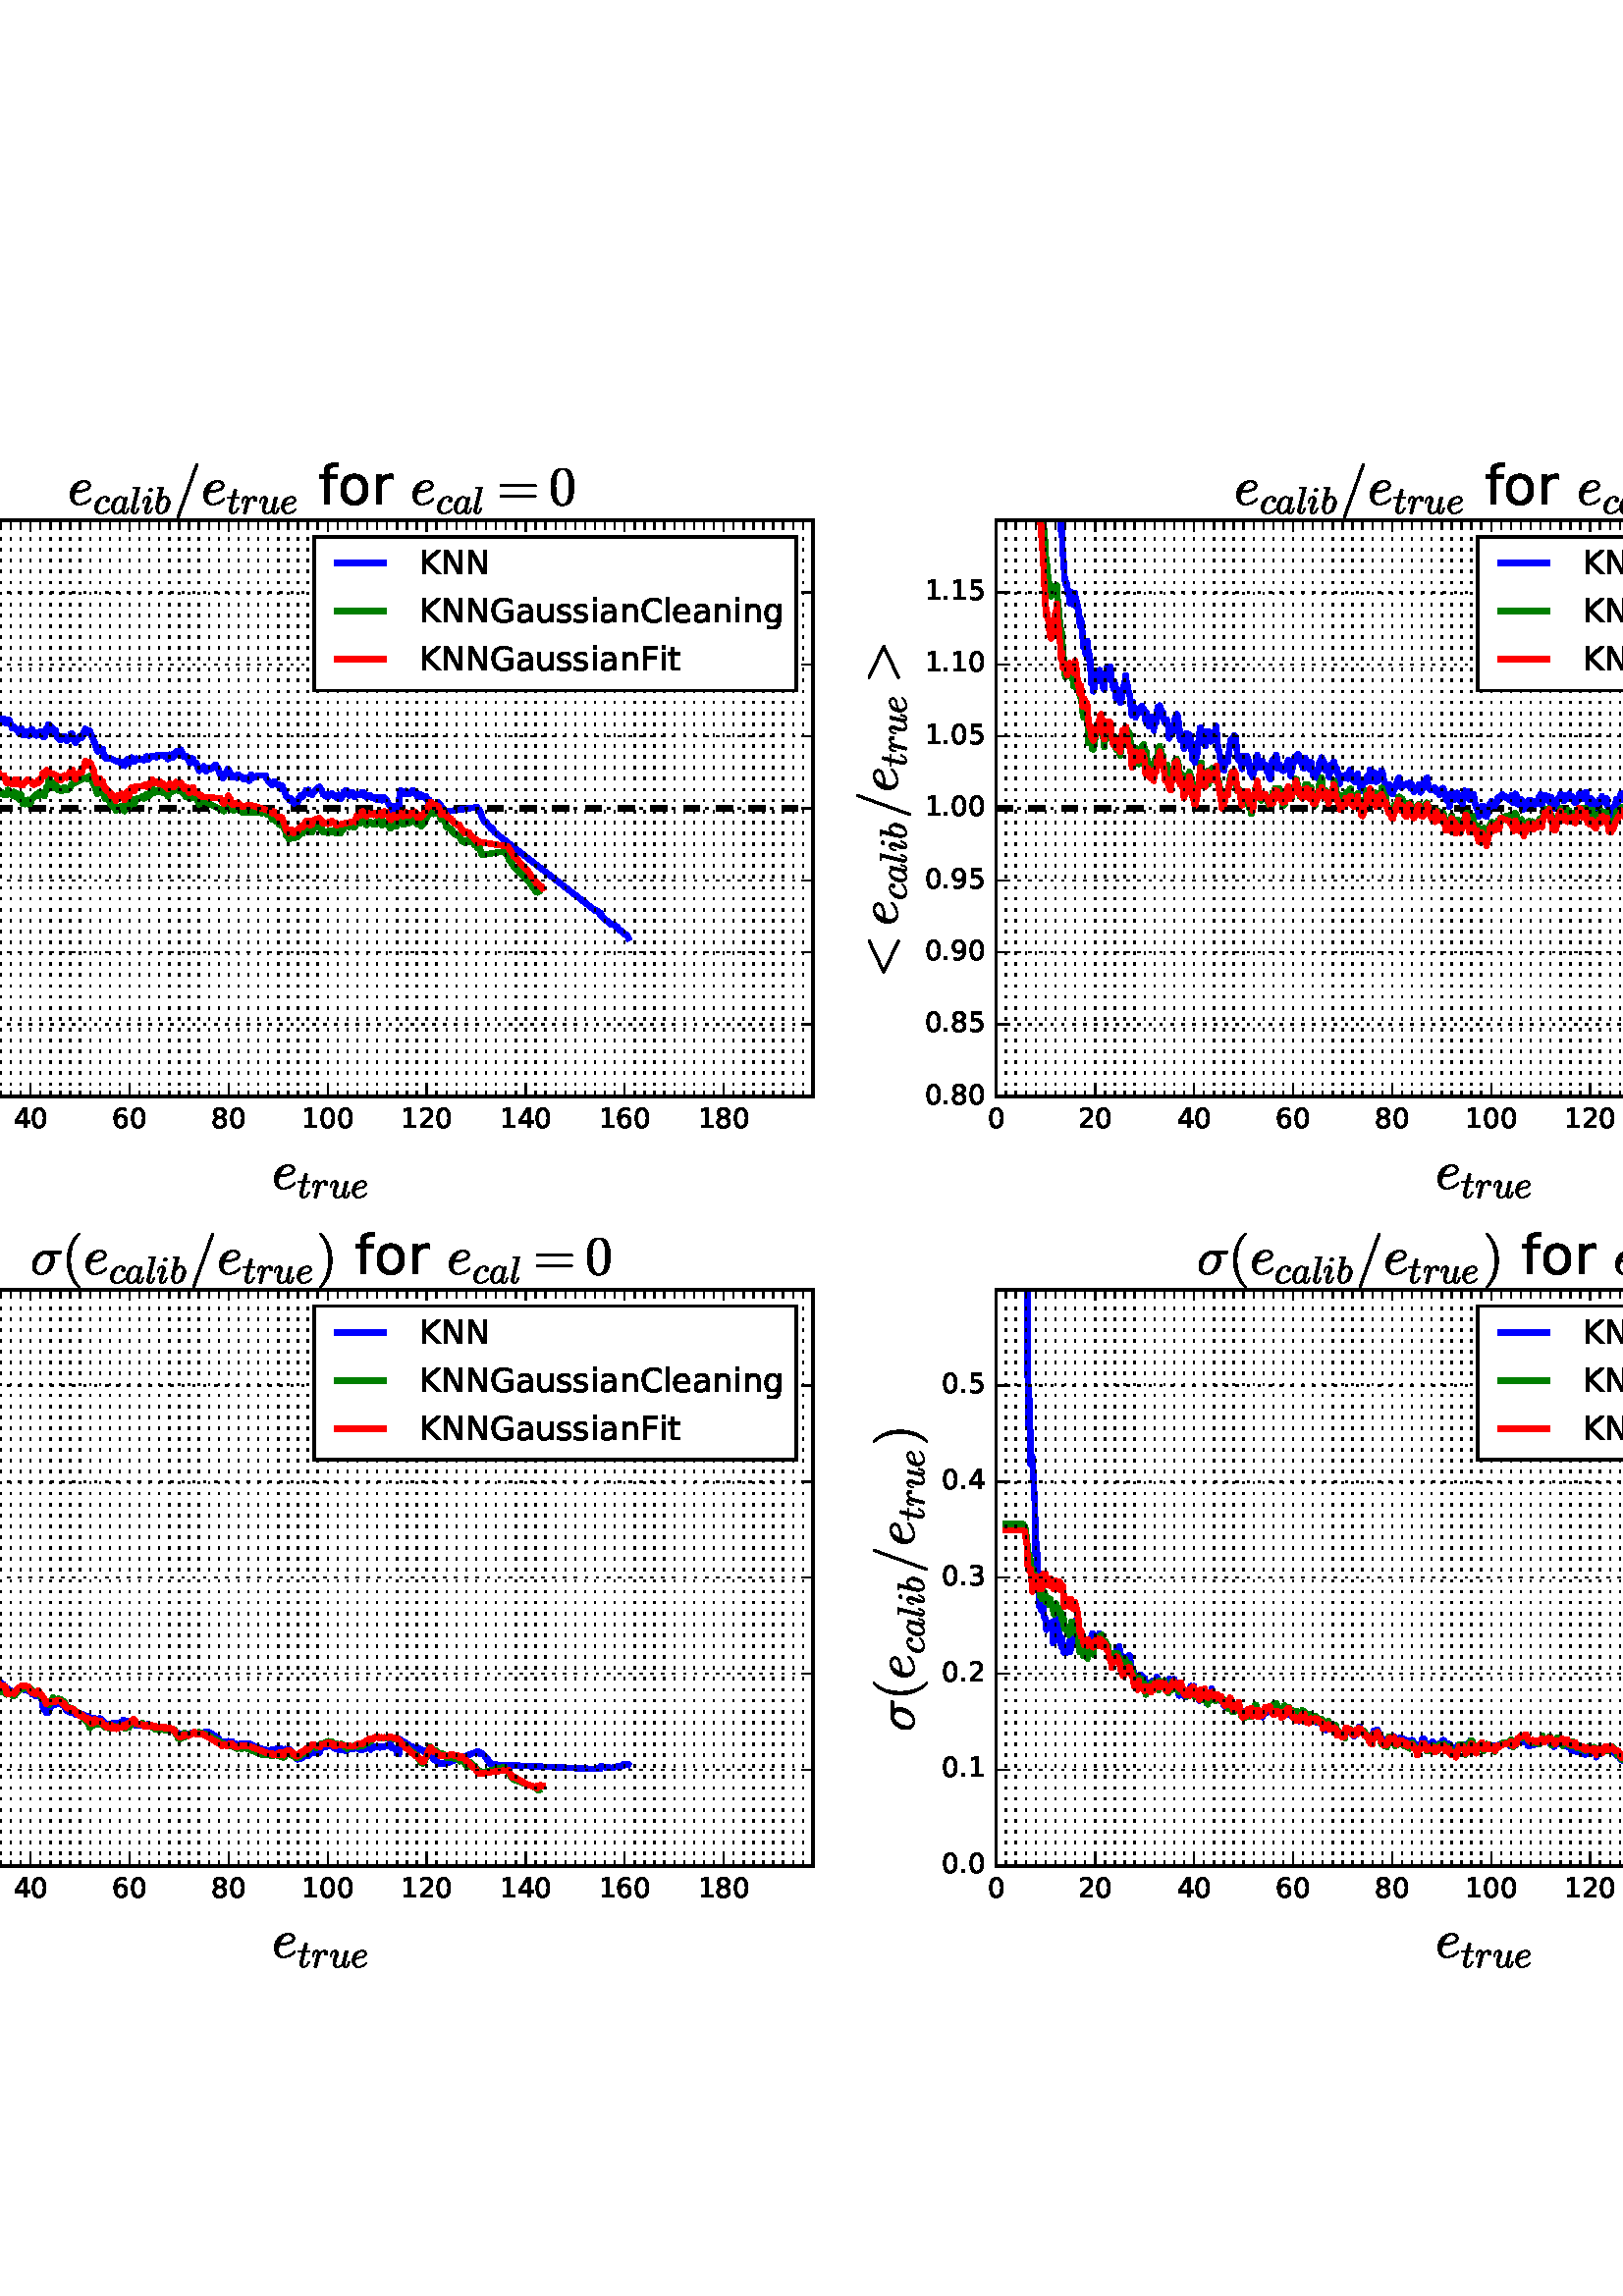 %!PS-Adobe-3.0 EPSF-3.0
%%Orientation: portrait
%%BoundingBox: -119 112 731 679
%%EndComments
%%BeginProlog
/mpldict 11 dict def
mpldict begin
/m { moveto } bind def
/l { lineto } bind def
/r { rlineto } bind def
/c { curveto } bind def
/cl { closepath } bind def
/box {
m
1 index 0 r
0 exch r
neg 0 r
cl
} bind def
/clipbox {
box
clip
newpath
} bind def
%!PS-Adobe-3.0 Resource-Font
%%Copyright: Copyright (c) 2001-2010 by the STI Pub Companies, consisting of the American Chemical Society, the American Institute of Physics, the American Mathematical Society, the American Physical Society, Elsevier, Inc., and The Institute of Electrical and Electronic Engineers, Inc. Portions copyright (c) 1998-2003 by MicroPress, Inc. Portions copyright (c) 1990 by Elsevier, Inc. All rights reserved.
25 dict begin
/_d{bind def}bind def
/_m{moveto}_d
/_l{lineto}_d
/_cl{closepath eofill}_d
/_c{curveto}_d
/_sc{7 -1 roll{setcachedevice}{pop pop pop pop pop pop}ifelse}_d
/_e{exec}_d
/FontName /STIXGeneral-Regular def
/PaintType 0 def
/FontMatrix[.001 0 0 .001 0 0]def
/FontBBox[-970 -443 2000 1023]def
/FontType 3 def
/Encoding [ /uni2260 ] def
/FontInfo 10 dict dup begin
/FamilyName (STIXGeneral) def
/FullName (STIXGeneral-Regular) def
/Notice (Copyright (c) 2001-2010 by the STI Pub Companies, consisting of the American Chemical Society, the American Institute of Physics, the American Mathematical Society, the American Physical Society, Elsevier, Inc., and The Institute of Electrical and Electronic Engineers, Inc. Portions copyright (c) 1998-2003 by MicroPress, Inc. Portions copyright (c) 1990 by Elsevier, Inc. All rights reserved. STIX Fonts(TM) is a trademark of The Institute of Electrical and Electronics Engineers, Inc.) def
/Weight (Regular) def
/Version (Version 1.0.0) def
/ItalicAngle 0.0 def
/isFixedPitch false def
/UnderlinePosition -75 def
/UnderlineThickness 50 def
end readonly def
/CharStrings 1 dict dup begin
/uni2260{685 0 48 -155 637 662 _sc
637 120 _m
311 120 _l
191 -155 _l
137 -155 _l
257 120 _l
48 120 _l
48 186 _l
286 186 _l
345 320 _l
48 320 _l
48 386 _l
374 386 _l
494 662 _l
548 662 _l
427 386 _l
637 386 _l
637 320 _l
399 320 _l
340 186 _l
637 186 _l
637 120 _l
_cl}_d
end readonly def

/BuildGlyph
 {exch begin
 CharStrings exch
 2 copy known not{pop /.notdef}if
 true 3 1 roll get exec
 end}_d

/BuildChar {
 1 index /Encoding get exch get
 1 index /BuildGlyph get exec
}_d

FontName currentdict end definefont pop
%!PS-Adobe-3.0 Resource-Font
%%Copyright: Copyright (c) 2003 by Bitstream, Inc. All Rights Reserved.
25 dict begin
/_d{bind def}bind def
/_m{moveto}_d
/_l{lineto}_d
/_cl{closepath eofill}_d
/_c{curveto}_d
/_sc{7 -1 roll{setcachedevice}{pop pop pop pop pop pop}ifelse}_d
/_e{exec}_d
/FontName /BitstreamVeraSans-Roman def
/PaintType 0 def
/FontMatrix[.001 0 0 .001 0 0]def
/FontBBox[-183 -236 1287 928]def
/FontType 3 def
/Encoding [ /space /period /zero /one /two /three /four /five /six /eight /nine /C /F /G /K /N /a /e /f /g /i /l /n /o /r /s /t /u ] def
/FontInfo 10 dict dup begin
/FamilyName (Bitstream Vera Sans) def
/FullName (Bitstream Vera Sans) def
/Notice (Copyright (c) 2003 by Bitstream, Inc. All Rights Reserved. Bitstream Vera is a trademark of Bitstream, Inc.) def
/Weight (Roman) def
/Version (Release 1.10) def
/ItalicAngle 0.0 def
/isFixedPitch false def
/UnderlinePosition -213 def
/UnderlineThickness 143 def
end readonly def
/CharStrings 28 dict dup begin
/space{318 0 0 0 0 0 _sc
}_d
/period{318 0 107 0 210 124 _sc
107 124 _m
210 124 _l
210 0 _l
107 0 _l
107 124 _l
_cl}_d
/zero{636 0 66 -13 570 742 _sc
318 664 _m
267 664 229 639 203 589 _c
177 539 165 464 165 364 _c
165 264 177 189 203 139 _c
229 89 267 64 318 64 _c
369 64 407 89 433 139 _c
458 189 471 264 471 364 _c
471 464 458 539 433 589 _c
407 639 369 664 318 664 _c
318 742 _m
399 742 461 709 505 645 _c
548 580 570 486 570 364 _c
570 241 548 147 505 83 _c
461 19 399 -13 318 -13 _c
236 -13 173 19 130 83 _c
87 147 66 241 66 364 _c
66 486 87 580 130 645 _c
173 709 236 742 318 742 _c
_cl}_d
/one{636 0 110 0 544 729 _sc
124 83 _m
285 83 _l
285 639 _l
110 604 _l
110 694 _l
284 729 _l
383 729 _l
383 83 _l
544 83 _l
544 0 _l
124 0 _l
124 83 _l
_cl}_d
/two{{636 0 73 0 536 742 _sc
192 83 _m
536 83 _l
536 0 _l
73 0 _l
73 83 _l
110 121 161 173 226 239 _c
290 304 331 346 348 365 _c
380 400 402 430 414 455 _c
426 479 433 504 433 528 _c
433 566 419 598 392 622 _c
365 646 330 659 286 659 _c
255 659 222 653 188 643 _c
154 632 117 616 78 594 _c
78 694 _l
118 710 155 722 189 730 _c
223 738 255 742 284 742 _c
}_e{359 742 419 723 464 685 _c
509 647 532 597 532 534 _c
532 504 526 475 515 449 _c
504 422 484 390 454 354 _c
446 344 420 317 376 272 _c
332 227 271 164 192 83 _c
_cl}_e}_d
/three{{636 0 76 -13 556 742 _sc
406 393 _m
453 383 490 362 516 330 _c
542 298 556 258 556 212 _c
556 140 531 84 482 45 _c
432 6 362 -13 271 -13 _c
240 -13 208 -10 176 -4 _c
144 1 110 10 76 22 _c
76 117 _l
103 101 133 89 166 81 _c
198 73 232 69 268 69 _c
330 69 377 81 409 105 _c
441 129 458 165 458 212 _c
458 254 443 288 413 312 _c
383 336 341 349 287 349 _c
}_e{202 349 _l
202 430 _l
291 430 _l
339 430 376 439 402 459 _c
428 478 441 506 441 543 _c
441 580 427 609 401 629 _c
374 649 336 659 287 659 _c
260 659 231 656 200 650 _c
169 644 135 635 98 623 _c
98 711 _l
135 721 170 729 203 734 _c
235 739 266 742 296 742 _c
370 742 429 725 473 691 _c
517 657 539 611 539 553 _c
539 513 527 479 504 451 _c
481 423 448 403 406 393 _c
_cl}_e}_d
/four{636 0 49 0 580 729 _sc
378 643 _m
129 254 _l
378 254 _l
378 643 _l
352 729 _m
476 729 _l
476 254 _l
580 254 _l
580 172 _l
476 172 _l
476 0 _l
378 0 _l
378 172 _l
49 172 _l
49 267 _l
352 729 _l
_cl}_d
/five{{636 0 77 -13 549 729 _sc
108 729 _m
495 729 _l
495 646 _l
198 646 _l
198 467 _l
212 472 227 476 241 478 _c
255 480 270 482 284 482 _c
365 482 429 459 477 415 _c
525 370 549 310 549 234 _c
549 155 524 94 475 51 _c
426 8 357 -13 269 -13 _c
238 -13 207 -10 175 -6 _c
143 -1 111 6 77 17 _c
77 116 _l
106 100 136 88 168 80 _c
199 72 232 69 267 69 _c
}_e{323 69 368 83 401 113 _c
433 143 450 183 450 234 _c
450 284 433 324 401 354 _c
368 384 323 399 267 399 _c
241 399 214 396 188 390 _c
162 384 135 375 108 363 _c
108 729 _l
_cl}_e}_d
/six{{636 0 70 -13 573 742 _sc
330 404 _m
286 404 251 388 225 358 _c
199 328 186 286 186 234 _c
186 181 199 139 225 109 _c
251 79 286 64 330 64 _c
374 64 409 79 435 109 _c
461 139 474 181 474 234 _c
474 286 461 328 435 358 _c
409 388 374 404 330 404 _c
526 713 _m
526 623 _l
501 635 476 644 451 650 _c
425 656 400 659 376 659 _c
310 659 260 637 226 593 _c
}_e{192 549 172 482 168 394 _c
187 422 211 444 240 459 _c
269 474 301 482 336 482 _c
409 482 467 459 509 415 _c
551 371 573 310 573 234 _c
573 159 550 99 506 54 _c
462 9 403 -13 330 -13 _c
246 -13 181 19 137 83 _c
92 147 70 241 70 364 _c
70 479 97 571 152 639 _c
206 707 280 742 372 742 _c
396 742 421 739 447 735 _c
472 730 498 723 526 713 _c
_cl}_e}_d
/eight{{636 0 68 -13 568 742 _sc
318 346 _m
271 346 234 333 207 308 _c
180 283 167 249 167 205 _c
167 161 180 126 207 101 _c
234 76 271 64 318 64 _c
364 64 401 76 428 102 _c
455 127 469 161 469 205 _c
469 249 455 283 429 308 _c
402 333 365 346 318 346 _c
219 388 _m
177 398 144 418 120 447 _c
96 476 85 511 85 553 _c
85 611 105 657 147 691 _c
188 725 245 742 318 742 _c
}_e{390 742 447 725 489 691 _c
530 657 551 611 551 553 _c
551 511 539 476 515 447 _c
491 418 459 398 417 388 _c
464 377 501 355 528 323 _c
554 291 568 251 568 205 _c
568 134 546 80 503 43 _c
459 5 398 -13 318 -13 _c
237 -13 175 5 132 43 _c
89 80 68 134 68 205 _c
68 251 81 291 108 323 _c
134 355 171 377 219 388 _c
183 544 _m
183 506 194 476 218 455 _c
}_e{242 434 275 424 318 424 _c
360 424 393 434 417 455 _c
441 476 453 506 453 544 _c
453 582 441 611 417 632 _c
393 653 360 664 318 664 _c
275 664 242 653 218 632 _c
194 611 183 582 183 544 _c
_cl}_e}_d
/nine{{636 0 63 -13 566 742 _sc
110 15 _m
110 105 _l
134 93 159 84 185 78 _c
210 72 235 69 260 69 _c
324 69 374 90 408 134 _c
442 178 462 244 468 334 _c
448 306 424 284 396 269 _c
367 254 335 247 300 247 _c
226 247 168 269 126 313 _c
84 357 63 417 63 494 _c
63 568 85 628 129 674 _c
173 719 232 742 306 742 _c
390 742 455 709 499 645 _c
543 580 566 486 566 364 _c
}_e{566 248 538 157 484 89 _c
429 21 356 -13 264 -13 _c
239 -13 214 -10 189 -6 _c
163 -2 137 5 110 15 _c
306 324 _m
350 324 385 339 411 369 _c
437 399 450 441 450 494 _c
450 546 437 588 411 618 _c
385 648 350 664 306 664 _c
262 664 227 648 201 618 _c
175 588 162 546 162 494 _c
162 441 175 399 201 369 _c
227 339 262 324 306 324 _c
_cl}_e}_d
/C{{698 0 56 -13 644 742 _sc
644 673 _m
644 569 _l
610 599 575 622 537 638 _c
499 653 460 661 418 661 _c
334 661 270 635 226 584 _c
182 533 160 460 160 364 _c
160 268 182 194 226 143 _c
270 92 334 67 418 67 _c
460 67 499 74 537 90 _c
575 105 610 128 644 159 _c
644 56 _l
609 32 572 15 534 4 _c
496 -7 455 -13 412 -13 _c
302 -13 215 20 151 87 _c
}_e{87 154 56 246 56 364 _c
56 481 87 573 151 641 _c
215 708 302 742 412 742 _c
456 742 497 736 535 725 _c
573 713 610 696 644 673 _c
_cl}_e}_d
/F{575 0 98 0 517 729 _sc
98 729 _m
517 729 _l
517 646 _l
197 646 _l
197 431 _l
486 431 _l
486 348 _l
197 348 _l
197 0 _l
98 0 _l
98 729 _l
_cl}_d
/G{{775 0 56 -13 693 742 _sc
595 104 _m
595 300 _l
434 300 _l
434 381 _l
693 381 _l
693 68 _l
655 40 613 20 567 7 _c
521 -6 472 -13 420 -13 _c
306 -13 216 20 152 86 _c
88 152 56 245 56 364 _c
56 482 88 575 152 642 _c
216 708 306 742 420 742 _c
467 742 512 736 555 724 _c
598 712 638 695 674 673 _c
674 568 _l
637 598 598 621 557 637 _c
516 653 473 661 428 661 _c
}_e{338 661 271 636 227 586 _c
182 536 160 462 160 364 _c
160 265 182 191 227 141 _c
271 91 338 67 428 67 _c
462 67 493 70 521 76 _c
549 82 573 91 595 104 _c
_cl}_e}_d
/K{656 0 98 0 677 729 _sc
98 729 _m
197 729 _l
197 421 _l
524 729 _l
651 729 _l
289 389 _l
677 0 _l
547 0 _l
197 351 _l
197 0 _l
98 0 _l
98 729 _l
_cl}_d
/N{748 0 98 0 650 729 _sc
98 729 _m
231 729 _l
554 119 _l
554 729 _l
650 729 _l
650 0 _l
517 0 _l
194 610 _l
194 0 _l
98 0 _l
98 729 _l
_cl}_d
/a{{613 0 60 -13 522 560 _sc
343 275 _m
270 275 220 266 192 250 _c
164 233 150 205 150 165 _c
150 133 160 107 181 89 _c
202 70 231 61 267 61 _c
317 61 357 78 387 114 _c
417 149 432 196 432 255 _c
432 275 _l
343 275 _l
522 312 _m
522 0 _l
432 0 _l
432 83 _l
411 49 385 25 355 10 _c
325 -5 287 -13 243 -13 _c
187 -13 142 2 109 33 _c
76 64 60 106 60 159 _c
}_e{60 220 80 266 122 298 _c
163 329 224 345 306 345 _c
432 345 _l
432 354 _l
432 395 418 427 391 450 _c
364 472 326 484 277 484 _c
245 484 215 480 185 472 _c
155 464 127 453 100 439 _c
100 522 _l
132 534 164 544 195 550 _c
226 556 256 560 286 560 _c
365 560 424 539 463 498 _c
502 457 522 395 522 312 _c
_cl}_e}_d
/e{{615 0 55 -13 562 560 _sc
562 296 _m
562 252 _l
149 252 _l
153 190 171 142 205 110 _c
238 78 284 62 344 62 _c
378 62 412 66 444 74 _c
476 82 509 95 541 113 _c
541 28 _l
509 14 476 3 442 -3 _c
408 -9 373 -13 339 -13 _c
251 -13 182 12 131 62 _c
80 112 55 181 55 268 _c
55 357 79 428 127 481 _c
175 533 241 560 323 560 _c
397 560 455 536 498 489 _c
}_e{540 441 562 377 562 296 _c
472 322 _m
471 371 457 410 431 440 _c
404 469 368 484 324 484 _c
274 484 234 469 204 441 _c
174 413 156 373 152 322 _c
472 322 _l
_cl}_e}_d
/f{352 0 23 0 371 760 _sc
371 760 _m
371 685 _l
285 685 _l
253 685 230 678 218 665 _c
205 652 199 629 199 595 _c
199 547 _l
347 547 _l
347 477 _l
199 477 _l
199 0 _l
109 0 _l
109 477 _l
23 477 _l
23 547 _l
109 547 _l
109 585 _l
109 645 123 690 151 718 _c
179 746 224 760 286 760 _c
371 760 _l
_cl}_d
/g{{635 0 55 -207 544 560 _sc
454 280 _m
454 344 440 395 414 431 _c
387 467 349 485 301 485 _c
253 485 215 467 188 431 _c
161 395 148 344 148 280 _c
148 215 161 165 188 129 _c
215 93 253 75 301 75 _c
349 75 387 93 414 129 _c
440 165 454 215 454 280 _c
544 68 _m
544 -24 523 -93 482 -139 _c
440 -184 377 -207 292 -207 _c
260 -207 231 -204 203 -200 _c
175 -195 147 -188 121 -178 _c
}_e{121 -91 _l
147 -105 173 -115 199 -122 _c
225 -129 251 -133 278 -133 _c
336 -133 380 -117 410 -87 _c
439 -56 454 -10 454 52 _c
454 96 _l
435 64 411 40 382 24 _c
353 8 319 0 279 0 _c
211 0 157 25 116 76 _c
75 127 55 195 55 280 _c
55 364 75 432 116 483 _c
157 534 211 560 279 560 _c
319 560 353 552 382 536 _c
411 520 435 496 454 464 _c
454 547 _l
544 547 _l
}_e{544 68 _l
_cl}_e}_d
/i{278 0 94 0 184 760 _sc
94 547 _m
184 547 _l
184 0 _l
94 0 _l
94 547 _l
94 760 _m
184 760 _l
184 646 _l
94 646 _l
94 760 _l
_cl}_d
/l{278 0 94 0 184 760 _sc
94 760 _m
184 760 _l
184 0 _l
94 0 _l
94 760 _l
_cl}_d
/n{634 0 91 0 549 560 _sc
549 330 _m
549 0 _l
459 0 _l
459 327 _l
459 379 448 417 428 443 _c
408 469 378 482 338 482 _c
289 482 251 466 223 435 _c
195 404 181 362 181 309 _c
181 0 _l
91 0 _l
91 547 _l
181 547 _l
181 462 _l
202 494 227 519 257 535 _c
286 551 320 560 358 560 _c
420 560 468 540 500 501 _c
532 462 549 405 549 330 _c
_cl}_d
/o{612 0 55 -13 557 560 _sc
306 484 _m
258 484 220 465 192 427 _c
164 389 150 338 150 273 _c
150 207 163 156 191 118 _c
219 80 257 62 306 62 _c
354 62 392 80 420 118 _c
448 156 462 207 462 273 _c
462 337 448 389 420 427 _c
392 465 354 484 306 484 _c
306 560 _m
384 560 445 534 490 484 _c
534 433 557 363 557 273 _c
557 183 534 113 490 63 _c
445 12 384 -13 306 -13 _c
227 -13 165 12 121 63 _c
77 113 55 183 55 273 _c
55 363 77 433 121 484 _c
165 534 227 560 306 560 _c
_cl}_d
/r{411 0 91 0 411 560 _sc
411 463 _m
401 469 390 473 378 476 _c
366 478 353 480 339 480 _c
288 480 249 463 222 430 _c
194 397 181 350 181 288 _c
181 0 _l
91 0 _l
91 547 _l
181 547 _l
181 462 _l
199 495 224 520 254 536 _c
284 552 321 560 365 560 _c
371 560 378 559 386 559 _c
393 558 401 557 411 555 _c
411 463 _l
_cl}_d
/s{{521 0 54 -13 472 560 _sc
443 531 _m
443 446 _l
417 458 391 468 364 475 _c
336 481 308 485 279 485 _c
234 485 200 478 178 464 _c
156 450 145 430 145 403 _c
145 382 153 366 169 354 _c
185 342 217 330 265 320 _c
296 313 _l
360 299 405 279 432 255 _c
458 230 472 195 472 151 _c
472 100 452 60 412 31 _c
372 1 316 -13 246 -13 _c
216 -13 186 -10 154 -5 _c
}_e{122 0 89 8 54 20 _c
54 113 _l
87 95 120 82 152 74 _c
184 65 216 61 248 61 _c
290 61 323 68 346 82 _c
368 96 380 117 380 144 _c
380 168 371 187 355 200 _c
339 213 303 226 247 238 _c
216 245 _l
160 257 119 275 95 299 _c
70 323 58 356 58 399 _c
58 450 76 490 112 518 _c
148 546 200 560 268 560 _c
301 560 332 557 362 552 _c
391 547 418 540 443 531 _c
}_e{_cl}_e}_d
/t{392 0 27 0 368 702 _sc
183 702 _m
183 547 _l
368 547 _l
368 477 _l
183 477 _l
183 180 _l
183 135 189 106 201 94 _c
213 81 238 75 276 75 _c
368 75 _l
368 0 _l
276 0 _l
206 0 158 13 132 39 _c
106 65 93 112 93 180 _c
93 477 _l
27 477 _l
27 547 _l
93 547 _l
93 702 _l
183 702 _l
_cl}_d
/u{634 0 85 -13 543 547 _sc
85 216 _m
85 547 _l
175 547 _l
175 219 _l
175 167 185 129 205 103 _c
225 77 255 64 296 64 _c
344 64 383 79 411 110 _c
439 141 453 183 453 237 _c
453 547 _l
543 547 _l
543 0 _l
453 0 _l
453 84 _l
431 50 405 26 377 10 _c
348 -5 315 -13 277 -13 _c
214 -13 166 6 134 45 _c
101 83 85 140 85 216 _c
_cl}_d
end readonly def

/BuildGlyph
 {exch begin
 CharStrings exch
 2 copy known not{pop /.notdef}if
 true 3 1 roll get exec
 end}_d

/BuildChar {
 1 index /Encoding get exch get
 1 index /BuildGlyph get exec
}_d

FontName currentdict end definefont pop
%!PS-Adobe-3.0 Resource-Font
%%Copyright: Copyright (C) 1994, Basil K. Malyshev. All Rights Reserved.012BaKoMa Fonts Collection, Level-B.
25 dict begin
/_d{bind def}bind def
/_m{moveto}_d
/_l{lineto}_d
/_cl{closepath eofill}_d
/_c{curveto}_d
/_sc{7 -1 roll{setcachedevice}{pop pop pop pop pop pop}ifelse}_d
/_e{exec}_d
/FontName /Cmr10 def
/PaintType 0 def
/FontMatrix[.001 0 0 .001 0 0]def
/FontBBox[-44 -250 1009 750]def
/FontType 3 def
/Encoding [ /zero /equal /parenright /parenleft ] def
/FontInfo 10 dict dup begin
/FamilyName (cmr10) def
/FullName (cmr10) def
/Notice (Copyright (C) 1994, Basil K. Malyshev. All Rights Reserved.012BaKoMa Fonts Collection, Level-B. ) def
/Weight (Regular) def
/Version (1.1/12-Nov-94) def
/ItalicAngle 0.0 def
/isFixedPitch false def
/UnderlinePosition -133 def
/UnderlineThickness 20 def
end readonly def
/CharStrings 4 dict dup begin
/zero{{500 0 39 -21 460 666 _sc
250 -21 _m
168 -21 112 12 83 79 _c
53 146 39 226 39 319 _c
39 377 44 431 55 482 _c
65 533 86 576 118 612 _c
149 648 193 666 250 666 _c
294 666 330 655 358 634 _c
386 612 407 585 422 551 _c
436 517 446 480 452 441 _c
457 402 460 361 460 319 _c
460 261 454 208 444 158 _c
433 108 412 65 381 31 _c
350 -3 306 -21 250 -21 _c
250 4 _m
}_e{287 4 315 23 333 61 _c
351 99 362 141 366 187 _c
370 233 373 283 373 335 _c
373 385 370 431 366 473 _c
362 515 351 554 333 588 _c
315 622 287 640 250 640 _c
212 640 184 622 166 588 _c
148 554 136 515 132 473 _c
128 431 126 385 126 335 _c
126 297 126 262 128 230 _c
130 197 135 163 143 128 _c
151 93 163 64 181 40 _c
198 16 221 4 250 4 _c
_cl}_e}_d
/equal{{777 0 56 133 721 367 _sc
75 133 _m
69 133 65 135 61 139 _c
57 143 56 148 56 153 _c
56 158 57 163 61 167 _c
65 171 69 173 75 173 _c
703 173 _l
707 173 711 171 715 167 _c
719 163 721 158 721 153 _c
721 148 719 143 715 139 _c
711 135 707 133 703 133 _c
75 133 _l
75 327 _m
69 327 65 329 61 333 _c
57 337 56 341 56 347 _c
56 351 57 356 61 360 _c
}_e{65 364 69 367 75 367 _c
703 367 _l
707 367 711 364 715 360 _c
719 356 721 351 721 347 _c
721 341 719 337 715 333 _c
711 329 707 327 703 327 _c
75 327 _l
_cl}_e}_d
/parenright{{388 0 56 -249 291 750 _sc
65 -249 _m
59 -249 56 -246 56 -240 _c
56 -237 56 -235 58 -234 _c
172 -122 229 38 229 250 _c
229 462 172 623 60 733 _c
57 734 56 737 56 741 _c
56 743 57 745 59 747 _c
61 749 63 750 65 750 _c
74 750 _l
76 750 77 749 79 748 _c
127 710 167 664 199 610 _c
231 556 254 498 269 437 _c
283 376 291 314 291 250 _c
291 202 287 156 279 110 _c
}_e{271 64 258 20 241 -24 _c
223 -68 201 -108 175 -146 _c
148 -184 116 -217 79 -247 _c
77 -248 76 -249 74 -249 _c
65 -249 _l
_cl}_e}_d
/parenleft{{388 0 97 -249 332 750 _sc
310 -247 _m
272 -217 240 -184 214 -146 _c
187 -108 165 -67 148 -25 _c
131 17 118 62 110 109 _c
101 155 97 202 97 250 _c
97 298 101 345 110 392 _c
118 438 131 483 149 527 _c
166 570 188 611 215 649 _c
242 687 274 720 310 748 _c
310 749 311 750 315 750 _c
324 750 _l
326 750 327 749 329 747 _c
331 745 332 743 332 741 _c
332 738 331 736 330 735 _c
}_e{297 703 270 668 248 632 _c
226 596 209 557 196 516 _c
183 474 174 432 168 388 _c
162 344 159 298 159 250 _c
159 38 215 -122 329 -232 _c
331 -234 332 -236 332 -240 _c
332 -242 331 -244 329 -246 _c
327 -248 326 -249 324 -249 _c
315 -249 _l
311 -249 310 -248 310 -247 _c
_cl}_e}_d
end readonly def

/BuildGlyph
 {exch begin
 CharStrings exch
 2 copy known not{pop /.notdef}if
 true 3 1 roll get exec
 end}_d

/BuildChar {
 1 index /Encoding get exch get
 1 index /BuildGlyph get exec
}_d

FontName currentdict end definefont pop
%!PS-Adobe-3.0 Resource-Font
%%Copyright: Copyright (C) 1994, Basil K. Malyshev. All Rights Reserved.012BaKoMa Fonts Collection, Level-B.
25 dict begin
/_d{bind def}bind def
/_m{moveto}_d
/_l{lineto}_d
/_cl{closepath eofill}_d
/_c{curveto}_d
/_sc{7 -1 roll{setcachedevice}{pop pop pop pop pop pop}ifelse}_d
/_e{exec}_d
/FontName /Cmmi10 def
/PaintType 0 def
/FontMatrix[.001 0 0 .001 0 0]def
/FontBBox[-34 -250 1048 750]def
/FontType 3 def
/Encoding [ /e /sigma /t /i /b /u /slash /less /greater /l /a /c /r ] def
/FontInfo 10 dict dup begin
/FamilyName (cmmi10) def
/FullName (cmmi10) def
/Notice (Copyright (C) 1994, Basil K. Malyshev. All Rights Reserved.012BaKoMa Fonts Collection, Level-B. ) def
/Weight (Regular) def
/Version (1.1/12-Nov-94) def
/ItalicAngle 0.0 def
/isFixedPitch false def
/UnderlinePosition -133 def
/UnderlineThickness 20 def
end readonly def
/CharStrings 13 dict dup begin
/e{{465 0 44 -10 430 442 _sc
201 -10 _m
169 -10 141 -2 117 14 _c
93 30 75 53 63 81 _c
50 109 44 138 44 170 _c
44 217 56 262 80 304 _c
104 346 136 379 177 404 _c
218 429 262 442 309 442 _c
337 442 362 434 384 419 _c
405 404 416 383 416 356 _c
416 317 400 288 370 270 _c
339 251 304 239 266 235 _c
228 231 185 229 139 229 _c
136 229 _l
125 189 120 155 120 127 _c
}_e{120 97 126 71 140 49 _c
154 26 175 15 203 15 _c
243 15 281 24 318 42 _c
354 60 384 86 407 118 _c
409 120 411 121 415 121 _c
418 121 421 119 425 115 _c
428 111 430 108 430 105 _c
430 102 429 100 428 99 _c
404 65 371 38 330 19 _c
288 0 245 -10 201 -10 _c
142 255 _m
180 255 216 256 249 260 _c
282 264 312 273 339 287 _c
365 301 379 324 379 355 _c
}_e{379 367 375 378 368 387 _c
361 396 352 403 342 408 _c
331 413 320 416 308 416 _c
280 416 254 408 232 393 _c
209 377 190 357 176 333 _c
161 308 150 282 142 255 _c
_cl}_e}_d
/sigma{{571 0 36 -10 568 431 _sc
187 -10 _m
157 -10 131 -3 108 10 _c
85 24 67 43 55 67 _c
42 91 36 118 36 147 _c
36 177 43 210 57 244 _c
71 278 90 310 114 338 _c
138 366 166 389 197 406 _c
227 422 259 431 291 431 _c
543 431 _l
549 431 555 428 560 424 _c
565 419 568 413 568 406 _c
568 396 564 387 557 380 _c
550 372 542 369 532 369 _c
410 369 _l
}_e{429 340 439 305 439 265 _c
439 231 432 198 419 166 _c
406 133 388 103 365 77 _c
342 50 315 29 284 13 _c
253 -2 221 -10 187 -10 _c
188 15 _m
224 15 257 29 285 58 _c
313 86 334 121 349 162 _c
364 203 372 241 372 277 _c
372 305 364 328 348 344 _c
332 360 310 369 282 369 _c
243 369 210 356 183 330 _c
156 304 136 271 122 232 _c
108 192 102 154 102 118 _c
}_e{102 89 109 65 124 45 _c
139 25 160 15 188 15 _c
_cl}_e}_d
/t{{361 0 22 -10 330 626 _sc
62 81 _m
62 91 63 100 65 109 _c
137 396 _l
32 396 _l
25 396 22 400 22 409 _c
24 423 29 431 35 431 _c
146 431 _l
186 594 _l
188 602 193 610 201 616 _c
209 622 218 626 228 626 _c
236 626 243 623 249 618 _c
255 613 258 606 258 598 _c
258 596 257 594 257 593 _c
257 592 257 591 257 590 _c
217 431 _l
320 431 _l
326 431 330 426 330 418 _c
}_e{330 416 329 414 328 410 _c
327 406 326 402 324 400 _c
322 397 320 396 317 396 _c
208 396 _l
136 107 _l
131 88 129 72 129 58 _c
129 29 138 15 158 15 _c
187 15 213 28 236 56 _c
258 84 276 114 288 147 _c
290 151 293 153 296 153 _c
308 153 _l
310 153 312 152 314 150 _c
316 148 317 146 317 144 _c
317 142 316 141 316 141 _c
301 101 280 65 252 35 _c
}_e{224 5 192 -10 156 -10 _c
129 -10 107 -1 89 15 _c
71 32 62 54 62 81 _c
_cl}_e}_d
/i{{344 0 27 -10 296 661 _sc
78 72 _m
78 84 80 97 86 111 _c
167 326 _l
175 350 180 370 180 386 _c
180 406 172 416 158 416 _c
132 416 110 402 93 375 _c
75 347 63 317 55 284 _c
53 280 51 278 47 278 _c
35 278 _l
29 278 27 281 27 287 _c
27 290 _l
37 330 54 365 76 396 _c
98 426 126 442 160 442 _c
184 442 204 434 220 418 _c
236 402 245 383 245 359 _c
}_e{245 346 242 333 237 320 _c
156 105 _l
146 83 142 63 142 45 _c
142 25 149 15 165 15 _c
191 15 212 29 230 57 _c
247 85 259 115 267 147 _c
268 151 271 153 275 153 _c
287 153 _l
289 153 291 152 293 150 _c
295 148 296 146 296 144 _c
296 143 295 142 295 141 _c
285 103 269 68 247 37 _c
224 5 196 -10 163 -10 _c
139 -10 119 -2 103 13 _c
86 29 78 48 78 72 _c
}_e{191 606 _m
191 620 196 632 208 644 _c
220 655 233 661 247 661 _c
258 661 267 657 275 650 _c
282 643 286 634 286 624 _c
286 609 280 596 268 585 _c
256 573 243 568 229 568 _c
218 568 209 571 202 579 _c
194 586 191 595 191 606 _c
_cl}_e}_d
/b{{429 0 45 -10 416 694 _sc
173 -10 _m
132 -10 100 5 78 36 _c
56 67 45 104 45 147 _c
45 153 46 165 49 183 _c
52 201 54 212 54 217 _c
151 605 _l
153 616 155 625 156 632 _c
156 642 134 648 91 648 _c
84 648 81 652 81 661 _c
81 663 82 666 83 670 _c
84 674 85 677 87 679 _c
89 681 91 683 95 683 _c
230 694 _l
238 694 242 689 242 681 _c
168 386 _l
}_e{206 423 244 442 282 442 _c
310 442 335 434 355 419 _c
375 404 391 384 401 360 _c
411 336 416 310 416 282 _c
416 250 409 216 397 182 _c
384 148 367 116 345 86 _c
323 56 297 33 267 16 _c
237 -1 206 -10 173 -10 _c
175 15 _m
197 15 219 24 239 43 _c
259 62 275 84 287 108 _c
300 134 312 170 324 216 _c
336 262 342 298 342 326 _c
342 350 337 371 327 389 _c
}_e{317 407 301 416 280 416 _c
256 416 233 407 211 389 _c
189 371 169 350 153 326 _c
125 213 _l
114 171 108 137 108 112 _c
108 86 113 64 124 44 _c
135 24 152 15 175 15 _c
_cl}_e}_d
/u{{572 0 27 -10 546 442 _sc
106 109 _m
106 131 109 153 115 176 _c
121 198 129 224 139 252 _c
149 280 159 305 167 326 _c
175 350 180 370 180 386 _c
180 406 172 416 158 416 _c
132 416 110 402 93 375 _c
75 347 63 317 55 284 _c
53 280 51 278 47 278 _c
35 278 _l
29 278 27 281 27 287 _c
27 290 _l
37 330 54 365 76 396 _c
98 426 126 442 160 442 _c
}_e{184 442 204 434 220 418 _c
236 402 245 383 245 359 _c
245 346 242 333 237 320 _c
233 312 226 294 216 267 _c
206 239 198 217 193 199 _c
187 181 183 163 179 146 _c
175 128 174 111 174 94 _c
174 72 178 53 188 38 _c
197 22 212 15 234 15 _c
276 15 314 41 346 94 _c
346 96 347 99 348 101 _c
348 103 349 106 349 109 _c
421 399 _l
423 407 428 415 436 421 _c
}_e{444 427 453 431 463 431 _c
471 431 478 428 484 423 _c
490 418 493 411 493 403 _c
493 399 492 396 492 395 _c
420 107 _l
415 87 413 70 413 58 _c
413 29 422 15 442 15 _c
463 15 479 28 490 55 _c
500 81 509 112 517 147 _c
518 151 521 153 525 153 _c
537 153 _l
539 153 541 151 543 149 _c
545 147 546 145 546 143 _c
538 114 531 89 525 69 _c
518 49 507 30 493 14 _c
}_e{479 -2 461 -10 440 -10 _c
418 -10 399 -4 383 6 _c
366 17 355 33 349 53 _c
333 33 316 18 296 7 _c
276 -4 254 -10 232 -10 _c
193 -10 162 0 140 21 _c
117 41 106 71 106 109 _c
_cl}_e}_d
/slash{500 0 56 -249 443 750 _sc
56 -229 _m
56 -227 56 -225 57 -225 _c
405 738 _l
406 742 408 745 412 747 _c
415 749 419 750 423 750 _c
429 750 433 748 437 744 _c
441 740 443 736 443 730 _c
443 726 _l
95 -237 _l
91 -245 84 -249 76 -249 _c
70 -249 66 -247 62 -243 _c
58 -239 56 -234 56 -229 _c
_cl}_d
/less{777 0 83 -39 694 540 _sc
93 233 _m
86 235 83 241 83 250 _c
83 258 87 265 96 269 _c
667 538 _l
669 539 672 540 674 540 _c
680 540 684 538 688 534 _c
692 530 694 525 694 520 _c
694 512 690 505 682 501 _c
150 250 _l
685 -2 _l
691 -4 694 -9 694 -19 _c
694 -24 692 -29 688 -33 _c
684 -37 680 -39 674 -39 _c
672 -39 669 -38 667 -37 _c
93 233 _l
_cl}_d
/greater{777 0 83 -39 694 540 _sc
83 -19 _m
83 -10 87 -4 96 0 _c
627 250 _l
93 503 _l
86 505 83 510 83 520 _c
83 524 84 529 88 533 _c
92 537 97 540 103 540 _c
104 540 107 539 111 538 _c
685 267 _l
691 264 694 258 694 250 _c
694 241 690 235 682 232 _c
111 -37 _l
107 -38 104 -39 103 -39 _c
97 -39 92 -36 88 -32 _c
84 -28 83 -23 83 -19 _c
_cl}_d
/l{{298 0 44 -10 262 694 _sc
44 81 _m
44 83 44 86 44 90 _c
44 94 45 97 46 101 _c
46 105 47 108 47 110 _c
171 605 _l
173 616 175 625 176 632 _c
176 642 154 648 111 648 _c
104 648 101 652 101 661 _c
101 663 102 666 103 670 _c
104 674 105 677 107 679 _c
109 681 111 683 115 683 _c
250 694 _l
258 694 262 689 262 681 _c
118 106 _l
113 95 111 79 111 58 _c
}_e{111 29 120 15 140 15 _c
160 15 176 27 186 53 _c
196 79 206 110 214 147 _c
215 151 218 153 222 153 _c
234 153 _l
236 153 238 151 240 149 _c
242 147 243 145 243 143 _c
235 111 227 85 221 67 _c
215 48 205 30 191 14 _c
177 -2 159 -10 138 -10 _c
111 -10 89 -1 71 15 _c
53 32 44 54 44 81 _c
_cl}_e}_d
/a{{528 0 38 -10 501 442 _sc
174 -10 _m
132 -10 98 5 74 37 _c
50 68 38 105 38 149 _c
38 191 49 236 71 282 _c
93 328 122 366 160 396 _c
198 426 238 442 282 442 _c
302 442 319 436 335 426 _c
351 415 363 400 372 382 _c
379 408 394 422 416 422 _c
424 422 431 419 437 414 _c
443 409 446 402 446 394 _c
446 392 445 390 445 389 _c
445 388 445 387 445 386 _c
375 107 _l
}_e{370 87 368 70 368 58 _c
368 29 377 15 397 15 _c
417 15 433 28 444 55 _c
455 81 464 112 472 147 _c
473 151 476 153 480 153 _c
492 153 _l
494 153 496 151 498 149 _c
500 147 501 145 501 143 _c
489 96 476 59 462 31 _c
448 3 426 -10 395 -10 _c
372 -10 352 -3 335 9 _c
318 21 307 39 303 61 _c
260 13 217 -10 174 -10 _c
175 15 _m
199 15 222 24 245 42 _c
}_e{267 60 287 81 303 106 _c
303 106 304 107 304 109 _c
358 326 _l
359 329 _l
355 353 346 373 333 390 _c
319 407 302 416 280 416 _c
257 416 236 406 217 388 _c
197 370 181 348 168 323 _c
154 296 142 259 130 213 _c
118 167 113 131 113 105 _c
113 81 118 60 128 42 _c
138 24 153 15 175 15 _c
_cl}_e}_d
/c{{432 0 40 -10 430 442 _sc
117 119 _m
117 90 124 65 139 45 _c
154 25 175 15 203 15 _c
243 15 281 24 318 42 _c
354 60 384 86 407 118 _c
409 120 411 121 415 121 _c
418 121 421 119 425 115 _c
428 111 430 108 430 105 _c
430 102 429 100 428 99 _c
404 65 371 38 330 19 _c
288 0 245 -10 201 -10 _c
169 -10 140 -2 116 12 _c
92 26 73 46 60 72 _c
}_e{46 97 40 126 40 158 _c
40 203 52 248 77 292 _c
102 336 135 372 177 400 _c
219 428 263 442 309 442 _c
339 442 366 434 390 420 _c
414 405 426 384 426 356 _c
426 338 420 322 410 309 _c
399 296 385 290 367 290 _c
356 290 347 293 340 300 _c
332 306 329 315 329 326 _c
329 342 334 355 346 366 _c
357 377 370 383 386 383 _c
388 383 _l
380 394 368 402 354 408 _c
}_e{339 413 324 416 308 416 _c
269 416 235 399 206 366 _c
176 332 154 292 139 246 _c
124 200 117 157 117 119 _c
_cl}_e}_d
/r{{451 0 27 -10 434 442 _sc
77 17 _m
77 21 77 24 78 26 _c
153 324 _l
157 342 160 359 160 373 _c
160 401 150 416 131 416 _c
110 416 94 403 84 378 _c
74 353 64 322 55 284 _c
55 282 54 280 52 279 _c
50 278 48 278 47 278 _c
35 278 _l
33 278 31 279 29 281 _c
27 283 27 286 27 288 _c
34 317 41 342 48 362 _c
54 382 65 400 79 417 _c
}_e{93 433 110 442 132 442 _c
155 442 175 435 193 422 _c
210 408 221 391 225 369 _c
241 391 260 408 282 422 _c
304 435 328 442 354 442 _c
375 442 394 435 410 423 _c
426 411 434 394 434 373 _c
434 356 428 341 418 329 _c
407 316 393 310 376 310 _c
365 310 356 313 349 320 _c
341 326 338 335 338 346 _c
338 360 343 373 354 385 _c
364 397 377 403 391 403 _c
}_e{380 411 367 416 352 416 _c
323 416 298 405 277 385 _c
256 365 237 339 220 308 _c
149 22 _l
147 12 142 5 134 -1 _c
126 -7 117 -10 107 -10 _c
99 -10 92 -7 86 -3 _c
80 1 77 8 77 17 _c
_cl}_e}_d
end readonly def

/BuildGlyph
 {exch begin
 CharStrings exch
 2 copy known not{pop /.notdef}if
 true 3 1 roll get exec
 end}_d

/BuildChar {
 1 index /Encoding get exch get
 1 index /BuildGlyph get exec
}_d

FontName currentdict end definefont pop
end
%%EndProlog
mpldict begin
-119.845 112.584 translate
851.691 566.831 0 0 clipbox
100000 setmiterlimit
gsave
0 0 m
851.691 0 l
851.691 566.831 l
0 566.831 l
cl
1.000 setgray
fill
grestore
gsave
58.466 327.363 m
417.891 327.363 l
417.891 538.631 l
58.466 538.631 l
cl
1.000 setgray
fill
grestore
2.000 setlinewidth
1 setlinejoin
0 setlinecap
[6 6] 0 setdash
0.000 setgray
gsave
359.4 211.3 58.47 327.4 clipbox
58.466 432.997 m
421.521 432.997 l
stroke
grestore
2 setlinecap
[] 0 setdash
0.000 0.000 1.000 setrgbcolor
gsave
359.4 211.3 58.47 327.4 clipbox
65.512 -1 m
65.587 139.039 l
65.769 205.829 l
66.058 567.831 l
66.187 567.831 m
66.314 270.078 l
66.46 567.831 l
75.796 567.831 m
76.116 563.677 l
76.298 557.1 l
76.479 556.126 l
77.205 527.555 l
77.387 533.778 l
77.568 527.22 l
77.75 531.258 l
77.931 524.066 l
78.113 531.184 l
78.294 525.382 l
78.476 526.733 l
78.657 520.047 l
78.839 518.947 l
79.202 505.502 l
79.384 499.776 l
79.565 515.171 l
80.11 502.179 l
80.291 511.008 l
80.836 496.668 l
81.017 494.747 l
81.38 488.052 l
81.562 490.253 l
82.106 492.008 l
82.47 487.194 l
82.651 486.555 l
83.014 483.146 l
83.377 476.905 l
83.559 475.383 l
83.74 477.783 l
83.922 474.878 l
84.103 474.017 l
84.285 471.747 l
84.466 471.31 l
84.648 472.213 l
84.829 471.727 l
85.011 470.08 l
85.192 469.55 l
85.374 476.741 l
85.737 475.917 l
86.282 471.072 l
86.463 472.003 l
86.826 470.623 l
87.189 468.2 l
87.552 470.87 l
87.734 470.091 l
88.278 473.19 l
88.46 471.191 l
88.823 470.519 l
89.005 470.421 l
89.186 469.384 l
89.549 474.121 l
89.912 473.729 l
90.275 471.105 l
90.82 471.611 l
91.183 468.269 l
91.364 469.974 l
91.546 470.218 l
91.909 472.387 l
92.091 472.377 l
92.272 472.854 l
92.454 472.786 l
92.635 473.898 l
93.361 472.498 l
93.543 473.519 l
94.269 475.066 l
94.45 474.883 l
94.632 473.725 l
94.995 475.301 l
95.176 474.658 l
95.358 472.664 l
95.54 473.239 l
95.721 474.655 l
95.903 474.748 l
96.084 474.994 l
96.266 474.763 l
96.447 474.915 l
96.629 475.746 l
96.81 475.49 l
96.992 475.907 l
97.173 476.041 l
97.355 475.757 l
97.718 476.152 l
98.081 477.191 l
98.262 476.567 l
98.807 478.364 l
99.17 476.938 l
99.352 477.857 l
99.533 478.036 l
99.715 477.957 l
99.896 479.557 l
100.078 479.781 l
100.259 478.004 l
100.441 478.191 l
100.622 477.745 l
100.804 477.85 l
100.985 476.958 l
101.167 478.562 l
101.53 478.913 l
101.893 480.252 l
102.256 478.582 l
102.438 480.557 l
102.982 477.436 l
103.164 477.973 l
103.345 481.666 l
103.89 479.397 l
104.071 479.14 l
104.253 479.134 l
104.434 477.592 l
104.616 477.862 l
104.797 477.637 l
104.979 477.17 l
105.161 477.608 l
105.342 476.806 l
105.524 477.343 l
105.705 477.333 l
106.068 475.707 l
106.794 470.714 l
106.976 471.698 l
107.157 471.042 l
107.52 469.147 l
107.702 470.286 l
107.883 469.358 l
108.065 469.049 l
108.246 469.471 l
108.428 468.46 l
108.61 468.244 l
108.791 468.593 l
108.973 468.364 l
109.154 469.004 l
109.336 468.526 l
109.517 468.634 l
110.062 466.693 l
110.243 464.151 l
110.788 467.484 l
110.969 466.916 l
111.151 465.408 l
111.332 465.331 l
111.514 465.565 l
111.877 464.744 l
112.059 465.342 l
112.603 468.988 l
112.785 468.88 l
112.966 466.809 l
113.148 466.883 l
113.329 465.966 l
113.511 466.443 l
113.692 466.279 l
113.874 466.807 l
114.237 463.136 l
114.6 463.51 l
114.781 464.611 l
114.963 463.611 l
115.145 464.606 l
115.508 464.886 l
115.689 464.32 l
116.052 464.98 l
116.234 465.039 l
116.415 464.692 l
116.597 465.899 l
116.778 464.894 l
116.96 464.81 l
117.323 466.807 l
117.504 466.681 l
117.686 466.863 l
118.049 465.4 l
118.231 465.267 l
118.412 464.899 l
118.594 465.589 l
118.775 465.714 l
118.957 465.155 l
119.32 466.91 l
119.683 466.115 l
119.864 465.42 l
120.046 465.709 l
120.227 465.308 l
120.59 465.93 l
120.772 465.968 l
120.953 465.402 l
121.135 465.876 l
121.316 465.504 l
121.498 464.454 l
121.861 464.595 l
122.043 464.047 l
122.224 464.699 l
122.406 464.819 l
122.587 464.718 l
122.769 465.438 l
122.95 464.238 l
123.132 464.307 l
123.313 465.442 l
123.676 463.737 l
124.039 463.162 l
124.221 462.319 l
124.402 462.627 l
124.584 463.179 l
125.855 461.714 l
126.036 461.954 l
126.218 461.516 l
126.399 461.902 l
126.581 461.376 l
126.762 460.368 l
127.307 461.294 l
127.67 462.289 l
128.033 460.102 l
128.215 459.851 l
128.396 460.187 l
128.578 460.037 l
128.759 460.217 l
128.941 459.918 l
129.304 461.099 l
129.485 460.114 l
129.667 460.504 l
129.848 461.194 l
130.03 460.63 l
130.211 461.22 l
130.574 459.634 l
130.937 460.538 l
131.119 460.619 l
131.301 461.861 l
131.482 462.108 l
131.845 460.292 l
132.027 460.627 l
132.208 460.202 l
132.39 460.347 l
132.571 460.705 l
132.934 460.23 l
133.116 459.687 l
133.297 459.933 l
133.479 459.694 l
133.66 460.756 l
134.023 460.676 l
134.205 459.988 l
134.386 461.0 l
134.568 460.939 l
134.75 461.204 l
134.931 460.934 l
135.113 461.251 l
135.476 460.701 l
135.657 459.264 l
136.202 459.332 l
136.565 461.194 l
136.746 461.526 l
136.928 462.267 l
137.109 461.356 l
137.291 461.03 l
137.654 463.773 l
139.106 462.113 l
139.288 462.268 l
139.832 460.263 l
140.195 461.703 l
140.74 459.224 l
140.921 458.834 l
141.103 459.396 l
141.285 459.385 l
141.648 458.169 l
141.829 458.646 l
142.192 458.173 l
142.374 458.308 l
142.555 458.258 l
142.737 459.18 l
142.918 459.123 l
143.1 458.809 l
143.463 459.365 l
143.644 459.145 l
144.007 458.474 l
144.371 457.794 l
144.734 458.972 l
144.915 458.223 l
145.46 458.435 l
145.823 460.334 l
146.004 460.176 l
146.367 460.336 l
146.73 458.611 l
146.912 458.444 l
147.456 457.025 l
147.638 457.414 l
148.909 459.222 l
149.09 459.053 l
149.272 459.588 l
149.816 458.817 l
150.179 460.343 l
150.724 460.837 l
150.906 461.183 l
151.087 462.108 l
151.813 460.646 l
151.995 461.121 l
152.176 461.198 l
152.358 461.527 l
152.721 461.494 l
154.355 457.236 l
154.536 457.241 l
154.718 456.141 l
154.899 456.135 l
155.625 453.884 l
155.807 454.054 l
156.533 455.175 l
156.896 454.286 l
157.259 454.235 l
157.441 454.785 l
157.985 452.032 l
158.167 452.207 l
158.53 451.395 l
158.711 451.432 l
158.893 451.792 l
159.074 451.305 l
159.619 451.593 l
164.157 449.673 l
164.339 450.093 l
164.52 448.893 l
164.702 449.384 l
165.065 448.761 l
165.246 449.105 l
165.428 448.561 l
165.791 448.834 l
165.972 449.312 l
166.335 450.919 l
166.517 451.075 l
167.061 449.313 l
167.425 449.928 l
167.969 451.648 l
168.151 451.438 l
168.332 451.532 l
168.695 451.366 l
169.24 450.144 l
169.603 451.037 l
169.784 451.301 l
172.326 450.8 l
172.507 450.625 l
172.689 450.994 l
173.052 450.917 l
173.233 451.734 l
173.596 452.11 l
173.96 450.822 l
174.141 450.918 l
174.323 450.994 l
174.504 451.888 l
174.686 451.244 l
175.049 452.013 l
176.682 452.291 l
177.227 451.743 l
177.59 452.722 l
177.953 452.097 l
179.768 452.632 l
180.313 451.914 l
180.495 452.677 l
180.858 451.864 l
181.039 451.65 l
181.221 452.09 l
181.402 451.054 l
181.584 452.107 l
181.947 451.945 l
182.128 452.733 l
182.31 452.281 l
182.854 452.733 l
183.217 451.664 l
183.399 451.708 l
183.581 452.142 l
183.762 452.243 l
183.944 452.981 l
184.307 452.786 l
184.488 453.793 l
184.67 453.324 l
184.851 454.061 l
185.033 454.061 l
185.214 453.586 l
185.577 454.176 l
185.759 453.652 l
185.94 453.874 l
186.122 454.555 l
186.485 453.391 l
186.666 453.412 l
186.848 453.216 l
187.393 451.819 l
187.574 452.14 l
188.119 451.773 l
188.3 452.109 l
189.389 449.609 l
189.752 450.512 l
189.934 450.432 l
190.116 450.661 l
190.297 451.378 l
190.479 451.096 l
190.66 451.274 l
191.023 449.861 l
191.386 449.442 l
191.568 449.309 l
191.749 449.8 l
191.931 449.394 l
192.294 448.032 l
192.475 447.492 l
192.657 447.302 l
192.838 446.694 l
193.02 447.653 l
193.201 447.597 l
193.383 447.858 l
193.565 447.758 l
193.746 447.346 l
193.928 447.477 l
194.109 447.975 l
194.291 448.004 l
194.472 448.449 l
194.654 448.098 l
194.835 447.103 l
195.017 447.357 l
195.38 446.566 l
195.743 446.882 l
195.924 447.315 l
196.106 447.197 l
196.287 447.857 l
196.469 447.843 l
196.832 447.236 l
197.195 447.599 l
197.377 447.597 l
198.829 449.048 l
199.01 448.42 l
199.192 448.525 l
199.555 447.889 l
199.736 447.895 l
200.1 446.576 l
200.281 446.329 l
200.463 445.636 l
200.644 445.747 l
201.007 444.832 l
201.189 444.97 l
201.37 444.245 l
201.552 444.147 l
201.733 444.5 l
201.915 444.46 l
202.096 444.734 l
202.278 445.627 l
202.459 445.844 l
202.641 445.437 l
203.004 446.885 l
203.186 446.647 l
203.367 447.422 l
203.549 447.311 l
203.912 446.279 l
204.093 446.47 l
204.638 444.423 l
204.819 444.788 l
205.182 444.619 l
205.364 444.857 l
205.545 444.556 l
205.908 445.106 l
206.09 444.902 l
206.453 444.875 l
206.816 444.19 l
207.179 445.448 l
207.361 445.371 l
207.542 444.633 l
207.724 444.942 l
208.087 444.825 l
208.268 444.224 l
208.45 444.522 l
208.813 444.229 l
208.994 444.274 l
209.176 443.588 l
209.357 443.591 l
209.539 443.975 l
209.902 443.985 l
210.084 443.634 l
210.265 444.136 l
210.447 443.877 l
210.628 443.964 l
210.81 443.452 l
210.991 443.834 l
211.173 443.056 l
211.354 443.55 l
211.899 445.403 l
212.443 444.021 l
212.625 444.333 l
213.896 444.576 l
214.077 444.95 l
214.44 445.105 l
217.345 445.114 l
217.526 443.912 l
219.341 441.819 l
219.523 441.417 l
219.705 441.597 l
219.886 442.12 l
220.068 441.864 l
220.431 442.723 l
220.612 442.9 l
220.975 441.972 l
221.157 441.903 l
221.338 441.691 l
221.701 441.885 l
221.883 441.654 l
222.064 441.637 l
222.246 440.841 l
222.427 440.771 l
222.609 440.159 l
222.791 441.186 l
223.154 441.443 l
223.335 441.171 l
223.88 439.879 l
224.061 439.715 l
224.243 438.789 l
224.424 438.984 l
224.787 437.408 l
224.969 437.478 l
225.15 437.257 l
225.332 436.755 l
225.513 436.91 l
225.695 436.443 l
225.876 436.333 l
226.058 435.991 l
226.24 435.953 l
226.603 436.641 l
226.966 436.059 l
227.147 436.024 l
227.692 434.786 l
227.873 435.129 l
228.055 435.158 l
228.236 435.714 l
228.418 435.275 l
228.599 435.626 l
228.781 435.234 l
228.962 435.808 l
229.144 435.459 l
229.326 436.519 l
229.507 436.364 l
230.052 437.7 l
230.233 437.254 l
230.415 437.465 l
230.596 437.441 l
230.778 437.294 l
231.504 438.622 l
231.685 438.641 l
232.048 439.669 l
232.23 439.105 l
232.411 438.96 l
232.593 439.669 l
232.775 439.788 l
232.956 439.683 l
233.138 438.695 l
233.501 438.185 l
233.682 438.277 l
233.864 438.514 l
234.227 438.016 l
234.408 438.471 l
234.953 439.054 l
236.95 440.878 l
237.313 440.269 l
237.494 439.653 l
237.676 439.949 l
237.857 439.712 l
238.22 438.275 l
238.402 438.03 l
238.583 438.289 l
238.946 437.833 l
239.128 438.093 l
239.31 437.461 l
239.673 437.325 l
239.854 437.726 l
240.036 437.669 l
240.217 437.287 l
240.58 438.236 l
240.943 437.859 l
241.125 437.763 l
241.306 438.395 l
241.488 438.126 l
241.669 438.419 l
241.851 437.781 l
242.032 437.672 l
242.214 437.694 l
242.396 437.548 l
242.759 437.824 l
242.94 437.17 l
243.122 437.284 l
243.485 436.656 l
243.666 436.741 l
244.029 437.993 l
244.392 437.603 l
244.574 436.782 l
244.755 436.532 l
244.937 436.82 l
245.3 437.789 l
245.481 437.718 l
245.845 438.35 l
246.026 439.228 l
246.208 439.133 l
246.571 439.502 l
246.752 439.328 l
246.934 439.654 l
247.115 439.52 l
247.478 438.134 l
247.66 438.019 l
247.841 437.664 l
248.204 438.443 l
248.386 438.571 l
248.567 438.387 l
248.749 438.531 l
248.931 438.399 l
249.112 438.746 l
249.475 437.977 l
249.657 437.922 l
249.838 437.212 l
250.02 437.289 l
250.383 437.913 l
250.564 437.978 l
250.746 438.182 l
250.927 438.13 l
251.109 437.861 l
251.29 438.123 l
251.472 438.135 l
251.653 437.988 l
251.835 438.089 l
252.016 437.895 l
252.198 438.254 l
252.38 438.358 l
252.561 438.987 l
252.924 438.833 l
253.106 438.188 l
253.287 438.11 l
253.469 438.254 l
253.65 437.975 l
253.832 437.319 l
254.013 437.314 l
254.195 437.036 l
254.376 437.004 l
254.558 437.741 l
254.739 437.52 l
254.921 437.949 l
255.102 437.833 l
255.284 437.556 l
255.466 437.728 l
255.647 437.262 l
255.829 437.199 l
256.01 436.921 l
256.192 436.987 l
256.918 436.723 l
257.099 436.733 l
257.462 436.926 l
257.825 436.266 l
258.007 436.465 l
258.188 436.085 l
258.37 436.536 l
258.733 436.382 l
258.915 436.608 l
259.096 437.132 l
259.459 436.698 l
259.641 436.21 l
260.004 435.916 l
260.185 436.356 l
260.367 437.112 l
260.73 437.013 l
260.911 436.482 l
261.093 436.503 l
261.274 436.407 l
262.364 434.597 l
262.545 434.471 l
262.727 433.904 l
262.908 433.997 l
263.271 432.467 l
263.453 432.574 l
263.816 433.036 l
263.997 433.695 l
264.179 433.54 l
264.542 433.659 l
264.723 433.86 l
265.086 433.505 l
265.268 431.96 l
265.45 432.384 l
265.631 432.434 l
265.813 432.997 l
265.994 432.999 l
266.176 433.537 l
266.357 439.279 l
266.72 439.485 l
266.902 438.865 l
267.265 438.971 l
267.446 438.287 l
267.628 438.456 l
267.991 438.287 l
268.172 438.343 l
268.354 438.282 l
268.717 439.388 l
268.899 438.706 l
269.08 438.601 l
269.262 438.67 l
269.443 438.215 l
269.806 438.344 l
269.988 438.245 l
270.351 438.704 l
270.532 438.61 l
270.895 438.937 l
271.258 439.676 l
271.44 439.179 l
271.621 439.066 l
271.803 439.151 l
272.166 438.628 l
272.348 438.876 l
272.529 438.361 l
272.892 437.094 l
273.255 438.01 l
273.437 437.946 l
273.8 438.291 l
273.981 438.162 l
274.163 437.381 l
274.526 437.792 l
274.889 437.165 l
275.071 437.247 l
275.252 437.517 l
275.434 437.451 l
275.615 436.978 l
276.16 437.405 l
276.341 436.159 l
276.523 435.995 l
276.886 435.302 l
277.249 436.199 l
277.612 435.009 l
277.793 435.099 l
277.975 435.399 l
278.883 433.811 l
279.064 434.219 l
279.427 434.396 l
280.516 435.156 l
283.239 431.76 l
294.676 433.43 l
295.039 432.53 l
295.583 432.539 l
295.765 431.82 l
295.946 431.798 l
296.672 429.592 l
296.854 429.319 l
297.217 428.6 l
297.761 427.741 l
298.306 427.97 l
298.488 427.342 l
298.669 427.219 l
298.851 426.603 l
299.032 426.746 l
299.214 426.624 l
299.577 425.868 l
299.94 425.467 l
300.303 425.91 l
301.029 424.53 l
301.211 424.199 l
338.061 395.518 l
338.242 395.67 l
338.424 395.67 l
338.968 395.224 l
339.15 395.224 l
339.694 394.481 l
339.876 394.071 l
340.057 394.593 l
340.421 393.801 l
340.784 392.975 l
341.328 392.463 l
341.51 392.409 l
342.054 391.889 l
342.236 391.772 l
342.417 391.811 l
342.962 391.485 l
343.143 391.169 l
343.325 391.169 l
343.506 390.83 l
343.688 390.83 l
344.051 390.335 l
344.233 390.726 l
344.414 390.453 l
344.959 390.342 l
345.14 390.122 l
345.322 390.13 l
345.503 389.794 l
345.685 389.794 l
345.866 389.418 l
346.229 389.56 l
346.774 388.515 l
346.956 388.456 l
347.319 388.044 l
347.682 388.02 l
347.863 387.65 l
348.045 387.696 l
348.952 386.796 l
349.134 386.828 l
349.315 386.744 l
350.041 385.847 l
350.223 385.39 l
350.223 385.39 l
stroke
grestore
0.000 0.500 0.000 setrgbcolor
gsave
359.4 211.3 58.47 327.4 clipbox
65.406 556.229 m
65.951 542.421 l
66.132 532.438 l
66.314 531.324 l
67.04 499.538 l
67.584 477.752 l
67.766 477.177 l
67.947 483.083 l
68.31 467.049 l
68.492 459.144 l
68.855 456.827 l
69.036 451.979 l
69.218 441.772 l
69.581 433.963 l
69.944 429.313 l
70.126 432.205 l
70.852 418.785 l
71.033 430.394 l
71.578 424.871 l
71.759 426.096 l
71.941 430.084 l
72.486 419.972 l
72.667 421.319 l
72.849 421.194 l
73.03 420.501 l
73.212 420.945 l
73.393 422.74 l
73.575 422.533 l
73.756 422.574 l
73.938 445.277 l
74.119 447.101 l
75.208 447.247 l
75.39 444.773 l
75.935 446.733 l
76.116 445.491 l
76.298 445.426 l
76.479 448.831 l
76.661 446.225 l
76.842 448.072 l
77.024 448.018 l
77.205 449.901 l
77.568 448.471 l
77.931 448.659 l
78.294 448.061 l
78.476 447.222 l
78.657 446.914 l
78.839 446.88 l
79.021 443.914 l
79.202 443.216 l
79.747 447.103 l
80.11 443.814 l
82.47 433.88 l
82.651 435.877 l
83.014 429.613 l
83.196 427.256 l
83.377 427.48 l
83.559 428.01 l
83.922 426.326 l
84.103 426.345 l
84.285 426.077 l
84.466 426.156 l
84.648 428.4 l
84.829 429.179 l
85.011 427.913 l
85.192 428.457 l
85.374 426.575 l
85.737 428.531 l
85.919 428.614 l
86.282 427.174 l
86.463 429.081 l
86.645 429.34 l
86.826 430.421 l
87.189 427.603 l
87.552 431.522 l
87.734 431.27 l
87.915 431.332 l
88.097 432.949 l
88.278 432.444 l
88.46 430.527 l
88.641 431.87 l
88.823 431.916 l
89.005 432.726 l
89.186 432.826 l
89.368 433.758 l
89.549 433.571 l
90.094 434.91 l
90.275 433.801 l
90.457 435.144 l
90.638 435.626 l
90.82 436.628 l
91.183 433.529 l
91.727 438.447 l
92.635 442.874 l
92.817 443.101 l
92.998 443.088 l
93.18 442.599 l
93.361 442.562 l
93.543 443.72 l
93.724 442.813 l
93.906 443.438 l
94.087 442.191 l
94.269 442.57 l
94.45 442.531 l
94.632 441.28 l
94.995 443.221 l
95.176 443.061 l
95.358 441.939 l
95.54 441.998 l
95.721 443.311 l
95.903 443.265 l
96.084 443.398 l
96.266 443.726 l
96.447 443.73 l
96.629 444.464 l
96.992 444.688 l
97.355 444.349 l
97.536 445.3 l
97.718 445.617 l
97.899 446.294 l
98.081 447.966 l
98.262 447.229 l
98.626 448.564 l
98.807 448.555 l
99.17 446.777 l
99.352 448.132 l
99.533 448.399 l
99.715 448.348 l
99.896 449.679 l
100.078 449.787 l
100.259 448.261 l
100.441 447.785 l
100.622 446.976 l
100.804 447.179 l
100.985 446.543 l
101.167 448.2 l
101.348 448.182 l
101.53 448.61 l
101.711 450.152 l
101.893 450.324 l
102.075 449.812 l
102.256 448.854 l
102.438 450.379 l
102.619 449.409 l
102.982 449.023 l
103.164 449.441 l
103.345 450.745 l
103.708 448.637 l
104.071 448.107 l
104.253 449.729 l
104.434 448.266 l
104.616 449.151 l
104.797 448.834 l
105.161 447.715 l
105.342 447.075 l
105.524 446.922 l
105.705 447.137 l
106.25 445.072 l
106.431 444.642 l
106.613 443.763 l
106.794 442.07 l
106.976 442.551 l
107.157 441.95 l
107.339 440.703 l
107.52 440.833 l
107.702 442.294 l
107.883 441.119 l
108.065 440.836 l
108.246 441.237 l
108.428 440.574 l
108.61 441.087 l
109.517 441.902 l
109.88 440.647 l
110.243 438.438 l
110.969 441.357 l
111.332 440.426 l
111.514 440.593 l
111.877 439.835 l
112.24 441.137 l
112.422 441.658 l
113.148 441.64 l
113.329 440.585 l
113.511 440.64 l
113.692 440.503 l
114.055 439.704 l
114.237 438.594 l
114.418 439.321 l
114.6 439.532 l
114.781 439.549 l
114.963 439.095 l
115.145 440.193 l
115.326 440.417 l
115.871 439.942 l
116.234 440.46 l
116.415 440.013 l
116.597 441.102 l
116.778 440.071 l
117.141 439.92 l
117.323 440.947 l
117.504 440.858 l
117.686 441.02 l
118.049 439.571 l
118.231 439.513 l
118.412 438.522 l
118.594 439.232 l
118.957 439.133 l
119.138 439.945 l
119.683 439.301 l
119.864 438.455 l
120.046 438.838 l
120.227 438.664 l
120.409 438.858 l
121.498 437.809 l
121.68 437.857 l
121.861 438.256 l
122.043 437.785 l
122.224 438.675 l
122.406 438.802 l
122.587 439.11 l
122.769 439.78 l
122.95 438.814 l
123.858 438.422 l
124.039 438.515 l
124.221 437.697 l
124.584 438.611 l
124.766 438.448 l
124.947 439.042 l
125.129 438.873 l
125.31 437.997 l
125.492 438.069 l
125.673 437.211 l
126.036 438.286 l
126.218 438.009 l
126.399 438.363 l
126.944 436.175 l
127.67 438.011 l
128.215 434.717 l
128.396 434.941 l
128.759 435.037 l
128.941 434.521 l
129.122 435.389 l
129.304 435.714 l
129.485 434.998 l
129.848 435.928 l
130.03 435.542 l
130.211 436.166 l
130.574 434.436 l
131.119 435.115 l
131.301 436.2 l
131.482 436.521 l
134.023 438.675 l
134.205 437.545 l
134.386 438.583 l
134.568 438.812 l
135.476 438.639 l
136.202 437.56 l
136.928 440.706 l
137.291 439.813 l
137.472 441.992 l
137.654 442.634 l
137.836 444.281 l
138.38 443.035 l
138.562 441.945 l
138.743 441.827 l
138.925 442.211 l
139.106 441.946 l
139.288 441.98 l
139.469 440.884 l
139.651 441.004 l
139.832 440.365 l
140.195 442.124 l
140.377 441.307 l
140.558 441.262 l
140.74 440.052 l
140.921 439.768 l
141.103 440.302 l
142.192 439.275 l
142.555 439.517 l
142.737 440.452 l
142.918 440.44 l
143.1 440.105 l
143.463 440.823 l
143.826 439.857 l
144.007 440.065 l
144.915 439.843 l
145.097 440.199 l
145.46 440.307 l
146.004 441.788 l
151.45 444.331 l
151.632 444.175 l
151.813 443.72 l
151.995 444.204 l
152.176 444.343 l
152.539 444.853 l
152.721 444.731 l
152.902 444.309 l
153.265 444.94 l
153.447 443.591 l
153.628 443.617 l
153.81 443.093 l
153.991 442.095 l
154.173 442.637 l
154.536 441.106 l
155.444 438.247 l
155.988 439.437 l
156.17 440.172 l
156.351 440.039 l
156.533 440.5 l
156.714 439.023 l
156.896 439.313 l
157.259 438.998 l
157.441 439.457 l
157.985 437.404 l
158.167 437.588 l
158.53 436.465 l
158.711 436.428 l
158.893 436.536 l
159.256 436.175 l
159.437 436.159 l
159.619 436.276 l
159.982 435.793 l
160.163 435.585 l
160.345 434.526 l
160.526 435.107 l
160.708 434.091 l
160.89 434.634 l
161.071 434.6 l
161.253 433.876 l
161.616 433.746 l
161.797 433.107 l
161.979 432.975 l
162.342 432.255 l
162.523 432.446 l
162.886 432.527 l
163.068 433.365 l
163.249 433.427 l
163.612 432.803 l
163.794 432.951 l
163.976 433.785 l
164.339 433.86 l
164.52 432.493 l
164.702 432.853 l
164.883 432.933 l
165.065 432.421 l
165.246 432.675 l
165.428 431.964 l
165.609 432.107 l
166.335 434.863 l
166.517 435.17 l
166.698 434.847 l
167.061 433.444 l
167.425 433.995 l
167.606 435.843 l
167.788 435.506 l
167.969 436.302 l
168.514 436.082 l
168.695 435.592 l
168.877 436.02 l
169.24 434.762 l
169.603 435.934 l
169.784 436.439 l
171.963 437.092 l
172.144 437.534 l
172.326 436.706 l
172.507 436.614 l
172.87 436.776 l
173.052 436.9 l
173.233 437.531 l
173.415 437.458 l
173.596 438.255 l
173.778 437.866 l
173.96 437.178 l
174.323 437.546 l
174.504 438.312 l
174.686 437.759 l
175.23 439.461 l
175.593 440.347 l
175.775 439.637 l
175.956 439.527 l
176.138 438.969 l
176.501 438.718 l
176.682 439.552 l
176.864 439.427 l
177.227 438.99 l
177.409 439.073 l
177.59 439.703 l
177.772 439.07 l
177.953 438.992 l
178.316 440.247 l
178.498 440.461 l
178.679 439.455 l
178.861 439.151 l
179.042 439.6 l
179.405 439.222 l
179.587 438.574 l
179.768 439.284 l
180.313 438.631 l
180.495 438.814 l
181.039 437.922 l
181.221 438.28 l
181.402 437.32 l
181.584 438.419 l
181.765 438.205 l
181.947 438.296 l
182.128 439.091 l
182.31 438.795 l
182.673 439.048 l
182.854 439.351 l
183.217 439.252 l
183.581 439.766 l
183.762 439.796 l
183.944 440.616 l
184.125 440.491 l
184.307 439.983 l
184.488 440.529 l
184.67 439.818 l
184.851 440.415 l
185.214 439.481 l
185.577 440.214 l
185.94 439.711 l
186.122 440.026 l
186.485 438.837 l
186.666 438.941 l
186.848 438.835 l
187.03 438.429 l
187.211 438.699 l
187.393 438.455 l
187.756 438.18 l
187.937 437.244 l
188.119 437.716 l
188.482 438.08 l
188.663 437.471 l
189.389 436.602 l
189.752 437.468 l
189.934 437.477 l
190.297 438.622 l
190.479 438.43 l
190.66 438.685 l
191.023 437.313 l
191.205 437.125 l
191.386 436.723 l
191.568 436.845 l
191.749 437.437 l
192.475 435.262 l
192.657 435.074 l
192.838 434.431 l
193.02 435.277 l
193.565 435.586 l
193.746 435.235 l
193.928 435.318 l
194.109 435.843 l
194.291 435.827 l
194.472 436.228 l
194.654 435.993 l
194.835 435.435 l
195.561 435.146 l
201.915 431.965 l
202.096 432.267 l
202.278 432.824 l
202.459 432.955 l
202.641 432.678 l
202.822 432.962 l
203.004 433.531 l
203.186 432.998 l
203.367 433.934 l
203.549 435.483 l
203.912 434.314 l
204.093 434.386 l
204.275 433.622 l
204.456 433.812 l
204.638 432.488 l
204.819 432.774 l
205.182 432.476 l
205.545 432.253 l
205.908 433.11 l
206.09 433.084 l
206.271 432.927 l
206.453 433.23 l
206.635 432.58 l
206.816 432.391 l
206.998 432.627 l
207.179 433.336 l
207.361 433.052 l
207.542 432.37 l
207.724 432.531 l
207.905 432.178 l
208.087 432.412 l
208.268 431.85 l
208.45 431.977 l
208.631 431.5 l
208.813 431.68 l
216.074 431.254 l
216.256 431.513 l
216.437 431.405 l
216.619 431.733 l
216.8 431.591 l
216.982 432.168 l
217.345 432.461 l
217.526 431.284 l
217.708 431.079 l
217.889 430.698 l
218.071 431.419 l
218.615 431.369 l
218.797 430.911 l
218.978 430.123 l
219.341 429.592 l
219.523 429.056 l
219.705 429.013 l
219.886 429.716 l
220.068 429.475 l
220.249 429.573 l
220.431 429.312 l
220.612 429.339 l
220.975 428.309 l
221.157 428.347 l
221.338 428.016 l
221.52 428.102 l
222.064 427.69 l
222.246 427.019 l
223.698 426.285 l
224.061 425.888 l
224.243 424.806 l
224.424 424.851 l
224.787 423.105 l
224.969 423.405 l
225.513 422.461 l
225.695 421.829 l
225.876 421.877 l
226.058 421.737 l
226.24 422.083 l
226.421 422.799 l
226.603 423.048 l
226.784 422.85 l
226.966 422.47 l
227.147 422.729 l
227.329 422.474 l
227.51 421.975 l
227.692 421.952 l
227.873 422.398 l
228.236 422.935 l
228.418 422.641 l
228.599 422.758 l
228.781 422.369 l
228.962 423.099 l
229.144 422.577 l
229.326 423.422 l
229.507 423.346 l
230.052 424.272 l
230.233 423.599 l
230.415 423.93 l
230.596 423.999 l
230.778 423.738 l
230.959 424.098 l
231.322 424.989 l
231.504 425.299 l
231.685 425.32 l
232.048 425.943 l
232.411 425.021 l
232.775 426.005 l
232.956 425.654 l
233.319 424.385 l
233.501 424.1 l
233.864 424.726 l
234.045 424.246 l
234.227 424.129 l
234.408 424.539 l
234.59 425.541 l
234.953 425.73 l
235.134 425.667 l
235.316 426.463 l
235.497 426.05 l
235.679 426.433 l
235.861 426.469 l
236.042 426.198 l
236.224 426.584 l
236.405 426.218 l
236.587 426.583 l
236.768 426.228 l
236.95 426.175 l
237.494 425.445 l
237.676 425.609 l
237.857 425.434 l
238.039 424.526 l
238.22 424.23 l
238.402 424.258 l
238.583 424.504 l
238.765 424.387 l
239.128 424.493 l
239.31 424.239 l
239.491 424.223 l
239.673 424.07 l
239.854 424.259 l
240.036 424.251 l
240.217 423.979 l
240.58 424.79 l
240.762 424.397 l
241.125 424.131 l
241.306 424.576 l
241.669 424.941 l
241.851 424.439 l
242.032 424.307 l
242.214 424.52 l
242.396 424.292 l
242.759 424.559 l
242.94 423.825 l
243.122 424.218 l
243.303 423.875 l
243.666 423.826 l
243.848 424.813 l
244.029 425.155 l
244.211 424.647 l
244.392 424.698 l
244.755 423.756 l
245.3 425.346 l
245.663 425.198 l
245.845 425.413 l
246.026 426.457 l
246.208 426.504 l
246.389 426.867 l
246.752 426.889 l
247.115 427.709 l
247.478 426.684 l
247.66 426.626 l
247.841 426.14 l
248.204 426.684 l
248.386 426.957 l
248.567 426.771 l
248.931 426.835 l
249.112 427.297 l
249.294 426.3 l
249.475 426.132 l
249.657 426.276 l
249.838 426.062 l
250.02 426.298 l
250.383 427.229 l
250.564 427.331 l
250.746 427.607 l
250.927 427.673 l
251.109 427.443 l
251.29 427.842 l
251.472 427.802 l
251.653 427.597 l
251.835 427.743 l
252.016 427.505 l
252.198 427.932 l
252.38 428.009 l
252.561 428.782 l
252.924 428.749 l
253.106 428.091 l
253.469 427.912 l
253.65 427.875 l
254.013 427.121 l
254.195 426.87 l
254.376 426.934 l
254.558 427.612 l
254.739 427.361 l
254.921 428.013 l
255.102 427.921 l
255.284 427.496 l
255.466 427.686 l
255.647 427.678 l
255.829 427.982 l
256.01 427.508 l
256.192 427.575 l
256.555 427.32 l
256.736 427.144 l
257.099 427.563 l
257.462 427.945 l
257.825 427.247 l
258.007 427.378 l
258.188 427.73 l
258.37 428.445 l
258.733 427.697 l
258.915 427.861 l
259.096 428.404 l
259.822 426.946 l
260.004 426.852 l
260.185 427.285 l
260.367 428.165 l
260.548 428.282 l
260.911 428.167 l
261.093 428.041 l
261.456 428.082 l
262.727 425.847 l
262.908 425.892 l
263.09 425.574 l
263.816 426.701 l
263.997 427.482 l
264.36 427.229 l
264.723 427.193 l
265.268 426.299 l
265.813 427.765 l
265.994 427.79 l
266.176 428.063 l
266.357 427.759 l
266.539 427.821 l
266.72 428.016 l
266.902 427.445 l
267.265 427.736 l
267.446 426.99 l
267.628 427.375 l
268.172 427.365 l
268.354 427.25 l
268.717 428.536 l
268.899 427.919 l
269.08 427.792 l
269.262 428.033 l
269.443 427.431 l
269.806 427.729 l
269.988 427.588 l
270.169 428.245 l
270.532 428.315 l
270.714 428.251 l
270.895 428.415 l
271.258 429.573 l
271.44 429.345 l
271.621 429.387 l
272.166 428.676 l
272.348 428.779 l
272.711 427.361 l
273.074 427.011 l
273.255 427.398 l
273.437 427.047 l
273.618 427.373 l
273.8 427.466 l
273.981 427.318 l
274.163 426.458 l
274.344 426.993 l
275.252 427.315 l
277.612 432.164 l
278.156 431.976 l
278.52 431.53 l
278.701 430.917 l
279.064 431.085 l
279.246 431.571 l
279.427 431.571 l
279.609 431.974 l
280.153 431.64 l
280.335 431.303 l
280.516 431.695 l
280.879 430.687 l
281.061 430.468 l
281.424 429.004 l
281.606 428.875 l
281.787 428.925 l
281.969 429.123 l
282.332 429.101 l
282.513 429.367 l
283.239 427.372 l
283.421 426.343 l
283.784 426.369 l
284.147 425.708 l
284.328 425.997 l
284.51 425.48 l
284.691 425.708 l
284.873 425.663 l
285.055 425.34 l
285.236 425.319 l
285.599 424.501 l
285.781 424.635 l
286.325 423.7 l
286.507 423.93 l
286.87 423.638 l
287.233 423.258 l
287.596 423.243 l
287.777 422.856 l
288.141 423.098 l
288.322 422.445 l
288.504 422.44 l
289.23 420.934 l
289.411 421.309 l
289.774 420.785 l
289.956 420.67 l
290.137 420.745 l
290.319 420.291 l
290.5 420.341 l
290.863 421.123 l
291.045 421.125 l
291.226 420.975 l
291.408 420.652 l
291.59 420.809 l
291.771 421.777 l
292.316 421.079 l
292.679 420.806 l
293.042 420.39 l
293.223 420.547 l
293.405 420.55 l
293.768 419.679 l
293.949 419.437 l
294.131 419.494 l
294.312 419.279 l
294.494 419.617 l
294.676 419.229 l
294.857 418.557 l
295.039 418.34 l
295.402 418.803 l
295.583 418.693 l
296.128 417.228 l
296.309 416.418 l
296.672 415.919 l
304.478 417.195 l
304.841 416.652 l
305.386 416.426 l
305.93 415.598 l
306.475 414.11 l
307.201 413.392 l
307.564 412.474 l
307.927 412.237 l
308.109 411.826 l
313.554 406.286 l
316.459 402.311 l
316.64 402.314 l
316.822 402.934 l
317.003 402.772 l
317.185 402.784 l
317.366 402.404 l
317.366 402.404 l
stroke
grestore
1.000 0.000 0.000 setrgbcolor
gsave
359.4 211.3 58.47 327.4 clipbox
60.868 497.513 m
65.043 497.592 l
65.224 495.355 l
65.587 488.609 l
65.769 486.676 l
66.132 473.254 l
66.314 476.736 l
67.403 412.839 l
67.584 406.979 l
67.947 424.229 l
68.492 401.203 l
68.673 404.425 l
68.855 415.08 l
69.036 410.19 l
69.4 385.24 l
69.763 395.151 l
69.944 391.723 l
70.126 391.613 l
70.307 385.967 l
70.489 384.963 l
70.67 375.837 l
70.852 377.405 l
71.033 406.091 l
71.215 405.048 l
71.396 401.924 l
71.578 402.188 l
71.759 402.851 l
71.941 414.302 l
72.122 411.877 l
72.486 405.31 l
72.849 409.521 l
73.03 409.514 l
73.212 412.986 l
73.756 416.478 l
73.938 447.669 l
74.119 448.571 l
74.301 446.078 l
74.482 445.37 l
74.664 448.022 l
75.208 449.975 l
75.39 447.769 l
75.571 447.352 l
75.753 447.479 l
75.935 450.486 l
76.116 449.294 l
76.298 449.274 l
76.479 448.037 l
76.661 448.056 l
76.842 449.172 l
77.024 449.525 l
77.205 450.579 l
77.387 450.733 l
77.75 452.366 l
78.113 453.28 l
79.384 451.13 l
79.565 451.79 l
80.291 451.837 l
80.654 451.59 l
81.017 449.871 l
81.199 446.707 l
81.925 444.866 l
82.106 444.206 l
82.288 442.893 l
82.47 442.956 l
82.651 444.191 l
83.014 438.343 l
83.196 436.442 l
83.377 435.818 l
83.559 436.376 l
83.922 434.062 l
84.466 434.39 l
84.829 436.536 l
85.011 435.161 l
85.192 435.931 l
85.737 439.862 l
85.919 439.938 l
86.282 438.449 l
86.463 440.225 l
86.645 440.244 l
86.826 440.682 l
87.008 438.831 l
87.189 438.133 l
87.552 442.478 l
87.915 442.152 l
88.097 444.288 l
88.278 443.628 l
88.46 442.264 l
88.641 443.097 l
88.823 443.345 l
89.005 444.132 l
89.186 443.99 l
89.368 444.7 l
89.549 444.074 l
89.731 444.048 l
89.912 444.303 l
90.094 444.884 l
90.275 443.606 l
90.82 446.093 l
91.183 443.232 l
91.364 444.936 l
91.546 445.497 l
91.727 447.996 l
92.272 450.418 l
92.454 449.778 l
92.817 451.729 l
92.998 451.743 l
93.361 450.454 l
93.543 451.293 l
93.906 451.18 l
94.087 450.184 l
94.269 450.117 l
94.45 449.854 l
94.632 448.684 l
94.995 450.666 l
95.358 449.475 l
96.084 451.024 l
96.266 451.307 l
96.447 451.184 l
96.629 452.558 l
97.355 452.376 l
97.536 453.376 l
97.718 453.471 l
97.899 453.769 l
98.081 455.497 l
98.262 454.836 l
98.626 456.063 l
98.807 455.997 l
99.17 454.509 l
99.352 455.863 l
99.533 456.049 l
99.715 456.692 l
99.896 457.904 l
100.078 458.018 l
100.259 456.451 l
100.441 456.623 l
100.622 455.813 l
100.804 455.906 l
100.985 455.054 l
101.167 456.74 l
101.348 456.431 l
101.53 456.807 l
101.711 457.881 l
101.893 458.184 l
102.256 456.553 l
102.438 458.269 l
102.801 456.429 l
102.982 455.29 l
103.345 457.291 l
103.89 454.681 l
104.071 454.593 l
104.253 455.094 l
104.434 453.887 l
104.616 454.377 l
104.797 454.396 l
104.979 453.746 l
105.161 454.035 l
105.342 453.141 l
105.524 453.172 l
105.887 452.693 l
106.068 452.094 l
106.794 447.93 l
106.976 448.691 l
107.52 446.378 l
107.702 447.794 l
108.065 446.664 l
108.246 447.077 l
108.428 446.2 l
108.61 445.934 l
108.791 446.327 l
108.973 446.23 l
109.154 447.073 l
109.699 445.958 l
110.062 444.946 l
110.243 443.278 l
110.425 443.91 l
110.788 446.302 l
111.332 445.527 l
111.514 445.623 l
111.877 444.876 l
112.603 447.882 l
112.785 447.776 l
112.966 447.163 l
113.148 447.139 l
113.329 446.216 l
113.511 446.573 l
114.055 445.407 l
114.237 444.534 l
114.781 446.511 l
114.963 445.882 l
115.145 446.86 l
115.326 447.096 l
115.508 446.886 l
115.689 446.412 l
115.871 446.348 l
116.052 446.895 l
116.234 446.989 l
116.415 446.496 l
116.597 448.017 l
116.778 446.606 l
116.96 446.617 l
117.141 446.281 l
117.323 447.253 l
117.504 447.107 l
117.686 447.241 l
118.049 446.051 l
118.231 445.868 l
118.412 445.175 l
118.775 445.729 l
118.957 446.008 l
119.138 446.622 l
120.227 444.439 l
120.409 444.495 l
120.59 444.904 l
120.772 444.884 l
121.135 445.093 l
121.316 445.085 l
121.498 444.018 l
121.861 443.814 l
122.043 443.355 l
122.224 442.248 l
122.406 442.203 l
122.587 442.472 l
122.769 443.122 l
122.95 442.446 l
123.132 442.699 l
123.495 443.453 l
123.858 442.601 l
124.039 442.552 l
124.221 441.933 l
124.402 442.473 l
124.766 442.838 l
125.129 443.4 l
125.673 441.89 l
125.855 442.842 l
126.036 443.167 l
126.218 442.961 l
126.399 443.451 l
126.944 441.765 l
128.215 441.418 l
128.396 441.899 l
128.578 441.898 l
128.759 442.197 l
130.03 443.649 l
131.664 442.446 l
131.845 441.694 l
132.027 442.136 l
132.208 441.68 l
132.39 441.966 l
132.571 442.501 l
132.934 441.919 l
134.023 443.508 l
134.205 442.46 l
134.386 443.547 l
134.931 443.41 l
135.476 445.96 l
135.657 444.665 l
135.839 444.88 l
136.02 444.702 l
136.202 444.81 l
136.565 446.51 l
136.746 446.159 l
136.928 447.065 l
137.109 446.986 l
137.291 446.348 l
140.558 445.126 l
140.74 444.001 l
140.921 443.682 l
141.103 444.588 l
141.285 444.49 l
141.648 443.406 l
141.829 443.909 l
142.192 443.432 l
142.374 443.65 l
142.555 443.603 l
142.737 444.636 l
142.918 444.727 l
143.1 444.599 l
143.463 445.151 l
143.644 444.951 l
143.826 444.462 l
144.371 444.204 l
144.734 445.445 l
145.823 446.685 l
146.004 446.695 l
146.186 446.857 l
146.367 447.19 l
146.73 445.354 l
147.093 444.277 l
147.275 444.412 l
147.456 443.655 l
147.638 444.059 l
147.82 443.829 l
148.183 444.357 l
148.364 445.659 l
148.546 445.447 l
148.727 445.657 l
148.909 446.113 l
149.09 446.058 l
149.272 446.546 l
149.816 446.087 l
150.179 447.763 l
150.724 448.545 l
150.906 449.201 l
151.087 450.294 l
151.269 449.753 l
151.632 449.186 l
151.813 448.678 l
151.995 449.26 l
152.176 449.385 l
152.539 449.956 l
152.721 449.93 l
152.902 449.605 l
153.084 448.822 l
153.265 449.514 l
153.447 448.067 l
153.628 448.082 l
153.81 447.724 l
153.991 446.481 l
154.173 447.183 l
154.718 443.925 l
154.899 443.929 l
155.262 442.667 l
155.444 442.109 l
155.988 442.536 l
156.17 443.295 l
156.533 443.849 l
156.714 442.468 l
156.896 442.794 l
157.441 442.967 l
157.985 440.894 l
158.167 441.06 l
158.53 440.089 l
158.711 440.196 l
158.893 440.152 l
159.074 439.331 l
159.619 439.481 l
159.8 439.215 l
159.982 439.158 l
160.163 438.843 l
160.345 437.972 l
160.526 438.507 l
160.708 437.491 l
161.071 437.96 l
161.434 437.447 l
161.616 437.318 l
161.979 436.504 l
162.342 435.853 l
162.705 436.162 l
162.886 436.682 l
163.068 437.666 l
163.249 437.767 l
163.431 437.333 l
163.612 437.197 l
163.794 437.3 l
163.976 437.971 l
164.339 438.376 l
164.52 437.05 l
164.702 437.429 l
165.246 436.615 l
165.428 436.044 l
165.791 436.709 l
166.517 439.111 l
166.698 438.786 l
167.061 437.405 l
167.243 438.146 l
167.425 438.413 l
167.606 440.127 l
167.788 439.74 l
167.969 440.571 l
168.151 440.375 l
168.332 440.578 l
168.514 440.529 l
168.695 440.25 l
168.877 440.714 l
169.058 439.692 l
169.24 439.485 l
169.784 441.086 l
172.507 441.207 l
172.87 441.077 l
173.052 441.154 l
173.415 441.877 l
173.596 441.815 l
173.778 441.449 l
173.96 440.804 l
174.323 441.087 l
174.504 442.054 l
174.686 441.65 l
175.049 442.384 l
175.23 443.151 l
175.593 443.613 l
175.775 443.058 l
175.956 443.101 l
176.138 442.496 l
176.319 442.55 l
176.501 442.381 l
176.682 442.968 l
176.864 442.959 l
177.227 442.279 l
177.409 442.437 l
177.59 442.925 l
177.953 442.011 l
178.135 442.668 l
178.316 442.706 l
178.498 442.942 l
178.679 442.036 l
178.861 441.86 l
179.042 442.397 l
179.405 442.118 l
179.587 441.57 l
179.768 441.991 l
180.131 441.352 l
180.313 441.07 l
180.495 441.414 l
181.039 440.428 l
181.221 440.879 l
181.402 440.064 l
181.584 441.321 l
181.947 441.414 l
182.128 442.014 l
182.31 441.624 l
182.854 441.803 l
183.217 441.784 l
183.399 440.729 l
183.581 440.952 l
183.762 440.86 l
183.944 441.743 l
184.125 441.76 l
184.307 442.007 l
184.488 442.644 l
184.67 442.046 l
184.851 442.594 l
185.033 442.531 l
185.214 442.11 l
185.396 442.23 l
185.577 442.641 l
185.759 441.997 l
185.94 442.113 l
186.122 442.396 l
186.666 441.309 l
187.03 440.893 l
187.393 440.235 l
187.574 440.794 l
187.756 440.893 l
187.937 440.094 l
188.119 440.234 l
188.3 440.605 l
188.482 440.608 l
189.026 438.837 l
189.389 438.682 l
189.752 439.281 l
189.934 439.451 l
190.297 440.643 l
190.479 440.524 l
190.66 440.79 l
191.023 439.273 l
191.205 439.139 l
191.386 438.767 l
191.568 438.792 l
191.749 439.391 l
193.383 437.56 l
193.565 437.794 l
193.928 437.211 l
200.644 436.693 l
200.826 436.125 l
201.189 436.159 l
201.37 435.366 l
201.552 435.137 l
201.733 435.104 l
201.915 434.793 l
202.278 435.875 l
202.459 435.83 l
202.641 435.544 l
202.822 435.771 l
203.004 436.356 l
203.186 435.817 l
203.549 437.653 l
203.912 436.506 l
204.093 436.581 l
204.275 435.895 l
204.456 436.435 l
204.638 434.812 l
204.819 434.961 l
205.182 434.503 l
205.364 434.409 l
205.545 434.161 l
205.727 434.265 l
205.908 434.822 l
206.271 434.438 l
206.453 434.937 l
206.635 434.282 l
206.816 434.112 l
206.998 434.353 l
207.179 435.154 l
207.905 434.014 l
208.087 434.121 l
208.813 433.602 l
211.536 434.284 l
219.341 431.865 l
219.523 431.259 l
219.705 431.222 l
219.886 431.963 l
220.068 431.587 l
220.249 431.801 l
220.431 431.563 l
220.612 431.572 l
220.975 430.693 l
221.157 430.654 l
221.338 430.368 l
221.52 430.389 l
222.064 429.716 l
222.246 429.086 l
222.427 429.462 l
222.609 428.863 l
222.791 429.624 l
222.972 429.792 l
223.154 429.672 l
223.698 428.245 l
223.88 428.081 l
224.061 427.497 l
224.243 426.386 l
224.424 426.666 l
224.787 425.003 l
224.969 425.363 l
225.15 425.19 l
225.332 424.605 l
225.513 424.592 l
225.695 424.043 l
225.876 424.34 l
226.058 424.264 l
226.24 424.474 l
226.603 425.192 l
226.784 425.048 l
226.966 424.334 l
227.147 424.619 l
227.51 423.884 l
227.873 424.467 l
228.055 424.282 l
228.236 424.948 l
228.418 424.483 l
228.599 424.809 l
228.781 424.491 l
228.962 425.268 l
229.144 424.803 l
229.326 425.639 l
229.507 425.605 l
230.052 426.585 l
230.233 426.0 l
230.415 426.327 l
230.596 426.422 l
230.778 426.153 l
232.048 428.284 l
232.411 427.28 l
232.775 428.379 l
232.956 428.272 l
233.319 426.962 l
233.501 426.81 l
233.864 427.59 l
234.227 427.128 l
234.408 427.626 l
234.59 428.579 l
236.95 429.526 l
237.313 429.09 l
237.494 428.493 l
237.676 428.746 l
237.857 428.518 l
238.22 427.44 l
238.402 427.363 l
238.583 427.635 l
238.765 427.504 l
238.946 427.584 l
239.673 427.349 l
240.036 427.467 l
240.217 427.265 l
240.58 428.06 l
241.125 427.65 l
241.306 428.194 l
241.669 428.41 l
242.032 427.712 l
242.214 427.793 l
242.396 427.648 l
242.759 427.723 l
242.94 426.885 l
243.122 427.31 l
243.303 426.861 l
249.657 428.283 l
250.02 428.024 l
250.746 430.456 l
250.927 430.446 l
251.109 430.243 l
251.29 430.668 l
251.472 430.683 l
251.653 430.528 l
251.835 430.68 l
252.016 430.388 l
252.198 430.847 l
252.38 430.964 l
252.561 431.851 l
252.743 431.826 l
252.924 431.92 l
253.106 431.31 l
253.65 431.155 l
254.195 430.126 l
254.376 430.323 l
254.558 430.978 l
254.739 430.715 l
254.921 431.325 l
255.102 431.15 l
255.284 430.765 l
255.647 430.812 l
255.829 431.087 l
256.01 430.72 l
256.192 430.874 l
256.736 430.548 l
257.099 430.939 l
257.462 431.296 l
257.825 430.484 l
258.007 430.52 l
258.188 430.778 l
258.37 431.485 l
258.733 430.792 l
258.915 431.066 l
259.096 431.672 l
259.822 430.367 l
260.004 430.356 l
260.548 431.726 l
260.73 431.905 l
261.274 431.687 l
261.456 431.756 l
262.727 429.109 l
262.908 429.114 l
263.09 428.728 l
263.816 429.74 l
263.997 430.508 l
264.36 430.333 l
264.723 430.378 l
265.086 429.881 l
265.268 429.505 l
265.813 430.876 l
265.994 430.902 l
266.176 431.273 l
266.357 431.1 l
266.539 431.197 l
266.72 431.428 l
266.902 430.858 l
267.265 431.147 l
267.446 430.113 l
267.628 430.471 l
268.354 430.36 l
268.717 431.583 l
268.899 431.071 l
269.262 430.931 l
269.443 430.331 l
269.806 430.451 l
269.988 430.391 l
270.169 431.137 l
270.532 431.197 l
270.714 431.061 l
270.895 431.124 l
271.258 432.095 l
271.44 431.892 l
271.621 431.924 l
271.985 431.674 l
272.166 431.29 l
272.348 431.309 l
272.711 430.019 l
273.074 429.656 l
273.255 430.241 l
273.437 430.018 l
273.618 430.394 l
273.8 430.485 l
273.981 430.365 l
274.163 429.714 l
274.526 430.587 l
274.889 430.718 l
275.071 430.651 l
275.252 430.857 l
277.612 435.332 l
277.975 435.155 l
278.701 433.506 l
278.883 433.535 l
279.064 433.416 l
279.246 433.914 l
279.427 433.837 l
279.609 434.233 l
280.335 433.542 l
280.516 433.86 l
280.879 432.732 l
281.061 432.504 l
281.424 430.883 l
281.606 430.797 l
282.15 431.173 l
282.332 431.214 l
282.513 431.543 l
283.239 431.114 l
283.421 430.308 l
283.784 430.315 l
283.965 429.666 l
284.147 429.502 l
284.328 429.694 l
284.51 429.357 l
284.691 429.588 l
284.873 429.484 l
285.055 429.1 l
285.236 429.198 l
285.599 428.414 l
285.781 428.566 l
286.144 428.126 l
286.325 427.598 l
286.507 427.753 l
286.688 427.4 l
287.596 427.116 l
287.777 426.748 l
288.141 427.01 l
288.322 426.412 l
288.504 426.35 l
289.048 425.252 l
289.23 424.907 l
289.411 425.016 l
289.593 424.714 l
289.774 424.794 l
290.137 424.458 l
290.319 423.774 l
290.5 423.842 l
290.863 424.381 l
291.045 424.404 l
291.226 424.272 l
291.408 423.975 l
291.59 423.952 l
291.771 424.137 l
292.316 423.159 l
292.679 422.988 l
292.86 422.673 l
293.405 422.433 l
293.768 421.596 l
293.949 421.39 l
294.131 421.39 l
294.312 421.127 l
294.494 421.628 l
294.857 420.589 l
295.039 420.4 l
295.402 420.748 l
306.112 418.992 l
306.838 417.495 l
307.201 417.244 l
307.564 416.474 l
307.927 416.111 l
308.29 415.265 l
308.653 415.396 l
308.835 414.965 l
313.736 409.575 l
316.459 405.628 l
316.64 405.565 l
316.822 405.748 l
317.003 405.44 l
317.185 405.421 l
317.548 404.626 l
317.73 404.587 l
318.093 404.145 l
318.456 404.248 l
318.637 404.141 l
318.819 403.723 l
318.819 403.723 l
stroke
grestore
1.000 setlinewidth
0 setlinejoin
0.000 setgray
gsave
58.466 327.363 m
58.466 538.631 l
stroke
grestore
gsave
417.891 327.363 m
417.891 538.631 l
stroke
grestore
gsave
58.466 327.363 m
417.891 327.363 l
stroke
grestore
gsave
58.466 538.631 m
417.891 538.631 l
stroke
grestore
0.500 setlinewidth
1 setlinejoin
0 setlinecap
[1 3] 0 setdash
gsave
359.4 211.3 58.47 327.4 clipbox
58.466 327.363 m
58.466 538.631 l
stroke
grestore
[] 0 setdash
gsave
/o {
gsave
newpath
translate
0.5 setlinewidth
1 setlinejoin
0 setlinecap
0 0 m
0 4 l

gsave
0.000 setgray
fill
grestore
stroke
grestore
} bind def
58.466 327.363 o
grestore
gsave
/o {
gsave
newpath
translate
0.5 setlinewidth
1 setlinejoin
0 setlinecap
0 0 m
0 -4 l

gsave
0.000 setgray
fill
grestore
stroke
grestore
} bind def
58.466 538.631 o
grestore
/BitstreamVeraSans-Roman findfont
10.000 scalefont
setfont
gsave
55.286 315.769 translate
0.0 rotate
0.0 0.0 m /zero glyphshow
grestore
[1 3] 0 setdash
gsave
359.4 211.3 58.47 327.4 clipbox
94.771 327.363 m
94.771 538.631 l
stroke
grestore
[] 0 setdash
gsave
/o {
gsave
newpath
translate
0.5 setlinewidth
1 setlinejoin
0 setlinecap
0 0 m
0 4 l

gsave
0.000 setgray
fill
grestore
stroke
grestore
} bind def
94.771 327.363 o
grestore
gsave
/o {
gsave
newpath
translate
0.5 setlinewidth
1 setlinejoin
0 setlinecap
0 0 m
0 -4 l

gsave
0.000 setgray
fill
grestore
stroke
grestore
} bind def
94.771 538.631 o
grestore
gsave
88.412 315.769 translate
0.0 rotate
0.0 0.0 m /two glyphshow
6.362 0.0 m /zero glyphshow
grestore
[1 3] 0 setdash
gsave
359.4 211.3 58.47 327.4 clipbox
131.077 327.363 m
131.077 538.631 l
stroke
grestore
[] 0 setdash
gsave
/o {
gsave
newpath
translate
0.5 setlinewidth
1 setlinejoin
0 setlinecap
0 0 m
0 4 l

gsave
0.000 setgray
fill
grestore
stroke
grestore
} bind def
131.077 327.363 o
grestore
gsave
/o {
gsave
newpath
translate
0.5 setlinewidth
1 setlinejoin
0 setlinecap
0 0 m
0 -4 l

gsave
0.000 setgray
fill
grestore
stroke
grestore
} bind def
131.077 538.631 o
grestore
gsave
124.717 315.769 translate
0.0 rotate
0.0 0.0 m /four glyphshow
6.362 0.0 m /zero glyphshow
grestore
[1 3] 0 setdash
gsave
359.4 211.3 58.47 327.4 clipbox
167.382 327.363 m
167.382 538.631 l
stroke
grestore
[] 0 setdash
gsave
/o {
gsave
newpath
translate
0.5 setlinewidth
1 setlinejoin
0 setlinecap
0 0 m
0 4 l

gsave
0.000 setgray
fill
grestore
stroke
grestore
} bind def
167.382 327.363 o
grestore
gsave
/o {
gsave
newpath
translate
0.5 setlinewidth
1 setlinejoin
0 setlinecap
0 0 m
0 -4 l

gsave
0.000 setgray
fill
grestore
stroke
grestore
} bind def
167.382 538.631 o
grestore
gsave
161.023 315.769 translate
0.0 rotate
0.0 0.0 m /six glyphshow
6.362 0.0 m /zero glyphshow
grestore
[1 3] 0 setdash
gsave
359.4 211.3 58.47 327.4 clipbox
203.688 327.363 m
203.688 538.631 l
stroke
grestore
[] 0 setdash
gsave
/o {
gsave
newpath
translate
0.5 setlinewidth
1 setlinejoin
0 setlinecap
0 0 m
0 4 l

gsave
0.000 setgray
fill
grestore
stroke
grestore
} bind def
203.688 327.363 o
grestore
gsave
/o {
gsave
newpath
translate
0.5 setlinewidth
1 setlinejoin
0 setlinecap
0 0 m
0 -4 l

gsave
0.000 setgray
fill
grestore
stroke
grestore
} bind def
203.688 538.631 o
grestore
gsave
197.328 315.769 translate
0.0 rotate
0.0 0.0 m /eight glyphshow
6.362 0.0 m /zero glyphshow
grestore
[1 3] 0 setdash
gsave
359.4 211.3 58.47 327.4 clipbox
239.993 327.363 m
239.993 538.631 l
stroke
grestore
[] 0 setdash
gsave
/o {
gsave
newpath
translate
0.5 setlinewidth
1 setlinejoin
0 setlinecap
0 0 m
0 4 l

gsave
0.000 setgray
fill
grestore
stroke
grestore
} bind def
239.993 327.363 o
grestore
gsave
/o {
gsave
newpath
translate
0.5 setlinewidth
1 setlinejoin
0 setlinecap
0 0 m
0 -4 l

gsave
0.000 setgray
fill
grestore
stroke
grestore
} bind def
239.993 538.631 o
grestore
gsave
230.454 315.769 translate
0.0 rotate
0.0 0.0 m /one glyphshow
6.362 0.0 m /zero glyphshow
12.725 0.0 m /zero glyphshow
grestore
[1 3] 0 setdash
gsave
359.4 211.3 58.47 327.4 clipbox
276.299 327.363 m
276.299 538.631 l
stroke
grestore
[] 0 setdash
gsave
/o {
gsave
newpath
translate
0.5 setlinewidth
1 setlinejoin
0 setlinecap
0 0 m
0 4 l

gsave
0.000 setgray
fill
grestore
stroke
grestore
} bind def
276.299 327.363 o
grestore
gsave
/o {
gsave
newpath
translate
0.5 setlinewidth
1 setlinejoin
0 setlinecap
0 0 m
0 -4 l

gsave
0.000 setgray
fill
grestore
stroke
grestore
} bind def
276.299 538.631 o
grestore
gsave
266.76 315.769 translate
0.0 rotate
0.0 0.0 m /one glyphshow
6.362 0.0 m /two glyphshow
12.725 0.0 m /zero glyphshow
grestore
[1 3] 0 setdash
gsave
359.4 211.3 58.47 327.4 clipbox
312.605 327.363 m
312.605 538.631 l
stroke
grestore
[] 0 setdash
gsave
/o {
gsave
newpath
translate
0.5 setlinewidth
1 setlinejoin
0 setlinecap
0 0 m
0 4 l

gsave
0.000 setgray
fill
grestore
stroke
grestore
} bind def
312.605 327.363 o
grestore
gsave
/o {
gsave
newpath
translate
0.5 setlinewidth
1 setlinejoin
0 setlinecap
0 0 m
0 -4 l

gsave
0.000 setgray
fill
grestore
stroke
grestore
} bind def
312.605 538.631 o
grestore
gsave
303.065 315.769 translate
0.0 rotate
0.0 0.0 m /one glyphshow
6.362 0.0 m /four glyphshow
12.725 0.0 m /zero glyphshow
grestore
[1 3] 0 setdash
gsave
359.4 211.3 58.47 327.4 clipbox
348.91 327.363 m
348.91 538.631 l
stroke
grestore
[] 0 setdash
gsave
/o {
gsave
newpath
translate
0.5 setlinewidth
1 setlinejoin
0 setlinecap
0 0 m
0 4 l

gsave
0.000 setgray
fill
grestore
stroke
grestore
} bind def
348.91 327.363 o
grestore
gsave
/o {
gsave
newpath
translate
0.5 setlinewidth
1 setlinejoin
0 setlinecap
0 0 m
0 -4 l

gsave
0.000 setgray
fill
grestore
stroke
grestore
} bind def
348.91 538.631 o
grestore
gsave
339.371 315.769 translate
0.0 rotate
0.0 0.0 m /one glyphshow
6.362 0.0 m /six glyphshow
12.725 0.0 m /zero glyphshow
grestore
[1 3] 0 setdash
gsave
359.4 211.3 58.47 327.4 clipbox
385.216 327.363 m
385.216 538.631 l
stroke
grestore
[] 0 setdash
gsave
/o {
gsave
newpath
translate
0.5 setlinewidth
1 setlinejoin
0 setlinecap
0 0 m
0 4 l

gsave
0.000 setgray
fill
grestore
stroke
grestore
} bind def
385.216 327.363 o
grestore
gsave
/o {
gsave
newpath
translate
0.5 setlinewidth
1 setlinejoin
0 setlinecap
0 0 m
0 -4 l

gsave
0.000 setgray
fill
grestore
stroke
grestore
} bind def
385.216 538.631 o
grestore
gsave
375.677 315.769 translate
0.0 rotate
0.0 0.0 m /one glyphshow
6.362 0.0 m /eight glyphshow
12.725 0.0 m /zero glyphshow
grestore
[1 3] 0 setdash
gsave
359.4 211.3 58.47 327.4 clipbox
58.466 327.363 m
58.466 538.631 l
stroke
grestore
[] 0 setdash
gsave
/o {
gsave
newpath
translate
0.5 setlinewidth
1 setlinejoin
0 setlinecap
0 0 m
0 2 l

gsave
0.000 setgray
fill
grestore
stroke
grestore
} bind def
58.466 327.363 o
grestore
gsave
/o {
gsave
newpath
translate
0.5 setlinewidth
1 setlinejoin
0 setlinecap
0 0 m
0 -2 l

gsave
0.000 setgray
fill
grestore
stroke
grestore
} bind def
58.466 538.631 o
grestore
[1 3] 0 setdash
gsave
359.4 211.3 58.47 327.4 clipbox
62.096 327.363 m
62.096 538.631 l
stroke
grestore
[] 0 setdash
gsave
/o {
gsave
newpath
translate
0.5 setlinewidth
1 setlinejoin
0 setlinecap
0 0 m
0 2 l

gsave
0.000 setgray
fill
grestore
stroke
grestore
} bind def
62.096 327.363 o
grestore
gsave
/o {
gsave
newpath
translate
0.5 setlinewidth
1 setlinejoin
0 setlinecap
0 0 m
0 -2 l

gsave
0.000 setgray
fill
grestore
stroke
grestore
} bind def
62.096 538.631 o
grestore
[1 3] 0 setdash
gsave
359.4 211.3 58.47 327.4 clipbox
65.727 327.363 m
65.727 538.631 l
stroke
grestore
[] 0 setdash
gsave
/o {
gsave
newpath
translate
0.5 setlinewidth
1 setlinejoin
0 setlinecap
0 0 m
0 2 l

gsave
0.000 setgray
fill
grestore
stroke
grestore
} bind def
65.727 327.363 o
grestore
gsave
/o {
gsave
newpath
translate
0.5 setlinewidth
1 setlinejoin
0 setlinecap
0 0 m
0 -2 l

gsave
0.000 setgray
fill
grestore
stroke
grestore
} bind def
65.727 538.631 o
grestore
[1 3] 0 setdash
gsave
359.4 211.3 58.47 327.4 clipbox
69.357 327.363 m
69.357 538.631 l
stroke
grestore
[] 0 setdash
gsave
/o {
gsave
newpath
translate
0.5 setlinewidth
1 setlinejoin
0 setlinecap
0 0 m
0 2 l

gsave
0.000 setgray
fill
grestore
stroke
grestore
} bind def
69.357 327.363 o
grestore
gsave
/o {
gsave
newpath
translate
0.5 setlinewidth
1 setlinejoin
0 setlinecap
0 0 m
0 -2 l

gsave
0.000 setgray
fill
grestore
stroke
grestore
} bind def
69.357 538.631 o
grestore
[1 3] 0 setdash
gsave
359.4 211.3 58.47 327.4 clipbox
72.988 327.363 m
72.988 538.631 l
stroke
grestore
[] 0 setdash
gsave
/o {
gsave
newpath
translate
0.5 setlinewidth
1 setlinejoin
0 setlinecap
0 0 m
0 2 l

gsave
0.000 setgray
fill
grestore
stroke
grestore
} bind def
72.988 327.363 o
grestore
gsave
/o {
gsave
newpath
translate
0.5 setlinewidth
1 setlinejoin
0 setlinecap
0 0 m
0 -2 l

gsave
0.000 setgray
fill
grestore
stroke
grestore
} bind def
72.988 538.631 o
grestore
[1 3] 0 setdash
gsave
359.4 211.3 58.47 327.4 clipbox
76.618 327.363 m
76.618 538.631 l
stroke
grestore
[] 0 setdash
gsave
/o {
gsave
newpath
translate
0.5 setlinewidth
1 setlinejoin
0 setlinecap
0 0 m
0 2 l

gsave
0.000 setgray
fill
grestore
stroke
grestore
} bind def
76.618 327.363 o
grestore
gsave
/o {
gsave
newpath
translate
0.5 setlinewidth
1 setlinejoin
0 setlinecap
0 0 m
0 -2 l

gsave
0.000 setgray
fill
grestore
stroke
grestore
} bind def
76.618 538.631 o
grestore
[1 3] 0 setdash
gsave
359.4 211.3 58.47 327.4 clipbox
80.249 327.363 m
80.249 538.631 l
stroke
grestore
[] 0 setdash
gsave
/o {
gsave
newpath
translate
0.5 setlinewidth
1 setlinejoin
0 setlinecap
0 0 m
0 2 l

gsave
0.000 setgray
fill
grestore
stroke
grestore
} bind def
80.249 327.363 o
grestore
gsave
/o {
gsave
newpath
translate
0.5 setlinewidth
1 setlinejoin
0 setlinecap
0 0 m
0 -2 l

gsave
0.000 setgray
fill
grestore
stroke
grestore
} bind def
80.249 538.631 o
grestore
[1 3] 0 setdash
gsave
359.4 211.3 58.47 327.4 clipbox
83.88 327.363 m
83.88 538.631 l
stroke
grestore
[] 0 setdash
gsave
/o {
gsave
newpath
translate
0.5 setlinewidth
1 setlinejoin
0 setlinecap
0 0 m
0 2 l

gsave
0.000 setgray
fill
grestore
stroke
grestore
} bind def
83.879 327.363 o
grestore
gsave
/o {
gsave
newpath
translate
0.5 setlinewidth
1 setlinejoin
0 setlinecap
0 0 m
0 -2 l

gsave
0.000 setgray
fill
grestore
stroke
grestore
} bind def
83.879 538.631 o
grestore
[1 3] 0 setdash
gsave
359.4 211.3 58.47 327.4 clipbox
87.51 327.363 m
87.51 538.631 l
stroke
grestore
[] 0 setdash
gsave
/o {
gsave
newpath
translate
0.5 setlinewidth
1 setlinejoin
0 setlinecap
0 0 m
0 2 l

gsave
0.000 setgray
fill
grestore
stroke
grestore
} bind def
87.51 327.363 o
grestore
gsave
/o {
gsave
newpath
translate
0.5 setlinewidth
1 setlinejoin
0 setlinecap
0 0 m
0 -2 l

gsave
0.000 setgray
fill
grestore
stroke
grestore
} bind def
87.51 538.631 o
grestore
[1 3] 0 setdash
gsave
359.4 211.3 58.47 327.4 clipbox
91.141 327.363 m
91.141 538.631 l
stroke
grestore
[] 0 setdash
gsave
/o {
gsave
newpath
translate
0.5 setlinewidth
1 setlinejoin
0 setlinecap
0 0 m
0 2 l

gsave
0.000 setgray
fill
grestore
stroke
grestore
} bind def
91.141 327.363 o
grestore
gsave
/o {
gsave
newpath
translate
0.5 setlinewidth
1 setlinejoin
0 setlinecap
0 0 m
0 -2 l

gsave
0.000 setgray
fill
grestore
stroke
grestore
} bind def
91.141 538.631 o
grestore
[1 3] 0 setdash
gsave
359.4 211.3 58.47 327.4 clipbox
94.771 327.363 m
94.771 538.631 l
stroke
grestore
[] 0 setdash
gsave
/o {
gsave
newpath
translate
0.5 setlinewidth
1 setlinejoin
0 setlinecap
0 0 m
0 2 l

gsave
0.000 setgray
fill
grestore
stroke
grestore
} bind def
94.771 327.363 o
grestore
gsave
/o {
gsave
newpath
translate
0.5 setlinewidth
1 setlinejoin
0 setlinecap
0 0 m
0 -2 l

gsave
0.000 setgray
fill
grestore
stroke
grestore
} bind def
94.771 538.631 o
grestore
[1 3] 0 setdash
gsave
359.4 211.3 58.47 327.4 clipbox
98.402 327.363 m
98.402 538.631 l
stroke
grestore
[] 0 setdash
gsave
/o {
gsave
newpath
translate
0.5 setlinewidth
1 setlinejoin
0 setlinecap
0 0 m
0 2 l

gsave
0.000 setgray
fill
grestore
stroke
grestore
} bind def
98.402 327.363 o
grestore
gsave
/o {
gsave
newpath
translate
0.5 setlinewidth
1 setlinejoin
0 setlinecap
0 0 m
0 -2 l

gsave
0.000 setgray
fill
grestore
stroke
grestore
} bind def
98.402 538.631 o
grestore
[1 3] 0 setdash
gsave
359.4 211.3 58.47 327.4 clipbox
102.032 327.363 m
102.032 538.631 l
stroke
grestore
[] 0 setdash
gsave
/o {
gsave
newpath
translate
0.5 setlinewidth
1 setlinejoin
0 setlinecap
0 0 m
0 2 l

gsave
0.000 setgray
fill
grestore
stroke
grestore
} bind def
102.032 327.363 o
grestore
gsave
/o {
gsave
newpath
translate
0.5 setlinewidth
1 setlinejoin
0 setlinecap
0 0 m
0 -2 l

gsave
0.000 setgray
fill
grestore
stroke
grestore
} bind def
102.032 538.631 o
grestore
[1 3] 0 setdash
gsave
359.4 211.3 58.47 327.4 clipbox
105.663 327.363 m
105.663 538.631 l
stroke
grestore
[] 0 setdash
gsave
/o {
gsave
newpath
translate
0.5 setlinewidth
1 setlinejoin
0 setlinecap
0 0 m
0 2 l

gsave
0.000 setgray
fill
grestore
stroke
grestore
} bind def
105.663 327.363 o
grestore
gsave
/o {
gsave
newpath
translate
0.5 setlinewidth
1 setlinejoin
0 setlinecap
0 0 m
0 -2 l

gsave
0.000 setgray
fill
grestore
stroke
grestore
} bind def
105.663 538.631 o
grestore
[1 3] 0 setdash
gsave
359.4 211.3 58.47 327.4 clipbox
109.293 327.363 m
109.293 538.631 l
stroke
grestore
[] 0 setdash
gsave
/o {
gsave
newpath
translate
0.5 setlinewidth
1 setlinejoin
0 setlinecap
0 0 m
0 2 l

gsave
0.000 setgray
fill
grestore
stroke
grestore
} bind def
109.293 327.363 o
grestore
gsave
/o {
gsave
newpath
translate
0.5 setlinewidth
1 setlinejoin
0 setlinecap
0 0 m
0 -2 l

gsave
0.000 setgray
fill
grestore
stroke
grestore
} bind def
109.293 538.631 o
grestore
[1 3] 0 setdash
gsave
359.4 211.3 58.47 327.4 clipbox
112.924 327.363 m
112.924 538.631 l
stroke
grestore
[] 0 setdash
gsave
/o {
gsave
newpath
translate
0.5 setlinewidth
1 setlinejoin
0 setlinecap
0 0 m
0 2 l

gsave
0.000 setgray
fill
grestore
stroke
grestore
} bind def
112.924 327.363 o
grestore
gsave
/o {
gsave
newpath
translate
0.5 setlinewidth
1 setlinejoin
0 setlinecap
0 0 m
0 -2 l

gsave
0.000 setgray
fill
grestore
stroke
grestore
} bind def
112.924 538.631 o
grestore
[1 3] 0 setdash
gsave
359.4 211.3 58.47 327.4 clipbox
116.555 327.363 m
116.555 538.631 l
stroke
grestore
[] 0 setdash
gsave
/o {
gsave
newpath
translate
0.5 setlinewidth
1 setlinejoin
0 setlinecap
0 0 m
0 2 l

gsave
0.000 setgray
fill
grestore
stroke
grestore
} bind def
116.555 327.363 o
grestore
gsave
/o {
gsave
newpath
translate
0.5 setlinewidth
1 setlinejoin
0 setlinecap
0 0 m
0 -2 l

gsave
0.000 setgray
fill
grestore
stroke
grestore
} bind def
116.555 538.631 o
grestore
[1 3] 0 setdash
gsave
359.4 211.3 58.47 327.4 clipbox
120.185 327.363 m
120.185 538.631 l
stroke
grestore
[] 0 setdash
gsave
/o {
gsave
newpath
translate
0.5 setlinewidth
1 setlinejoin
0 setlinecap
0 0 m
0 2 l

gsave
0.000 setgray
fill
grestore
stroke
grestore
} bind def
120.185 327.363 o
grestore
gsave
/o {
gsave
newpath
translate
0.5 setlinewidth
1 setlinejoin
0 setlinecap
0 0 m
0 -2 l

gsave
0.000 setgray
fill
grestore
stroke
grestore
} bind def
120.185 538.631 o
grestore
[1 3] 0 setdash
gsave
359.4 211.3 58.47 327.4 clipbox
123.816 327.363 m
123.816 538.631 l
stroke
grestore
[] 0 setdash
gsave
/o {
gsave
newpath
translate
0.5 setlinewidth
1 setlinejoin
0 setlinecap
0 0 m
0 2 l

gsave
0.000 setgray
fill
grestore
stroke
grestore
} bind def
123.816 327.363 o
grestore
gsave
/o {
gsave
newpath
translate
0.5 setlinewidth
1 setlinejoin
0 setlinecap
0 0 m
0 -2 l

gsave
0.000 setgray
fill
grestore
stroke
grestore
} bind def
123.816 538.631 o
grestore
[1 3] 0 setdash
gsave
359.4 211.3 58.47 327.4 clipbox
127.446 327.363 m
127.446 538.631 l
stroke
grestore
[] 0 setdash
gsave
/o {
gsave
newpath
translate
0.5 setlinewidth
1 setlinejoin
0 setlinecap
0 0 m
0 2 l

gsave
0.000 setgray
fill
grestore
stroke
grestore
} bind def
127.446 327.363 o
grestore
gsave
/o {
gsave
newpath
translate
0.5 setlinewidth
1 setlinejoin
0 setlinecap
0 0 m
0 -2 l

gsave
0.000 setgray
fill
grestore
stroke
grestore
} bind def
127.446 538.631 o
grestore
[1 3] 0 setdash
gsave
359.4 211.3 58.47 327.4 clipbox
131.077 327.363 m
131.077 538.631 l
stroke
grestore
[] 0 setdash
gsave
/o {
gsave
newpath
translate
0.5 setlinewidth
1 setlinejoin
0 setlinecap
0 0 m
0 2 l

gsave
0.000 setgray
fill
grestore
stroke
grestore
} bind def
131.077 327.363 o
grestore
gsave
/o {
gsave
newpath
translate
0.5 setlinewidth
1 setlinejoin
0 setlinecap
0 0 m
0 -2 l

gsave
0.000 setgray
fill
grestore
stroke
grestore
} bind def
131.077 538.631 o
grestore
[1 3] 0 setdash
gsave
359.4 211.3 58.47 327.4 clipbox
134.707 327.363 m
134.707 538.631 l
stroke
grestore
[] 0 setdash
gsave
/o {
gsave
newpath
translate
0.5 setlinewidth
1 setlinejoin
0 setlinecap
0 0 m
0 2 l

gsave
0.000 setgray
fill
grestore
stroke
grestore
} bind def
134.707 327.363 o
grestore
gsave
/o {
gsave
newpath
translate
0.5 setlinewidth
1 setlinejoin
0 setlinecap
0 0 m
0 -2 l

gsave
0.000 setgray
fill
grestore
stroke
grestore
} bind def
134.707 538.631 o
grestore
[1 3] 0 setdash
gsave
359.4 211.3 58.47 327.4 clipbox
138.338 327.363 m
138.338 538.631 l
stroke
grestore
[] 0 setdash
gsave
/o {
gsave
newpath
translate
0.5 setlinewidth
1 setlinejoin
0 setlinecap
0 0 m
0 2 l

gsave
0.000 setgray
fill
grestore
stroke
grestore
} bind def
138.338 327.363 o
grestore
gsave
/o {
gsave
newpath
translate
0.5 setlinewidth
1 setlinejoin
0 setlinecap
0 0 m
0 -2 l

gsave
0.000 setgray
fill
grestore
stroke
grestore
} bind def
138.338 538.631 o
grestore
[1 3] 0 setdash
gsave
359.4 211.3 58.47 327.4 clipbox
141.968 327.363 m
141.968 538.631 l
stroke
grestore
[] 0 setdash
gsave
/o {
gsave
newpath
translate
0.5 setlinewidth
1 setlinejoin
0 setlinecap
0 0 m
0 2 l

gsave
0.000 setgray
fill
grestore
stroke
grestore
} bind def
141.968 327.363 o
grestore
gsave
/o {
gsave
newpath
translate
0.5 setlinewidth
1 setlinejoin
0 setlinecap
0 0 m
0 -2 l

gsave
0.000 setgray
fill
grestore
stroke
grestore
} bind def
141.968 538.631 o
grestore
[1 3] 0 setdash
gsave
359.4 211.3 58.47 327.4 clipbox
145.599 327.363 m
145.599 538.631 l
stroke
grestore
[] 0 setdash
gsave
/o {
gsave
newpath
translate
0.5 setlinewidth
1 setlinejoin
0 setlinecap
0 0 m
0 2 l

gsave
0.000 setgray
fill
grestore
stroke
grestore
} bind def
145.599 327.363 o
grestore
gsave
/o {
gsave
newpath
translate
0.5 setlinewidth
1 setlinejoin
0 setlinecap
0 0 m
0 -2 l

gsave
0.000 setgray
fill
grestore
stroke
grestore
} bind def
145.599 538.631 o
grestore
[1 3] 0 setdash
gsave
359.4 211.3 58.47 327.4 clipbox
149.23 327.363 m
149.23 538.631 l
stroke
grestore
[] 0 setdash
gsave
/o {
gsave
newpath
translate
0.5 setlinewidth
1 setlinejoin
0 setlinecap
0 0 m
0 2 l

gsave
0.000 setgray
fill
grestore
stroke
grestore
} bind def
149.23 327.363 o
grestore
gsave
/o {
gsave
newpath
translate
0.5 setlinewidth
1 setlinejoin
0 setlinecap
0 0 m
0 -2 l

gsave
0.000 setgray
fill
grestore
stroke
grestore
} bind def
149.23 538.631 o
grestore
[1 3] 0 setdash
gsave
359.4 211.3 58.47 327.4 clipbox
152.86 327.363 m
152.86 538.631 l
stroke
grestore
[] 0 setdash
gsave
/o {
gsave
newpath
translate
0.5 setlinewidth
1 setlinejoin
0 setlinecap
0 0 m
0 2 l

gsave
0.000 setgray
fill
grestore
stroke
grestore
} bind def
152.86 327.363 o
grestore
gsave
/o {
gsave
newpath
translate
0.5 setlinewidth
1 setlinejoin
0 setlinecap
0 0 m
0 -2 l

gsave
0.000 setgray
fill
grestore
stroke
grestore
} bind def
152.86 538.631 o
grestore
[1 3] 0 setdash
gsave
359.4 211.3 58.47 327.4 clipbox
156.491 327.363 m
156.491 538.631 l
stroke
grestore
[] 0 setdash
gsave
/o {
gsave
newpath
translate
0.5 setlinewidth
1 setlinejoin
0 setlinecap
0 0 m
0 2 l

gsave
0.000 setgray
fill
grestore
stroke
grestore
} bind def
156.491 327.363 o
grestore
gsave
/o {
gsave
newpath
translate
0.5 setlinewidth
1 setlinejoin
0 setlinecap
0 0 m
0 -2 l

gsave
0.000 setgray
fill
grestore
stroke
grestore
} bind def
156.491 538.631 o
grestore
[1 3] 0 setdash
gsave
359.4 211.3 58.47 327.4 clipbox
160.121 327.363 m
160.121 538.631 l
stroke
grestore
[] 0 setdash
gsave
/o {
gsave
newpath
translate
0.5 setlinewidth
1 setlinejoin
0 setlinecap
0 0 m
0 2 l

gsave
0.000 setgray
fill
grestore
stroke
grestore
} bind def
160.121 327.363 o
grestore
gsave
/o {
gsave
newpath
translate
0.5 setlinewidth
1 setlinejoin
0 setlinecap
0 0 m
0 -2 l

gsave
0.000 setgray
fill
grestore
stroke
grestore
} bind def
160.121 538.631 o
grestore
[1 3] 0 setdash
gsave
359.4 211.3 58.47 327.4 clipbox
163.752 327.363 m
163.752 538.631 l
stroke
grestore
[] 0 setdash
gsave
/o {
gsave
newpath
translate
0.5 setlinewidth
1 setlinejoin
0 setlinecap
0 0 m
0 2 l

gsave
0.000 setgray
fill
grestore
stroke
grestore
} bind def
163.752 327.363 o
grestore
gsave
/o {
gsave
newpath
translate
0.5 setlinewidth
1 setlinejoin
0 setlinecap
0 0 m
0 -2 l

gsave
0.000 setgray
fill
grestore
stroke
grestore
} bind def
163.752 538.631 o
grestore
[1 3] 0 setdash
gsave
359.4 211.3 58.47 327.4 clipbox
167.382 327.363 m
167.382 538.631 l
stroke
grestore
[] 0 setdash
gsave
/o {
gsave
newpath
translate
0.5 setlinewidth
1 setlinejoin
0 setlinecap
0 0 m
0 2 l

gsave
0.000 setgray
fill
grestore
stroke
grestore
} bind def
167.382 327.363 o
grestore
gsave
/o {
gsave
newpath
translate
0.5 setlinewidth
1 setlinejoin
0 setlinecap
0 0 m
0 -2 l

gsave
0.000 setgray
fill
grestore
stroke
grestore
} bind def
167.382 538.631 o
grestore
[1 3] 0 setdash
gsave
359.4 211.3 58.47 327.4 clipbox
171.013 327.363 m
171.013 538.631 l
stroke
grestore
[] 0 setdash
gsave
/o {
gsave
newpath
translate
0.5 setlinewidth
1 setlinejoin
0 setlinecap
0 0 m
0 2 l

gsave
0.000 setgray
fill
grestore
stroke
grestore
} bind def
171.013 327.363 o
grestore
gsave
/o {
gsave
newpath
translate
0.5 setlinewidth
1 setlinejoin
0 setlinecap
0 0 m
0 -2 l

gsave
0.000 setgray
fill
grestore
stroke
grestore
} bind def
171.013 538.631 o
grestore
[1 3] 0 setdash
gsave
359.4 211.3 58.47 327.4 clipbox
174.643 327.363 m
174.643 538.631 l
stroke
grestore
[] 0 setdash
gsave
/o {
gsave
newpath
translate
0.5 setlinewidth
1 setlinejoin
0 setlinecap
0 0 m
0 2 l

gsave
0.000 setgray
fill
grestore
stroke
grestore
} bind def
174.643 327.363 o
grestore
gsave
/o {
gsave
newpath
translate
0.5 setlinewidth
1 setlinejoin
0 setlinecap
0 0 m
0 -2 l

gsave
0.000 setgray
fill
grestore
stroke
grestore
} bind def
174.643 538.631 o
grestore
[1 3] 0 setdash
gsave
359.4 211.3 58.47 327.4 clipbox
178.274 327.363 m
178.274 538.631 l
stroke
grestore
[] 0 setdash
gsave
/o {
gsave
newpath
translate
0.5 setlinewidth
1 setlinejoin
0 setlinecap
0 0 m
0 2 l

gsave
0.000 setgray
fill
grestore
stroke
grestore
} bind def
178.274 327.363 o
grestore
gsave
/o {
gsave
newpath
translate
0.5 setlinewidth
1 setlinejoin
0 setlinecap
0 0 m
0 -2 l

gsave
0.000 setgray
fill
grestore
stroke
grestore
} bind def
178.274 538.631 o
grestore
[1 3] 0 setdash
gsave
359.4 211.3 58.47 327.4 clipbox
181.905 327.363 m
181.905 538.631 l
stroke
grestore
[] 0 setdash
gsave
/o {
gsave
newpath
translate
0.5 setlinewidth
1 setlinejoin
0 setlinecap
0 0 m
0 2 l

gsave
0.000 setgray
fill
grestore
stroke
grestore
} bind def
181.905 327.363 o
grestore
gsave
/o {
gsave
newpath
translate
0.5 setlinewidth
1 setlinejoin
0 setlinecap
0 0 m
0 -2 l

gsave
0.000 setgray
fill
grestore
stroke
grestore
} bind def
181.905 538.631 o
grestore
[1 3] 0 setdash
gsave
359.4 211.3 58.47 327.4 clipbox
185.535 327.363 m
185.535 538.631 l
stroke
grestore
[] 0 setdash
gsave
/o {
gsave
newpath
translate
0.5 setlinewidth
1 setlinejoin
0 setlinecap
0 0 m
0 2 l

gsave
0.000 setgray
fill
grestore
stroke
grestore
} bind def
185.535 327.363 o
grestore
gsave
/o {
gsave
newpath
translate
0.5 setlinewidth
1 setlinejoin
0 setlinecap
0 0 m
0 -2 l

gsave
0.000 setgray
fill
grestore
stroke
grestore
} bind def
185.535 538.631 o
grestore
[1 3] 0 setdash
gsave
359.4 211.3 58.47 327.4 clipbox
189.166 327.363 m
189.166 538.631 l
stroke
grestore
[] 0 setdash
gsave
/o {
gsave
newpath
translate
0.5 setlinewidth
1 setlinejoin
0 setlinecap
0 0 m
0 2 l

gsave
0.000 setgray
fill
grestore
stroke
grestore
} bind def
189.166 327.363 o
grestore
gsave
/o {
gsave
newpath
translate
0.5 setlinewidth
1 setlinejoin
0 setlinecap
0 0 m
0 -2 l

gsave
0.000 setgray
fill
grestore
stroke
grestore
} bind def
189.166 538.631 o
grestore
[1 3] 0 setdash
gsave
359.4 211.3 58.47 327.4 clipbox
192.796 327.363 m
192.796 538.631 l
stroke
grestore
[] 0 setdash
gsave
/o {
gsave
newpath
translate
0.5 setlinewidth
1 setlinejoin
0 setlinecap
0 0 m
0 2 l

gsave
0.000 setgray
fill
grestore
stroke
grestore
} bind def
192.796 327.363 o
grestore
gsave
/o {
gsave
newpath
translate
0.5 setlinewidth
1 setlinejoin
0 setlinecap
0 0 m
0 -2 l

gsave
0.000 setgray
fill
grestore
stroke
grestore
} bind def
192.796 538.631 o
grestore
[1 3] 0 setdash
gsave
359.4 211.3 58.47 327.4 clipbox
196.427 327.363 m
196.427 538.631 l
stroke
grestore
[] 0 setdash
gsave
/o {
gsave
newpath
translate
0.5 setlinewidth
1 setlinejoin
0 setlinecap
0 0 m
0 2 l

gsave
0.000 setgray
fill
grestore
stroke
grestore
} bind def
196.427 327.363 o
grestore
gsave
/o {
gsave
newpath
translate
0.5 setlinewidth
1 setlinejoin
0 setlinecap
0 0 m
0 -2 l

gsave
0.000 setgray
fill
grestore
stroke
grestore
} bind def
196.427 538.631 o
grestore
[1 3] 0 setdash
gsave
359.4 211.3 58.47 327.4 clipbox
200.057 327.363 m
200.057 538.631 l
stroke
grestore
[] 0 setdash
gsave
/o {
gsave
newpath
translate
0.5 setlinewidth
1 setlinejoin
0 setlinecap
0 0 m
0 2 l

gsave
0.000 setgray
fill
grestore
stroke
grestore
} bind def
200.057 327.363 o
grestore
gsave
/o {
gsave
newpath
translate
0.5 setlinewidth
1 setlinejoin
0 setlinecap
0 0 m
0 -2 l

gsave
0.000 setgray
fill
grestore
stroke
grestore
} bind def
200.057 538.631 o
grestore
[1 3] 0 setdash
gsave
359.4 211.3 58.47 327.4 clipbox
203.688 327.363 m
203.688 538.631 l
stroke
grestore
[] 0 setdash
gsave
/o {
gsave
newpath
translate
0.5 setlinewidth
1 setlinejoin
0 setlinecap
0 0 m
0 2 l

gsave
0.000 setgray
fill
grestore
stroke
grestore
} bind def
203.688 327.363 o
grestore
gsave
/o {
gsave
newpath
translate
0.5 setlinewidth
1 setlinejoin
0 setlinecap
0 0 m
0 -2 l

gsave
0.000 setgray
fill
grestore
stroke
grestore
} bind def
203.688 538.631 o
grestore
[1 3] 0 setdash
gsave
359.4 211.3 58.47 327.4 clipbox
207.318 327.363 m
207.318 538.631 l
stroke
grestore
[] 0 setdash
gsave
/o {
gsave
newpath
translate
0.5 setlinewidth
1 setlinejoin
0 setlinecap
0 0 m
0 2 l

gsave
0.000 setgray
fill
grestore
stroke
grestore
} bind def
207.318 327.363 o
grestore
gsave
/o {
gsave
newpath
translate
0.5 setlinewidth
1 setlinejoin
0 setlinecap
0 0 m
0 -2 l

gsave
0.000 setgray
fill
grestore
stroke
grestore
} bind def
207.318 538.631 o
grestore
[1 3] 0 setdash
gsave
359.4 211.3 58.47 327.4 clipbox
210.949 327.363 m
210.949 538.631 l
stroke
grestore
[] 0 setdash
gsave
/o {
gsave
newpath
translate
0.5 setlinewidth
1 setlinejoin
0 setlinecap
0 0 m
0 2 l

gsave
0.000 setgray
fill
grestore
stroke
grestore
} bind def
210.949 327.363 o
grestore
gsave
/o {
gsave
newpath
translate
0.5 setlinewidth
1 setlinejoin
0 setlinecap
0 0 m
0 -2 l

gsave
0.000 setgray
fill
grestore
stroke
grestore
} bind def
210.949 538.631 o
grestore
[1 3] 0 setdash
gsave
359.4 211.3 58.47 327.4 clipbox
214.58 327.363 m
214.58 538.631 l
stroke
grestore
[] 0 setdash
gsave
/o {
gsave
newpath
translate
0.5 setlinewidth
1 setlinejoin
0 setlinecap
0 0 m
0 2 l

gsave
0.000 setgray
fill
grestore
stroke
grestore
} bind def
214.58 327.363 o
grestore
gsave
/o {
gsave
newpath
translate
0.5 setlinewidth
1 setlinejoin
0 setlinecap
0 0 m
0 -2 l

gsave
0.000 setgray
fill
grestore
stroke
grestore
} bind def
214.58 538.631 o
grestore
[1 3] 0 setdash
gsave
359.4 211.3 58.47 327.4 clipbox
218.21 327.363 m
218.21 538.631 l
stroke
grestore
[] 0 setdash
gsave
/o {
gsave
newpath
translate
0.5 setlinewidth
1 setlinejoin
0 setlinecap
0 0 m
0 2 l

gsave
0.000 setgray
fill
grestore
stroke
grestore
} bind def
218.21 327.363 o
grestore
gsave
/o {
gsave
newpath
translate
0.5 setlinewidth
1 setlinejoin
0 setlinecap
0 0 m
0 -2 l

gsave
0.000 setgray
fill
grestore
stroke
grestore
} bind def
218.21 538.631 o
grestore
[1 3] 0 setdash
gsave
359.4 211.3 58.47 327.4 clipbox
221.841 327.363 m
221.841 538.631 l
stroke
grestore
[] 0 setdash
gsave
/o {
gsave
newpath
translate
0.5 setlinewidth
1 setlinejoin
0 setlinecap
0 0 m
0 2 l

gsave
0.000 setgray
fill
grestore
stroke
grestore
} bind def
221.841 327.363 o
grestore
gsave
/o {
gsave
newpath
translate
0.5 setlinewidth
1 setlinejoin
0 setlinecap
0 0 m
0 -2 l

gsave
0.000 setgray
fill
grestore
stroke
grestore
} bind def
221.841 538.631 o
grestore
[1 3] 0 setdash
gsave
359.4 211.3 58.47 327.4 clipbox
225.471 327.363 m
225.471 538.631 l
stroke
grestore
[] 0 setdash
gsave
/o {
gsave
newpath
translate
0.5 setlinewidth
1 setlinejoin
0 setlinecap
0 0 m
0 2 l

gsave
0.000 setgray
fill
grestore
stroke
grestore
} bind def
225.471 327.363 o
grestore
gsave
/o {
gsave
newpath
translate
0.5 setlinewidth
1 setlinejoin
0 setlinecap
0 0 m
0 -2 l

gsave
0.000 setgray
fill
grestore
stroke
grestore
} bind def
225.471 538.631 o
grestore
[1 3] 0 setdash
gsave
359.4 211.3 58.47 327.4 clipbox
229.102 327.363 m
229.102 538.631 l
stroke
grestore
[] 0 setdash
gsave
/o {
gsave
newpath
translate
0.5 setlinewidth
1 setlinejoin
0 setlinecap
0 0 m
0 2 l

gsave
0.000 setgray
fill
grestore
stroke
grestore
} bind def
229.102 327.363 o
grestore
gsave
/o {
gsave
newpath
translate
0.5 setlinewidth
1 setlinejoin
0 setlinecap
0 0 m
0 -2 l

gsave
0.000 setgray
fill
grestore
stroke
grestore
} bind def
229.102 538.631 o
grestore
[1 3] 0 setdash
gsave
359.4 211.3 58.47 327.4 clipbox
232.732 327.363 m
232.732 538.631 l
stroke
grestore
[] 0 setdash
gsave
/o {
gsave
newpath
translate
0.5 setlinewidth
1 setlinejoin
0 setlinecap
0 0 m
0 2 l

gsave
0.000 setgray
fill
grestore
stroke
grestore
} bind def
232.732 327.363 o
grestore
gsave
/o {
gsave
newpath
translate
0.5 setlinewidth
1 setlinejoin
0 setlinecap
0 0 m
0 -2 l

gsave
0.000 setgray
fill
grestore
stroke
grestore
} bind def
232.732 538.631 o
grestore
[1 3] 0 setdash
gsave
359.4 211.3 58.47 327.4 clipbox
236.363 327.363 m
236.363 538.631 l
stroke
grestore
[] 0 setdash
gsave
/o {
gsave
newpath
translate
0.5 setlinewidth
1 setlinejoin
0 setlinecap
0 0 m
0 2 l

gsave
0.000 setgray
fill
grestore
stroke
grestore
} bind def
236.363 327.363 o
grestore
gsave
/o {
gsave
newpath
translate
0.5 setlinewidth
1 setlinejoin
0 setlinecap
0 0 m
0 -2 l

gsave
0.000 setgray
fill
grestore
stroke
grestore
} bind def
236.363 538.631 o
grestore
[1 3] 0 setdash
gsave
359.4 211.3 58.47 327.4 clipbox
239.993 327.363 m
239.993 538.631 l
stroke
grestore
[] 0 setdash
gsave
/o {
gsave
newpath
translate
0.5 setlinewidth
1 setlinejoin
0 setlinecap
0 0 m
0 2 l

gsave
0.000 setgray
fill
grestore
stroke
grestore
} bind def
239.993 327.363 o
grestore
gsave
/o {
gsave
newpath
translate
0.5 setlinewidth
1 setlinejoin
0 setlinecap
0 0 m
0 -2 l

gsave
0.000 setgray
fill
grestore
stroke
grestore
} bind def
239.993 538.631 o
grestore
[1 3] 0 setdash
gsave
359.4 211.3 58.47 327.4 clipbox
243.624 327.363 m
243.624 538.631 l
stroke
grestore
[] 0 setdash
gsave
/o {
gsave
newpath
translate
0.5 setlinewidth
1 setlinejoin
0 setlinecap
0 0 m
0 2 l

gsave
0.000 setgray
fill
grestore
stroke
grestore
} bind def
243.624 327.363 o
grestore
gsave
/o {
gsave
newpath
translate
0.5 setlinewidth
1 setlinejoin
0 setlinecap
0 0 m
0 -2 l

gsave
0.000 setgray
fill
grestore
stroke
grestore
} bind def
243.624 538.631 o
grestore
[1 3] 0 setdash
gsave
359.4 211.3 58.47 327.4 clipbox
247.255 327.363 m
247.255 538.631 l
stroke
grestore
[] 0 setdash
gsave
/o {
gsave
newpath
translate
0.5 setlinewidth
1 setlinejoin
0 setlinecap
0 0 m
0 2 l

gsave
0.000 setgray
fill
grestore
stroke
grestore
} bind def
247.255 327.363 o
grestore
gsave
/o {
gsave
newpath
translate
0.5 setlinewidth
1 setlinejoin
0 setlinecap
0 0 m
0 -2 l

gsave
0.000 setgray
fill
grestore
stroke
grestore
} bind def
247.255 538.631 o
grestore
[1 3] 0 setdash
gsave
359.4 211.3 58.47 327.4 clipbox
250.885 327.363 m
250.885 538.631 l
stroke
grestore
[] 0 setdash
gsave
/o {
gsave
newpath
translate
0.5 setlinewidth
1 setlinejoin
0 setlinecap
0 0 m
0 2 l

gsave
0.000 setgray
fill
grestore
stroke
grestore
} bind def
250.885 327.363 o
grestore
gsave
/o {
gsave
newpath
translate
0.5 setlinewidth
1 setlinejoin
0 setlinecap
0 0 m
0 -2 l

gsave
0.000 setgray
fill
grestore
stroke
grestore
} bind def
250.885 538.631 o
grestore
[1 3] 0 setdash
gsave
359.4 211.3 58.47 327.4 clipbox
254.516 327.363 m
254.516 538.631 l
stroke
grestore
[] 0 setdash
gsave
/o {
gsave
newpath
translate
0.5 setlinewidth
1 setlinejoin
0 setlinecap
0 0 m
0 2 l

gsave
0.000 setgray
fill
grestore
stroke
grestore
} bind def
254.516 327.363 o
grestore
gsave
/o {
gsave
newpath
translate
0.5 setlinewidth
1 setlinejoin
0 setlinecap
0 0 m
0 -2 l

gsave
0.000 setgray
fill
grestore
stroke
grestore
} bind def
254.516 538.631 o
grestore
[1 3] 0 setdash
gsave
359.4 211.3 58.47 327.4 clipbox
258.146 327.363 m
258.146 538.631 l
stroke
grestore
[] 0 setdash
gsave
/o {
gsave
newpath
translate
0.5 setlinewidth
1 setlinejoin
0 setlinecap
0 0 m
0 2 l

gsave
0.000 setgray
fill
grestore
stroke
grestore
} bind def
258.146 327.363 o
grestore
gsave
/o {
gsave
newpath
translate
0.5 setlinewidth
1 setlinejoin
0 setlinecap
0 0 m
0 -2 l

gsave
0.000 setgray
fill
grestore
stroke
grestore
} bind def
258.146 538.631 o
grestore
[1 3] 0 setdash
gsave
359.4 211.3 58.47 327.4 clipbox
261.777 327.363 m
261.777 538.631 l
stroke
grestore
[] 0 setdash
gsave
/o {
gsave
newpath
translate
0.5 setlinewidth
1 setlinejoin
0 setlinecap
0 0 m
0 2 l

gsave
0.000 setgray
fill
grestore
stroke
grestore
} bind def
261.777 327.363 o
grestore
gsave
/o {
gsave
newpath
translate
0.5 setlinewidth
1 setlinejoin
0 setlinecap
0 0 m
0 -2 l

gsave
0.000 setgray
fill
grestore
stroke
grestore
} bind def
261.777 538.631 o
grestore
[1 3] 0 setdash
gsave
359.4 211.3 58.47 327.4 clipbox
265.407 327.363 m
265.407 538.631 l
stroke
grestore
[] 0 setdash
gsave
/o {
gsave
newpath
translate
0.5 setlinewidth
1 setlinejoin
0 setlinecap
0 0 m
0 2 l

gsave
0.000 setgray
fill
grestore
stroke
grestore
} bind def
265.407 327.363 o
grestore
gsave
/o {
gsave
newpath
translate
0.5 setlinewidth
1 setlinejoin
0 setlinecap
0 0 m
0 -2 l

gsave
0.000 setgray
fill
grestore
stroke
grestore
} bind def
265.407 538.631 o
grestore
[1 3] 0 setdash
gsave
359.4 211.3 58.47 327.4 clipbox
269.038 327.363 m
269.038 538.631 l
stroke
grestore
[] 0 setdash
gsave
/o {
gsave
newpath
translate
0.5 setlinewidth
1 setlinejoin
0 setlinecap
0 0 m
0 2 l

gsave
0.000 setgray
fill
grestore
stroke
grestore
} bind def
269.038 327.363 o
grestore
gsave
/o {
gsave
newpath
translate
0.5 setlinewidth
1 setlinejoin
0 setlinecap
0 0 m
0 -2 l

gsave
0.000 setgray
fill
grestore
stroke
grestore
} bind def
269.038 538.631 o
grestore
[1 3] 0 setdash
gsave
359.4 211.3 58.47 327.4 clipbox
272.668 327.363 m
272.668 538.631 l
stroke
grestore
[] 0 setdash
gsave
/o {
gsave
newpath
translate
0.5 setlinewidth
1 setlinejoin
0 setlinecap
0 0 m
0 2 l

gsave
0.000 setgray
fill
grestore
stroke
grestore
} bind def
272.668 327.363 o
grestore
gsave
/o {
gsave
newpath
translate
0.5 setlinewidth
1 setlinejoin
0 setlinecap
0 0 m
0 -2 l

gsave
0.000 setgray
fill
grestore
stroke
grestore
} bind def
272.668 538.631 o
grestore
[1 3] 0 setdash
gsave
359.4 211.3 58.47 327.4 clipbox
276.299 327.363 m
276.299 538.631 l
stroke
grestore
[] 0 setdash
gsave
/o {
gsave
newpath
translate
0.5 setlinewidth
1 setlinejoin
0 setlinecap
0 0 m
0 2 l

gsave
0.000 setgray
fill
grestore
stroke
grestore
} bind def
276.299 327.363 o
grestore
gsave
/o {
gsave
newpath
translate
0.5 setlinewidth
1 setlinejoin
0 setlinecap
0 0 m
0 -2 l

gsave
0.000 setgray
fill
grestore
stroke
grestore
} bind def
276.299 538.631 o
grestore
[1 3] 0 setdash
gsave
359.4 211.3 58.47 327.4 clipbox
279.93 327.363 m
279.93 538.631 l
stroke
grestore
[] 0 setdash
gsave
/o {
gsave
newpath
translate
0.5 setlinewidth
1 setlinejoin
0 setlinecap
0 0 m
0 2 l

gsave
0.000 setgray
fill
grestore
stroke
grestore
} bind def
279.93 327.363 o
grestore
gsave
/o {
gsave
newpath
translate
0.5 setlinewidth
1 setlinejoin
0 setlinecap
0 0 m
0 -2 l

gsave
0.000 setgray
fill
grestore
stroke
grestore
} bind def
279.93 538.631 o
grestore
[1 3] 0 setdash
gsave
359.4 211.3 58.47 327.4 clipbox
283.56 327.363 m
283.56 538.631 l
stroke
grestore
[] 0 setdash
gsave
/o {
gsave
newpath
translate
0.5 setlinewidth
1 setlinejoin
0 setlinecap
0 0 m
0 2 l

gsave
0.000 setgray
fill
grestore
stroke
grestore
} bind def
283.56 327.363 o
grestore
gsave
/o {
gsave
newpath
translate
0.5 setlinewidth
1 setlinejoin
0 setlinecap
0 0 m
0 -2 l

gsave
0.000 setgray
fill
grestore
stroke
grestore
} bind def
283.56 538.631 o
grestore
[1 3] 0 setdash
gsave
359.4 211.3 58.47 327.4 clipbox
287.191 327.363 m
287.191 538.631 l
stroke
grestore
[] 0 setdash
gsave
/o {
gsave
newpath
translate
0.5 setlinewidth
1 setlinejoin
0 setlinecap
0 0 m
0 2 l

gsave
0.000 setgray
fill
grestore
stroke
grestore
} bind def
287.191 327.363 o
grestore
gsave
/o {
gsave
newpath
translate
0.5 setlinewidth
1 setlinejoin
0 setlinecap
0 0 m
0 -2 l

gsave
0.000 setgray
fill
grestore
stroke
grestore
} bind def
287.191 538.631 o
grestore
[1 3] 0 setdash
gsave
359.4 211.3 58.47 327.4 clipbox
290.821 327.363 m
290.821 538.631 l
stroke
grestore
[] 0 setdash
gsave
/o {
gsave
newpath
translate
0.5 setlinewidth
1 setlinejoin
0 setlinecap
0 0 m
0 2 l

gsave
0.000 setgray
fill
grestore
stroke
grestore
} bind def
290.821 327.363 o
grestore
gsave
/o {
gsave
newpath
translate
0.5 setlinewidth
1 setlinejoin
0 setlinecap
0 0 m
0 -2 l

gsave
0.000 setgray
fill
grestore
stroke
grestore
} bind def
290.821 538.631 o
grestore
[1 3] 0 setdash
gsave
359.4 211.3 58.47 327.4 clipbox
294.452 327.363 m
294.452 538.631 l
stroke
grestore
[] 0 setdash
gsave
/o {
gsave
newpath
translate
0.5 setlinewidth
1 setlinejoin
0 setlinecap
0 0 m
0 2 l

gsave
0.000 setgray
fill
grestore
stroke
grestore
} bind def
294.452 327.363 o
grestore
gsave
/o {
gsave
newpath
translate
0.5 setlinewidth
1 setlinejoin
0 setlinecap
0 0 m
0 -2 l

gsave
0.000 setgray
fill
grestore
stroke
grestore
} bind def
294.452 538.631 o
grestore
[1 3] 0 setdash
gsave
359.4 211.3 58.47 327.4 clipbox
298.082 327.363 m
298.082 538.631 l
stroke
grestore
[] 0 setdash
gsave
/o {
gsave
newpath
translate
0.5 setlinewidth
1 setlinejoin
0 setlinecap
0 0 m
0 2 l

gsave
0.000 setgray
fill
grestore
stroke
grestore
} bind def
298.082 327.363 o
grestore
gsave
/o {
gsave
newpath
translate
0.5 setlinewidth
1 setlinejoin
0 setlinecap
0 0 m
0 -2 l

gsave
0.000 setgray
fill
grestore
stroke
grestore
} bind def
298.082 538.631 o
grestore
[1 3] 0 setdash
gsave
359.4 211.3 58.47 327.4 clipbox
301.713 327.363 m
301.713 538.631 l
stroke
grestore
[] 0 setdash
gsave
/o {
gsave
newpath
translate
0.5 setlinewidth
1 setlinejoin
0 setlinecap
0 0 m
0 2 l

gsave
0.000 setgray
fill
grestore
stroke
grestore
} bind def
301.713 327.363 o
grestore
gsave
/o {
gsave
newpath
translate
0.5 setlinewidth
1 setlinejoin
0 setlinecap
0 0 m
0 -2 l

gsave
0.000 setgray
fill
grestore
stroke
grestore
} bind def
301.713 538.631 o
grestore
[1 3] 0 setdash
gsave
359.4 211.3 58.47 327.4 clipbox
305.343 327.363 m
305.343 538.631 l
stroke
grestore
[] 0 setdash
gsave
/o {
gsave
newpath
translate
0.5 setlinewidth
1 setlinejoin
0 setlinecap
0 0 m
0 2 l

gsave
0.000 setgray
fill
grestore
stroke
grestore
} bind def
305.343 327.363 o
grestore
gsave
/o {
gsave
newpath
translate
0.5 setlinewidth
1 setlinejoin
0 setlinecap
0 0 m
0 -2 l

gsave
0.000 setgray
fill
grestore
stroke
grestore
} bind def
305.343 538.631 o
grestore
[1 3] 0 setdash
gsave
359.4 211.3 58.47 327.4 clipbox
308.974 327.363 m
308.974 538.631 l
stroke
grestore
[] 0 setdash
gsave
/o {
gsave
newpath
translate
0.5 setlinewidth
1 setlinejoin
0 setlinecap
0 0 m
0 2 l

gsave
0.000 setgray
fill
grestore
stroke
grestore
} bind def
308.974 327.363 o
grestore
gsave
/o {
gsave
newpath
translate
0.5 setlinewidth
1 setlinejoin
0 setlinecap
0 0 m
0 -2 l

gsave
0.000 setgray
fill
grestore
stroke
grestore
} bind def
308.974 538.631 o
grestore
[1 3] 0 setdash
gsave
359.4 211.3 58.47 327.4 clipbox
312.605 327.363 m
312.605 538.631 l
stroke
grestore
[] 0 setdash
gsave
/o {
gsave
newpath
translate
0.5 setlinewidth
1 setlinejoin
0 setlinecap
0 0 m
0 2 l

gsave
0.000 setgray
fill
grestore
stroke
grestore
} bind def
312.605 327.363 o
grestore
gsave
/o {
gsave
newpath
translate
0.5 setlinewidth
1 setlinejoin
0 setlinecap
0 0 m
0 -2 l

gsave
0.000 setgray
fill
grestore
stroke
grestore
} bind def
312.605 538.631 o
grestore
[1 3] 0 setdash
gsave
359.4 211.3 58.47 327.4 clipbox
316.235 327.363 m
316.235 538.631 l
stroke
grestore
[] 0 setdash
gsave
/o {
gsave
newpath
translate
0.5 setlinewidth
1 setlinejoin
0 setlinecap
0 0 m
0 2 l

gsave
0.000 setgray
fill
grestore
stroke
grestore
} bind def
316.235 327.363 o
grestore
gsave
/o {
gsave
newpath
translate
0.5 setlinewidth
1 setlinejoin
0 setlinecap
0 0 m
0 -2 l

gsave
0.000 setgray
fill
grestore
stroke
grestore
} bind def
316.235 538.631 o
grestore
[1 3] 0 setdash
gsave
359.4 211.3 58.47 327.4 clipbox
319.866 327.363 m
319.866 538.631 l
stroke
grestore
[] 0 setdash
gsave
/o {
gsave
newpath
translate
0.5 setlinewidth
1 setlinejoin
0 setlinecap
0 0 m
0 2 l

gsave
0.000 setgray
fill
grestore
stroke
grestore
} bind def
319.866 327.363 o
grestore
gsave
/o {
gsave
newpath
translate
0.5 setlinewidth
1 setlinejoin
0 setlinecap
0 0 m
0 -2 l

gsave
0.000 setgray
fill
grestore
stroke
grestore
} bind def
319.866 538.631 o
grestore
[1 3] 0 setdash
gsave
359.4 211.3 58.47 327.4 clipbox
323.496 327.363 m
323.496 538.631 l
stroke
grestore
[] 0 setdash
gsave
/o {
gsave
newpath
translate
0.5 setlinewidth
1 setlinejoin
0 setlinecap
0 0 m
0 2 l

gsave
0.000 setgray
fill
grestore
stroke
grestore
} bind def
323.496 327.363 o
grestore
gsave
/o {
gsave
newpath
translate
0.5 setlinewidth
1 setlinejoin
0 setlinecap
0 0 m
0 -2 l

gsave
0.000 setgray
fill
grestore
stroke
grestore
} bind def
323.496 538.631 o
grestore
[1 3] 0 setdash
gsave
359.4 211.3 58.47 327.4 clipbox
327.127 327.363 m
327.127 538.631 l
stroke
grestore
[] 0 setdash
gsave
/o {
gsave
newpath
translate
0.5 setlinewidth
1 setlinejoin
0 setlinecap
0 0 m
0 2 l

gsave
0.000 setgray
fill
grestore
stroke
grestore
} bind def
327.127 327.363 o
grestore
gsave
/o {
gsave
newpath
translate
0.5 setlinewidth
1 setlinejoin
0 setlinecap
0 0 m
0 -2 l

gsave
0.000 setgray
fill
grestore
stroke
grestore
} bind def
327.127 538.631 o
grestore
[1 3] 0 setdash
gsave
359.4 211.3 58.47 327.4 clipbox
330.757 327.363 m
330.757 538.631 l
stroke
grestore
[] 0 setdash
gsave
/o {
gsave
newpath
translate
0.5 setlinewidth
1 setlinejoin
0 setlinecap
0 0 m
0 2 l

gsave
0.000 setgray
fill
grestore
stroke
grestore
} bind def
330.757 327.363 o
grestore
gsave
/o {
gsave
newpath
translate
0.5 setlinewidth
1 setlinejoin
0 setlinecap
0 0 m
0 -2 l

gsave
0.000 setgray
fill
grestore
stroke
grestore
} bind def
330.757 538.631 o
grestore
[1 3] 0 setdash
gsave
359.4 211.3 58.47 327.4 clipbox
334.388 327.363 m
334.388 538.631 l
stroke
grestore
[] 0 setdash
gsave
/o {
gsave
newpath
translate
0.5 setlinewidth
1 setlinejoin
0 setlinecap
0 0 m
0 2 l

gsave
0.000 setgray
fill
grestore
stroke
grestore
} bind def
334.388 327.363 o
grestore
gsave
/o {
gsave
newpath
translate
0.5 setlinewidth
1 setlinejoin
0 setlinecap
0 0 m
0 -2 l

gsave
0.000 setgray
fill
grestore
stroke
grestore
} bind def
334.388 538.631 o
grestore
[1 3] 0 setdash
gsave
359.4 211.3 58.47 327.4 clipbox
338.018 327.363 m
338.018 538.631 l
stroke
grestore
[] 0 setdash
gsave
/o {
gsave
newpath
translate
0.5 setlinewidth
1 setlinejoin
0 setlinecap
0 0 m
0 2 l

gsave
0.000 setgray
fill
grestore
stroke
grestore
} bind def
338.018 327.363 o
grestore
gsave
/o {
gsave
newpath
translate
0.5 setlinewidth
1 setlinejoin
0 setlinecap
0 0 m
0 -2 l

gsave
0.000 setgray
fill
grestore
stroke
grestore
} bind def
338.018 538.631 o
grestore
[1 3] 0 setdash
gsave
359.4 211.3 58.47 327.4 clipbox
341.649 327.363 m
341.649 538.631 l
stroke
grestore
[] 0 setdash
gsave
/o {
gsave
newpath
translate
0.5 setlinewidth
1 setlinejoin
0 setlinecap
0 0 m
0 2 l

gsave
0.000 setgray
fill
grestore
stroke
grestore
} bind def
341.649 327.363 o
grestore
gsave
/o {
gsave
newpath
translate
0.5 setlinewidth
1 setlinejoin
0 setlinecap
0 0 m
0 -2 l

gsave
0.000 setgray
fill
grestore
stroke
grestore
} bind def
341.649 538.631 o
grestore
[1 3] 0 setdash
gsave
359.4 211.3 58.47 327.4 clipbox
345.28 327.363 m
345.28 538.631 l
stroke
grestore
[] 0 setdash
gsave
/o {
gsave
newpath
translate
0.5 setlinewidth
1 setlinejoin
0 setlinecap
0 0 m
0 2 l

gsave
0.000 setgray
fill
grestore
stroke
grestore
} bind def
345.28 327.363 o
grestore
gsave
/o {
gsave
newpath
translate
0.5 setlinewidth
1 setlinejoin
0 setlinecap
0 0 m
0 -2 l

gsave
0.000 setgray
fill
grestore
stroke
grestore
} bind def
345.28 538.631 o
grestore
[1 3] 0 setdash
gsave
359.4 211.3 58.47 327.4 clipbox
348.91 327.363 m
348.91 538.631 l
stroke
grestore
[] 0 setdash
gsave
/o {
gsave
newpath
translate
0.5 setlinewidth
1 setlinejoin
0 setlinecap
0 0 m
0 2 l

gsave
0.000 setgray
fill
grestore
stroke
grestore
} bind def
348.91 327.363 o
grestore
gsave
/o {
gsave
newpath
translate
0.5 setlinewidth
1 setlinejoin
0 setlinecap
0 0 m
0 -2 l

gsave
0.000 setgray
fill
grestore
stroke
grestore
} bind def
348.91 538.631 o
grestore
[1 3] 0 setdash
gsave
359.4 211.3 58.47 327.4 clipbox
352.541 327.363 m
352.541 538.631 l
stroke
grestore
[] 0 setdash
gsave
/o {
gsave
newpath
translate
0.5 setlinewidth
1 setlinejoin
0 setlinecap
0 0 m
0 2 l

gsave
0.000 setgray
fill
grestore
stroke
grestore
} bind def
352.541 327.363 o
grestore
gsave
/o {
gsave
newpath
translate
0.5 setlinewidth
1 setlinejoin
0 setlinecap
0 0 m
0 -2 l

gsave
0.000 setgray
fill
grestore
stroke
grestore
} bind def
352.541 538.631 o
grestore
[1 3] 0 setdash
gsave
359.4 211.3 58.47 327.4 clipbox
356.171 327.363 m
356.171 538.631 l
stroke
grestore
[] 0 setdash
gsave
/o {
gsave
newpath
translate
0.5 setlinewidth
1 setlinejoin
0 setlinecap
0 0 m
0 2 l

gsave
0.000 setgray
fill
grestore
stroke
grestore
} bind def
356.171 327.363 o
grestore
gsave
/o {
gsave
newpath
translate
0.5 setlinewidth
1 setlinejoin
0 setlinecap
0 0 m
0 -2 l

gsave
0.000 setgray
fill
grestore
stroke
grestore
} bind def
356.171 538.631 o
grestore
[1 3] 0 setdash
gsave
359.4 211.3 58.47 327.4 clipbox
359.802 327.363 m
359.802 538.631 l
stroke
grestore
[] 0 setdash
gsave
/o {
gsave
newpath
translate
0.5 setlinewidth
1 setlinejoin
0 setlinecap
0 0 m
0 2 l

gsave
0.000 setgray
fill
grestore
stroke
grestore
} bind def
359.802 327.363 o
grestore
gsave
/o {
gsave
newpath
translate
0.5 setlinewidth
1 setlinejoin
0 setlinecap
0 0 m
0 -2 l

gsave
0.000 setgray
fill
grestore
stroke
grestore
} bind def
359.802 538.631 o
grestore
[1 3] 0 setdash
gsave
359.4 211.3 58.47 327.4 clipbox
363.432 327.363 m
363.432 538.631 l
stroke
grestore
[] 0 setdash
gsave
/o {
gsave
newpath
translate
0.5 setlinewidth
1 setlinejoin
0 setlinecap
0 0 m
0 2 l

gsave
0.000 setgray
fill
grestore
stroke
grestore
} bind def
363.432 327.363 o
grestore
gsave
/o {
gsave
newpath
translate
0.5 setlinewidth
1 setlinejoin
0 setlinecap
0 0 m
0 -2 l

gsave
0.000 setgray
fill
grestore
stroke
grestore
} bind def
363.432 538.631 o
grestore
[1 3] 0 setdash
gsave
359.4 211.3 58.47 327.4 clipbox
367.063 327.363 m
367.063 538.631 l
stroke
grestore
[] 0 setdash
gsave
/o {
gsave
newpath
translate
0.5 setlinewidth
1 setlinejoin
0 setlinecap
0 0 m
0 2 l

gsave
0.000 setgray
fill
grestore
stroke
grestore
} bind def
367.063 327.363 o
grestore
gsave
/o {
gsave
newpath
translate
0.5 setlinewidth
1 setlinejoin
0 setlinecap
0 0 m
0 -2 l

gsave
0.000 setgray
fill
grestore
stroke
grestore
} bind def
367.063 538.631 o
grestore
[1 3] 0 setdash
gsave
359.4 211.3 58.47 327.4 clipbox
370.693 327.363 m
370.693 538.631 l
stroke
grestore
[] 0 setdash
gsave
/o {
gsave
newpath
translate
0.5 setlinewidth
1 setlinejoin
0 setlinecap
0 0 m
0 2 l

gsave
0.000 setgray
fill
grestore
stroke
grestore
} bind def
370.693 327.363 o
grestore
gsave
/o {
gsave
newpath
translate
0.5 setlinewidth
1 setlinejoin
0 setlinecap
0 0 m
0 -2 l

gsave
0.000 setgray
fill
grestore
stroke
grestore
} bind def
370.693 538.631 o
grestore
[1 3] 0 setdash
gsave
359.4 211.3 58.47 327.4 clipbox
374.324 327.363 m
374.324 538.631 l
stroke
grestore
[] 0 setdash
gsave
/o {
gsave
newpath
translate
0.5 setlinewidth
1 setlinejoin
0 setlinecap
0 0 m
0 2 l

gsave
0.000 setgray
fill
grestore
stroke
grestore
} bind def
374.324 327.363 o
grestore
gsave
/o {
gsave
newpath
translate
0.5 setlinewidth
1 setlinejoin
0 setlinecap
0 0 m
0 -2 l

gsave
0.000 setgray
fill
grestore
stroke
grestore
} bind def
374.324 538.631 o
grestore
[1 3] 0 setdash
gsave
359.4 211.3 58.47 327.4 clipbox
377.955 327.363 m
377.955 538.631 l
stroke
grestore
[] 0 setdash
gsave
/o {
gsave
newpath
translate
0.5 setlinewidth
1 setlinejoin
0 setlinecap
0 0 m
0 2 l

gsave
0.000 setgray
fill
grestore
stroke
grestore
} bind def
377.955 327.363 o
grestore
gsave
/o {
gsave
newpath
translate
0.5 setlinewidth
1 setlinejoin
0 setlinecap
0 0 m
0 -2 l

gsave
0.000 setgray
fill
grestore
stroke
grestore
} bind def
377.955 538.631 o
grestore
[1 3] 0 setdash
gsave
359.4 211.3 58.47 327.4 clipbox
381.585 327.363 m
381.585 538.631 l
stroke
grestore
[] 0 setdash
gsave
/o {
gsave
newpath
translate
0.5 setlinewidth
1 setlinejoin
0 setlinecap
0 0 m
0 2 l

gsave
0.000 setgray
fill
grestore
stroke
grestore
} bind def
381.585 327.363 o
grestore
gsave
/o {
gsave
newpath
translate
0.5 setlinewidth
1 setlinejoin
0 setlinecap
0 0 m
0 -2 l

gsave
0.000 setgray
fill
grestore
stroke
grestore
} bind def
381.585 538.631 o
grestore
[1 3] 0 setdash
gsave
359.4 211.3 58.47 327.4 clipbox
385.216 327.363 m
385.216 538.631 l
stroke
grestore
[] 0 setdash
gsave
/o {
gsave
newpath
translate
0.5 setlinewidth
1 setlinejoin
0 setlinecap
0 0 m
0 2 l

gsave
0.000 setgray
fill
grestore
stroke
grestore
} bind def
385.216 327.363 o
grestore
gsave
/o {
gsave
newpath
translate
0.5 setlinewidth
1 setlinejoin
0 setlinecap
0 0 m
0 -2 l

gsave
0.000 setgray
fill
grestore
stroke
grestore
} bind def
385.216 538.631 o
grestore
[1 3] 0 setdash
gsave
359.4 211.3 58.47 327.4 clipbox
388.846 327.363 m
388.846 538.631 l
stroke
grestore
[] 0 setdash
gsave
/o {
gsave
newpath
translate
0.5 setlinewidth
1 setlinejoin
0 setlinecap
0 0 m
0 2 l

gsave
0.000 setgray
fill
grestore
stroke
grestore
} bind def
388.846 327.363 o
grestore
gsave
/o {
gsave
newpath
translate
0.5 setlinewidth
1 setlinejoin
0 setlinecap
0 0 m
0 -2 l

gsave
0.000 setgray
fill
grestore
stroke
grestore
} bind def
388.846 538.631 o
grestore
[1 3] 0 setdash
gsave
359.4 211.3 58.47 327.4 clipbox
392.477 327.363 m
392.477 538.631 l
stroke
grestore
[] 0 setdash
gsave
/o {
gsave
newpath
translate
0.5 setlinewidth
1 setlinejoin
0 setlinecap
0 0 m
0 2 l

gsave
0.000 setgray
fill
grestore
stroke
grestore
} bind def
392.477 327.363 o
grestore
gsave
/o {
gsave
newpath
translate
0.5 setlinewidth
1 setlinejoin
0 setlinecap
0 0 m
0 -2 l

gsave
0.000 setgray
fill
grestore
stroke
grestore
} bind def
392.477 538.631 o
grestore
[1 3] 0 setdash
gsave
359.4 211.3 58.47 327.4 clipbox
396.107 327.363 m
396.107 538.631 l
stroke
grestore
[] 0 setdash
gsave
/o {
gsave
newpath
translate
0.5 setlinewidth
1 setlinejoin
0 setlinecap
0 0 m
0 2 l

gsave
0.000 setgray
fill
grestore
stroke
grestore
} bind def
396.107 327.363 o
grestore
gsave
/o {
gsave
newpath
translate
0.5 setlinewidth
1 setlinejoin
0 setlinecap
0 0 m
0 -2 l

gsave
0.000 setgray
fill
grestore
stroke
grestore
} bind def
396.107 538.631 o
grestore
[1 3] 0 setdash
gsave
359.4 211.3 58.47 327.4 clipbox
399.738 327.363 m
399.738 538.631 l
stroke
grestore
[] 0 setdash
gsave
/o {
gsave
newpath
translate
0.5 setlinewidth
1 setlinejoin
0 setlinecap
0 0 m
0 2 l

gsave
0.000 setgray
fill
grestore
stroke
grestore
} bind def
399.738 327.363 o
grestore
gsave
/o {
gsave
newpath
translate
0.5 setlinewidth
1 setlinejoin
0 setlinecap
0 0 m
0 -2 l

gsave
0.000 setgray
fill
grestore
stroke
grestore
} bind def
399.738 538.631 o
grestore
[1 3] 0 setdash
gsave
359.4 211.3 58.47 327.4 clipbox
403.368 327.363 m
403.368 538.631 l
stroke
grestore
[] 0 setdash
gsave
/o {
gsave
newpath
translate
0.5 setlinewidth
1 setlinejoin
0 setlinecap
0 0 m
0 2 l

gsave
0.000 setgray
fill
grestore
stroke
grestore
} bind def
403.368 327.363 o
grestore
gsave
/o {
gsave
newpath
translate
0.5 setlinewidth
1 setlinejoin
0 setlinecap
0 0 m
0 -2 l

gsave
0.000 setgray
fill
grestore
stroke
grestore
} bind def
403.368 538.631 o
grestore
[1 3] 0 setdash
gsave
359.4 211.3 58.47 327.4 clipbox
406.999 327.363 m
406.999 538.631 l
stroke
grestore
[] 0 setdash
gsave
/o {
gsave
newpath
translate
0.5 setlinewidth
1 setlinejoin
0 setlinecap
0 0 m
0 2 l

gsave
0.000 setgray
fill
grestore
stroke
grestore
} bind def
406.999 327.363 o
grestore
gsave
/o {
gsave
newpath
translate
0.5 setlinewidth
1 setlinejoin
0 setlinecap
0 0 m
0 -2 l

gsave
0.000 setgray
fill
grestore
stroke
grestore
} bind def
406.999 538.631 o
grestore
[1 3] 0 setdash
gsave
359.4 211.3 58.47 327.4 clipbox
410.63 327.363 m
410.63 538.631 l
stroke
grestore
[] 0 setdash
gsave
/o {
gsave
newpath
translate
0.5 setlinewidth
1 setlinejoin
0 setlinecap
0 0 m
0 2 l

gsave
0.000 setgray
fill
grestore
stroke
grestore
} bind def
410.63 327.363 o
grestore
gsave
/o {
gsave
newpath
translate
0.5 setlinewidth
1 setlinejoin
0 setlinecap
0 0 m
0 -2 l

gsave
0.000 setgray
fill
grestore
stroke
grestore
} bind def
410.63 538.631 o
grestore
[1 3] 0 setdash
gsave
359.4 211.3 58.47 327.4 clipbox
414.26 327.363 m
414.26 538.631 l
stroke
grestore
[] 0 setdash
gsave
/o {
gsave
newpath
translate
0.5 setlinewidth
1 setlinejoin
0 setlinecap
0 0 m
0 2 l

gsave
0.000 setgray
fill
grestore
stroke
grestore
} bind def
414.26 327.363 o
grestore
gsave
/o {
gsave
newpath
translate
0.5 setlinewidth
1 setlinejoin
0 setlinecap
0 0 m
0 -2 l

gsave
0.000 setgray
fill
grestore
stroke
grestore
} bind def
414.26 538.631 o
grestore
[1 3] 0 setdash
gsave
359.4 211.3 58.47 327.4 clipbox
417.891 327.363 m
417.891 538.631 l
stroke
grestore
[] 0 setdash
gsave
/o {
gsave
newpath
translate
0.5 setlinewidth
1 setlinejoin
0 setlinecap
0 0 m
0 2 l

gsave
0.000 setgray
fill
grestore
stroke
grestore
} bind def
417.891 327.363 o
grestore
gsave
/o {
gsave
newpath
translate
0.5 setlinewidth
1 setlinejoin
0 setlinecap
0 0 m
0 -2 l

gsave
0.000 setgray
fill
grestore
stroke
grestore
} bind def
417.891 538.631 o
grestore
gsave
219.678 293.488 translate
0.0 rotate
/Cmmi10 findfont
20.0 scalefont
setfont
0.0 0.156 moveto
/e glyphshow

/Cmmi10 findfont
14.0 scalefont
setfont
9.297 -3.245 moveto
/t glyphshow

14.349 -3.245 moveto
/r glyphshow

20.665 -3.245 moveto
/u glyphshow

28.67 -3.245 moveto
/e glyphshow


grestore
[1 3] 0 setdash
gsave
359.4 211.3 58.47 327.4 clipbox
58.466 327.363 m
417.891 327.363 l
stroke
grestore
[] 0 setdash
gsave
/o {
gsave
newpath
translate
0.5 setlinewidth
1 setlinejoin
0 setlinecap
0 0 m
4 0 l

gsave
0.000 setgray
fill
grestore
stroke
grestore
} bind def
58.466 327.363 o
grestore
gsave
/o {
gsave
newpath
translate
0.5 setlinewidth
1 setlinejoin
0 setlinecap
0 0 m
-4 0 l

gsave
0.000 setgray
fill
grestore
stroke
grestore
} bind def
417.891 327.363 o
grestore
gsave
32.2 324.605 translate
0.0 rotate
0.0 0.0 m /zero glyphshow
6.362 0.0 m /period glyphshow
9.541 0.0 m /eight glyphshow
15.903 0.0 m /zero glyphshow
grestore
[1 3] 0 setdash
gsave
359.4 211.3 58.47 327.4 clipbox
58.466 353.771 m
417.891 353.771 l
stroke
grestore
[] 0 setdash
gsave
/o {
gsave
newpath
translate
0.5 setlinewidth
1 setlinejoin
0 setlinecap
0 0 m
4 0 l

gsave
0.000 setgray
fill
grestore
stroke
grestore
} bind def
58.466 353.771 o
grestore
gsave
/o {
gsave
newpath
translate
0.5 setlinewidth
1 setlinejoin
0 setlinecap
0 0 m
-4 0 l

gsave
0.000 setgray
fill
grestore
stroke
grestore
} bind def
417.891 353.771 o
grestore
gsave
32.2 351.013 translate
0.0 rotate
0.0 0.0 m /zero glyphshow
6.362 0.0 m /period glyphshow
9.541 0.0 m /eight glyphshow
15.903 0.0 m /five glyphshow
grestore
[1 3] 0 setdash
gsave
359.4 211.3 58.47 327.4 clipbox
58.466 380.18 m
417.891 380.18 l
stroke
grestore
[] 0 setdash
gsave
/o {
gsave
newpath
translate
0.5 setlinewidth
1 setlinejoin
0 setlinecap
0 0 m
4 0 l

gsave
0.000 setgray
fill
grestore
stroke
grestore
} bind def
58.466 380.18 o
grestore
gsave
/o {
gsave
newpath
translate
0.5 setlinewidth
1 setlinejoin
0 setlinecap
0 0 m
-4 0 l

gsave
0.000 setgray
fill
grestore
stroke
grestore
} bind def
417.891 380.18 o
grestore
gsave
32.2 377.422 translate
0.0 rotate
0.0 0.0 m /zero glyphshow
6.362 0.0 m /period glyphshow
9.541 0.0 m /nine glyphshow
15.903 0.0 m /zero glyphshow
grestore
[1 3] 0 setdash
gsave
359.4 211.3 58.47 327.4 clipbox
58.466 406.588 m
417.891 406.588 l
stroke
grestore
[] 0 setdash
gsave
/o {
gsave
newpath
translate
0.5 setlinewidth
1 setlinejoin
0 setlinecap
0 0 m
4 0 l

gsave
0.000 setgray
fill
grestore
stroke
grestore
} bind def
58.466 406.588 o
grestore
gsave
/o {
gsave
newpath
translate
0.5 setlinewidth
1 setlinejoin
0 setlinecap
0 0 m
-4 0 l

gsave
0.000 setgray
fill
grestore
stroke
grestore
} bind def
417.891 406.588 o
grestore
gsave
32.2 403.83 translate
0.0 rotate
0.0 0.0 m /zero glyphshow
6.362 0.0 m /period glyphshow
9.541 0.0 m /nine glyphshow
15.903 0.0 m /five glyphshow
grestore
[1 3] 0 setdash
gsave
359.4 211.3 58.47 327.4 clipbox
58.466 432.997 m
417.891 432.997 l
stroke
grestore
[] 0 setdash
gsave
/o {
gsave
newpath
translate
0.5 setlinewidth
1 setlinejoin
0 setlinecap
0 0 m
4 0 l

gsave
0.000 setgray
fill
grestore
stroke
grestore
} bind def
58.466 432.997 o
grestore
gsave
/o {
gsave
newpath
translate
0.5 setlinewidth
1 setlinejoin
0 setlinecap
0 0 m
-4 0 l

gsave
0.000 setgray
fill
grestore
stroke
grestore
} bind def
417.891 432.997 o
grestore
gsave
32.2 430.239 translate
0.0 rotate
0.0 0.0 m /one glyphshow
6.362 0.0 m /period glyphshow
9.541 0.0 m /zero glyphshow
15.903 0.0 m /zero glyphshow
grestore
[1 3] 0 setdash
gsave
359.4 211.3 58.47 327.4 clipbox
58.466 459.405 m
417.891 459.405 l
stroke
grestore
[] 0 setdash
gsave
/o {
gsave
newpath
translate
0.5 setlinewidth
1 setlinejoin
0 setlinecap
0 0 m
4 0 l

gsave
0.000 setgray
fill
grestore
stroke
grestore
} bind def
58.466 459.405 o
grestore
gsave
/o {
gsave
newpath
translate
0.5 setlinewidth
1 setlinejoin
0 setlinecap
0 0 m
-4 0 l

gsave
0.000 setgray
fill
grestore
stroke
grestore
} bind def
417.891 459.405 o
grestore
gsave
32.2 456.648 translate
0.0 rotate
0.0 0.0 m /one glyphshow
6.362 0.0 m /period glyphshow
9.541 0.0 m /zero glyphshow
15.903 0.0 m /five glyphshow
grestore
[1 3] 0 setdash
gsave
359.4 211.3 58.47 327.4 clipbox
58.466 485.814 m
417.891 485.814 l
stroke
grestore
[] 0 setdash
gsave
/o {
gsave
newpath
translate
0.5 setlinewidth
1 setlinejoin
0 setlinecap
0 0 m
4 0 l

gsave
0.000 setgray
fill
grestore
stroke
grestore
} bind def
58.466 485.814 o
grestore
gsave
/o {
gsave
newpath
translate
0.5 setlinewidth
1 setlinejoin
0 setlinecap
0 0 m
-4 0 l

gsave
0.000 setgray
fill
grestore
stroke
grestore
} bind def
417.891 485.814 o
grestore
gsave
32.2 483.056 translate
0.0 rotate
0.0 0.0 m /one glyphshow
6.362 0.0 m /period glyphshow
9.541 0.0 m /one glyphshow
15.903 0.0 m /zero glyphshow
grestore
[1 3] 0 setdash
gsave
359.4 211.3 58.47 327.4 clipbox
58.466 512.223 m
417.891 512.223 l
stroke
grestore
[] 0 setdash
gsave
/o {
gsave
newpath
translate
0.5 setlinewidth
1 setlinejoin
0 setlinecap
0 0 m
4 0 l

gsave
0.000 setgray
fill
grestore
stroke
grestore
} bind def
58.466 512.223 o
grestore
gsave
/o {
gsave
newpath
translate
0.5 setlinewidth
1 setlinejoin
0 setlinecap
0 0 m
-4 0 l

gsave
0.000 setgray
fill
grestore
stroke
grestore
} bind def
417.891 512.223 o
grestore
gsave
32.2 509.465 translate
0.0 rotate
0.0 0.0 m /one glyphshow
6.362 0.0 m /period glyphshow
9.541 0.0 m /one glyphshow
15.903 0.0 m /five glyphshow
grestore
gsave
22.2 367.497 translate
90.0 rotate
/Cmmi10 findfont
20.0 scalefont
setfont
3.512 0.0 moveto
/less glyphshow

22.561 0.0 moveto
/e glyphshow

/Cmmi10 findfont
14.0 scalefont
setfont
31.857 -3.401 moveto
/c glyphshow

37.907 -3.401 moveto
/a glyphshow

45.297 -3.401 moveto
/l glyphshow

49.467 -3.401 moveto
/i glyphshow

54.286 -3.401 moveto
/b glyphshow

/Cmmi10 findfont
20.0 scalefont
setfont
61.57 0.0 moveto
/slash glyphshow

71.57 0.0 moveto
/e glyphshow

/Cmmi10 findfont
14.0 scalefont
setfont
80.867 -3.401 moveto
/t glyphshow

85.919 -3.401 moveto
/r glyphshow

92.235 -3.401 moveto
/u glyphshow

100.24 -3.401 moveto
/e glyphshow

/Cmmi10 findfont
20.0 scalefont
setfont
111.535 0.0 moveto
/greater glyphshow


grestore
gsave
144.678 543.631 translate
0.0 rotate
/Cmmi10 findfont
20.0 scalefont
setfont
0.0 0.797 moveto
/e glyphshow

/Cmmi10 findfont
14.0 scalefont
setfont
9.297 -2.604 moveto
/c glyphshow

15.347 -2.604 moveto
/a glyphshow

22.736 -2.604 moveto
/l glyphshow

26.906 -2.604 moveto
/i glyphshow

31.726 -2.604 moveto
/b glyphshow

/Cmmi10 findfont
20.0 scalefont
setfont
39.01 0.797 moveto
/slash glyphshow

49.01 0.797 moveto
/e glyphshow

/Cmmi10 findfont
14.0 scalefont
setfont
58.307 -2.604 moveto
/t glyphshow

63.358 -2.604 moveto
/r glyphshow

69.675 -2.604 moveto
/u glyphshow

77.68 -2.604 moveto
/e glyphshow

/BitstreamVeraSans-Roman findfont
20.0 scalefont
setfont
85.463 0.797 moveto
/space glyphshow

91.82 0.797 moveto
/f glyphshow

98.861 0.797 moveto
/o glyphshow

111.098 0.797 moveto
/r glyphshow

119.32 0.797 moveto
/space glyphshow

/Cmmi10 findfont
20.0 scalefont
setfont
125.678 0.797 moveto
/e glyphshow

/Cmmi10 findfont
14.0 scalefont
setfont
134.975 -2.604 moveto
/c glyphshow

141.025 -2.604 moveto
/a glyphshow

148.414 -2.604 moveto
/l glyphshow

/Cmr10 findfont
20.0 scalefont
setfont
157.371 0.797 moveto
/equal glyphshow

176.42 0.797 moveto
/zero glyphshow


grestore
1.000 setlinewidth
0 setlinejoin
gsave
235.159 476.156 m
411.891 476.156 l
411.891 532.631 l
235.159 532.631 l
cl
gsave
1.000 setgray
fill
grestore
stroke
grestore
2.000 setlinewidth
1 setlinejoin
2 setlinecap
0.000 0.000 1.000 setrgbcolor
gsave
243.559 522.906 m
260.359 522.906 l
stroke
grestore
0.000 setgray
/BitstreamVeraSans-Roman findfont
12.000 scalefont
setfont
gsave
273.559 518.706 translate
0.0 rotate
0.0 0.0 m /K glyphshow
7.869 0.0 m /N glyphshow
16.846 0.0 m /N glyphshow
grestore
0.000 0.500 0.000 setrgbcolor
gsave
243.559 505.281 m
260.359 505.281 l
stroke
grestore
0.000 setgray
gsave
273.559 501.081 translate
0.0 rotate
0.0 0.0 m /K glyphshow
7.869 0.0 m /N glyphshow
16.846 0.0 m /N glyphshow
25.822 0.0 m /G glyphshow
35.121 0.0 m /a glyphshow
42.475 0.0 m /u glyphshow
50.08 0.0 m /s glyphshow
56.332 0.0 m /s glyphshow
62.584 0.0 m /i glyphshow
65.918 0.0 m /a glyphshow
73.271 0.0 m /n glyphshow
80.877 0.0 m /C glyphshow
89.256 0.0 m /l glyphshow
92.59 0.0 m /e glyphshow
99.973 0.0 m /a glyphshow
107.326 0.0 m /n glyphshow
114.932 0.0 m /i glyphshow
118.266 0.0 m /n glyphshow
125.871 0.0 m /g glyphshow
grestore
1.000 0.000 0.000 setrgbcolor
gsave
243.559 487.656 m
260.359 487.656 l
stroke
grestore
0.000 setgray
gsave
273.559 483.456 translate
0.0 rotate
0.0 0.0 m /K glyphshow
7.869 0.0 m /N glyphshow
16.846 0.0 m /N glyphshow
25.822 0.0 m /G glyphshow
35.121 0.0 m /a glyphshow
42.475 0.0 m /u glyphshow
50.08 0.0 m /s glyphshow
56.332 0.0 m /s glyphshow
62.584 0.0 m /i glyphshow
65.918 0.0 m /a glyphshow
73.271 0.0 m /n glyphshow
80.877 0.0 m /F glyphshow
87.779 0.0 m /i glyphshow
91.113 0.0 m /t glyphshow
grestore
gsave
485.066 327.363 m
844.491 327.363 l
844.491 538.631 l
485.066 538.631 l
cl
1.000 setgray
fill
grestore
0 setlinecap
[6 6] 0 setdash
gsave
359.4 211.3 485.1 327.4 clipbox
485.066 432.997 m
848.121 432.997 l
stroke
grestore
2 setlinecap
[] 0 setdash
0.000 0.000 1.000 setrgbcolor
gsave
359.4 211.3 485.1 327.4 clipbox
505.932 567.831 m
506.039 564.165 l
506.221 562.85 l
506.402 564.28 l
506.584 564.074 l
506.765 562.932 l
506.947 562.74 l
507.31 561.385 l
507.491 563.489 l
507.854 552.225 l
508.036 550.579 l
508.399 543.104 l
508.581 541.269 l
508.944 534.281 l
509.125 536.088 l
509.488 527.206 l
509.851 523.331 l
510.214 516.66 l
510.396 517.455 l
510.577 515.487 l
510.759 514.795 l
510.94 515.556 l
511.303 513.283 l
511.485 511.805 l
511.667 511.308 l
511.848 511.734 l
512.03 508.639 l
512.211 508.008 l
512.393 511.16 l
512.574 512.244 l
512.756 511.882 l
512.937 510.888 l
513.119 508.275 l
513.3 509.764 l
513.663 507.707 l
513.845 507.452 l
514.026 511.884 l
514.208 509.208 l
514.389 510.011 l
514.753 506.558 l
514.934 507.527 l
515.297 505.651 l
515.842 499.932 l
516.023 502.562 l
516.205 501.44 l
516.386 501.356 l
516.568 499.527 l
516.749 495.861 l
516.931 495.173 l
517.112 491.993 l
517.475 493.365 l
517.838 489.765 l
518.02 490.542 l
518.565 494.299 l
519.109 487.714 l
519.291 489.302 l
519.472 489.034 l
519.835 481.117 l
520.017 478.779 l
520.198 478.729 l
520.561 478.252 l
520.743 475.886 l
520.924 476.911 l
521.106 476.872 l
521.651 482.007 l
521.832 481.084 l
522.014 480.821 l
522.377 483.396 l
522.558 482.221 l
522.74 482.848 l
522.921 482.975 l
523.103 483.703 l
523.466 480.463 l
523.647 482.277 l
524.192 477.526 l
524.555 476.59 l
524.737 476.694 l
524.918 479.785 l
525.1 480.023 l
525.644 484.502 l
525.826 484.385 l
526.007 483.631 l
526.189 481.615 l
526.37 483.604 l
526.552 483.166 l
526.915 485.011 l
527.096 483.941 l
527.459 479.773 l
528.186 476.843 l
528.367 479.466 l
528.549 478.672 l
528.73 478.641 l
528.912 477.471 l
529.093 472.939 l
529.275 473.402 l
529.456 473.242 l
529.638 473.921 l
529.819 476.044 l
530.001 475.859 l
530.545 471.851 l
530.908 471.881 l
531.09 474.201 l
531.272 473.515 l
531.635 477.771 l
531.816 476.426 l
532.179 478.555 l
532.542 481.729 l
532.724 481.811 l
532.905 478.582 l
533.268 478.048 l
533.813 474.748 l
533.994 474.649 l
534.176 473.977 l
534.721 467.583 l
534.902 467.025 l
535.265 472.085 l
535.447 469.379 l
535.628 469.313 l
535.81 468.718 l
535.991 469.372 l
536.173 466.311 l
536.536 469.597 l
536.717 467.56 l
536.899 467.67 l
537.08 469.116 l
537.262 469.632 l
537.443 468.848 l
537.625 469.15 l
537.807 468.204 l
537.988 468.211 l
538.17 469.472 l
538.351 469.398 l
538.533 470.632 l
538.714 469.95 l
539.259 469.379 l
539.803 465.41 l
539.985 464.406 l
540.166 468.288 l
540.348 465.292 l
540.529 465.605 l
541.074 463.147 l
541.256 463.827 l
541.437 464.046 l
541.619 466.589 l
541.8 466.028 l
541.982 463.39 l
542.345 466.486 l
542.526 463.472 l
542.708 463.686 l
542.889 461.473 l
543.071 464.635 l
543.252 465.12 l
543.434 466.294 l
543.797 464.481 l
543.978 465.316 l
544.16 469.083 l
544.342 470.255 l
544.523 468.953 l
544.886 469.058 l
545.068 470.741 l
545.249 469.056 l
545.431 469.643 l
545.612 468.099 l
545.794 467.951 l
545.975 467.341 l
546.338 468.258 l
546.52 465.58 l
546.701 465.901 l
546.883 465.657 l
547.064 464.263 l
547.428 464.425 l
547.609 465.594 l
547.791 465.266 l
548.154 462.932 l
548.517 458.629 l
548.88 459.856 l
549.061 463.295 l
549.243 461.061 l
549.424 462.461 l
549.606 461.734 l
549.787 461.846 l
549.969 460.837 l
550.513 465.776 l
550.695 465.773 l
551.24 467.52 l
551.421 467.504 l
551.784 466.485 l
551.966 464.148 l
552.147 464.536 l
552.51 458.063 l
552.692 458.897 l
553.418 460.115 l
553.599 459.879 l
553.781 455.953 l
553.963 454.888 l
554.144 455.389 l
554.326 457.269 l
554.507 457.781 l
554.87 460.536 l
555.233 456.3 l
555.596 457.545 l
555.778 456.324 l
555.959 460.057 l
556.322 459.655 l
556.504 458.473 l
556.685 456.319 l
556.867 452.346 l
557.048 451.182 l
557.23 451.152 l
557.412 450.715 l
557.593 452.063 l
557.956 451.107 l
558.138 449.755 l
558.501 451.947 l
558.682 451.997 l
559.227 457.424 l
559.408 457.992 l
559.59 459.412 l
559.771 462.479 l
559.953 461.258 l
560.134 462.524 l
560.316 461.736 l
560.679 457.101 l
560.861 457.243 l
561.042 458.618 l
561.224 457.489 l
561.405 457.493 l
561.587 457.382 l
561.768 455.841 l
561.95 456.071 l
562.131 460.917 l
562.313 461.277 l
562.494 461.288 l
562.676 461.054 l
562.857 461.252 l
563.039 457.898 l
563.22 458.576 l
563.402 458.622 l
563.765 457.53 l
564.31 460.507 l
564.491 459.276 l
564.673 459.639 l
564.854 458.09 l
565.036 458.714 l
565.217 460.72 l
565.762 463.21 l
566.488 454.489 l
566.669 454.727 l
567.214 451.637 l
567.396 448.864 l
567.577 449.525 l
567.94 447.293 l
568.122 448.364 l
568.303 447.898 l
568.485 448.219 l
568.666 446.961 l
568.848 448.008 l
569.029 450.096 l
569.211 450.399 l
569.392 450.053 l
569.755 451.194 l
570.118 450.034 l
570.3 452.37 l
571.026 458.085 l
571.208 457.958 l
571.389 458.355 l
571.571 458.051 l
571.934 456.158 l
572.115 457.049 l
572.297 459.709 l
572.478 459.475 l
572.66 458.798 l
572.841 459.097 l
573.749 450.981 l
573.931 451.892 l
574.112 451.68 l
574.294 452.081 l
574.475 451.665 l
574.838 449.237 l
575.02 449.578 l
575.201 447.436 l
575.746 452.217 l
575.927 449.495 l
576.109 450.752 l
576.472 449.902 l
576.653 451.611 l
576.835 451.664 l
577.017 452.331 l
577.743 450.208 l
577.924 448.385 l
578.287 446.049 l
578.469 447.263 l
578.65 446.126 l
579.195 444.365 l
579.558 448.111 l
579.739 447.164 l
580.829 452.551 l
581.01 451.158 l
581.373 450.359 l
581.736 448.007 l
581.918 448.682 l
582.462 448.908 l
582.825 450.48 l
583.007 448.102 l
583.188 449.293 l
583.552 449.104 l
583.733 448.738 l
583.915 448.995 l
584.459 446.456 l
584.641 446.761 l
585.185 444.522 l
585.367 445.604 l
585.548 443.717 l
585.73 443.608 l
585.911 448.822 l
586.274 450.159 l
586.456 450.938 l
586.638 448.495 l
586.819 448.585 l
587.001 449.58 l
587.182 449.251 l
587.364 451.317 l
587.727 452.649 l
587.908 452.282 l
588.271 447.665 l
588.453 448.867 l
588.634 448.376 l
588.816 448.994 l
588.997 449.029 l
589.179 448.6 l
589.36 447.455 l
589.542 447.755 l
590.087 447.396 l
590.268 446.756 l
590.45 448.104 l
590.631 448.329 l
590.813 447.953 l
590.994 447.005 l
591.539 449.021 l
591.902 448.399 l
592.083 450.671 l
592.265 449.937 l
592.446 450.367 l
592.628 449.05 l
592.809 446.148 l
593.173 444.773 l
593.354 447.879 l
593.536 446.649 l
594.08 449.405 l
594.262 449.656 l
594.625 452.034 l
595.532 451.825 l
595.714 450.963 l
595.895 452.884 l
596.258 450.537 l
596.44 450.083 l
596.803 450.378 l
597.348 449.341 l
597.529 447.789 l
597.711 448.873 l
597.892 447.694 l
598.255 450.395 l
598.437 451.505 l
598.618 448.252 l
598.981 450.403 l
599.344 450.197 l
599.708 447.86 l
600.071 447.383 l
600.252 447.562 l
600.434 448.232 l
600.615 449.899 l
600.797 447.992 l
600.978 447.584 l
601.341 444.815 l
601.523 444.943 l
601.704 445.871 l
602.067 444.676 l
602.249 444.298 l
602.43 444.262 l
602.612 446.305 l
602.975 446.129 l
603.157 447.269 l
603.338 449.256 l
603.52 449.057 l
603.701 449.796 l
603.883 449.413 l
604.064 449.699 l
604.427 451.667 l
604.972 450.26 l
605.153 450.222 l
605.335 449.748 l
605.698 447.039 l
605.879 446.835 l
606.061 448.783 l
606.243 448.827 l
606.424 448.214 l
606.606 447.133 l
606.787 446.938 l
606.969 444.946 l
607.15 444.424 l
607.332 446.336 l
607.695 447.375 l
607.876 449.085 l
608.239 446.722 l
608.421 446.97 l
608.784 449.841 l
608.965 450.189 l
609.51 447.335 l
609.873 447.813 l
610.055 447.385 l
611.144 442.002 l
611.325 443.001 l
611.507 445.112 l
611.688 443.71 l
611.87 444.753 l
612.051 444.19 l
612.233 444.375 l
612.414 444.967 l
612.596 445.061 l
612.778 444.196 l
612.959 445.038 l
613.141 444.564 l
613.322 445.183 l
613.504 444.065 l
613.685 444.594 l
613.867 444.777 l
614.048 443.867 l
614.411 446.162 l
614.956 447.101 l
615.137 446.648 l
615.5 443.764 l
615.682 443.757 l
615.863 444.42 l
616.045 444.524 l
616.227 444.364 l
616.408 442.708 l
616.59 443.394 l
616.771 445.123 l
616.953 444.393 l
617.134 444.34 l
617.316 444.565 l
617.497 443.657 l
617.679 445.69 l
617.86 443.951 l
618.042 443.925 l
618.223 441.975 l
618.405 443.266 l
618.586 442.214 l
618.768 439.773 l
618.949 439.262 l
619.313 440.441 l
619.494 442.733 l
619.676 443.162 l
619.857 442.605 l
620.039 443.336 l
620.22 442.429 l
620.583 442.68 l
620.765 443.924 l
621.309 444.939 l
621.491 443.527 l
621.672 443.076 l
622.217 447.277 l
622.398 447.107 l
622.58 446.61 l
622.762 446.663 l
622.943 443.129 l
623.125 444.24 l
623.488 445.541 l
623.669 445.646 l
623.851 444.53 l
624.032 445.941 l
624.395 442.653 l
624.577 442.899 l
624.758 442.929 l
624.94 443.143 l
625.121 445.495 l
625.303 445.591 l
626.029 444.8 l
626.211 444.234 l
626.392 446.969 l
626.574 446.62 l
626.937 445.221 l
627.3 443.059 l
627.663 441.93 l
628.389 440.11 l
628.752 438.344 l
628.933 441.232 l
629.115 441.886 l
629.297 441.812 l
629.478 440.94 l
630.386 438.955 l
630.567 438.235 l
631.112 440.601 l
631.293 440.793 l
631.475 440.425 l
631.656 441.732 l
632.746 444.222 l
632.927 443.76 l
633.29 441.261 l
633.472 442.357 l
633.653 440.569 l
634.016 441.967 l
634.198 441.12 l
636.013 442.174 l
636.376 441.099 l
636.558 442.324 l
636.739 442.34 l
636.921 442.609 l
637.102 440.317 l
637.465 441.882 l
637.647 441.515 l
638.191 438.912 l
638.554 440.224 l
638.736 439.859 l
638.918 439.825 l
639.281 440.311 l
639.462 439.868 l
640.188 441.889 l
640.37 441.381 l
640.733 438.843 l
640.914 439.289 l
641.096 441.54 l
641.277 441.457 l
641.459 441.527 l
641.64 441.812 l
641.822 442.766 l
642.003 440.537 l
642.367 442.202 l
642.548 442.363 l
642.73 443.748 l
643.093 444.272 l
643.456 441.547 l
643.637 441.386 l
644.0 440.288 l
644.182 440.076 l
644.363 439.584 l
644.545 439.956 l
644.908 440.083 l
645.089 440.292 l
645.271 439.644 l
645.634 439.633 l
645.816 440.693 l
645.997 440.073 l
646.179 440.459 l
646.36 439.81 l
646.542 439.778 l
646.723 438.867 l
646.905 439.742 l
647.449 438.452 l
647.631 438.048 l
647.812 437.957 l
647.994 438.699 l
648.175 438.617 l
648.357 438.752 l
648.72 439.547 l
648.902 440.473 l
649.083 439.07 l
649.446 439.491 l
649.628 437.885 l
649.809 438.198 l
649.991 436.244 l
650.172 436.374 l
651.08 435.127 l
651.261 433.663 l
651.443 434.011 l
651.624 436.955 l
651.806 437.465 l
651.988 438.587 l
652.169 438.803 l
652.351 438.645 l
652.714 436.308 l
652.895 436.104 l
653.44 436.398 l
653.803 438.598 l
653.984 437.915 l
654.166 438.738 l
654.347 437.634 l
654.529 437.307 l
654.71 437.574 l
654.892 436.381 l
655.073 436.991 l
655.255 435.694 l
655.437 436.059 l
655.618 436.057 l
655.8 435.356 l
655.981 435.1 l
656.163 434.566 l
656.526 437.56 l
656.707 437.998 l
656.889 439.439 l
657.07 438.487 l
657.252 438.282 l
657.433 438.791 l
657.796 438.986 l
657.978 439.256 l
658.341 437.224 l
658.523 437.089 l
658.886 436.014 l
660.156 438.234 l
660.519 435.5 l
661.245 432.929 l
661.427 433.789 l
661.972 430.202 l
662.153 430.066 l
662.879 433.016 l
663.061 433.078 l
663.242 433.855 l
663.424 431.941 l
663.787 431.731 l
663.968 430.485 l
664.15 433.642 l
664.876 429.886 l
665.058 431.029 l
665.239 430.881 l
665.421 431.343 l
665.965 434.078 l
666.147 434.713 l
666.328 433.642 l
666.51 435.204 l
666.691 435.672 l
667.054 434.922 l
667.599 434.092 l
667.962 433.963 l
668.143 434.284 l
668.325 435.442 l
668.507 434.754 l
668.87 436.191 l
669.051 436.941 l
669.233 436.036 l
669.414 436.011 l
669.777 436.5 l
669.959 437.255 l
670.685 438.122 l
673.408 435.928 l
673.589 436.323 l
673.771 436.096 l
674.134 437.817 l
674.315 437.515 l
674.678 435.028 l
675.405 438.357 l
675.586 437.861 l
675.768 437.882 l
676.131 436.175 l
676.312 434.659 l
676.494 435.133 l
676.675 434.283 l
677.038 434.901 l
677.401 434.352 l
677.583 435.913 l
677.764 436.239 l
677.946 435.003 l
678.128 435.681 l
678.491 432.625 l
678.854 434.335 l
679.035 433.714 l
679.217 434.262 l
679.398 435.332 l
679.58 434.563 l
679.943 435.367 l
680.124 434.985 l
680.306 435.911 l
680.487 435.92 l
680.85 434.572 l
681.032 434.556 l
681.213 435.968 l
681.395 435.36 l
681.577 435.804 l
681.758 434.577 l
682.121 434.483 l
682.484 434.686 l
682.666 434.35 l
683.029 434.934 l
683.392 434.737 l
683.573 435.551 l
683.755 435.635 l
683.936 437.063 l
684.118 436.926 l
684.299 437.042 l
684.481 436.826 l
684.663 438.166 l
685.026 436.132 l
685.207 434.122 l
685.389 435.953 l
685.57 436.466 l
685.752 436.247 l
685.933 437.472 l
686.296 437.905 l
686.478 437.044 l
687.204 435.888 l
687.567 437.123 l
687.748 437.299 l
687.93 437.185 l
688.112 435.499 l
688.293 437.049 l
688.475 433.556 l
688.656 437.165 l
689.019 435.561 l
689.201 432.886 l
689.564 434.299 l
689.745 433.977 l
689.927 434.607 l
690.108 434.678 l
690.29 434.133 l
691.379 437.021 l
691.561 436.486 l
691.742 437.378 l
691.924 437.698 l
692.105 438.395 l
692.468 436.704 l
692.65 437.549 l
692.831 436.317 l
693.013 436.999 l
693.194 435.757 l
693.376 437.773 l
693.557 436.473 l
693.739 437.425 l
693.92 437.068 l
694.283 437.267 l
694.465 436.604 l
694.647 437.906 l
694.828 437.922 l
695.01 437.196 l
695.191 438.325 l
695.373 437.405 l
695.554 437.06 l
695.736 437.45 l
695.917 437.391 l
696.099 437.192 l
696.28 437.353 l
696.462 436.264 l
697.369 434.884 l
697.551 435.16 l
697.733 436.138 l
697.914 436.064 l
698.096 435.43 l
698.459 437.218 l
699.003 438.358 l
699.185 438.664 l
699.366 438.732 l
699.548 438.262 l
699.729 436.591 l
699.911 436.899 l
700.092 436.54 l
700.455 437.762 l
700.637 438.006 l
700.818 438.5 l
701.182 437.009 l
701.363 438.994 l
701.908 435.592 l
702.089 434.841 l
702.271 433.504 l
702.452 433.199 l
702.634 433.993 l
702.997 436.786 l
703.178 435.919 l
703.36 436.121 l
703.541 435.409 l
703.723 436.13 l
704.086 434.49 l
704.268 434.506 l
704.449 434.333 l
704.631 433.73 l
704.812 434.448 l
704.994 433.288 l
705.175 433.566 l
705.357 434.996 l
705.538 434.743 l
705.72 434.775 l
705.901 435.009 l
706.264 436.178 l
706.446 436.107 l
706.627 435.647 l
706.809 435.992 l
706.99 435.37 l
707.172 437.41 l
707.535 435.496 l
707.717 435.687 l
707.898 436.308 l
708.08 435.735 l
708.261 435.738 l
708.443 435.027 l
708.806 436.734 l
708.987 436.396 l
709.169 434.283 l
709.532 433.118 l
709.713 432.099 l
709.895 433.291 l
710.076 431.736 l
710.258 431.314 l
710.439 431.28 l
710.621 430.665 l
710.803 432.044 l
710.984 431.861 l
711.166 432.028 l
711.529 433.172 l
711.892 434.204 l
712.073 434.274 l
712.255 434.716 l
712.436 436.475 l
712.618 436.415 l
712.799 435.17 l
712.981 434.998 l
713.162 436.412 l
713.525 435.916 l
713.707 435.824 l
713.888 437.648 l
714.07 437.043 l
714.252 438.509 l
714.433 438.632 l
714.796 436.49 l
714.978 436.779 l
715.159 435.909 l
715.341 436.248 l
715.885 435.442 l
716.248 437.404 l
716.43 437.4 l
716.611 438.222 l
718.245 433.327 l
718.608 434.01 l
718.971 433.933 l
719.334 432.864 l
719.516 432.71 l
719.697 434.154 l
719.879 433.55 l
720.242 434.714 l
720.423 434.689 l
720.605 434.388 l
721.15 435.62 l
721.331 434.709 l
721.513 435.872 l
721.876 436.218 l
722.057 435.927 l
722.239 436.731 l
722.42 436.272 l
722.602 436.154 l
722.965 433.91 l
723.146 434.842 l
723.509 432.254 l
723.691 434.613 l
723.873 435.215 l
724.236 435.225 l
724.417 433.936 l
724.599 433.543 l
724.962 434.664 l
725.325 433.539 l
725.506 432.011 l
725.688 432.258 l
725.869 430.028 l
726.051 429.451 l
726.414 429.572 l
726.595 429.309 l
726.958 430.501 l
727.14 430.74 l
727.322 431.534 l
727.503 431.255 l
727.685 431.684 l
727.866 434.116 l
728.229 432.483 l
728.411 432.704 l
728.592 433.544 l
728.774 433.154 l
728.955 433.749 l
729.137 432.933 l
729.5 433.713 l
729.681 433.761 l
730.044 435.903 l
730.408 435.948 l
730.771 433.92 l
731.134 434.645 l
731.315 434.455 l
731.86 435.976 l
732.404 433.599 l
732.586 433.547 l
732.767 432.635 l
732.949 429.976 l
733.13 430.747 l
733.493 430.042 l
733.675 430.61 l
733.857 429.804 l
734.038 430.607 l
734.22 430.277 l
734.583 428.855 l
734.764 428.936 l
735.127 426.996 l
735.309 427.836 l
735.672 428.435 l
736.216 432.22 l
736.398 431.975 l
736.579 430.535 l
736.761 431.328 l
736.943 430.251 l
737.124 430.284 l
737.306 430.145 l
737.669 428.955 l
737.85 428.86 l
738.032 428.328 l
738.213 428.717 l
738.395 429.863 l
738.576 430.085 l
739.484 429.739 l
739.665 430.467 l
739.847 429.467 l
740.028 429.288 l
740.21 428.711 l
740.392 429.767 l
740.573 429.744 l
740.755 429.883 l
740.936 429.739 l
741.118 428.872 l
741.481 430.102 l
741.662 429.76 l
741.844 427.856 l
742.025 428.747 l
742.207 428.338 l
742.388 427.109 l
742.57 426.838 l
742.933 427.345 l
743.296 426.022 l
743.478 425.96 l
743.659 425.111 l
743.841 424.979 l
744.022 429.417 l
744.204 429.596 l
744.385 427.424 l
744.567 427.979 l
744.748 428.145 l
745.111 426.573 l
745.293 426.869 l
745.656 425.953 l
745.837 425.466 l
746.019 425.497 l
746.2 425.277 l
746.382 425.238 l
746.745 426.192 l
746.927 425.99 l
747.108 425.605 l
747.29 426.457 l
747.471 425.843 l
747.653 425.744 l
747.834 425.969 l
748.379 423.62 l
748.56 423.041 l
748.923 425.018 l
749.105 425.372 l
749.286 425.283 l
749.468 426.03 l
749.649 426.186 l
749.831 426.516 l
750.194 426.849 l
750.376 425.455 l
750.557 425.534 l
750.739 425.911 l
750.92 424.977 l
751.102 425.432 l
751.283 426.632 l
751.465 425.525 l
751.646 426.115 l
751.828 426.102 l
752.372 427.04 l
752.735 425.339 l
752.917 424.876 l
753.098 424.098 l
753.28 424.296 l
753.462 424.692 l
753.825 423.242 l
754.006 423.235 l
754.188 425.049 l
754.551 425.84 l
755.095 427.18 l
755.458 426.101 l
755.64 425.879 l
755.821 425.987 l
756.003 425.812 l
756.184 424.708 l
756.366 424.488 l
756.729 424.948 l
756.911 425.098 l
757.092 425.431 l
757.274 424.983 l
757.455 424.075 l
757.637 424.149 l
757.818 424.039 l
758.181 423.075 l
758.544 421.145 l
758.907 419.622 l
759.633 419.493 l
759.997 424.361 l
760.178 425.11 l
760.36 425.079 l
760.541 424.752 l
760.723 424.081 l
764.535 421.582 l
764.716 422.069 l
764.898 421.64 l
765.079 421.631 l
765.261 422.071 l
765.624 423.508 l
765.805 423.647 l
765.987 424.176 l
766.35 422.45 l
766.532 421.931 l
766.895 420.373 l
767.076 421.292 l
767.439 420.249 l
767.802 420.644 l
767.984 420.853 l
768.347 421.604 l
768.528 421.571 l
768.891 422.91 l
770.707 417.105 l
770.888 418.513 l
771.07 418.558 l
771.251 418.384 l
771.433 418.494 l
771.614 419.171 l
771.796 419.093 l
772.159 420.105 l
772.34 419.117 l
772.522 419.319 l
772.703 418.219 l
772.885 418.031 l
773.067 418.354 l
773.248 417.318 l
773.43 416.982 l
773.611 417.138 l
773.793 416.775 l
773.974 417.234 l
774.156 417.35 l
774.519 416.244 l
774.7 416.619 l
775.063 415.672 l
775.245 415.872 l
775.608 419.592 l
775.789 418.934 l
776.153 418.714 l
776.334 420.341 l
776.697 418.425 l
776.879 417.969 l
777.242 418.674 l
777.423 417.359 l
777.605 417.142 l
777.786 418.005 l
777.968 417.536 l
778.149 418.388 l
778.331 418.455 l
778.694 417.911 l
779.057 416.068 l
779.602 414.932 l
779.783 415.208 l
779.965 414.539 l
780.146 414.518 l
780.872 415.805 l
781.054 415.459 l
781.417 415.799 l
781.598 415.4 l
781.78 415.342 l
781.961 414.749 l
782.324 414.379 l
782.688 413.754 l
783.232 412.065 l
783.414 411.377 l
783.595 411.572 l
783.777 411.323 l
783.958 411.991 l
784.14 411.909 l
784.321 412.209 l
784.503 411.456 l
784.684 411.312 l
785.047 411.248 l
785.229 411.706 l
785.41 411.763 l
786.137 408.51 l
786.318 411.409 l
786.5 411.231 l
786.681 411.406 l
787.226 409.875 l
787.407 409.797 l
787.589 409.94 l
787.77 409.699 l
788.315 407.685 l
788.496 407.084 l
788.678 407.319 l
788.859 407.815 l
789.041 407.582 l
789.404 406.173 l
789.586 406.454 l
790.312 403.635 l
790.493 403.762 l
790.675 407.091 l
790.856 407.115 l
791.038 405.978 l
791.219 405.856 l
791.401 404.304 l
791.764 405.397 l
791.945 404.848 l
792.127 405.184 l
792.308 405.119 l
792.49 404.577 l
792.672 404.807 l
792.853 404.432 l
793.035 404.712 l
793.216 404.591 l
793.398 404.931 l
794.305 403.097 l
794.487 403.022 l
794.668 402.635 l
794.85 403.091 l
795.031 402.667 l
795.213 402.971 l
795.394 402.16 l
795.939 401.794 l
796.121 401.865 l
796.484 400.633 l
796.665 400.696 l
796.847 401.148 l
797.028 401.088 l
797.21 400.74 l
798.117 425.126 l
798.299 417.417 l
798.662 414.062 l
799.57 409.036 l
799.751 409.114 l
799.933 407.815 l
800.114 407.6 l
800.296 397.794 l
800.477 397.682 l
800.659 397.336 l
801.385 397.128 l
801.566 397.705 l
801.748 397.353 l
801.929 397.371 l
802.111 396.934 l
803.019 396.781 l
803.2 396.774 l
803.382 396.534 l
804.108 394.59 l
804.652 394.156 l
805.923 392.584 l
806.286 391.747 l
806.468 391.728 l
807.012 391.399 l
807.375 391.567 l
811.732 432.669 l
811.913 431.956 l
812.095 429.704 l
812.277 431.337 l
812.458 438.899 l
812.64 441.085 l
812.821 439.906 l
813.184 432.233 l
813.547 423.882 l
813.729 423.242 l
813.91 425.625 l
814.636 416.17 l
814.818 416.352 l
815.363 407.577 l
815.726 404.118 l
815.907 405.602 l
816.089 404.814 l
816.27 407.872 l
816.452 406.79 l
816.633 407.604 l
816.815 407.679 l
816.996 408.466 l
817.178 407.215 l
817.359 406.821 l
817.722 404.392 l
818.085 398.927 l
818.267 398.249 l
818.448 398.268 l
818.63 397.514 l
818.812 397.514 l
818.993 396.618 l
819.175 395.087 l
819.356 396.176 l
819.719 392.463 l
819.901 392.164 l
820.264 390.13 l
820.445 390.075 l
824.62 431.128 l
824.802 429.82 l
825.347 421.929 l
825.528 422.142 l
825.891 418.5 l
826.073 417.856 l
826.617 412.714 l
826.799 416.145 l
826.98 413.649 l
827.162 412.852 l
827.343 412.825 l
827.525 415.641 l
827.706 415.682 l
827.888 412.352 l
828.069 413.166 l
828.796 403.953 l
829.522 395.177 l
829.703 397.305 l
829.885 395.252 l
830.248 394.037 l
830.429 393.95 l
831.155 387.152 l
831.337 385.986 l
831.518 386.912 l
832.063 383.299 l
832.971 378.097 l
833.152 376.843 l
833.334 377.122 l
833.878 375.383 l
834.241 372.866 l
834.604 372.209 l
834.968 370.538 l
835.331 369.254 l
835.694 368.819 l
836.238 366.738 l
836.601 366.249 l
836.783 366.226 l
837.146 365.493 l
837.509 365.584 l
844.588 365.584 l
844.588 365.584 l
stroke
grestore
0.000 0.500 0.000 setrgbcolor
gsave
359.4 211.3 485.1 327.4 clipbox
500.917 567.831 m
501.683 551.67 l
502.227 544.195 l
502.409 542.573 l
502.59 535.789 l
502.772 534.541 l
502.953 532.128 l
503.135 527.468 l
503.498 523.193 l
503.679 522.626 l
503.861 520.656 l
504.042 517.263 l
504.224 518.295 l
504.768 511.89 l
504.95 512.276 l
505.132 510.773 l
505.313 511.321 l
505.495 514.379 l
505.676 513.861 l
505.858 511.856 l
506.039 511.517 l
506.221 511.953 l
506.402 513.295 l
506.765 512.986 l
506.947 511.515 l
507.31 514.83 l
507.673 509.326 l
507.854 506.191 l
508.036 506.188 l
508.399 501.476 l
508.581 501.517 l
508.944 495.885 l
509.125 497.656 l
509.307 495.783 l
509.67 489.106 l
509.851 488.056 l
510.396 481.101 l
511.485 483.27 l
511.667 483.068 l
512.574 481.374 l
512.756 482.047 l
513.3 479.545 l
513.482 477.739 l
513.663 477.684 l
513.845 477.993 l
514.026 480.626 l
514.389 478.456 l
514.571 477.193 l
514.753 477.163 l
514.934 478.65 l
515.116 478.226 l
515.66 474.812 l
515.842 474.404 l
516.023 474.307 l
516.205 472.281 l
516.386 472.607 l
516.931 466.939 l
517.112 466.348 l
517.294 466.296 l
517.475 468.244 l
517.657 466.351 l
517.838 468.291 l
518.02 468.274 l
518.202 469.307 l
518.383 469.213 l
518.565 467.385 l
518.746 459.893 l
518.928 456.991 l
519.109 457.744 l
519.291 457.035 l
519.472 457.316 l
519.654 460.205 l
520.198 454.811 l
520.38 454.927 l
520.561 456.237 l
520.743 454.591 l
520.924 456.109 l
521.106 455.932 l
521.651 461.754 l
521.832 460.401 l
522.014 460.242 l
522.195 461.601 l
522.377 461.799 l
522.558 460.743 l
522.74 462.782 l
522.921 462.909 l
523.284 464.128 l
523.466 463.424 l
523.647 465.91 l
524.737 455.533 l
524.918 458.915 l
525.1 457.975 l
525.644 461.56 l
525.826 461.283 l
526.189 459.77 l
526.37 460.412 l
526.552 459.46 l
526.733 460.476 l
526.915 462.146 l
527.096 461.048 l
527.459 458.43 l
527.641 457.925 l
527.823 458.316 l
528.186 456.796 l
528.367 459.329 l
528.549 458.104 l
528.912 456.615 l
529.093 454.472 l
529.456 454.765 l
529.638 454.762 l
529.819 457.5 l
530.001 457.455 l
530.182 454.69 l
530.364 454.348 l
530.545 452.342 l
530.727 453.751 l
530.908 453.779 l
531.09 456.011 l
531.272 456.855 l
531.453 459.703 l
531.816 456.7 l
531.998 457.178 l
532.542 462.693 l
532.724 462.741 l
533.087 461.806 l
533.994 460.362 l
534.176 459.833 l
534.358 456.7 l
534.539 456.302 l
534.721 453.226 l
534.902 452.249 l
535.084 453.155 l
535.265 455.645 l
535.81 452.759 l
535.991 453.998 l
536.173 450.401 l
536.354 451.439 l
536.536 455.008 l
536.717 451.573 l
537.08 450.357 l
537.262 450.063 l
537.443 449.237 l
537.625 453.172 l
537.988 450.999 l
538.533 455.754 l
538.714 455.416 l
539.259 456.415 l
539.44 454.338 l
539.622 454.944 l
539.985 452.732 l
540.166 453.928 l
540.348 450.37 l
540.529 450.63 l
540.711 450.548 l
541.074 447.322 l
541.256 447.316 l
541.619 449.473 l
541.8 448.978 l
541.982 447.092 l
542.345 449.236 l
542.708 448.258 l
542.889 446.056 l
543.071 449.822 l
543.252 449.518 l
543.434 451.164 l
543.797 449.511 l
543.978 449.825 l
544.523 455.343 l
544.886 455.337 l
545.068 455.918 l
545.249 454.086 l
545.431 454.518 l
545.794 452.593 l
545.975 452.245 l
546.338 452.228 l
546.52 449.681 l
547.064 447.284 l
547.246 448.017 l
547.428 448.277 l
547.609 448.9 l
547.791 448.932 l
547.972 448.065 l
548.335 445.605 l
548.517 442.664 l
548.88 443.919 l
549.061 443.976 l
549.243 443.414 l
549.424 445.674 l
549.787 444.513 l
549.969 444.208 l
550.15 447.176 l
550.695 450.482 l
550.877 450.969 l
551.058 450.706 l
551.24 451.229 l
551.603 449.914 l
551.784 450.082 l
552.692 443.931 l
553.055 445.375 l
553.236 443.769 l
553.418 444.324 l
553.599 443.489 l
553.781 440.71 l
553.963 439.854 l
554.144 440.236 l
554.326 441.377 l
554.507 441.746 l
554.87 445.02 l
555.052 442.273 l
555.959 446.39 l
556.141 446.176 l
556.504 444.373 l
557.048 437.497 l
557.23 436.653 l
557.412 436.883 l
557.775 436.222 l
557.956 436.19 l
558.138 434.941 l
558.319 435.64 l
558.682 438.098 l
558.864 438.931 l
559.045 441.541 l
559.408 442.946 l
560.134 449.716 l
560.316 449.757 l
560.498 443.256 l
560.679 441.144 l
561.042 441.635 l
561.405 442.544 l
561.587 442.995 l
561.95 441.683 l
562.131 445.406 l
562.313 444.65 l
562.676 446.89 l
562.857 446.018 l
563.039 441.943 l
563.22 443.508 l
563.583 444.123 l
563.765 443.835 l
564.31 447.688 l
564.491 446.027 l
564.673 446.376 l
564.854 444.815 l
565.036 445.315 l
565.217 447.437 l
565.399 447.838 l
565.943 447.232 l
566.125 445.719 l
566.306 442.166 l
566.488 443.268 l
566.669 443.262 l
566.851 441.158 l
567.033 440.974 l
567.94 433.759 l
568.122 435.164 l
568.303 434.622 l
568.485 435.561 l
568.666 434.376 l
569.029 438.452 l
569.211 438.308 l
569.392 437.8 l
569.755 439.14 l
569.937 438.597 l
570.118 438.678 l
570.663 443.231 l
571.389 446.223 l
571.571 446.424 l
571.934 443.896 l
572.115 443.77 l
572.297 445.979 l
572.66 444.561 l
572.841 444.848 l
573.568 439.194 l
573.749 439.307 l
573.931 440.323 l
574.112 439.777 l
574.294 439.594 l
574.475 438.958 l
575.02 434.912 l
575.201 434.543 l
576.109 436.913 l
576.472 434.605 l
576.653 436.076 l
577.38 438.515 l
577.561 437.415 l
577.924 433.156 l
578.106 436.124 l
578.469 432.974 l
578.65 430.946 l
579.013 432.901 l
579.195 433.031 l
579.376 434.791 l
579.921 437.988 l
580.103 440.191 l
580.284 439.189 l
580.647 441.494 l
580.829 442.437 l
581.01 440.679 l
581.373 440.124 l
581.736 436.668 l
581.918 436.655 l
582.281 435.819 l
582.644 437.096 l
582.825 436.678 l
583.37 436.714 l
583.552 436.33 l
583.733 437.444 l
583.915 437.636 l
585.185 434.113 l
585.367 435.405 l
585.548 433.843 l
585.73 433.959 l
585.911 436.673 l
586.093 436.933 l
586.274 437.447 l
586.456 438.744 l
586.638 436.725 l
586.819 436.053 l
587.001 437.321 l
587.182 436.816 l
587.364 440.386 l
587.545 439.253 l
587.727 439.849 l
587.908 438.823 l
588.09 439.476 l
588.271 437.355 l
588.453 439.6 l
588.634 439.161 l
588.816 440.283 l
588.997 439.928 l
589.179 439.189 l
589.542 436.619 l
589.723 437.658 l
590.087 434.952 l
590.268 433.851 l
590.45 436.619 l
590.813 435.935 l
590.994 434.679 l
591.539 437.787 l
591.72 437.988 l
591.902 438.365 l
592.083 440.769 l
592.265 440.129 l
592.628 437.024 l
592.809 437.117 l
593.354 437.971 l
593.536 436.7 l
593.899 439.923 l
594.08 438.849 l
594.262 439.301 l
594.443 440.104 l
594.806 443.385 l
594.988 443.804 l
595.169 442.535 l
595.351 443.628 l
595.714 439.847 l
595.895 440.495 l
596.077 439.217 l
596.258 439.202 l
596.44 437.351 l
596.622 437.697 l
596.803 437.666 l
596.985 437.313 l
597.348 438.719 l
597.529 438.323 l
597.711 439.257 l
597.892 438.244 l
598.074 440.227 l
598.255 440.091 l
598.437 441.742 l
598.618 439.761 l
598.8 439.805 l
598.981 440.255 l
599.163 440.214 l
599.344 441.705 l
599.526 440.505 l
600.071 439.221 l
600.252 439.621 l
600.434 439.721 l
600.615 440.733 l
600.797 439.497 l
601.16 435.453 l
601.523 434.536 l
601.704 435.462 l
602.067 434.087 l
602.249 435.157 l
602.43 435.49 l
602.612 437.694 l
602.793 437.862 l
602.975 437.563 l
603.701 442.458 l
603.883 441.648 l
604.064 442.758 l
604.246 443.151 l
604.427 444.337 l
604.609 443.367 l
604.79 439.589 l
604.972 439.006 l
605.153 438.987 l
605.335 439.143 l
605.698 437.989 l
606.061 439.496 l
606.424 437.491 l
606.606 435.642 l
606.787 436.224 l
606.969 434.958 l
607.513 437.676 l
607.695 437.001 l
608.239 438.388 l
608.421 438.461 l
608.784 442.303 l
609.147 443.042 l
609.328 440.267 l
609.51 440.814 l
609.873 439.115 l
610.055 438.315 l
610.962 436.089 l
611.144 436.078 l
611.325 436.219 l
611.507 437.839 l
611.688 435.951 l
611.87 436.846 l
612.051 435.466 l
612.233 435.655 l
612.414 436.686 l
612.596 436.564 l
612.778 435.958 l
612.959 436.044 l
613.322 438.747 l
613.504 437.882 l
613.867 438.528 l
614.048 437.403 l
614.23 439.107 l
614.593 439.601 l
614.774 440.159 l
614.956 440.137 l
615.137 440.244 l
615.319 437.579 l
615.5 436.991 l
615.682 437.237 l
615.863 437.863 l
616.045 435.706 l
616.227 435.899 l
616.408 434.247 l
616.59 435.196 l
616.771 437.039 l
616.953 436.535 l
617.134 436.698 l
617.497 436.704 l
617.679 438.541 l
617.86 436.211 l
618.042 435.921 l
618.223 434.172 l
618.405 435.039 l
618.586 434.911 l
618.949 430.738 l
619.313 432.91 l
619.494 435.802 l
619.676 435.928 l
619.857 435.272 l
620.039 435.697 l
620.22 433.054 l
620.402 433.534 l
620.946 439.62 l
621.309 437.111 l
621.672 435.303 l
622.035 438.818 l
622.217 440.068 l
622.398 439.73 l
622.58 438.439 l
622.762 438.92 l
622.943 435.053 l
623.125 436.343 l
624.032 438.781 l
624.395 435.527 l
624.577 436.287 l
624.758 436.26 l
624.94 436.089 l
625.121 438.653 l
625.303 438.466 l
625.484 436.6 l
625.666 436.507 l
625.848 436.118 l
626.211 437.869 l
626.392 440.539 l
626.574 440.311 l
627.663 436.931 l
627.844 437.392 l
628.026 437.384 l
628.389 433.846 l
628.933 432.804 l
629.115 432.873 l
629.297 433.07 l
629.478 432.283 l
629.841 431.75 l
630.204 430.828 l
630.386 432.21 l
630.749 432.519 l
631.112 434.093 l
631.475 433.366 l
631.656 434.49 l
632.019 434.208 l
632.201 435.606 l
632.383 434.573 l
632.564 436.975 l
632.746 437.262 l
632.927 437.109 l
633.29 435.35 l
633.472 436.75 l
633.653 434.616 l
634.016 436.502 l
634.379 434.04 l
634.561 435.002 l
634.742 433.138 l
634.924 433.211 l
635.105 433.971 l
635.287 433.043 l
635.468 432.727 l
635.65 433.063 l
635.832 432.895 l
636.013 434.864 l
636.376 433.83 l
636.558 435.052 l
636.739 434.795 l
636.921 435.186 l
637.465 433.465 l
637.647 433.271 l
638.191 430.482 l
638.736 432.409 l
638.918 432.399 l
639.099 433.187 l
639.281 433.414 l
639.462 432.173 l
639.644 432.472 l
639.825 434.125 l
640.007 434.505 l
640.37 434.268 l
640.914 431.381 l
641.096 433.122 l
641.64 432.117 l
641.822 432.75 l
642.003 432.427 l
642.185 432.964 l
642.367 432.551 l
642.548 432.962 l
642.73 434.727 l
643.093 435.107 l
643.456 432.584 l
643.637 433.708 l
643.819 432.984 l
644.0 432.85 l
644.182 432.946 l
644.363 432.578 l
644.545 431.826 l
644.726 432.371 l
644.908 431.708 l
645.089 431.813 l
645.271 430.875 l
645.453 430.964 l
645.634 430.833 l
645.816 431.408 l
645.997 430.468 l
646.179 430.715 l
646.36 432.273 l
646.542 432.061 l
646.723 430.967 l
646.905 431.664 l
647.449 431.865 l
647.631 430.027 l
647.812 429.577 l
647.994 430.561 l
648.175 430.696 l
648.357 429.979 l
648.72 430.796 l
648.902 431.647 l
649.083 430.364 l
649.446 430.304 l
649.628 428.396 l
649.809 428.9 l
649.991 427.296 l
650.172 427.807 l
651.261 427.219 l
651.443 427.662 l
651.988 430.287 l
652.169 430.352 l
652.351 429.832 l
652.714 427.057 l
652.895 426.55 l
653.258 427.929 l
653.44 427.66 l
653.621 427.013 l
653.803 427.233 l
653.984 426.912 l
654.166 428.61 l
654.347 428.751 l
654.71 428.302 l
654.892 426.981 l
655.073 427.546 l
655.255 426.253 l
655.437 426.832 l
655.8 426.862 l
655.981 426.881 l
656.163 427.649 l
656.344 427.342 l
656.707 428.94 l
657.07 430.573 l
657.252 430.488 l
657.433 430.671 l
657.615 430.422 l
657.796 431.433 l
657.978 431.398 l
658.341 429.115 l
658.523 428.946 l
658.886 427.406 l
659.43 428.123 l
659.612 429.834 l
659.793 430.383 l
660.156 427.979 l
660.338 427.304 l
660.519 426.201 l
660.701 426.263 l
660.882 425.928 l
661.245 426.076 l
661.427 426.808 l
661.608 425.762 l
661.79 423.875 l
661.972 423.362 l
662.153 423.222 l
662.335 423.648 l
662.516 423.457 l
662.698 423.757 l
662.879 424.612 l
663.061 424.515 l
663.242 425.414 l
663.424 423.357 l
663.605 422.948 l
663.787 422.901 l
663.968 421.808 l
664.15 425.769 l
664.694 423.325 l
664.876 421.992 l
665.058 422.233 l
665.239 422.988 l
665.421 423.062 l
665.965 425.862 l
666.147 426.847 l
666.328 426.057 l
666.51 427.557 l
666.691 427.934 l
666.873 427.848 l
667.054 427.361 l
667.417 425.664 l
667.599 426.506 l
667.78 425.707 l
667.962 426.076 l
668.143 425.979 l
668.325 426.849 l
668.507 426.091 l
668.688 427.298 l
668.87 427.359 l
669.051 428.433 l
669.596 427.801 l
669.777 428.153 l
669.959 429.454 l
670.14 428.155 l
670.685 429.695 l
673.589 430.523 l
673.771 428.598 l
674.134 429.641 l
674.315 429.152 l
674.678 427.351 l
675.405 431.209 l
675.586 430.73 l
675.768 430.681 l
676.312 426.987 l
676.494 427.942 l
676.675 427.25 l
677.038 428.014 l
677.22 427.184 l
677.401 427.489 l
677.583 428.794 l
677.764 428.946 l
677.946 426.782 l
678.128 426.964 l
678.491 424.275 l
678.854 426.768 l
679.035 426.467 l
679.217 425.578 l
679.398 427.143 l
679.58 426.951 l
679.943 427.979 l
680.124 427.343 l
680.487 428.339 l
680.669 427.366 l
681.032 427.314 l
681.213 428.115 l
681.395 427.339 l
681.577 428.218 l
681.94 425.806 l
682.121 425.701 l
682.666 426.029 l
683.029 426.855 l
683.392 426.223 l
683.755 427.107 l
683.936 428.429 l
684.118 428.428 l
684.299 429.058 l
684.481 428.695 l
685.026 429.21 l
685.207 427.137 l
685.389 429.634 l
685.57 429.99 l
685.752 429.919 l
685.933 431.298 l
686.296 432.573 l
686.478 431.865 l
686.659 432.874 l
687.022 430.642 l
687.385 432.321 l
687.748 432.964 l
688.475 428.911 l
688.656 430.413 l
688.838 429.895 l
689.019 428.586 l
689.201 425.873 l
689.382 426.344 l
689.564 427.208 l
689.745 426.691 l
690.108 427.597 l
690.29 427.062 l
690.471 427.942 l
691.016 429.273 l
691.379 430.927 l
691.561 430.367 l
692.105 433.002 l
692.468 430.562 l
692.65 430.926 l
692.831 430.129 l
693.013 431.171 l
693.194 429.862 l
693.376 431.918 l
693.557 430.279 l
693.739 431.175 l
694.102 430.692 l
694.283 432.145 l
694.465 431.271 l
694.647 432.464 l
694.828 432.21 l
695.01 431.651 l
695.191 432.192 l
695.554 430.726 l
695.736 431.015 l
695.917 430.952 l
696.099 430.525 l
696.28 430.621 l
696.462 429.786 l
696.643 429.936 l
696.825 431.219 l
697.006 429.849 l
697.188 429.379 l
697.551 429.563 l
697.733 430.184 l
697.914 429.789 l
698.277 430.727 l
698.459 431.999 l
699.003 432.699 l
699.185 433.228 l
699.366 432.904 l
699.548 432.998 l
699.729 431.377 l
699.911 431.659 l
700.092 431.223 l
700.818 433.09 l
701.0 432.57 l
701.182 431.418 l
701.363 433.052 l
701.908 429.268 l
702.089 429.859 l
702.271 428.735 l
702.634 429.44 l
702.997 432.256 l
703.178 431.323 l
703.36 432.159 l
703.541 431.552 l
703.723 432.431 l
704.086 429.925 l
704.268 429.894 l
704.631 428.725 l
704.812 429.362 l
704.994 428.191 l
705.175 427.853 l
705.357 428.911 l
705.538 428.542 l
705.72 428.521 l
705.901 428.793 l
706.083 430.299 l
706.264 430.855 l
706.446 430.434 l
706.627 429.453 l
706.809 430.23 l
706.99 429.951 l
707.172 431.964 l
707.535 430.108 l
707.717 430.301 l
707.898 431.476 l
708.261 430.604 l
708.443 430.742 l
708.806 431.704 l
708.987 431.038 l
709.169 429.444 l
709.532 428.442 l
709.713 425.715 l
709.895 426.966 l
710.076 426.028 l
710.258 426.018 l
710.439 426.565 l
710.621 426.443 l
710.803 428.268 l
710.984 427.452 l
711.166 427.343 l
711.71 428.906 l
711.892 429.061 l
712.255 429.889 l
712.436 431.613 l
712.618 431.898 l
712.799 431.414 l
713.888 432.478 l
714.07 431.677 l
714.252 433.259 l
714.433 433.328 l
714.796 432.147 l
714.978 432.425 l
715.159 431.488 l
715.341 431.824 l
715.522 431.601 l
716.067 432.932 l
716.793 435.029 l
717.338 434.094 l
718.064 429.28 l
718.245 428.657 l
718.427 429.007 l
718.79 430.752 l
718.971 429.8 l
719.334 428.51 l
719.697 428.975 l
719.879 428.273 l
721.876 431.602 l
722.239 432.59 l
722.42 432.012 l
722.602 431.985 l
722.783 431.052 l
722.965 431.758 l
723.146 430.954 l
723.328 429.229 l
723.509 428.89 l
723.691 428.149 l
724.236 429.027 l
724.599 427.112 l
724.78 427.987 l
724.962 428.162 l
725.143 428.576 l
725.325 428.405 l
725.506 427.046 l
725.688 426.886 l
726.051 425.225 l
726.414 425.267 l
726.595 424.77 l
726.958 426.366 l
727.14 426.478 l
727.322 427.226 l
727.503 426.885 l
727.866 428.93 l
728.229 428.067 l
728.592 429.081 l
728.955 430.91 l
729.137 429.799 l
729.863 431.741 l
730.771 428.7 l
730.952 431.115 l
731.134 431.783 l
731.315 431.707 l
731.497 431.887 l
731.678 432.706 l
731.86 432.875 l
732.041 431.965 l
732.404 429.575 l
732.586 429.45 l
732.767 428.62 l
732.949 426.776 l
733.13 427.384 l
733.312 425.651 l
733.493 425.445 l
733.675 426.433 l
733.857 426.084 l
734.038 427.192 l
734.22 427.136 l
734.401 426.923 l
734.583 426.375 l
734.764 426.379 l
735.127 424.719 l
735.309 425.405 l
735.49 425.517 l
735.672 425.185 l
736.216 428.214 l
736.398 427.453 l
736.579 425.993 l
736.761 426.995 l
736.943 425.859 l
737.124 426.353 l
737.306 426.412 l
738.032 424.23 l
738.213 424.824 l
738.395 426.125 l
738.576 426.434 l
739.121 425.983 l
739.302 426.311 l
739.665 427.923 l
740.028 426.635 l
740.21 425.898 l
740.392 425.666 l
740.755 425.966 l
740.936 425.348 l
741.118 425.208 l
741.662 426.2 l
741.844 424.43 l
742.207 426.042 l
742.388 424.588 l
742.933 426.041 l
743.296 424.395 l
743.478 424.91 l
743.659 423.708 l
744.022 425.374 l
744.204 425.803 l
744.567 427.524 l
744.748 427.782 l
745.111 426.385 l
745.474 426.743 l
745.656 426.189 l
745.837 424.788 l
746.019 425.006 l
746.382 423.63 l
746.745 424.609 l
746.927 424.462 l
747.108 423.629 l
747.29 424.197 l
747.471 423.528 l
747.653 422.321 l
747.834 422.659 l
748.56 419.816 l
748.923 421.443 l
749.105 421.756 l
749.286 421.514 l
749.468 422.372 l
749.831 422.672 l
750.013 423.438 l
750.194 423.491 l
750.376 421.888 l
750.557 421.935 l
750.92 423.058 l
751.102 422.418 l
751.283 423.797 l
751.465 423.483 l
751.646 424.008 l
752.009 423.213 l
752.191 424.145 l
752.372 424.138 l
752.554 423.591 l
752.735 422.664 l
752.917 422.678 l
753.098 421.674 l
753.28 422.62 l
753.462 422.745 l
753.825 420.61 l
754.369 421.921 l
754.732 422.94 l
754.914 423.758 l
755.095 424.015 l
755.277 423.224 l
755.458 423.839 l
755.64 423.607 l
755.821 423.647 l
756.003 423.569 l
756.184 422.673 l
756.366 422.503 l
756.911 422.908 l
757.092 423.347 l
757.274 423.065 l
757.455 422.198 l
757.818 422.604 l
758.181 421.879 l
758.363 420.003 l
759.089 417.841 l
759.27 418.016 l
759.633 417.982 l
759.815 417.526 l
761.086 416.837 l
761.267 415.177 l
761.449 416.209 l
761.63 416.368 l
761.812 416.352 l
761.993 416.068 l
762.175 417.449 l
762.538 416.795 l
762.719 417.22 l
762.901 416.93 l
763.083 417.225 l
763.264 417.274 l
763.446 417.144 l
763.809 415.606 l
763.99 415.069 l
764.172 415.305 l
764.535 412.97 l
764.716 413.78 l
764.898 413.486 l
765.079 412.839 l
765.261 421.081 l
765.442 422.467 l
765.987 423.796 l
766.168 422.267 l
766.532 421.523 l
766.895 419.994 l
771.796 422.309 l
771.977 422.789 l
772.159 422.819 l
772.34 421.966 l
772.522 422.12 l
772.885 420.609 l
773.067 416.881 l
773.43 415.335 l
773.611 415.563 l
773.793 415.217 l
773.974 421.072 l
774.156 421.487 l
774.7 420.817 l
775.245 420.567 l
775.426 420.774 l
775.789 418.85 l
776.334 418.187 l
776.879 415.998 l
777.242 416.433 l
777.423 415.515 l
777.605 415.555 l
777.786 416.36 l
777.968 415.909 l
778.149 416.744 l
778.331 416.604 l
778.512 416.287 l
778.694 416.38 l
779.238 414.693 l
779.602 413.998 l
779.783 414.407 l
780.146 413.806 l
780.328 413.986 l
780.509 414.413 l
780.691 415.169 l
780.872 415.272 l
781.054 415.16 l
781.235 415.481 l
781.598 414.712 l
781.78 414.974 l
782.143 414.269 l
782.324 414.301 l
782.688 413.553 l
783.051 412.305 l
783.232 411.763 l
783.414 410.793 l
783.595 411.017 l
783.777 410.696 l
783.958 411.548 l
784.14 411.499 l
784.321 411.934 l
784.503 411.205 l
785.047 410.876 l
785.229 411.405 l
785.41 411.519 l
785.592 410.724 l
785.955 408.488 l
786.137 410.047 l
786.318 406.785 l
786.5 407.396 l
798.117 432.55 l
798.48 422.47 l
799.025 418.196 l
799.207 418.025 l
799.388 417.391 l
799.57 416.324 l
799.751 416.624 l
799.933 415.415 l
800.296 399.134 l
801.022 399.195 l
801.385 398.863 l
801.566 399.259 l
801.748 398.815 l
801.929 398.772 l
802.111 398.305 l
802.837 398.059 l
803.382 397.44 l
803.563 396.867 l
803.926 395.282 l
804.108 425.291 l
804.289 427.992 l
804.471 427.71 l
804.652 428.412 l
805.015 426.81 l
805.197 426.339 l
805.378 425.179 l
805.742 428.003 l
806.105 421.247 l
806.468 420.151 l
806.649 420.842 l
806.831 416.384 l
807.012 416.16 l
807.194 415.608 l
807.375 413.879 l
807.557 414.026 l
807.738 414.876 l
808.283 410.308 l
808.464 410.336 l
808.646 407.367 l
808.828 408.52 l
809.191 406.574 l
809.372 405.79 l
809.554 406.307 l
810.643 399.67 l
810.824 400.914 l
811.187 398.855 l
811.369 398.592 l
811.732 395.889 l
811.913 396.48 l
812.277 393.562 l
812.458 394.261 l
812.64 394.155 l
812.821 393.314 l
813.003 389.857 l
813.547 387.95 l
813.729 387.362 l
813.91 387.344 l
814.273 386.351 l
814.999 383.327 l
815.181 383.029 l
815.726 380.971 l
815.907 380.885 l
816.089 380.418 l
816.27 380.855 l
816.452 379.723 l
816.815 378.914 l
816.996 379.032 l
817.178 378.676 l
817.359 380.017 l
818.085 378.173 l
818.267 378.225 l
818.448 378.067 l
818.63 377.432 l
818.812 377.503 l
819.356 377.194 l
819.901 375.935 l
820.264 375.111 l
820.445 375.175 l
821.534 372.511 l
821.898 372.026 l
822.079 372.102 l
822.442 371.82 l
822.987 370.996 l
823.168 370.891 l
823.35 370.941 l
823.894 370.067 l
824.257 369.762 l
824.439 369.651 l
824.802 368.963 l
824.983 368.916 l
825.528 367.973 l
825.891 367.731 l
826.073 367.808 l
826.254 367.51 l
826.436 367.564 l
826.617 367.325 l
826.617 367.325 l
stroke
grestore
1.000 0.000 0.000 setrgbcolor
gsave
359.4 211.3 485.1 327.4 clipbox
499.874 567.831 m
500.049 563.778 l
500.23 560.558 l
500.412 559.317 l
500.593 555.707 l
500.775 555.002 l
501.319 537.374 l
501.501 537.477 l
501.864 528.969 l
502.046 528.257 l
502.409 523.054 l
502.59 517.056 l
502.953 512.396 l
503.135 507.379 l
503.316 507.081 l
503.498 503.565 l
503.679 505.097 l
504.042 502.38 l
504.224 501.876 l
504.405 500.461 l
504.768 496.096 l
505.132 495.322 l
505.313 495.675 l
505.495 499.305 l
505.858 496.533 l
506.039 496.766 l
506.221 498.458 l
506.402 502.739 l
506.765 504.497 l
506.947 504.356 l
507.128 505.719 l
507.31 508.039 l
507.491 505.631 l
507.673 501.294 l
508.036 499.051 l
508.399 494.29 l
508.581 493.403 l
508.762 488.482 l
508.944 487.629 l
509.125 490.319 l
509.488 484.557 l
509.67 484.5 l
510.033 486.125 l
510.214 484.683 l
510.396 484.159 l
510.577 484.398 l
511.122 481.852 l
511.303 485.727 l
511.485 485.716 l
511.667 485.924 l
512.03 483.178 l
512.211 486.281 l
512.393 485.304 l
512.574 485.623 l
512.756 485.357 l
512.937 485.3 l
513.3 484.895 l
513.482 482.733 l
513.663 483.235 l
513.845 484.402 l
514.026 487.07 l
514.753 482.68 l
514.934 479.184 l
515.116 480.187 l
515.479 476.487 l
515.66 475.944 l
515.842 474.927 l
516.023 475.862 l
516.205 477.9 l
516.749 470.487 l
516.931 470.531 l
517.112 470.91 l
517.475 473.053 l
517.657 471.072 l
517.838 471.045 l
518.02 471.203 l
518.202 471.793 l
518.565 470.515 l
518.928 464.271 l
519.109 463.099 l
519.291 462.81 l
519.472 462.146 l
519.654 463.294 l
520.017 459.176 l
520.38 458.601 l
520.561 459.358 l
520.743 457.791 l
521.288 459.87 l
521.469 459.561 l
521.651 462.023 l
521.832 461.579 l
522.014 461.502 l
522.377 463.941 l
522.558 462.525 l
522.74 463.422 l
523.103 466.986 l
523.284 465.746 l
523.466 465.622 l
523.647 467.609 l
523.829 466.406 l
524.555 458.562 l
524.737 458.405 l
524.918 462.327 l
525.1 462.894 l
525.463 464.229 l
525.644 464.671 l
525.826 464.2 l
526.37 461.557 l
526.552 461.584 l
526.915 464.707 l
527.278 461.717 l
527.823 457.265 l
528.004 456.342 l
528.367 458.414 l
528.549 457.169 l
528.73 457.6 l
528.912 457.236 l
529.093 455.268 l
529.275 455.997 l
529.456 455.282 l
529.638 455.72 l
530.001 458.088 l
530.182 456.017 l
530.364 455.285 l
530.545 453.777 l
530.908 456.324 l
531.272 460.776 l
531.453 461.607 l
531.816 458.962 l
531.998 458.885 l
532.179 459.217 l
532.361 462.208 l
532.542 462.817 l
532.724 462.898 l
532.905 459.397 l
533.087 459.484 l
533.268 458.69 l
533.45 456.536 l
533.631 455.96 l
533.813 455.848 l
534.176 455.408 l
534.539 452.669 l
534.721 449.045 l
534.902 448.098 l
535.084 449.23 l
535.265 453.251 l
535.447 453.804 l
535.81 451.78 l
535.991 453.496 l
536.173 450.496 l
536.717 453.422 l
536.899 450.849 l
537.262 452.083 l
537.443 450.669 l
537.625 452.383 l
537.988 451.678 l
538.533 453.766 l
538.714 452.836 l
538.896 451.198 l
539.077 452.193 l
539.259 452.377 l
539.44 450.084 l
539.622 449.939 l
539.803 445.82 l
539.985 445.757 l
540.711 447.661 l
541.074 444.769 l
541.256 444.865 l
541.437 444.37 l
541.619 445.417 l
541.8 445.776 l
541.982 443.926 l
542.163 446.246 l
542.345 446.908 l
542.708 445.146 l
542.889 443.041 l
543.071 446.761 l
543.252 446.54 l
543.434 447.339 l
543.797 446.521 l
543.978 447.08 l
544.16 450.8 l
544.523 451.768 l
544.705 451.256 l
545.068 453.779 l
545.249 452.061 l
545.431 452.242 l
545.612 451.866 l
545.794 450.577 l
545.975 450.598 l
546.157 451.539 l
547.064 443.241 l
547.428 443.306 l
547.609 443.69 l
547.972 442.563 l
548.88 439.771 l
549.061 440.231 l
549.243 439.774 l
549.424 443.606 l
549.606 443.076 l
549.969 443.311 l
550.15 446.516 l
550.513 449.335 l
550.877 449.864 l
551.058 449.698 l
551.24 450.26 l
551.421 450.149 l
552.51 441.796 l
552.692 443.307 l
552.873 443.505 l
553.055 443.993 l
553.236 441.044 l
553.418 441.063 l
553.599 440.729 l
553.963 436.671 l
554.144 437.623 l
554.689 442.538 l
554.87 441.816 l
555.052 439.797 l
555.233 439.081 l
555.415 441.31 l
555.596 441.841 l
555.778 441.537 l
555.959 444.72 l
556.141 442.993 l
556.322 442.899 l
556.504 442.625 l
557.048 437.568 l
557.23 437.393 l
557.412 436.462 l
557.593 436.178 l
557.775 434.467 l
557.956 434.529 l
558.138 434.086 l
558.682 437.146 l
558.864 438.038 l
559.045 440.345 l
559.227 440.748 l
559.408 441.816 l
559.59 443.664 l
559.771 447.678 l
559.953 447.116 l
560.134 448.126 l
560.679 442.565 l
560.861 442.09 l
561.042 443.285 l
561.405 442.23 l
561.587 442.712 l
561.768 440.98 l
561.95 441.691 l
562.131 444.213 l
562.313 443.604 l
562.676 444.377 l
562.857 446.336 l
563.039 443.565 l
563.22 443.879 l
563.402 443.464 l
563.583 443.664 l
563.947 443.791 l
564.31 445.123 l
564.491 444.22 l
564.673 445.07 l
564.854 443.533 l
565.036 443.853 l
565.217 445.863 l
565.399 446.513 l
565.762 448.591 l
566.306 443.25 l
566.488 442.32 l
566.669 442.155 l
566.851 439.857 l
567.033 439.853 l
567.396 436.029 l
567.577 435.736 l
567.94 432.901 l
568.122 433.937 l
568.303 433.392 l
568.485 434.171 l
568.666 433.739 l
568.848 435.251 l
569.029 437.736 l
569.392 437.545 l
569.755 438.466 l
569.937 437.821 l
570.118 437.899 l
570.3 440.355 l
570.663 441.541 l
571.026 443.588 l
571.208 443.636 l
571.571 446.137 l
571.934 444.623 l
572.115 444.867 l
572.297 446.752 l
572.841 445.611 l
573.204 442.189 l
573.386 441.612 l
573.749 439.146 l
573.931 439.817 l
574.112 439.157 l
574.294 439.296 l
575.201 434.109 l
575.383 436.476 l
575.927 439.393 l
576.109 439.038 l
576.29 439.056 l
576.472 437.661 l
576.835 438.364 l
577.017 438.977 l
577.198 438.46 l
577.38 439.265 l
577.561 438.38 l
578.106 434.486 l
578.65 433.65 l
579.195 432.157 l
580.103 439.618 l
580.284 438.909 l
580.466 441.342 l
580.647 441.853 l
580.829 443.115 l
581.01 441.299 l
581.373 439.84 l
581.736 436.998 l
581.918 437.797 l
582.099 437.582 l
582.281 437.024 l
582.644 438.518 l
583.37 437.678 l
583.552 436.772 l
583.733 438.225 l
583.915 437.55 l
584.278 436.668 l
585.185 435.152 l
585.367 435.96 l
585.548 434.176 l
585.73 434.352 l
585.911 435.688 l
586.093 436.033 l
586.456 437.447 l
586.638 434.94 l
587.182 436.535 l
587.364 439.686 l
587.908 438.845 l
588.09 439.221 l
588.271 437.411 l
589.36 436.64 l
589.542 436.002 l
589.723 437.707 l
589.905 437.349 l
590.087 436.547 l
590.268 435.124 l
590.631 436.761 l
590.813 436.649 l
590.994 435.421 l
591.357 436.723 l
591.539 438.501 l
591.72 438.66 l
591.902 437.941 l
592.083 440.956 l
592.265 440.373 l
592.446 438.192 l
592.809 436.631 l
592.991 436.604 l
593.354 438.014 l
593.536 437.443 l
593.899 438.837 l
594.443 439.302 l
594.988 443.232 l
595.714 439.892 l
595.895 440.414 l
596.44 437.815 l
596.803 438.653 l
596.985 437.644 l
597.166 438.454 l
597.348 436.627 l
597.711 438.958 l
597.892 438.446 l
598.074 438.976 l
598.255 438.855 l
598.437 439.969 l
598.618 437.404 l
598.981 440.374 l
599.163 440.074 l
599.526 438.358 l
600.071 436.551 l
600.252 436.892 l
600.615 439.035 l
600.797 439.461 l
601.16 435.315 l
601.523 434.703 l
601.704 435.803 l
601.886 434.812 l
602.067 434.726 l
602.793 436.455 l
602.975 436.379 l
603.157 437.272 l
603.338 439.173 l
603.52 438.553 l
604.064 439.27 l
604.246 439.236 l
604.427 440.703 l
604.79 438.547 l
604.972 438.646 l
605.153 438.982 l
605.698 436.867 l
605.879 437.075 l
606.061 438.837 l
606.243 438.765 l
606.606 436.032 l
606.787 436.46 l
606.969 434.742 l
607.695 437.87 l
608.058 438.78 l
608.421 438.782 l
608.784 441.699 l
608.965 441.552 l
609.147 440.785 l
609.328 438.129 l
609.51 438.266 l
610.055 436.359 l
610.962 434.367 l
611.144 432.572 l
611.325 433.303 l
611.507 434.907 l
611.688 433.126 l
611.87 434.37 l
612.051 433.931 l
612.414 434.984 l
612.596 434.812 l
612.778 433.809 l
613.141 435.191 l
613.322 436.785 l
613.504 436.164 l
613.685 436.147 l
613.867 436.54 l
614.048 435.547 l
614.23 436.967 l
614.411 437.039 l
614.774 437.02 l
615.137 437.519 l
615.319 434.766 l
615.5 434.264 l
615.682 434.719 l
615.863 435.898 l
616.045 434.959 l
616.227 435.38 l
616.408 433.503 l
616.59 434.366 l
616.771 435.83 l
616.953 435.307 l
617.134 435.414 l
617.497 435.895 l
617.679 437.359 l
617.86 435.3 l
618.042 434.862 l
618.223 433.143 l
618.405 434.308 l
618.586 434.054 l
618.768 431.2 l
618.949 430.606 l
619.131 431.32 l
619.313 430.192 l
619.494 431.926 l
619.676 431.877 l
619.857 431.295 l
620.946 436.368 l
621.128 437.941 l
621.309 437.608 l
621.672 435.965 l
622.035 438.928 l
622.217 440.214 l
622.398 439.678 l
622.58 438.497 l
622.762 439.035 l
622.943 435.015 l
623.125 435.736 l
623.669 437.244 l
624.032 436.466 l
624.395 433.624 l
624.577 434.693 l
624.758 434.701 l
624.94 435.008 l
625.121 437.281 l
625.303 437.244 l
625.484 435.535 l
625.666 435.19 l
625.848 434.258 l
626.029 436.385 l
626.211 435.266 l
626.392 438.065 l
627.118 436.153 l
627.481 434.961 l
627.663 434.843 l
627.844 435.411 l
628.026 435.099 l
628.207 433.947 l
628.933 431.536 l
629.115 432.468 l
629.297 432.215 l
629.478 431.487 l
629.66 432.55 l
629.841 430.521 l
630.204 429.27 l
630.386 430.422 l
630.567 429.212 l
630.749 430.113 l
631.112 432.335 l
631.293 432.213 l
631.475 431.902 l
632.019 434.065 l
632.201 435.017 l
632.383 433.633 l
632.564 435.935 l
632.746 435.987 l
632.927 435.51 l
633.109 434.186 l
633.472 434.258 l
633.653 432.122 l
634.016 433.583 l
634.379 431.797 l
634.561 432.816 l
634.742 430.502 l
634.924 430.509 l
635.105 431.033 l
635.468 429.924 l
635.832 431.388 l
636.013 433.778 l
636.195 433.216 l
636.376 433.037 l
636.558 434.453 l
637.647 432.19 l
638.191 429.394 l
638.554 430.305 l
638.736 430.445 l
638.918 430.781 l
639.281 431.876 l
639.462 431.429 l
639.825 434.13 l
640.188 433.842 l
640.551 432.371 l
640.914 430.175 l
641.096 432.235 l
641.277 431.254 l
641.459 430.897 l
641.64 430.108 l
641.822 430.809 l
642.003 430.622 l
642.185 431.148 l
642.367 431.054 l
643.093 434.514 l
643.456 432.668 l
643.637 433.294 l
644.0 432.431 l
644.182 432.564 l
644.363 432.013 l
644.545 429.645 l
644.908 429.45 l
645.089 429.147 l
645.271 428.264 l
645.453 428.346 l
645.634 428.141 l
645.816 428.994 l
645.997 428.059 l
646.179 428.632 l
646.36 432.004 l
646.542 431.522 l
646.723 430.341 l
647.086 430.69 l
647.268 430.201 l
647.449 430.375 l
647.631 428.879 l
647.812 428.535 l
647.994 429.217 l
648.357 428.663 l
648.902 430.152 l
649.083 428.984 l
649.446 428.7 l
649.628 426.825 l
649.809 426.61 l
649.991 424.832 l
650.172 425.077 l
650.354 426.904 l
650.535 426.757 l
650.717 427.666 l
650.898 425.893 l
651.08 425.503 l
651.261 424.809 l
651.443 425.03 l
651.806 427.572 l
651.988 429.072 l
652.169 429.335 l
652.351 428.922 l
652.714 426.367 l
652.895 425.932 l
653.44 427.66 l
653.621 423.765 l
653.803 424.601 l
653.984 424.548 l
654.166 426.385 l
654.347 426.488 l
654.71 425.918 l
654.892 424.978 l
655.073 425.133 l
655.255 423.964 l
656.163 426.275 l
656.344 426.069 l
656.707 427.128 l
657.07 430.676 l
657.252 430.162 l
657.433 430.54 l
657.615 430.421 l
657.796 428.975 l
657.978 429.31 l
658.159 428.14 l
658.341 425.36 l
658.704 424.107 l
659.067 424.271 l
659.249 424.172 l
659.43 424.468 l
659.793 427.001 l
660.156 425.255 l
660.338 425.185 l
660.519 424.219 l
660.701 424.131 l
661.245 423.385 l
661.427 424.809 l
661.608 423.612 l
661.972 420.786 l
662.335 421.575 l
662.516 421.458 l
662.879 423.371 l
663.061 423.566 l
663.242 423.988 l
663.424 421.873 l
663.605 421.845 l
663.787 422.174 l
663.968 421.152 l
664.15 421.622 l
664.331 421.201 l
664.513 421.118 l
664.694 420.477 l
664.876 419.282 l
665.784 423.058 l
665.965 423.094 l
666.147 425.631 l
666.328 424.577 l
666.691 426.722 l
666.873 426.476 l
667.054 426.532 l
667.236 426.232 l
667.417 424.806 l
667.599 425.926 l
667.78 424.835 l
667.962 425.47 l
668.143 425.682 l
668.325 426.587 l
668.507 425.795 l
668.688 426.98 l
668.87 427.31 l
669.414 425.25 l
669.959 427.255 l
670.14 429.466 l
673.226 428.288 l
673.408 427.971 l
673.589 428.308 l
673.771 427.182 l
674.134 428.181 l
674.315 427.604 l
674.678 424.717 l
675.042 426.292 l
675.405 428.56 l
675.586 427.862 l
675.768 427.808 l
676.131 426.125 l
676.312 424.9 l
676.494 425.703 l
676.675 424.75 l
676.857 425.429 l
677.038 425.672 l
677.22 424.768 l
677.401 424.931 l
677.583 426.387 l
677.764 426.761 l
677.946 425.301 l
678.128 425.449 l
678.491 422.783 l
678.854 424.132 l
679.035 423.99 l
679.217 424.186 l
679.398 425.763 l
679.58 425.626 l
679.761 426.212 l
680.124 425.697 l
680.306 427.142 l
680.487 427.434 l
680.85 425.318 l
681.213 427.002 l
681.395 426.537 l
681.577 427.402 l
681.94 425.401 l
682.121 425.255 l
682.666 426.171 l
682.847 426.162 l
683.029 426.683 l
683.392 425.952 l
683.573 426.723 l
683.755 426.934 l
683.936 428.109 l
684.118 428.201 l
685.026 427.899 l
685.207 426.202 l
685.389 427.126 l
685.57 428.901 l
685.752 428.95 l
686.115 430.659 l
686.296 431.418 l
686.478 430.686 l
686.659 431.513 l
686.841 431.197 l
687.022 430.453 l
687.748 432.378 l
687.93 432.751 l
688.112 430.616 l
688.293 431.257 l
688.475 428.397 l
688.656 429.159 l
688.838 428.674 l
689.201 425.14 l
689.564 426.719 l
689.745 426.452 l
689.927 427.386 l
690.29 425.006 l
691.379 430.746 l
691.742 429.957 l
692.105 431.899 l
692.468 429.752 l
692.65 430.453 l
692.831 429.142 l
693.013 429.593 l
693.194 428.696 l
693.376 430.339 l
693.557 428.809 l
693.739 429.435 l
693.92 429.36 l
694.102 429.714 l
694.465 428.044 l
694.647 429.261 l
694.828 429.351 l
695.01 428.724 l
695.191 429.402 l
695.373 428.532 l
695.554 428.319 l
695.917 429.014 l
696.099 428.713 l
696.28 428.954 l
696.462 428.149 l
696.825 429.976 l
697.188 427.701 l
697.369 427.617 l
697.551 427.88 l
697.733 428.91 l
698.096 429.089 l
698.822 433.128 l
699.003 432.556 l
699.185 432.966 l
699.548 432.017 l
699.729 430.861 l
699.911 430.507 l
700.092 429.617 l
700.455 431.149 l
700.818 431.314 l
701.0 430.84 l
701.182 429.859 l
701.363 431.803 l
701.908 427.779 l
702.815 426.98 l
702.997 428.675 l
703.178 427.944 l
703.723 428.629 l
704.086 426.443 l
704.268 426.627 l
704.631 425.952 l
704.812 427.07 l
704.994 425.651 l
705.357 428.152 l
705.538 427.701 l
705.901 427.701 l
706.083 428.147 l
706.264 428.954 l
706.627 427.65 l
706.809 428.914 l
706.99 428.408 l
707.172 430.291 l
707.353 429.496 l
707.535 428.104 l
707.717 428.478 l
707.898 429.572 l
708.261 428.347 l
708.987 429.641 l
709.169 427.742 l
709.532 426.44 l
709.713 424.602 l
709.895 425.749 l
710.076 424.394 l
710.258 424.253 l
710.439 424.817 l
710.621 424.373 l
710.803 425.72 l
710.984 425.086 l
711.166 425.077 l
711.71 426.567 l
712.073 427.333 l
712.255 428.082 l
713.344 429.938 l
713.888 431.031 l
714.07 430.315 l
714.252 431.897 l
714.433 432.176 l
714.796 430.686 l
714.978 430.543 l
715.159 430.076 l
715.341 430.485 l
715.522 430.446 l
715.885 429.99 l
716.067 431.609 l
716.248 432.076 l
716.43 431.953 l
716.611 432.613 l
717.882 430.227 l
718.064 430.358 l
718.245 429.341 l
718.427 429.625 l
718.608 428.213 l
718.79 428.962 l
719.516 426.38 l
719.697 427.412 l
719.879 426.903 l
720.242 427.934 l
720.423 427.921 l
720.605 427.02 l
720.968 428.068 l
721.331 427.464 l
721.694 429.8 l
722.239 431.408 l
722.42 431.064 l
722.602 431.429 l
722.783 430.574 l
722.965 431.051 l
723.146 430.586 l
723.328 429.093 l
723.691 428.284 l
723.873 428.791 l
724.054 428.548 l
724.236 428.504 l
724.599 426.832 l
724.78 427.609 l
724.962 427.701 l
725.325 427.285 l
725.506 426.006 l
725.688 425.669 l
726.051 424.026 l
726.595 423.388 l
726.958 425.127 l
727.14 425.195 l
727.322 426.113 l
727.503 425.841 l
727.866 429.28 l
728.229 428.391 l
728.411 428.934 l
728.955 431.819 l
729.137 430.874 l
729.5 431.844 l
729.681 431.706 l
729.863 432.419 l
730.226 432.442 l
730.408 432.235 l
730.771 429.516 l
731.315 429.693 l
731.678 431.616 l
731.86 431.792 l
732.041 430.95 l
732.404 427.31 l
732.586 427.105 l
732.767 426.046 l
733.13 427.663 l
733.493 427.362 l
733.675 427.955 l
733.857 426.644 l
734.038 427.77 l
734.583 426.521 l
734.764 426.683 l
735.127 424.932 l
735.309 425.524 l
735.672 425.577 l
736.216 428.351 l
736.579 425.262 l
737.306 425.953 l
737.669 424.797 l
738.032 424.094 l
738.213 424.74 l
738.576 426.502 l
738.758 426.219 l
738.939 426.174 l
739.121 425.802 l
739.665 427.34 l
740.028 425.832 l
740.21 425.247 l
740.392 423.877 l
740.573 424.039 l
740.755 424.814 l
740.936 424.181 l
741.118 424.227 l
741.299 424.569 l
741.481 424.268 l
741.662 424.216 l
741.844 422.971 l
742.207 424.111 l
742.388 422.996 l
742.933 423.794 l
743.296 421.848 l
743.478 422.061 l
743.659 421.108 l
744.022 422.578 l
744.204 422.636 l
744.748 424.417 l
744.93 423.477 l
745.111 424.995 l
745.293 425.304 l
745.474 425.259 l
745.656 424.718 l
745.837 423.447 l
746.019 423.71 l
746.2 422.8 l
746.382 422.6 l
746.745 423.451 l
746.927 423.556 l
747.108 422.777 l
747.29 423.163 l
747.653 421.986 l
747.834 422.358 l
748.379 419.801 l
748.56 419.225 l
748.923 421.117 l
749.105 421.546 l
749.286 421.315 l
749.649 422.217 l
749.831 422.364 l
750.013 423.401 l
750.194 423.607 l
750.376 421.974 l
750.557 422.116 l
750.739 422.851 l
750.92 421.398 l
751.102 421.005 l
751.283 422.29 l
751.465 422.116 l
751.646 422.706 l
751.828 422.458 l
752.009 422.563 l
752.191 423.277 l
752.372 423.276 l
752.554 422.806 l
752.735 421.898 l
752.917 421.916 l
753.098 421.114 l
753.28 421.894 l
753.462 422.126 l
753.825 420.072 l
754.188 420.953 l
754.369 421.534 l
754.551 421.65 l
755.095 423.836 l
755.64 422.649 l
755.821 422.731 l
756.003 422.626 l
756.366 421.662 l
756.548 421.664 l
756.729 421.996 l
756.911 422.02 l
757.092 422.393 l
757.274 421.971 l
757.455 420.94 l
757.818 421.441 l
758.0 421.376 l
758.181 421.057 l
758.907 418.255 l
759.27 417.558 l
760.36 417.877 l
760.541 417.717 l
760.723 417.281 l
760.904 417.374 l
761.086 417.26 l
761.267 416.1 l
761.63 416.791 l
761.812 416.826 l
761.993 416.56 l
762.175 417.919 l
762.356 417.279 l
762.538 417.064 l
762.719 417.2 l
762.901 416.951 l
763.083 417.058 l
763.446 416.917 l
763.99 414.674 l
764.172 414.778 l
764.353 413.338 l
764.535 412.882 l
764.716 413.638 l
765.079 413.051 l
765.261 414.921 l
765.442 415.072 l
765.805 415.698 l
765.987 415.712 l
766.168 415.495 l
766.532 414.703 l
766.895 412.787 l
767.076 413.73 l
767.258 413.342 l
767.439 412.445 l
767.621 412.548 l
767.802 412.502 l
768.165 413.444 l
768.347 413.082 l
768.71 413.554 l
769.254 411.918 l
769.618 412.461 l
769.799 411.644 l
769.981 411.696 l
770.162 411.573 l
770.344 411.085 l
770.525 411.323 l
770.707 410.413 l
770.888 411.067 l
771.07 411.179 l
771.251 410.154 l
771.433 410.371 l
773.067 415.853 l
773.248 414.666 l
773.43 414.442 l
773.611 414.751 l
773.793 414.42 l
775.245 419.345 l
775.426 419.197 l
775.789 417.35 l
775.971 417.408 l
776.153 416.982 l
776.334 417.344 l
776.879 415.435 l
777.242 416.248 l
777.423 415.115 l
777.605 415.172 l
777.786 415.66 l
777.968 415.321 l
778.149 415.904 l
778.331 415.858 l
778.512 415.515 l
778.694 415.789 l
779.057 414.359 l
779.42 413.693 l
779.602 412.997 l
779.783 413.38 l
780.146 412.59 l
780.509 412.862 l
780.691 413.389 l
780.872 413.495 l
781.054 413.011 l
781.235 413.375 l
781.417 413.32 l
781.598 412.903 l
781.78 413.247 l
781.961 412.747 l
782.143 412.811 l
782.324 412.428 l
782.688 412.289 l
783.414 410.062 l
783.595 410.13 l
783.777 409.869 l
783.958 410.595 l
784.14 410.639 l
784.321 410.812 l
784.684 409.965 l
784.866 409.995 l
785.047 409.883 l
785.229 410.708 l
785.41 410.76 l
785.955 408.551 l
786.137 409.246 l
786.318 406.332 l
786.5 406.496 l
787.044 405.41 l
787.226 404.965 l
787.407 404.892 l
788.315 403.426 l
788.678 401.957 l
788.859 402.694 l
789.041 402.694 l
789.404 401.318 l
789.586 401.632 l
790.312 399.922 l
790.675 400.666 l
790.856 400.541 l
791.038 399.346 l
791.401 398.288 l
791.582 398.508 l
791.764 399.065 l
800.659 400.095 l
800.84 399.862 l
801.022 399.883 l
801.385 399.189 l
801.566 399.873 l
801.748 399.449 l
801.929 399.45 l
802.111 398.985 l
802.656 398.635 l
803.019 398.241 l
803.2 398.114 l
803.382 397.729 l
803.926 395.528 l
807.557 412.787 l
807.738 414.755 l
808.101 411.86 l
808.283 410.613 l
808.464 411.196 l
808.646 408.453 l
808.828 409.086 l
809.191 407.192 l
809.372 406.99 l
809.554 407.167 l
810.098 404.437 l
810.28 403.778 l
810.643 401.586 l
810.824 402.91 l
811.006 400.89 l
811.369 400.26 l
811.732 397.384 l
811.913 398.055 l
812.277 395.553 l
812.458 396.128 l
812.64 396.03 l
812.821 394.904 l
813.003 390.379 l
813.366 389.448 l
813.729 388.442 l
813.91 388.384 l
814.273 387.269 l
814.636 385.618 l
815.726 381.419 l
815.907 381.351 l
816.089 380.74 l
816.27 381.214 l
816.633 380.278 l
816.815 379.795 l
816.996 379.7 l
817.178 379.296 l
817.359 380.65 l
818.085 378.83 l
818.448 378.96 l
818.63 378.408 l
818.812 378.732 l
818.993 378.633 l
819.175 378.383 l
819.356 378.383 l
820.082 376.375 l
820.264 376.152 l
820.445 376.142 l
821.171 374.052 l
821.353 373.92 l
821.898 372.504 l
822.079 372.788 l
822.261 372.799 l
822.624 372.532 l
822.987 371.81 l
823.168 371.761 l
823.35 372.008 l
823.713 371.334 l
824.439 370.972 l
825.71 369.562 l
825.891 369.448 l
826.073 369.544 l
826.254 369.383 l
826.254 369.383 l
stroke
grestore
1.000 setlinewidth
0 setlinejoin
0.000 setgray
gsave
485.066 327.363 m
485.066 538.631 l
stroke
grestore
gsave
844.491 327.363 m
844.491 538.631 l
stroke
grestore
gsave
485.066 327.363 m
844.491 327.363 l
stroke
grestore
gsave
485.066 538.631 m
844.491 538.631 l
stroke
grestore
0.500 setlinewidth
1 setlinejoin
0 setlinecap
[1 3] 0 setdash
gsave
359.4 211.3 485.1 327.4 clipbox
485.066 327.363 m
485.066 538.631 l
stroke
grestore
[] 0 setdash
gsave
/o {
gsave
newpath
translate
0.5 setlinewidth
1 setlinejoin
0 setlinecap
0 0 m
0 4 l

gsave
0.000 setgray
fill
grestore
stroke
grestore
} bind def
485.066 327.363 o
grestore
gsave
/o {
gsave
newpath
translate
0.5 setlinewidth
1 setlinejoin
0 setlinecap
0 0 m
0 -4 l

gsave
0.000 setgray
fill
grestore
stroke
grestore
} bind def
485.066 538.631 o
grestore
/BitstreamVeraSans-Roman findfont
10.000 scalefont
setfont
gsave
481.886 315.769 translate
0.0 rotate
0.0 0.0 m /zero glyphshow
grestore
[1 3] 0 setdash
gsave
359.4 211.3 485.1 327.4 clipbox
521.371 327.363 m
521.371 538.631 l
stroke
grestore
[] 0 setdash
gsave
/o {
gsave
newpath
translate
0.5 setlinewidth
1 setlinejoin
0 setlinecap
0 0 m
0 4 l

gsave
0.000 setgray
fill
grestore
stroke
grestore
} bind def
521.371 327.363 o
grestore
gsave
/o {
gsave
newpath
translate
0.5 setlinewidth
1 setlinejoin
0 setlinecap
0 0 m
0 -4 l

gsave
0.000 setgray
fill
grestore
stroke
grestore
} bind def
521.371 538.631 o
grestore
gsave
515.012 315.769 translate
0.0 rotate
0.0 0.0 m /two glyphshow
6.362 0.0 m /zero glyphshow
grestore
[1 3] 0 setdash
gsave
359.4 211.3 485.1 327.4 clipbox
557.677 327.363 m
557.677 538.631 l
stroke
grestore
[] 0 setdash
gsave
/o {
gsave
newpath
translate
0.5 setlinewidth
1 setlinejoin
0 setlinecap
0 0 m
0 4 l

gsave
0.000 setgray
fill
grestore
stroke
grestore
} bind def
557.677 327.363 o
grestore
gsave
/o {
gsave
newpath
translate
0.5 setlinewidth
1 setlinejoin
0 setlinecap
0 0 m
0 -4 l

gsave
0.000 setgray
fill
grestore
stroke
grestore
} bind def
557.677 538.631 o
grestore
gsave
551.317 315.769 translate
0.0 rotate
0.0 0.0 m /four glyphshow
6.362 0.0 m /zero glyphshow
grestore
[1 3] 0 setdash
gsave
359.4 211.3 485.1 327.4 clipbox
593.982 327.363 m
593.982 538.631 l
stroke
grestore
[] 0 setdash
gsave
/o {
gsave
newpath
translate
0.5 setlinewidth
1 setlinejoin
0 setlinecap
0 0 m
0 4 l

gsave
0.000 setgray
fill
grestore
stroke
grestore
} bind def
593.982 327.363 o
grestore
gsave
/o {
gsave
newpath
translate
0.5 setlinewidth
1 setlinejoin
0 setlinecap
0 0 m
0 -4 l

gsave
0.000 setgray
fill
grestore
stroke
grestore
} bind def
593.982 538.631 o
grestore
gsave
587.623 315.769 translate
0.0 rotate
0.0 0.0 m /six glyphshow
6.362 0.0 m /zero glyphshow
grestore
[1 3] 0 setdash
gsave
359.4 211.3 485.1 327.4 clipbox
630.288 327.363 m
630.288 538.631 l
stroke
grestore
[] 0 setdash
gsave
/o {
gsave
newpath
translate
0.5 setlinewidth
1 setlinejoin
0 setlinecap
0 0 m
0 4 l

gsave
0.000 setgray
fill
grestore
stroke
grestore
} bind def
630.288 327.363 o
grestore
gsave
/o {
gsave
newpath
translate
0.5 setlinewidth
1 setlinejoin
0 setlinecap
0 0 m
0 -4 l

gsave
0.000 setgray
fill
grestore
stroke
grestore
} bind def
630.288 538.631 o
grestore
gsave
623.928 315.769 translate
0.0 rotate
0.0 0.0 m /eight glyphshow
6.362 0.0 m /zero glyphshow
grestore
[1 3] 0 setdash
gsave
359.4 211.3 485.1 327.4 clipbox
666.593 327.363 m
666.593 538.631 l
stroke
grestore
[] 0 setdash
gsave
/o {
gsave
newpath
translate
0.5 setlinewidth
1 setlinejoin
0 setlinecap
0 0 m
0 4 l

gsave
0.000 setgray
fill
grestore
stroke
grestore
} bind def
666.593 327.363 o
grestore
gsave
/o {
gsave
newpath
translate
0.5 setlinewidth
1 setlinejoin
0 setlinecap
0 0 m
0 -4 l

gsave
0.000 setgray
fill
grestore
stroke
grestore
} bind def
666.593 538.631 o
grestore
gsave
657.054 315.769 translate
0.0 rotate
0.0 0.0 m /one glyphshow
6.362 0.0 m /zero glyphshow
12.725 0.0 m /zero glyphshow
grestore
[1 3] 0 setdash
gsave
359.4 211.3 485.1 327.4 clipbox
702.899 327.363 m
702.899 538.631 l
stroke
grestore
[] 0 setdash
gsave
/o {
gsave
newpath
translate
0.5 setlinewidth
1 setlinejoin
0 setlinecap
0 0 m
0 4 l

gsave
0.000 setgray
fill
grestore
stroke
grestore
} bind def
702.899 327.363 o
grestore
gsave
/o {
gsave
newpath
translate
0.5 setlinewidth
1 setlinejoin
0 setlinecap
0 0 m
0 -4 l

gsave
0.000 setgray
fill
grestore
stroke
grestore
} bind def
702.899 538.631 o
grestore
gsave
693.36 315.769 translate
0.0 rotate
0.0 0.0 m /one glyphshow
6.362 0.0 m /two glyphshow
12.725 0.0 m /zero glyphshow
grestore
[1 3] 0 setdash
gsave
359.4 211.3 485.1 327.4 clipbox
739.205 327.363 m
739.205 538.631 l
stroke
grestore
[] 0 setdash
gsave
/o {
gsave
newpath
translate
0.5 setlinewidth
1 setlinejoin
0 setlinecap
0 0 m
0 4 l

gsave
0.000 setgray
fill
grestore
stroke
grestore
} bind def
739.205 327.363 o
grestore
gsave
/o {
gsave
newpath
translate
0.5 setlinewidth
1 setlinejoin
0 setlinecap
0 0 m
0 -4 l

gsave
0.000 setgray
fill
grestore
stroke
grestore
} bind def
739.205 538.631 o
grestore
gsave
729.665 315.769 translate
0.0 rotate
0.0 0.0 m /one glyphshow
6.362 0.0 m /four glyphshow
12.725 0.0 m /zero glyphshow
grestore
[1 3] 0 setdash
gsave
359.4 211.3 485.1 327.4 clipbox
775.51 327.363 m
775.51 538.631 l
stroke
grestore
[] 0 setdash
gsave
/o {
gsave
newpath
translate
0.5 setlinewidth
1 setlinejoin
0 setlinecap
0 0 m
0 4 l

gsave
0.000 setgray
fill
grestore
stroke
grestore
} bind def
775.51 327.363 o
grestore
gsave
/o {
gsave
newpath
translate
0.5 setlinewidth
1 setlinejoin
0 setlinecap
0 0 m
0 -4 l

gsave
0.000 setgray
fill
grestore
stroke
grestore
} bind def
775.51 538.631 o
grestore
gsave
765.971 315.769 translate
0.0 rotate
0.0 0.0 m /one glyphshow
6.362 0.0 m /six glyphshow
12.725 0.0 m /zero glyphshow
grestore
[1 3] 0 setdash
gsave
359.4 211.3 485.1 327.4 clipbox
811.816 327.363 m
811.816 538.631 l
stroke
grestore
[] 0 setdash
gsave
/o {
gsave
newpath
translate
0.5 setlinewidth
1 setlinejoin
0 setlinecap
0 0 m
0 4 l

gsave
0.000 setgray
fill
grestore
stroke
grestore
} bind def
811.816 327.363 o
grestore
gsave
/o {
gsave
newpath
translate
0.5 setlinewidth
1 setlinejoin
0 setlinecap
0 0 m
0 -4 l

gsave
0.000 setgray
fill
grestore
stroke
grestore
} bind def
811.816 538.631 o
grestore
gsave
802.277 315.769 translate
0.0 rotate
0.0 0.0 m /one glyphshow
6.362 0.0 m /eight glyphshow
12.725 0.0 m /zero glyphshow
grestore
[1 3] 0 setdash
gsave
359.4 211.3 485.1 327.4 clipbox
485.066 327.363 m
485.066 538.631 l
stroke
grestore
[] 0 setdash
gsave
/o {
gsave
newpath
translate
0.5 setlinewidth
1 setlinejoin
0 setlinecap
0 0 m
0 2 l

gsave
0.000 setgray
fill
grestore
stroke
grestore
} bind def
485.066 327.363 o
grestore
gsave
/o {
gsave
newpath
translate
0.5 setlinewidth
1 setlinejoin
0 setlinecap
0 0 m
0 -2 l

gsave
0.000 setgray
fill
grestore
stroke
grestore
} bind def
485.066 538.631 o
grestore
[1 3] 0 setdash
gsave
359.4 211.3 485.1 327.4 clipbox
488.696 327.363 m
488.696 538.631 l
stroke
grestore
[] 0 setdash
gsave
/o {
gsave
newpath
translate
0.5 setlinewidth
1 setlinejoin
0 setlinecap
0 0 m
0 2 l

gsave
0.000 setgray
fill
grestore
stroke
grestore
} bind def
488.696 327.363 o
grestore
gsave
/o {
gsave
newpath
translate
0.5 setlinewidth
1 setlinejoin
0 setlinecap
0 0 m
0 -2 l

gsave
0.000 setgray
fill
grestore
stroke
grestore
} bind def
488.696 538.631 o
grestore
[1 3] 0 setdash
gsave
359.4 211.3 485.1 327.4 clipbox
492.327 327.363 m
492.327 538.631 l
stroke
grestore
[] 0 setdash
gsave
/o {
gsave
newpath
translate
0.5 setlinewidth
1 setlinejoin
0 setlinecap
0 0 m
0 2 l

gsave
0.000 setgray
fill
grestore
stroke
grestore
} bind def
492.327 327.363 o
grestore
gsave
/o {
gsave
newpath
translate
0.5 setlinewidth
1 setlinejoin
0 setlinecap
0 0 m
0 -2 l

gsave
0.000 setgray
fill
grestore
stroke
grestore
} bind def
492.327 538.631 o
grestore
[1 3] 0 setdash
gsave
359.4 211.3 485.1 327.4 clipbox
495.957 327.363 m
495.957 538.631 l
stroke
grestore
[] 0 setdash
gsave
/o {
gsave
newpath
translate
0.5 setlinewidth
1 setlinejoin
0 setlinecap
0 0 m
0 2 l

gsave
0.000 setgray
fill
grestore
stroke
grestore
} bind def
495.957 327.363 o
grestore
gsave
/o {
gsave
newpath
translate
0.5 setlinewidth
1 setlinejoin
0 setlinecap
0 0 m
0 -2 l

gsave
0.000 setgray
fill
grestore
stroke
grestore
} bind def
495.957 538.631 o
grestore
[1 3] 0 setdash
gsave
359.4 211.3 485.1 327.4 clipbox
499.588 327.363 m
499.588 538.631 l
stroke
grestore
[] 0 setdash
gsave
/o {
gsave
newpath
translate
0.5 setlinewidth
1 setlinejoin
0 setlinecap
0 0 m
0 2 l

gsave
0.000 setgray
fill
grestore
stroke
grestore
} bind def
499.588 327.363 o
grestore
gsave
/o {
gsave
newpath
translate
0.5 setlinewidth
1 setlinejoin
0 setlinecap
0 0 m
0 -2 l

gsave
0.000 setgray
fill
grestore
stroke
grestore
} bind def
499.588 538.631 o
grestore
[1 3] 0 setdash
gsave
359.4 211.3 485.1 327.4 clipbox
503.218 327.363 m
503.218 538.631 l
stroke
grestore
[] 0 setdash
gsave
/o {
gsave
newpath
translate
0.5 setlinewidth
1 setlinejoin
0 setlinecap
0 0 m
0 2 l

gsave
0.000 setgray
fill
grestore
stroke
grestore
} bind def
503.218 327.363 o
grestore
gsave
/o {
gsave
newpath
translate
0.5 setlinewidth
1 setlinejoin
0 setlinecap
0 0 m
0 -2 l

gsave
0.000 setgray
fill
grestore
stroke
grestore
} bind def
503.218 538.631 o
grestore
[1 3] 0 setdash
gsave
359.4 211.3 485.1 327.4 clipbox
506.849 327.363 m
506.849 538.631 l
stroke
grestore
[] 0 setdash
gsave
/o {
gsave
newpath
translate
0.5 setlinewidth
1 setlinejoin
0 setlinecap
0 0 m
0 2 l

gsave
0.000 setgray
fill
grestore
stroke
grestore
} bind def
506.849 327.363 o
grestore
gsave
/o {
gsave
newpath
translate
0.5 setlinewidth
1 setlinejoin
0 setlinecap
0 0 m
0 -2 l

gsave
0.000 setgray
fill
grestore
stroke
grestore
} bind def
506.849 538.631 o
grestore
[1 3] 0 setdash
gsave
359.4 211.3 485.1 327.4 clipbox
510.48 327.363 m
510.48 538.631 l
stroke
grestore
[] 0 setdash
gsave
/o {
gsave
newpath
translate
0.5 setlinewidth
1 setlinejoin
0 setlinecap
0 0 m
0 2 l

gsave
0.000 setgray
fill
grestore
stroke
grestore
} bind def
510.48 327.363 o
grestore
gsave
/o {
gsave
newpath
translate
0.5 setlinewidth
1 setlinejoin
0 setlinecap
0 0 m
0 -2 l

gsave
0.000 setgray
fill
grestore
stroke
grestore
} bind def
510.48 538.631 o
grestore
[1 3] 0 setdash
gsave
359.4 211.3 485.1 327.4 clipbox
514.11 327.363 m
514.11 538.631 l
stroke
grestore
[] 0 setdash
gsave
/o {
gsave
newpath
translate
0.5 setlinewidth
1 setlinejoin
0 setlinecap
0 0 m
0 2 l

gsave
0.000 setgray
fill
grestore
stroke
grestore
} bind def
514.11 327.363 o
grestore
gsave
/o {
gsave
newpath
translate
0.5 setlinewidth
1 setlinejoin
0 setlinecap
0 0 m
0 -2 l

gsave
0.000 setgray
fill
grestore
stroke
grestore
} bind def
514.11 538.631 o
grestore
[1 3] 0 setdash
gsave
359.4 211.3 485.1 327.4 clipbox
517.741 327.363 m
517.741 538.631 l
stroke
grestore
[] 0 setdash
gsave
/o {
gsave
newpath
translate
0.5 setlinewidth
1 setlinejoin
0 setlinecap
0 0 m
0 2 l

gsave
0.000 setgray
fill
grestore
stroke
grestore
} bind def
517.741 327.363 o
grestore
gsave
/o {
gsave
newpath
translate
0.5 setlinewidth
1 setlinejoin
0 setlinecap
0 0 m
0 -2 l

gsave
0.000 setgray
fill
grestore
stroke
grestore
} bind def
517.741 538.631 o
grestore
[1 3] 0 setdash
gsave
359.4 211.3 485.1 327.4 clipbox
521.371 327.363 m
521.371 538.631 l
stroke
grestore
[] 0 setdash
gsave
/o {
gsave
newpath
translate
0.5 setlinewidth
1 setlinejoin
0 setlinecap
0 0 m
0 2 l

gsave
0.000 setgray
fill
grestore
stroke
grestore
} bind def
521.371 327.363 o
grestore
gsave
/o {
gsave
newpath
translate
0.5 setlinewidth
1 setlinejoin
0 setlinecap
0 0 m
0 -2 l

gsave
0.000 setgray
fill
grestore
stroke
grestore
} bind def
521.371 538.631 o
grestore
[1 3] 0 setdash
gsave
359.4 211.3 485.1 327.4 clipbox
525.002 327.363 m
525.002 538.631 l
stroke
grestore
[] 0 setdash
gsave
/o {
gsave
newpath
translate
0.5 setlinewidth
1 setlinejoin
0 setlinecap
0 0 m
0 2 l

gsave
0.000 setgray
fill
grestore
stroke
grestore
} bind def
525.002 327.363 o
grestore
gsave
/o {
gsave
newpath
translate
0.5 setlinewidth
1 setlinejoin
0 setlinecap
0 0 m
0 -2 l

gsave
0.000 setgray
fill
grestore
stroke
grestore
} bind def
525.002 538.631 o
grestore
[1 3] 0 setdash
gsave
359.4 211.3 485.1 327.4 clipbox
528.632 327.363 m
528.632 538.631 l
stroke
grestore
[] 0 setdash
gsave
/o {
gsave
newpath
translate
0.5 setlinewidth
1 setlinejoin
0 setlinecap
0 0 m
0 2 l

gsave
0.000 setgray
fill
grestore
stroke
grestore
} bind def
528.632 327.363 o
grestore
gsave
/o {
gsave
newpath
translate
0.5 setlinewidth
1 setlinejoin
0 setlinecap
0 0 m
0 -2 l

gsave
0.000 setgray
fill
grestore
stroke
grestore
} bind def
528.632 538.631 o
grestore
[1 3] 0 setdash
gsave
359.4 211.3 485.1 327.4 clipbox
532.263 327.363 m
532.263 538.631 l
stroke
grestore
[] 0 setdash
gsave
/o {
gsave
newpath
translate
0.5 setlinewidth
1 setlinejoin
0 setlinecap
0 0 m
0 2 l

gsave
0.000 setgray
fill
grestore
stroke
grestore
} bind def
532.263 327.363 o
grestore
gsave
/o {
gsave
newpath
translate
0.5 setlinewidth
1 setlinejoin
0 setlinecap
0 0 m
0 -2 l

gsave
0.000 setgray
fill
grestore
stroke
grestore
} bind def
532.263 538.631 o
grestore
[1 3] 0 setdash
gsave
359.4 211.3 485.1 327.4 clipbox
535.893 327.363 m
535.893 538.631 l
stroke
grestore
[] 0 setdash
gsave
/o {
gsave
newpath
translate
0.5 setlinewidth
1 setlinejoin
0 setlinecap
0 0 m
0 2 l

gsave
0.000 setgray
fill
grestore
stroke
grestore
} bind def
535.893 327.363 o
grestore
gsave
/o {
gsave
newpath
translate
0.5 setlinewidth
1 setlinejoin
0 setlinecap
0 0 m
0 -2 l

gsave
0.000 setgray
fill
grestore
stroke
grestore
} bind def
535.893 538.631 o
grestore
[1 3] 0 setdash
gsave
359.4 211.3 485.1 327.4 clipbox
539.524 327.363 m
539.524 538.631 l
stroke
grestore
[] 0 setdash
gsave
/o {
gsave
newpath
translate
0.5 setlinewidth
1 setlinejoin
0 setlinecap
0 0 m
0 2 l

gsave
0.000 setgray
fill
grestore
stroke
grestore
} bind def
539.524 327.363 o
grestore
gsave
/o {
gsave
newpath
translate
0.5 setlinewidth
1 setlinejoin
0 setlinecap
0 0 m
0 -2 l

gsave
0.000 setgray
fill
grestore
stroke
grestore
} bind def
539.524 538.631 o
grestore
[1 3] 0 setdash
gsave
359.4 211.3 485.1 327.4 clipbox
543.155 327.363 m
543.155 538.631 l
stroke
grestore
[] 0 setdash
gsave
/o {
gsave
newpath
translate
0.5 setlinewidth
1 setlinejoin
0 setlinecap
0 0 m
0 2 l

gsave
0.000 setgray
fill
grestore
stroke
grestore
} bind def
543.155 327.363 o
grestore
gsave
/o {
gsave
newpath
translate
0.5 setlinewidth
1 setlinejoin
0 setlinecap
0 0 m
0 -2 l

gsave
0.000 setgray
fill
grestore
stroke
grestore
} bind def
543.155 538.631 o
grestore
[1 3] 0 setdash
gsave
359.4 211.3 485.1 327.4 clipbox
546.785 327.363 m
546.785 538.631 l
stroke
grestore
[] 0 setdash
gsave
/o {
gsave
newpath
translate
0.5 setlinewidth
1 setlinejoin
0 setlinecap
0 0 m
0 2 l

gsave
0.000 setgray
fill
grestore
stroke
grestore
} bind def
546.785 327.363 o
grestore
gsave
/o {
gsave
newpath
translate
0.5 setlinewidth
1 setlinejoin
0 setlinecap
0 0 m
0 -2 l

gsave
0.000 setgray
fill
grestore
stroke
grestore
} bind def
546.785 538.631 o
grestore
[1 3] 0 setdash
gsave
359.4 211.3 485.1 327.4 clipbox
550.416 327.363 m
550.416 538.631 l
stroke
grestore
[] 0 setdash
gsave
/o {
gsave
newpath
translate
0.5 setlinewidth
1 setlinejoin
0 setlinecap
0 0 m
0 2 l

gsave
0.000 setgray
fill
grestore
stroke
grestore
} bind def
550.416 327.363 o
grestore
gsave
/o {
gsave
newpath
translate
0.5 setlinewidth
1 setlinejoin
0 setlinecap
0 0 m
0 -2 l

gsave
0.000 setgray
fill
grestore
stroke
grestore
} bind def
550.416 538.631 o
grestore
[1 3] 0 setdash
gsave
359.4 211.3 485.1 327.4 clipbox
554.046 327.363 m
554.046 538.631 l
stroke
grestore
[] 0 setdash
gsave
/o {
gsave
newpath
translate
0.5 setlinewidth
1 setlinejoin
0 setlinecap
0 0 m
0 2 l

gsave
0.000 setgray
fill
grestore
stroke
grestore
} bind def
554.046 327.363 o
grestore
gsave
/o {
gsave
newpath
translate
0.5 setlinewidth
1 setlinejoin
0 setlinecap
0 0 m
0 -2 l

gsave
0.000 setgray
fill
grestore
stroke
grestore
} bind def
554.046 538.631 o
grestore
[1 3] 0 setdash
gsave
359.4 211.3 485.1 327.4 clipbox
557.677 327.363 m
557.677 538.631 l
stroke
grestore
[] 0 setdash
gsave
/o {
gsave
newpath
translate
0.5 setlinewidth
1 setlinejoin
0 setlinecap
0 0 m
0 2 l

gsave
0.000 setgray
fill
grestore
stroke
grestore
} bind def
557.677 327.363 o
grestore
gsave
/o {
gsave
newpath
translate
0.5 setlinewidth
1 setlinejoin
0 setlinecap
0 0 m
0 -2 l

gsave
0.000 setgray
fill
grestore
stroke
grestore
} bind def
557.677 538.631 o
grestore
[1 3] 0 setdash
gsave
359.4 211.3 485.1 327.4 clipbox
561.307 327.363 m
561.307 538.631 l
stroke
grestore
[] 0 setdash
gsave
/o {
gsave
newpath
translate
0.5 setlinewidth
1 setlinejoin
0 setlinecap
0 0 m
0 2 l

gsave
0.000 setgray
fill
grestore
stroke
grestore
} bind def
561.307 327.363 o
grestore
gsave
/o {
gsave
newpath
translate
0.5 setlinewidth
1 setlinejoin
0 setlinecap
0 0 m
0 -2 l

gsave
0.000 setgray
fill
grestore
stroke
grestore
} bind def
561.307 538.631 o
grestore
[1 3] 0 setdash
gsave
359.4 211.3 485.1 327.4 clipbox
564.938 327.363 m
564.938 538.631 l
stroke
grestore
[] 0 setdash
gsave
/o {
gsave
newpath
translate
0.5 setlinewidth
1 setlinejoin
0 setlinecap
0 0 m
0 2 l

gsave
0.000 setgray
fill
grestore
stroke
grestore
} bind def
564.938 327.363 o
grestore
gsave
/o {
gsave
newpath
translate
0.5 setlinewidth
1 setlinejoin
0 setlinecap
0 0 m
0 -2 l

gsave
0.000 setgray
fill
grestore
stroke
grestore
} bind def
564.938 538.631 o
grestore
[1 3] 0 setdash
gsave
359.4 211.3 485.1 327.4 clipbox
568.568 327.363 m
568.568 538.631 l
stroke
grestore
[] 0 setdash
gsave
/o {
gsave
newpath
translate
0.5 setlinewidth
1 setlinejoin
0 setlinecap
0 0 m
0 2 l

gsave
0.000 setgray
fill
grestore
stroke
grestore
} bind def
568.568 327.363 o
grestore
gsave
/o {
gsave
newpath
translate
0.5 setlinewidth
1 setlinejoin
0 setlinecap
0 0 m
0 -2 l

gsave
0.000 setgray
fill
grestore
stroke
grestore
} bind def
568.568 538.631 o
grestore
[1 3] 0 setdash
gsave
359.4 211.3 485.1 327.4 clipbox
572.199 327.363 m
572.199 538.631 l
stroke
grestore
[] 0 setdash
gsave
/o {
gsave
newpath
translate
0.5 setlinewidth
1 setlinejoin
0 setlinecap
0 0 m
0 2 l

gsave
0.000 setgray
fill
grestore
stroke
grestore
} bind def
572.199 327.363 o
grestore
gsave
/o {
gsave
newpath
translate
0.5 setlinewidth
1 setlinejoin
0 setlinecap
0 0 m
0 -2 l

gsave
0.000 setgray
fill
grestore
stroke
grestore
} bind def
572.199 538.631 o
grestore
[1 3] 0 setdash
gsave
359.4 211.3 485.1 327.4 clipbox
575.83 327.363 m
575.83 538.631 l
stroke
grestore
[] 0 setdash
gsave
/o {
gsave
newpath
translate
0.5 setlinewidth
1 setlinejoin
0 setlinecap
0 0 m
0 2 l

gsave
0.000 setgray
fill
grestore
stroke
grestore
} bind def
575.83 327.363 o
grestore
gsave
/o {
gsave
newpath
translate
0.5 setlinewidth
1 setlinejoin
0 setlinecap
0 0 m
0 -2 l

gsave
0.000 setgray
fill
grestore
stroke
grestore
} bind def
575.83 538.631 o
grestore
[1 3] 0 setdash
gsave
359.4 211.3 485.1 327.4 clipbox
579.46 327.363 m
579.46 538.631 l
stroke
grestore
[] 0 setdash
gsave
/o {
gsave
newpath
translate
0.5 setlinewidth
1 setlinejoin
0 setlinecap
0 0 m
0 2 l

gsave
0.000 setgray
fill
grestore
stroke
grestore
} bind def
579.46 327.363 o
grestore
gsave
/o {
gsave
newpath
translate
0.5 setlinewidth
1 setlinejoin
0 setlinecap
0 0 m
0 -2 l

gsave
0.000 setgray
fill
grestore
stroke
grestore
} bind def
579.46 538.631 o
grestore
[1 3] 0 setdash
gsave
359.4 211.3 485.1 327.4 clipbox
583.091 327.363 m
583.091 538.631 l
stroke
grestore
[] 0 setdash
gsave
/o {
gsave
newpath
translate
0.5 setlinewidth
1 setlinejoin
0 setlinecap
0 0 m
0 2 l

gsave
0.000 setgray
fill
grestore
stroke
grestore
} bind def
583.091 327.363 o
grestore
gsave
/o {
gsave
newpath
translate
0.5 setlinewidth
1 setlinejoin
0 setlinecap
0 0 m
0 -2 l

gsave
0.000 setgray
fill
grestore
stroke
grestore
} bind def
583.091 538.631 o
grestore
[1 3] 0 setdash
gsave
359.4 211.3 485.1 327.4 clipbox
586.721 327.363 m
586.721 538.631 l
stroke
grestore
[] 0 setdash
gsave
/o {
gsave
newpath
translate
0.5 setlinewidth
1 setlinejoin
0 setlinecap
0 0 m
0 2 l

gsave
0.000 setgray
fill
grestore
stroke
grestore
} bind def
586.721 327.363 o
grestore
gsave
/o {
gsave
newpath
translate
0.5 setlinewidth
1 setlinejoin
0 setlinecap
0 0 m
0 -2 l

gsave
0.000 setgray
fill
grestore
stroke
grestore
} bind def
586.721 538.631 o
grestore
[1 3] 0 setdash
gsave
359.4 211.3 485.1 327.4 clipbox
590.352 327.363 m
590.352 538.631 l
stroke
grestore
[] 0 setdash
gsave
/o {
gsave
newpath
translate
0.5 setlinewidth
1 setlinejoin
0 setlinecap
0 0 m
0 2 l

gsave
0.000 setgray
fill
grestore
stroke
grestore
} bind def
590.352 327.363 o
grestore
gsave
/o {
gsave
newpath
translate
0.5 setlinewidth
1 setlinejoin
0 setlinecap
0 0 m
0 -2 l

gsave
0.000 setgray
fill
grestore
stroke
grestore
} bind def
590.352 538.631 o
grestore
[1 3] 0 setdash
gsave
359.4 211.3 485.1 327.4 clipbox
593.982 327.363 m
593.982 538.631 l
stroke
grestore
[] 0 setdash
gsave
/o {
gsave
newpath
translate
0.5 setlinewidth
1 setlinejoin
0 setlinecap
0 0 m
0 2 l

gsave
0.000 setgray
fill
grestore
stroke
grestore
} bind def
593.982 327.363 o
grestore
gsave
/o {
gsave
newpath
translate
0.5 setlinewidth
1 setlinejoin
0 setlinecap
0 0 m
0 -2 l

gsave
0.000 setgray
fill
grestore
stroke
grestore
} bind def
593.982 538.631 o
grestore
[1 3] 0 setdash
gsave
359.4 211.3 485.1 327.4 clipbox
597.613 327.363 m
597.613 538.631 l
stroke
grestore
[] 0 setdash
gsave
/o {
gsave
newpath
translate
0.5 setlinewidth
1 setlinejoin
0 setlinecap
0 0 m
0 2 l

gsave
0.000 setgray
fill
grestore
stroke
grestore
} bind def
597.613 327.363 o
grestore
gsave
/o {
gsave
newpath
translate
0.5 setlinewidth
1 setlinejoin
0 setlinecap
0 0 m
0 -2 l

gsave
0.000 setgray
fill
grestore
stroke
grestore
} bind def
597.613 538.631 o
grestore
[1 3] 0 setdash
gsave
359.4 211.3 485.1 327.4 clipbox
601.243 327.363 m
601.243 538.631 l
stroke
grestore
[] 0 setdash
gsave
/o {
gsave
newpath
translate
0.5 setlinewidth
1 setlinejoin
0 setlinecap
0 0 m
0 2 l

gsave
0.000 setgray
fill
grestore
stroke
grestore
} bind def
601.243 327.363 o
grestore
gsave
/o {
gsave
newpath
translate
0.5 setlinewidth
1 setlinejoin
0 setlinecap
0 0 m
0 -2 l

gsave
0.000 setgray
fill
grestore
stroke
grestore
} bind def
601.243 538.631 o
grestore
[1 3] 0 setdash
gsave
359.4 211.3 485.1 327.4 clipbox
604.874 327.363 m
604.874 538.631 l
stroke
grestore
[] 0 setdash
gsave
/o {
gsave
newpath
translate
0.5 setlinewidth
1 setlinejoin
0 setlinecap
0 0 m
0 2 l

gsave
0.000 setgray
fill
grestore
stroke
grestore
} bind def
604.874 327.363 o
grestore
gsave
/o {
gsave
newpath
translate
0.5 setlinewidth
1 setlinejoin
0 setlinecap
0 0 m
0 -2 l

gsave
0.000 setgray
fill
grestore
stroke
grestore
} bind def
604.874 538.631 o
grestore
[1 3] 0 setdash
gsave
359.4 211.3 485.1 327.4 clipbox
608.505 327.363 m
608.505 538.631 l
stroke
grestore
[] 0 setdash
gsave
/o {
gsave
newpath
translate
0.5 setlinewidth
1 setlinejoin
0 setlinecap
0 0 m
0 2 l

gsave
0.000 setgray
fill
grestore
stroke
grestore
} bind def
608.505 327.363 o
grestore
gsave
/o {
gsave
newpath
translate
0.5 setlinewidth
1 setlinejoin
0 setlinecap
0 0 m
0 -2 l

gsave
0.000 setgray
fill
grestore
stroke
grestore
} bind def
608.505 538.631 o
grestore
[1 3] 0 setdash
gsave
359.4 211.3 485.1 327.4 clipbox
612.135 327.363 m
612.135 538.631 l
stroke
grestore
[] 0 setdash
gsave
/o {
gsave
newpath
translate
0.5 setlinewidth
1 setlinejoin
0 setlinecap
0 0 m
0 2 l

gsave
0.000 setgray
fill
grestore
stroke
grestore
} bind def
612.135 327.363 o
grestore
gsave
/o {
gsave
newpath
translate
0.5 setlinewidth
1 setlinejoin
0 setlinecap
0 0 m
0 -2 l

gsave
0.000 setgray
fill
grestore
stroke
grestore
} bind def
612.135 538.631 o
grestore
[1 3] 0 setdash
gsave
359.4 211.3 485.1 327.4 clipbox
615.766 327.363 m
615.766 538.631 l
stroke
grestore
[] 0 setdash
gsave
/o {
gsave
newpath
translate
0.5 setlinewidth
1 setlinejoin
0 setlinecap
0 0 m
0 2 l

gsave
0.000 setgray
fill
grestore
stroke
grestore
} bind def
615.766 327.363 o
grestore
gsave
/o {
gsave
newpath
translate
0.5 setlinewidth
1 setlinejoin
0 setlinecap
0 0 m
0 -2 l

gsave
0.000 setgray
fill
grestore
stroke
grestore
} bind def
615.766 538.631 o
grestore
[1 3] 0 setdash
gsave
359.4 211.3 485.1 327.4 clipbox
619.396 327.363 m
619.396 538.631 l
stroke
grestore
[] 0 setdash
gsave
/o {
gsave
newpath
translate
0.5 setlinewidth
1 setlinejoin
0 setlinecap
0 0 m
0 2 l

gsave
0.000 setgray
fill
grestore
stroke
grestore
} bind def
619.396 327.363 o
grestore
gsave
/o {
gsave
newpath
translate
0.5 setlinewidth
1 setlinejoin
0 setlinecap
0 0 m
0 -2 l

gsave
0.000 setgray
fill
grestore
stroke
grestore
} bind def
619.396 538.631 o
grestore
[1 3] 0 setdash
gsave
359.4 211.3 485.1 327.4 clipbox
623.027 327.363 m
623.027 538.631 l
stroke
grestore
[] 0 setdash
gsave
/o {
gsave
newpath
translate
0.5 setlinewidth
1 setlinejoin
0 setlinecap
0 0 m
0 2 l

gsave
0.000 setgray
fill
grestore
stroke
grestore
} bind def
623.027 327.363 o
grestore
gsave
/o {
gsave
newpath
translate
0.5 setlinewidth
1 setlinejoin
0 setlinecap
0 0 m
0 -2 l

gsave
0.000 setgray
fill
grestore
stroke
grestore
} bind def
623.027 538.631 o
grestore
[1 3] 0 setdash
gsave
359.4 211.3 485.1 327.4 clipbox
626.657 327.363 m
626.657 538.631 l
stroke
grestore
[] 0 setdash
gsave
/o {
gsave
newpath
translate
0.5 setlinewidth
1 setlinejoin
0 setlinecap
0 0 m
0 2 l

gsave
0.000 setgray
fill
grestore
stroke
grestore
} bind def
626.657 327.363 o
grestore
gsave
/o {
gsave
newpath
translate
0.5 setlinewidth
1 setlinejoin
0 setlinecap
0 0 m
0 -2 l

gsave
0.000 setgray
fill
grestore
stroke
grestore
} bind def
626.657 538.631 o
grestore
[1 3] 0 setdash
gsave
359.4 211.3 485.1 327.4 clipbox
630.288 327.363 m
630.288 538.631 l
stroke
grestore
[] 0 setdash
gsave
/o {
gsave
newpath
translate
0.5 setlinewidth
1 setlinejoin
0 setlinecap
0 0 m
0 2 l

gsave
0.000 setgray
fill
grestore
stroke
grestore
} bind def
630.288 327.363 o
grestore
gsave
/o {
gsave
newpath
translate
0.5 setlinewidth
1 setlinejoin
0 setlinecap
0 0 m
0 -2 l

gsave
0.000 setgray
fill
grestore
stroke
grestore
} bind def
630.288 538.631 o
grestore
[1 3] 0 setdash
gsave
359.4 211.3 485.1 327.4 clipbox
633.918 327.363 m
633.918 538.631 l
stroke
grestore
[] 0 setdash
gsave
/o {
gsave
newpath
translate
0.5 setlinewidth
1 setlinejoin
0 setlinecap
0 0 m
0 2 l

gsave
0.000 setgray
fill
grestore
stroke
grestore
} bind def
633.918 327.363 o
grestore
gsave
/o {
gsave
newpath
translate
0.5 setlinewidth
1 setlinejoin
0 setlinecap
0 0 m
0 -2 l

gsave
0.000 setgray
fill
grestore
stroke
grestore
} bind def
633.918 538.631 o
grestore
[1 3] 0 setdash
gsave
359.4 211.3 485.1 327.4 clipbox
637.549 327.363 m
637.549 538.631 l
stroke
grestore
[] 0 setdash
gsave
/o {
gsave
newpath
translate
0.5 setlinewidth
1 setlinejoin
0 setlinecap
0 0 m
0 2 l

gsave
0.000 setgray
fill
grestore
stroke
grestore
} bind def
637.549 327.363 o
grestore
gsave
/o {
gsave
newpath
translate
0.5 setlinewidth
1 setlinejoin
0 setlinecap
0 0 m
0 -2 l

gsave
0.000 setgray
fill
grestore
stroke
grestore
} bind def
637.549 538.631 o
grestore
[1 3] 0 setdash
gsave
359.4 211.3 485.1 327.4 clipbox
641.18 327.363 m
641.18 538.631 l
stroke
grestore
[] 0 setdash
gsave
/o {
gsave
newpath
translate
0.5 setlinewidth
1 setlinejoin
0 setlinecap
0 0 m
0 2 l

gsave
0.000 setgray
fill
grestore
stroke
grestore
} bind def
641.18 327.363 o
grestore
gsave
/o {
gsave
newpath
translate
0.5 setlinewidth
1 setlinejoin
0 setlinecap
0 0 m
0 -2 l

gsave
0.000 setgray
fill
grestore
stroke
grestore
} bind def
641.18 538.631 o
grestore
[1 3] 0 setdash
gsave
359.4 211.3 485.1 327.4 clipbox
644.81 327.363 m
644.81 538.631 l
stroke
grestore
[] 0 setdash
gsave
/o {
gsave
newpath
translate
0.5 setlinewidth
1 setlinejoin
0 setlinecap
0 0 m
0 2 l

gsave
0.000 setgray
fill
grestore
stroke
grestore
} bind def
644.81 327.363 o
grestore
gsave
/o {
gsave
newpath
translate
0.5 setlinewidth
1 setlinejoin
0 setlinecap
0 0 m
0 -2 l

gsave
0.000 setgray
fill
grestore
stroke
grestore
} bind def
644.81 538.631 o
grestore
[1 3] 0 setdash
gsave
359.4 211.3 485.1 327.4 clipbox
648.441 327.363 m
648.441 538.631 l
stroke
grestore
[] 0 setdash
gsave
/o {
gsave
newpath
translate
0.5 setlinewidth
1 setlinejoin
0 setlinecap
0 0 m
0 2 l

gsave
0.000 setgray
fill
grestore
stroke
grestore
} bind def
648.441 327.363 o
grestore
gsave
/o {
gsave
newpath
translate
0.5 setlinewidth
1 setlinejoin
0 setlinecap
0 0 m
0 -2 l

gsave
0.000 setgray
fill
grestore
stroke
grestore
} bind def
648.441 538.631 o
grestore
[1 3] 0 setdash
gsave
359.4 211.3 485.1 327.4 clipbox
652.071 327.363 m
652.071 538.631 l
stroke
grestore
[] 0 setdash
gsave
/o {
gsave
newpath
translate
0.5 setlinewidth
1 setlinejoin
0 setlinecap
0 0 m
0 2 l

gsave
0.000 setgray
fill
grestore
stroke
grestore
} bind def
652.071 327.363 o
grestore
gsave
/o {
gsave
newpath
translate
0.5 setlinewidth
1 setlinejoin
0 setlinecap
0 0 m
0 -2 l

gsave
0.000 setgray
fill
grestore
stroke
grestore
} bind def
652.071 538.631 o
grestore
[1 3] 0 setdash
gsave
359.4 211.3 485.1 327.4 clipbox
655.702 327.363 m
655.702 538.631 l
stroke
grestore
[] 0 setdash
gsave
/o {
gsave
newpath
translate
0.5 setlinewidth
1 setlinejoin
0 setlinecap
0 0 m
0 2 l

gsave
0.000 setgray
fill
grestore
stroke
grestore
} bind def
655.702 327.363 o
grestore
gsave
/o {
gsave
newpath
translate
0.5 setlinewidth
1 setlinejoin
0 setlinecap
0 0 m
0 -2 l

gsave
0.000 setgray
fill
grestore
stroke
grestore
} bind def
655.702 538.631 o
grestore
[1 3] 0 setdash
gsave
359.4 211.3 485.1 327.4 clipbox
659.332 327.363 m
659.332 538.631 l
stroke
grestore
[] 0 setdash
gsave
/o {
gsave
newpath
translate
0.5 setlinewidth
1 setlinejoin
0 setlinecap
0 0 m
0 2 l

gsave
0.000 setgray
fill
grestore
stroke
grestore
} bind def
659.332 327.363 o
grestore
gsave
/o {
gsave
newpath
translate
0.5 setlinewidth
1 setlinejoin
0 setlinecap
0 0 m
0 -2 l

gsave
0.000 setgray
fill
grestore
stroke
grestore
} bind def
659.332 538.631 o
grestore
[1 3] 0 setdash
gsave
359.4 211.3 485.1 327.4 clipbox
662.963 327.363 m
662.963 538.631 l
stroke
grestore
[] 0 setdash
gsave
/o {
gsave
newpath
translate
0.5 setlinewidth
1 setlinejoin
0 setlinecap
0 0 m
0 2 l

gsave
0.000 setgray
fill
grestore
stroke
grestore
} bind def
662.963 327.363 o
grestore
gsave
/o {
gsave
newpath
translate
0.5 setlinewidth
1 setlinejoin
0 setlinecap
0 0 m
0 -2 l

gsave
0.000 setgray
fill
grestore
stroke
grestore
} bind def
662.963 538.631 o
grestore
[1 3] 0 setdash
gsave
359.4 211.3 485.1 327.4 clipbox
666.593 327.363 m
666.593 538.631 l
stroke
grestore
[] 0 setdash
gsave
/o {
gsave
newpath
translate
0.5 setlinewidth
1 setlinejoin
0 setlinecap
0 0 m
0 2 l

gsave
0.000 setgray
fill
grestore
stroke
grestore
} bind def
666.593 327.363 o
grestore
gsave
/o {
gsave
newpath
translate
0.5 setlinewidth
1 setlinejoin
0 setlinecap
0 0 m
0 -2 l

gsave
0.000 setgray
fill
grestore
stroke
grestore
} bind def
666.593 538.631 o
grestore
[1 3] 0 setdash
gsave
359.4 211.3 485.1 327.4 clipbox
670.224 327.363 m
670.224 538.631 l
stroke
grestore
[] 0 setdash
gsave
/o {
gsave
newpath
translate
0.5 setlinewidth
1 setlinejoin
0 setlinecap
0 0 m
0 2 l

gsave
0.000 setgray
fill
grestore
stroke
grestore
} bind def
670.224 327.363 o
grestore
gsave
/o {
gsave
newpath
translate
0.5 setlinewidth
1 setlinejoin
0 setlinecap
0 0 m
0 -2 l

gsave
0.000 setgray
fill
grestore
stroke
grestore
} bind def
670.224 538.631 o
grestore
[1 3] 0 setdash
gsave
359.4 211.3 485.1 327.4 clipbox
673.855 327.363 m
673.855 538.631 l
stroke
grestore
[] 0 setdash
gsave
/o {
gsave
newpath
translate
0.5 setlinewidth
1 setlinejoin
0 setlinecap
0 0 m
0 2 l

gsave
0.000 setgray
fill
grestore
stroke
grestore
} bind def
673.855 327.363 o
grestore
gsave
/o {
gsave
newpath
translate
0.5 setlinewidth
1 setlinejoin
0 setlinecap
0 0 m
0 -2 l

gsave
0.000 setgray
fill
grestore
stroke
grestore
} bind def
673.855 538.631 o
grestore
[1 3] 0 setdash
gsave
359.4 211.3 485.1 327.4 clipbox
677.485 327.363 m
677.485 538.631 l
stroke
grestore
[] 0 setdash
gsave
/o {
gsave
newpath
translate
0.5 setlinewidth
1 setlinejoin
0 setlinecap
0 0 m
0 2 l

gsave
0.000 setgray
fill
grestore
stroke
grestore
} bind def
677.485 327.363 o
grestore
gsave
/o {
gsave
newpath
translate
0.5 setlinewidth
1 setlinejoin
0 setlinecap
0 0 m
0 -2 l

gsave
0.000 setgray
fill
grestore
stroke
grestore
} bind def
677.485 538.631 o
grestore
[1 3] 0 setdash
gsave
359.4 211.3 485.1 327.4 clipbox
681.116 327.363 m
681.116 538.631 l
stroke
grestore
[] 0 setdash
gsave
/o {
gsave
newpath
translate
0.5 setlinewidth
1 setlinejoin
0 setlinecap
0 0 m
0 2 l

gsave
0.000 setgray
fill
grestore
stroke
grestore
} bind def
681.116 327.363 o
grestore
gsave
/o {
gsave
newpath
translate
0.5 setlinewidth
1 setlinejoin
0 setlinecap
0 0 m
0 -2 l

gsave
0.000 setgray
fill
grestore
stroke
grestore
} bind def
681.116 538.631 o
grestore
[1 3] 0 setdash
gsave
359.4 211.3 485.1 327.4 clipbox
684.746 327.363 m
684.746 538.631 l
stroke
grestore
[] 0 setdash
gsave
/o {
gsave
newpath
translate
0.5 setlinewidth
1 setlinejoin
0 setlinecap
0 0 m
0 2 l

gsave
0.000 setgray
fill
grestore
stroke
grestore
} bind def
684.746 327.363 o
grestore
gsave
/o {
gsave
newpath
translate
0.5 setlinewidth
1 setlinejoin
0 setlinecap
0 0 m
0 -2 l

gsave
0.000 setgray
fill
grestore
stroke
grestore
} bind def
684.746 538.631 o
grestore
[1 3] 0 setdash
gsave
359.4 211.3 485.1 327.4 clipbox
688.377 327.363 m
688.377 538.631 l
stroke
grestore
[] 0 setdash
gsave
/o {
gsave
newpath
translate
0.5 setlinewidth
1 setlinejoin
0 setlinecap
0 0 m
0 2 l

gsave
0.000 setgray
fill
grestore
stroke
grestore
} bind def
688.377 327.363 o
grestore
gsave
/o {
gsave
newpath
translate
0.5 setlinewidth
1 setlinejoin
0 setlinecap
0 0 m
0 -2 l

gsave
0.000 setgray
fill
grestore
stroke
grestore
} bind def
688.377 538.631 o
grestore
[1 3] 0 setdash
gsave
359.4 211.3 485.1 327.4 clipbox
692.007 327.363 m
692.007 538.631 l
stroke
grestore
[] 0 setdash
gsave
/o {
gsave
newpath
translate
0.5 setlinewidth
1 setlinejoin
0 setlinecap
0 0 m
0 2 l

gsave
0.000 setgray
fill
grestore
stroke
grestore
} bind def
692.007 327.363 o
grestore
gsave
/o {
gsave
newpath
translate
0.5 setlinewidth
1 setlinejoin
0 setlinecap
0 0 m
0 -2 l

gsave
0.000 setgray
fill
grestore
stroke
grestore
} bind def
692.007 538.631 o
grestore
[1 3] 0 setdash
gsave
359.4 211.3 485.1 327.4 clipbox
695.638 327.363 m
695.638 538.631 l
stroke
grestore
[] 0 setdash
gsave
/o {
gsave
newpath
translate
0.5 setlinewidth
1 setlinejoin
0 setlinecap
0 0 m
0 2 l

gsave
0.000 setgray
fill
grestore
stroke
grestore
} bind def
695.638 327.363 o
grestore
gsave
/o {
gsave
newpath
translate
0.5 setlinewidth
1 setlinejoin
0 setlinecap
0 0 m
0 -2 l

gsave
0.000 setgray
fill
grestore
stroke
grestore
} bind def
695.638 538.631 o
grestore
[1 3] 0 setdash
gsave
359.4 211.3 485.1 327.4 clipbox
699.268 327.363 m
699.268 538.631 l
stroke
grestore
[] 0 setdash
gsave
/o {
gsave
newpath
translate
0.5 setlinewidth
1 setlinejoin
0 setlinecap
0 0 m
0 2 l

gsave
0.000 setgray
fill
grestore
stroke
grestore
} bind def
699.268 327.363 o
grestore
gsave
/o {
gsave
newpath
translate
0.5 setlinewidth
1 setlinejoin
0 setlinecap
0 0 m
0 -2 l

gsave
0.000 setgray
fill
grestore
stroke
grestore
} bind def
699.268 538.631 o
grestore
[1 3] 0 setdash
gsave
359.4 211.3 485.1 327.4 clipbox
702.899 327.363 m
702.899 538.631 l
stroke
grestore
[] 0 setdash
gsave
/o {
gsave
newpath
translate
0.5 setlinewidth
1 setlinejoin
0 setlinecap
0 0 m
0 2 l

gsave
0.000 setgray
fill
grestore
stroke
grestore
} bind def
702.899 327.363 o
grestore
gsave
/o {
gsave
newpath
translate
0.5 setlinewidth
1 setlinejoin
0 setlinecap
0 0 m
0 -2 l

gsave
0.000 setgray
fill
grestore
stroke
grestore
} bind def
702.899 538.631 o
grestore
[1 3] 0 setdash
gsave
359.4 211.3 485.1 327.4 clipbox
706.53 327.363 m
706.53 538.631 l
stroke
grestore
[] 0 setdash
gsave
/o {
gsave
newpath
translate
0.5 setlinewidth
1 setlinejoin
0 setlinecap
0 0 m
0 2 l

gsave
0.000 setgray
fill
grestore
stroke
grestore
} bind def
706.53 327.363 o
grestore
gsave
/o {
gsave
newpath
translate
0.5 setlinewidth
1 setlinejoin
0 setlinecap
0 0 m
0 -2 l

gsave
0.000 setgray
fill
grestore
stroke
grestore
} bind def
706.53 538.631 o
grestore
[1 3] 0 setdash
gsave
359.4 211.3 485.1 327.4 clipbox
710.16 327.363 m
710.16 538.631 l
stroke
grestore
[] 0 setdash
gsave
/o {
gsave
newpath
translate
0.5 setlinewidth
1 setlinejoin
0 setlinecap
0 0 m
0 2 l

gsave
0.000 setgray
fill
grestore
stroke
grestore
} bind def
710.16 327.363 o
grestore
gsave
/o {
gsave
newpath
translate
0.5 setlinewidth
1 setlinejoin
0 setlinecap
0 0 m
0 -2 l

gsave
0.000 setgray
fill
grestore
stroke
grestore
} bind def
710.16 538.631 o
grestore
[1 3] 0 setdash
gsave
359.4 211.3 485.1 327.4 clipbox
713.791 327.363 m
713.791 538.631 l
stroke
grestore
[] 0 setdash
gsave
/o {
gsave
newpath
translate
0.5 setlinewidth
1 setlinejoin
0 setlinecap
0 0 m
0 2 l

gsave
0.000 setgray
fill
grestore
stroke
grestore
} bind def
713.791 327.363 o
grestore
gsave
/o {
gsave
newpath
translate
0.5 setlinewidth
1 setlinejoin
0 setlinecap
0 0 m
0 -2 l

gsave
0.000 setgray
fill
grestore
stroke
grestore
} bind def
713.791 538.631 o
grestore
[1 3] 0 setdash
gsave
359.4 211.3 485.1 327.4 clipbox
717.421 327.363 m
717.421 538.631 l
stroke
grestore
[] 0 setdash
gsave
/o {
gsave
newpath
translate
0.5 setlinewidth
1 setlinejoin
0 setlinecap
0 0 m
0 2 l

gsave
0.000 setgray
fill
grestore
stroke
grestore
} bind def
717.421 327.363 o
grestore
gsave
/o {
gsave
newpath
translate
0.5 setlinewidth
1 setlinejoin
0 setlinecap
0 0 m
0 -2 l

gsave
0.000 setgray
fill
grestore
stroke
grestore
} bind def
717.421 538.631 o
grestore
[1 3] 0 setdash
gsave
359.4 211.3 485.1 327.4 clipbox
721.052 327.363 m
721.052 538.631 l
stroke
grestore
[] 0 setdash
gsave
/o {
gsave
newpath
translate
0.5 setlinewidth
1 setlinejoin
0 setlinecap
0 0 m
0 2 l

gsave
0.000 setgray
fill
grestore
stroke
grestore
} bind def
721.052 327.363 o
grestore
gsave
/o {
gsave
newpath
translate
0.5 setlinewidth
1 setlinejoin
0 setlinecap
0 0 m
0 -2 l

gsave
0.000 setgray
fill
grestore
stroke
grestore
} bind def
721.052 538.631 o
grestore
[1 3] 0 setdash
gsave
359.4 211.3 485.1 327.4 clipbox
724.682 327.363 m
724.682 538.631 l
stroke
grestore
[] 0 setdash
gsave
/o {
gsave
newpath
translate
0.5 setlinewidth
1 setlinejoin
0 setlinecap
0 0 m
0 2 l

gsave
0.000 setgray
fill
grestore
stroke
grestore
} bind def
724.682 327.363 o
grestore
gsave
/o {
gsave
newpath
translate
0.5 setlinewidth
1 setlinejoin
0 setlinecap
0 0 m
0 -2 l

gsave
0.000 setgray
fill
grestore
stroke
grestore
} bind def
724.682 538.631 o
grestore
[1 3] 0 setdash
gsave
359.4 211.3 485.1 327.4 clipbox
728.313 327.363 m
728.313 538.631 l
stroke
grestore
[] 0 setdash
gsave
/o {
gsave
newpath
translate
0.5 setlinewidth
1 setlinejoin
0 setlinecap
0 0 m
0 2 l

gsave
0.000 setgray
fill
grestore
stroke
grestore
} bind def
728.313 327.363 o
grestore
gsave
/o {
gsave
newpath
translate
0.5 setlinewidth
1 setlinejoin
0 setlinecap
0 0 m
0 -2 l

gsave
0.000 setgray
fill
grestore
stroke
grestore
} bind def
728.313 538.631 o
grestore
[1 3] 0 setdash
gsave
359.4 211.3 485.1 327.4 clipbox
731.943 327.363 m
731.943 538.631 l
stroke
grestore
[] 0 setdash
gsave
/o {
gsave
newpath
translate
0.5 setlinewidth
1 setlinejoin
0 setlinecap
0 0 m
0 2 l

gsave
0.000 setgray
fill
grestore
stroke
grestore
} bind def
731.943 327.363 o
grestore
gsave
/o {
gsave
newpath
translate
0.5 setlinewidth
1 setlinejoin
0 setlinecap
0 0 m
0 -2 l

gsave
0.000 setgray
fill
grestore
stroke
grestore
} bind def
731.943 538.631 o
grestore
[1 3] 0 setdash
gsave
359.4 211.3 485.1 327.4 clipbox
735.574 327.363 m
735.574 538.631 l
stroke
grestore
[] 0 setdash
gsave
/o {
gsave
newpath
translate
0.5 setlinewidth
1 setlinejoin
0 setlinecap
0 0 m
0 2 l

gsave
0.000 setgray
fill
grestore
stroke
grestore
} bind def
735.574 327.363 o
grestore
gsave
/o {
gsave
newpath
translate
0.5 setlinewidth
1 setlinejoin
0 setlinecap
0 0 m
0 -2 l

gsave
0.000 setgray
fill
grestore
stroke
grestore
} bind def
735.574 538.631 o
grestore
[1 3] 0 setdash
gsave
359.4 211.3 485.1 327.4 clipbox
739.205 327.363 m
739.205 538.631 l
stroke
grestore
[] 0 setdash
gsave
/o {
gsave
newpath
translate
0.5 setlinewidth
1 setlinejoin
0 setlinecap
0 0 m
0 2 l

gsave
0.000 setgray
fill
grestore
stroke
grestore
} bind def
739.205 327.363 o
grestore
gsave
/o {
gsave
newpath
translate
0.5 setlinewidth
1 setlinejoin
0 setlinecap
0 0 m
0 -2 l

gsave
0.000 setgray
fill
grestore
stroke
grestore
} bind def
739.205 538.631 o
grestore
[1 3] 0 setdash
gsave
359.4 211.3 485.1 327.4 clipbox
742.835 327.363 m
742.835 538.631 l
stroke
grestore
[] 0 setdash
gsave
/o {
gsave
newpath
translate
0.5 setlinewidth
1 setlinejoin
0 setlinecap
0 0 m
0 2 l

gsave
0.000 setgray
fill
grestore
stroke
grestore
} bind def
742.835 327.363 o
grestore
gsave
/o {
gsave
newpath
translate
0.5 setlinewidth
1 setlinejoin
0 setlinecap
0 0 m
0 -2 l

gsave
0.000 setgray
fill
grestore
stroke
grestore
} bind def
742.835 538.631 o
grestore
[1 3] 0 setdash
gsave
359.4 211.3 485.1 327.4 clipbox
746.466 327.363 m
746.466 538.631 l
stroke
grestore
[] 0 setdash
gsave
/o {
gsave
newpath
translate
0.5 setlinewidth
1 setlinejoin
0 setlinecap
0 0 m
0 2 l

gsave
0.000 setgray
fill
grestore
stroke
grestore
} bind def
746.466 327.363 o
grestore
gsave
/o {
gsave
newpath
translate
0.5 setlinewidth
1 setlinejoin
0 setlinecap
0 0 m
0 -2 l

gsave
0.000 setgray
fill
grestore
stroke
grestore
} bind def
746.466 538.631 o
grestore
[1 3] 0 setdash
gsave
359.4 211.3 485.1 327.4 clipbox
750.096 327.363 m
750.096 538.631 l
stroke
grestore
[] 0 setdash
gsave
/o {
gsave
newpath
translate
0.5 setlinewidth
1 setlinejoin
0 setlinecap
0 0 m
0 2 l

gsave
0.000 setgray
fill
grestore
stroke
grestore
} bind def
750.096 327.363 o
grestore
gsave
/o {
gsave
newpath
translate
0.5 setlinewidth
1 setlinejoin
0 setlinecap
0 0 m
0 -2 l

gsave
0.000 setgray
fill
grestore
stroke
grestore
} bind def
750.096 538.631 o
grestore
[1 3] 0 setdash
gsave
359.4 211.3 485.1 327.4 clipbox
753.727 327.363 m
753.727 538.631 l
stroke
grestore
[] 0 setdash
gsave
/o {
gsave
newpath
translate
0.5 setlinewidth
1 setlinejoin
0 setlinecap
0 0 m
0 2 l

gsave
0.000 setgray
fill
grestore
stroke
grestore
} bind def
753.727 327.363 o
grestore
gsave
/o {
gsave
newpath
translate
0.5 setlinewidth
1 setlinejoin
0 setlinecap
0 0 m
0 -2 l

gsave
0.000 setgray
fill
grestore
stroke
grestore
} bind def
753.727 538.631 o
grestore
[1 3] 0 setdash
gsave
359.4 211.3 485.1 327.4 clipbox
757.357 327.363 m
757.357 538.631 l
stroke
grestore
[] 0 setdash
gsave
/o {
gsave
newpath
translate
0.5 setlinewidth
1 setlinejoin
0 setlinecap
0 0 m
0 2 l

gsave
0.000 setgray
fill
grestore
stroke
grestore
} bind def
757.357 327.363 o
grestore
gsave
/o {
gsave
newpath
translate
0.5 setlinewidth
1 setlinejoin
0 setlinecap
0 0 m
0 -2 l

gsave
0.000 setgray
fill
grestore
stroke
grestore
} bind def
757.357 538.631 o
grestore
[1 3] 0 setdash
gsave
359.4 211.3 485.1 327.4 clipbox
760.988 327.363 m
760.988 538.631 l
stroke
grestore
[] 0 setdash
gsave
/o {
gsave
newpath
translate
0.5 setlinewidth
1 setlinejoin
0 setlinecap
0 0 m
0 2 l

gsave
0.000 setgray
fill
grestore
stroke
grestore
} bind def
760.988 327.363 o
grestore
gsave
/o {
gsave
newpath
translate
0.5 setlinewidth
1 setlinejoin
0 setlinecap
0 0 m
0 -2 l

gsave
0.000 setgray
fill
grestore
stroke
grestore
} bind def
760.988 538.631 o
grestore
[1 3] 0 setdash
gsave
359.4 211.3 485.1 327.4 clipbox
764.618 327.363 m
764.618 538.631 l
stroke
grestore
[] 0 setdash
gsave
/o {
gsave
newpath
translate
0.5 setlinewidth
1 setlinejoin
0 setlinecap
0 0 m
0 2 l

gsave
0.000 setgray
fill
grestore
stroke
grestore
} bind def
764.618 327.363 o
grestore
gsave
/o {
gsave
newpath
translate
0.5 setlinewidth
1 setlinejoin
0 setlinecap
0 0 m
0 -2 l

gsave
0.000 setgray
fill
grestore
stroke
grestore
} bind def
764.618 538.631 o
grestore
[1 3] 0 setdash
gsave
359.4 211.3 485.1 327.4 clipbox
768.249 327.363 m
768.249 538.631 l
stroke
grestore
[] 0 setdash
gsave
/o {
gsave
newpath
translate
0.5 setlinewidth
1 setlinejoin
0 setlinecap
0 0 m
0 2 l

gsave
0.000 setgray
fill
grestore
stroke
grestore
} bind def
768.249 327.363 o
grestore
gsave
/o {
gsave
newpath
translate
0.5 setlinewidth
1 setlinejoin
0 setlinecap
0 0 m
0 -2 l

gsave
0.000 setgray
fill
grestore
stroke
grestore
} bind def
768.249 538.631 o
grestore
[1 3] 0 setdash
gsave
359.4 211.3 485.1 327.4 clipbox
771.88 327.363 m
771.88 538.631 l
stroke
grestore
[] 0 setdash
gsave
/o {
gsave
newpath
translate
0.5 setlinewidth
1 setlinejoin
0 setlinecap
0 0 m
0 2 l

gsave
0.000 setgray
fill
grestore
stroke
grestore
} bind def
771.88 327.363 o
grestore
gsave
/o {
gsave
newpath
translate
0.5 setlinewidth
1 setlinejoin
0 setlinecap
0 0 m
0 -2 l

gsave
0.000 setgray
fill
grestore
stroke
grestore
} bind def
771.88 538.631 o
grestore
[1 3] 0 setdash
gsave
359.4 211.3 485.1 327.4 clipbox
775.51 327.363 m
775.51 538.631 l
stroke
grestore
[] 0 setdash
gsave
/o {
gsave
newpath
translate
0.5 setlinewidth
1 setlinejoin
0 setlinecap
0 0 m
0 2 l

gsave
0.000 setgray
fill
grestore
stroke
grestore
} bind def
775.51 327.363 o
grestore
gsave
/o {
gsave
newpath
translate
0.5 setlinewidth
1 setlinejoin
0 setlinecap
0 0 m
0 -2 l

gsave
0.000 setgray
fill
grestore
stroke
grestore
} bind def
775.51 538.631 o
grestore
[1 3] 0 setdash
gsave
359.4 211.3 485.1 327.4 clipbox
779.141 327.363 m
779.141 538.631 l
stroke
grestore
[] 0 setdash
gsave
/o {
gsave
newpath
translate
0.5 setlinewidth
1 setlinejoin
0 setlinecap
0 0 m
0 2 l

gsave
0.000 setgray
fill
grestore
stroke
grestore
} bind def
779.141 327.363 o
grestore
gsave
/o {
gsave
newpath
translate
0.5 setlinewidth
1 setlinejoin
0 setlinecap
0 0 m
0 -2 l

gsave
0.000 setgray
fill
grestore
stroke
grestore
} bind def
779.141 538.631 o
grestore
[1 3] 0 setdash
gsave
359.4 211.3 485.1 327.4 clipbox
782.771 327.363 m
782.771 538.631 l
stroke
grestore
[] 0 setdash
gsave
/o {
gsave
newpath
translate
0.5 setlinewidth
1 setlinejoin
0 setlinecap
0 0 m
0 2 l

gsave
0.000 setgray
fill
grestore
stroke
grestore
} bind def
782.771 327.363 o
grestore
gsave
/o {
gsave
newpath
translate
0.5 setlinewidth
1 setlinejoin
0 setlinecap
0 0 m
0 -2 l

gsave
0.000 setgray
fill
grestore
stroke
grestore
} bind def
782.771 538.631 o
grestore
[1 3] 0 setdash
gsave
359.4 211.3 485.1 327.4 clipbox
786.402 327.363 m
786.402 538.631 l
stroke
grestore
[] 0 setdash
gsave
/o {
gsave
newpath
translate
0.5 setlinewidth
1 setlinejoin
0 setlinecap
0 0 m
0 2 l

gsave
0.000 setgray
fill
grestore
stroke
grestore
} bind def
786.402 327.363 o
grestore
gsave
/o {
gsave
newpath
translate
0.5 setlinewidth
1 setlinejoin
0 setlinecap
0 0 m
0 -2 l

gsave
0.000 setgray
fill
grestore
stroke
grestore
} bind def
786.402 538.631 o
grestore
[1 3] 0 setdash
gsave
359.4 211.3 485.1 327.4 clipbox
790.032 327.363 m
790.032 538.631 l
stroke
grestore
[] 0 setdash
gsave
/o {
gsave
newpath
translate
0.5 setlinewidth
1 setlinejoin
0 setlinecap
0 0 m
0 2 l

gsave
0.000 setgray
fill
grestore
stroke
grestore
} bind def
790.032 327.363 o
grestore
gsave
/o {
gsave
newpath
translate
0.5 setlinewidth
1 setlinejoin
0 setlinecap
0 0 m
0 -2 l

gsave
0.000 setgray
fill
grestore
stroke
grestore
} bind def
790.032 538.631 o
grestore
[1 3] 0 setdash
gsave
359.4 211.3 485.1 327.4 clipbox
793.663 327.363 m
793.663 538.631 l
stroke
grestore
[] 0 setdash
gsave
/o {
gsave
newpath
translate
0.5 setlinewidth
1 setlinejoin
0 setlinecap
0 0 m
0 2 l

gsave
0.000 setgray
fill
grestore
stroke
grestore
} bind def
793.663 327.363 o
grestore
gsave
/o {
gsave
newpath
translate
0.5 setlinewidth
1 setlinejoin
0 setlinecap
0 0 m
0 -2 l

gsave
0.000 setgray
fill
grestore
stroke
grestore
} bind def
793.663 538.631 o
grestore
[1 3] 0 setdash
gsave
359.4 211.3 485.1 327.4 clipbox
797.293 327.363 m
797.293 538.631 l
stroke
grestore
[] 0 setdash
gsave
/o {
gsave
newpath
translate
0.5 setlinewidth
1 setlinejoin
0 setlinecap
0 0 m
0 2 l

gsave
0.000 setgray
fill
grestore
stroke
grestore
} bind def
797.293 327.363 o
grestore
gsave
/o {
gsave
newpath
translate
0.5 setlinewidth
1 setlinejoin
0 setlinecap
0 0 m
0 -2 l

gsave
0.000 setgray
fill
grestore
stroke
grestore
} bind def
797.293 538.631 o
grestore
[1 3] 0 setdash
gsave
359.4 211.3 485.1 327.4 clipbox
800.924 327.363 m
800.924 538.631 l
stroke
grestore
[] 0 setdash
gsave
/o {
gsave
newpath
translate
0.5 setlinewidth
1 setlinejoin
0 setlinecap
0 0 m
0 2 l

gsave
0.000 setgray
fill
grestore
stroke
grestore
} bind def
800.924 327.363 o
grestore
gsave
/o {
gsave
newpath
translate
0.5 setlinewidth
1 setlinejoin
0 setlinecap
0 0 m
0 -2 l

gsave
0.000 setgray
fill
grestore
stroke
grestore
} bind def
800.924 538.631 o
grestore
[1 3] 0 setdash
gsave
359.4 211.3 485.1 327.4 clipbox
804.555 327.363 m
804.555 538.631 l
stroke
grestore
[] 0 setdash
gsave
/o {
gsave
newpath
translate
0.5 setlinewidth
1 setlinejoin
0 setlinecap
0 0 m
0 2 l

gsave
0.000 setgray
fill
grestore
stroke
grestore
} bind def
804.555 327.363 o
grestore
gsave
/o {
gsave
newpath
translate
0.5 setlinewidth
1 setlinejoin
0 setlinecap
0 0 m
0 -2 l

gsave
0.000 setgray
fill
grestore
stroke
grestore
} bind def
804.555 538.631 o
grestore
[1 3] 0 setdash
gsave
359.4 211.3 485.1 327.4 clipbox
808.185 327.363 m
808.185 538.631 l
stroke
grestore
[] 0 setdash
gsave
/o {
gsave
newpath
translate
0.5 setlinewidth
1 setlinejoin
0 setlinecap
0 0 m
0 2 l

gsave
0.000 setgray
fill
grestore
stroke
grestore
} bind def
808.185 327.363 o
grestore
gsave
/o {
gsave
newpath
translate
0.5 setlinewidth
1 setlinejoin
0 setlinecap
0 0 m
0 -2 l

gsave
0.000 setgray
fill
grestore
stroke
grestore
} bind def
808.185 538.631 o
grestore
[1 3] 0 setdash
gsave
359.4 211.3 485.1 327.4 clipbox
811.816 327.363 m
811.816 538.631 l
stroke
grestore
[] 0 setdash
gsave
/o {
gsave
newpath
translate
0.5 setlinewidth
1 setlinejoin
0 setlinecap
0 0 m
0 2 l

gsave
0.000 setgray
fill
grestore
stroke
grestore
} bind def
811.816 327.363 o
grestore
gsave
/o {
gsave
newpath
translate
0.5 setlinewidth
1 setlinejoin
0 setlinecap
0 0 m
0 -2 l

gsave
0.000 setgray
fill
grestore
stroke
grestore
} bind def
811.816 538.631 o
grestore
[1 3] 0 setdash
gsave
359.4 211.3 485.1 327.4 clipbox
815.446 327.363 m
815.446 538.631 l
stroke
grestore
[] 0 setdash
gsave
/o {
gsave
newpath
translate
0.5 setlinewidth
1 setlinejoin
0 setlinecap
0 0 m
0 2 l

gsave
0.000 setgray
fill
grestore
stroke
grestore
} bind def
815.446 327.363 o
grestore
gsave
/o {
gsave
newpath
translate
0.5 setlinewidth
1 setlinejoin
0 setlinecap
0 0 m
0 -2 l

gsave
0.000 setgray
fill
grestore
stroke
grestore
} bind def
815.446 538.631 o
grestore
[1 3] 0 setdash
gsave
359.4 211.3 485.1 327.4 clipbox
819.077 327.363 m
819.077 538.631 l
stroke
grestore
[] 0 setdash
gsave
/o {
gsave
newpath
translate
0.5 setlinewidth
1 setlinejoin
0 setlinecap
0 0 m
0 2 l

gsave
0.000 setgray
fill
grestore
stroke
grestore
} bind def
819.077 327.363 o
grestore
gsave
/o {
gsave
newpath
translate
0.5 setlinewidth
1 setlinejoin
0 setlinecap
0 0 m
0 -2 l

gsave
0.000 setgray
fill
grestore
stroke
grestore
} bind def
819.077 538.631 o
grestore
[1 3] 0 setdash
gsave
359.4 211.3 485.1 327.4 clipbox
822.707 327.363 m
822.707 538.631 l
stroke
grestore
[] 0 setdash
gsave
/o {
gsave
newpath
translate
0.5 setlinewidth
1 setlinejoin
0 setlinecap
0 0 m
0 2 l

gsave
0.000 setgray
fill
grestore
stroke
grestore
} bind def
822.707 327.363 o
grestore
gsave
/o {
gsave
newpath
translate
0.5 setlinewidth
1 setlinejoin
0 setlinecap
0 0 m
0 -2 l

gsave
0.000 setgray
fill
grestore
stroke
grestore
} bind def
822.707 538.631 o
grestore
[1 3] 0 setdash
gsave
359.4 211.3 485.1 327.4 clipbox
826.338 327.363 m
826.338 538.631 l
stroke
grestore
[] 0 setdash
gsave
/o {
gsave
newpath
translate
0.5 setlinewidth
1 setlinejoin
0 setlinecap
0 0 m
0 2 l

gsave
0.000 setgray
fill
grestore
stroke
grestore
} bind def
826.338 327.363 o
grestore
gsave
/o {
gsave
newpath
translate
0.5 setlinewidth
1 setlinejoin
0 setlinecap
0 0 m
0 -2 l

gsave
0.000 setgray
fill
grestore
stroke
grestore
} bind def
826.338 538.631 o
grestore
[1 3] 0 setdash
gsave
359.4 211.3 485.1 327.4 clipbox
829.968 327.363 m
829.968 538.631 l
stroke
grestore
[] 0 setdash
gsave
/o {
gsave
newpath
translate
0.5 setlinewidth
1 setlinejoin
0 setlinecap
0 0 m
0 2 l

gsave
0.000 setgray
fill
grestore
stroke
grestore
} bind def
829.968 327.363 o
grestore
gsave
/o {
gsave
newpath
translate
0.5 setlinewidth
1 setlinejoin
0 setlinecap
0 0 m
0 -2 l

gsave
0.000 setgray
fill
grestore
stroke
grestore
} bind def
829.968 538.631 o
grestore
[1 3] 0 setdash
gsave
359.4 211.3 485.1 327.4 clipbox
833.599 327.363 m
833.599 538.631 l
stroke
grestore
[] 0 setdash
gsave
/o {
gsave
newpath
translate
0.5 setlinewidth
1 setlinejoin
0 setlinecap
0 0 m
0 2 l

gsave
0.000 setgray
fill
grestore
stroke
grestore
} bind def
833.599 327.363 o
grestore
gsave
/o {
gsave
newpath
translate
0.5 setlinewidth
1 setlinejoin
0 setlinecap
0 0 m
0 -2 l

gsave
0.000 setgray
fill
grestore
stroke
grestore
} bind def
833.599 538.631 o
grestore
[1 3] 0 setdash
gsave
359.4 211.3 485.1 327.4 clipbox
837.23 327.363 m
837.23 538.631 l
stroke
grestore
[] 0 setdash
gsave
/o {
gsave
newpath
translate
0.5 setlinewidth
1 setlinejoin
0 setlinecap
0 0 m
0 2 l

gsave
0.000 setgray
fill
grestore
stroke
grestore
} bind def
837.23 327.363 o
grestore
gsave
/o {
gsave
newpath
translate
0.5 setlinewidth
1 setlinejoin
0 setlinecap
0 0 m
0 -2 l

gsave
0.000 setgray
fill
grestore
stroke
grestore
} bind def
837.23 538.631 o
grestore
[1 3] 0 setdash
gsave
359.4 211.3 485.1 327.4 clipbox
840.86 327.363 m
840.86 538.631 l
stroke
grestore
[] 0 setdash
gsave
/o {
gsave
newpath
translate
0.5 setlinewidth
1 setlinejoin
0 setlinecap
0 0 m
0 2 l

gsave
0.000 setgray
fill
grestore
stroke
grestore
} bind def
840.86 327.363 o
grestore
gsave
/o {
gsave
newpath
translate
0.5 setlinewidth
1 setlinejoin
0 setlinecap
0 0 m
0 -2 l

gsave
0.000 setgray
fill
grestore
stroke
grestore
} bind def
840.86 538.631 o
grestore
[1 3] 0 setdash
gsave
359.4 211.3 485.1 327.4 clipbox
844.491 327.363 m
844.491 538.631 l
stroke
grestore
[] 0 setdash
gsave
/o {
gsave
newpath
translate
0.5 setlinewidth
1 setlinejoin
0 setlinecap
0 0 m
0 2 l

gsave
0.000 setgray
fill
grestore
stroke
grestore
} bind def
844.491 327.363 o
grestore
gsave
/o {
gsave
newpath
translate
0.5 setlinewidth
1 setlinejoin
0 setlinecap
0 0 m
0 -2 l

gsave
0.000 setgray
fill
grestore
stroke
grestore
} bind def
844.491 538.631 o
grestore
gsave
646.278 293.488 translate
0.0 rotate
/Cmmi10 findfont
20.0 scalefont
setfont
0.0 0.156 moveto
/e glyphshow

/Cmmi10 findfont
14.0 scalefont
setfont
9.297 -3.245 moveto
/t glyphshow

14.349 -3.245 moveto
/r glyphshow

20.665 -3.245 moveto
/u glyphshow

28.67 -3.245 moveto
/e glyphshow


grestore
[1 3] 0 setdash
gsave
359.4 211.3 485.1 327.4 clipbox
485.066 327.363 m
844.491 327.363 l
stroke
grestore
[] 0 setdash
gsave
/o {
gsave
newpath
translate
0.5 setlinewidth
1 setlinejoin
0 setlinecap
0 0 m
4 0 l

gsave
0.000 setgray
fill
grestore
stroke
grestore
} bind def
485.066 327.363 o
grestore
gsave
/o {
gsave
newpath
translate
0.5 setlinewidth
1 setlinejoin
0 setlinecap
0 0 m
-4 0 l

gsave
0.000 setgray
fill
grestore
stroke
grestore
} bind def
844.491 327.363 o
grestore
gsave
458.8 324.605 translate
0.0 rotate
0.0 0.0 m /zero glyphshow
6.362 0.0 m /period glyphshow
9.541 0.0 m /eight glyphshow
15.903 0.0 m /zero glyphshow
grestore
[1 3] 0 setdash
gsave
359.4 211.3 485.1 327.4 clipbox
485.066 353.771 m
844.491 353.771 l
stroke
grestore
[] 0 setdash
gsave
/o {
gsave
newpath
translate
0.5 setlinewidth
1 setlinejoin
0 setlinecap
0 0 m
4 0 l

gsave
0.000 setgray
fill
grestore
stroke
grestore
} bind def
485.066 353.771 o
grestore
gsave
/o {
gsave
newpath
translate
0.5 setlinewidth
1 setlinejoin
0 setlinecap
0 0 m
-4 0 l

gsave
0.000 setgray
fill
grestore
stroke
grestore
} bind def
844.491 353.771 o
grestore
gsave
458.8 351.013 translate
0.0 rotate
0.0 0.0 m /zero glyphshow
6.362 0.0 m /period glyphshow
9.541 0.0 m /eight glyphshow
15.903 0.0 m /five glyphshow
grestore
[1 3] 0 setdash
gsave
359.4 211.3 485.1 327.4 clipbox
485.066 380.18 m
844.491 380.18 l
stroke
grestore
[] 0 setdash
gsave
/o {
gsave
newpath
translate
0.5 setlinewidth
1 setlinejoin
0 setlinecap
0 0 m
4 0 l

gsave
0.000 setgray
fill
grestore
stroke
grestore
} bind def
485.066 380.18 o
grestore
gsave
/o {
gsave
newpath
translate
0.5 setlinewidth
1 setlinejoin
0 setlinecap
0 0 m
-4 0 l

gsave
0.000 setgray
fill
grestore
stroke
grestore
} bind def
844.491 380.18 o
grestore
gsave
458.8 377.422 translate
0.0 rotate
0.0 0.0 m /zero glyphshow
6.362 0.0 m /period glyphshow
9.541 0.0 m /nine glyphshow
15.903 0.0 m /zero glyphshow
grestore
[1 3] 0 setdash
gsave
359.4 211.3 485.1 327.4 clipbox
485.066 406.588 m
844.491 406.588 l
stroke
grestore
[] 0 setdash
gsave
/o {
gsave
newpath
translate
0.5 setlinewidth
1 setlinejoin
0 setlinecap
0 0 m
4 0 l

gsave
0.000 setgray
fill
grestore
stroke
grestore
} bind def
485.066 406.588 o
grestore
gsave
/o {
gsave
newpath
translate
0.5 setlinewidth
1 setlinejoin
0 setlinecap
0 0 m
-4 0 l

gsave
0.000 setgray
fill
grestore
stroke
grestore
} bind def
844.491 406.588 o
grestore
gsave
458.8 403.83 translate
0.0 rotate
0.0 0.0 m /zero glyphshow
6.362 0.0 m /period glyphshow
9.541 0.0 m /nine glyphshow
15.903 0.0 m /five glyphshow
grestore
[1 3] 0 setdash
gsave
359.4 211.3 485.1 327.4 clipbox
485.066 432.997 m
844.491 432.997 l
stroke
grestore
[] 0 setdash
gsave
/o {
gsave
newpath
translate
0.5 setlinewidth
1 setlinejoin
0 setlinecap
0 0 m
4 0 l

gsave
0.000 setgray
fill
grestore
stroke
grestore
} bind def
485.066 432.997 o
grestore
gsave
/o {
gsave
newpath
translate
0.5 setlinewidth
1 setlinejoin
0 setlinecap
0 0 m
-4 0 l

gsave
0.000 setgray
fill
grestore
stroke
grestore
} bind def
844.491 432.997 o
grestore
gsave
458.8 430.239 translate
0.0 rotate
0.0 0.0 m /one glyphshow
6.362 0.0 m /period glyphshow
9.541 0.0 m /zero glyphshow
15.903 0.0 m /zero glyphshow
grestore
[1 3] 0 setdash
gsave
359.4 211.3 485.1 327.4 clipbox
485.066 459.405 m
844.491 459.405 l
stroke
grestore
[] 0 setdash
gsave
/o {
gsave
newpath
translate
0.5 setlinewidth
1 setlinejoin
0 setlinecap
0 0 m
4 0 l

gsave
0.000 setgray
fill
grestore
stroke
grestore
} bind def
485.066 459.405 o
grestore
gsave
/o {
gsave
newpath
translate
0.5 setlinewidth
1 setlinejoin
0 setlinecap
0 0 m
-4 0 l

gsave
0.000 setgray
fill
grestore
stroke
grestore
} bind def
844.491 459.405 o
grestore
gsave
458.8 456.648 translate
0.0 rotate
0.0 0.0 m /one glyphshow
6.362 0.0 m /period glyphshow
9.541 0.0 m /zero glyphshow
15.903 0.0 m /five glyphshow
grestore
[1 3] 0 setdash
gsave
359.4 211.3 485.1 327.4 clipbox
485.066 485.814 m
844.491 485.814 l
stroke
grestore
[] 0 setdash
gsave
/o {
gsave
newpath
translate
0.5 setlinewidth
1 setlinejoin
0 setlinecap
0 0 m
4 0 l

gsave
0.000 setgray
fill
grestore
stroke
grestore
} bind def
485.066 485.814 o
grestore
gsave
/o {
gsave
newpath
translate
0.5 setlinewidth
1 setlinejoin
0 setlinecap
0 0 m
-4 0 l

gsave
0.000 setgray
fill
grestore
stroke
grestore
} bind def
844.491 485.814 o
grestore
gsave
458.8 483.056 translate
0.0 rotate
0.0 0.0 m /one glyphshow
6.362 0.0 m /period glyphshow
9.541 0.0 m /one glyphshow
15.903 0.0 m /zero glyphshow
grestore
[1 3] 0 setdash
gsave
359.4 211.3 485.1 327.4 clipbox
485.066 512.223 m
844.491 512.223 l
stroke
grestore
[] 0 setdash
gsave
/o {
gsave
newpath
translate
0.5 setlinewidth
1 setlinejoin
0 setlinecap
0 0 m
4 0 l

gsave
0.000 setgray
fill
grestore
stroke
grestore
} bind def
485.066 512.223 o
grestore
gsave
/o {
gsave
newpath
translate
0.5 setlinewidth
1 setlinejoin
0 setlinecap
0 0 m
-4 0 l

gsave
0.000 setgray
fill
grestore
stroke
grestore
} bind def
844.491 512.223 o
grestore
gsave
458.8 509.465 translate
0.0 rotate
0.0 0.0 m /one glyphshow
6.362 0.0 m /period glyphshow
9.541 0.0 m /one glyphshow
15.903 0.0 m /five glyphshow
grestore
gsave
448.8 367.497 translate
90.0 rotate
/Cmmi10 findfont
20.0 scalefont
setfont
3.512 0.0 moveto
/less glyphshow

22.561 0.0 moveto
/e glyphshow

/Cmmi10 findfont
14.0 scalefont
setfont
31.857 -3.401 moveto
/c glyphshow

37.907 -3.401 moveto
/a glyphshow

45.297 -3.401 moveto
/l glyphshow

49.467 -3.401 moveto
/i glyphshow

54.286 -3.401 moveto
/b glyphshow

/Cmmi10 findfont
20.0 scalefont
setfont
61.57 0.0 moveto
/slash glyphshow

71.57 0.0 moveto
/e glyphshow

/Cmmi10 findfont
14.0 scalefont
setfont
80.867 -3.401 moveto
/t glyphshow

85.919 -3.401 moveto
/r glyphshow

92.235 -3.401 moveto
/u glyphshow

100.24 -3.401 moveto
/e glyphshow

/Cmmi10 findfont
20.0 scalefont
setfont
111.535 0.0 moveto
/greater glyphshow


grestore
gsave
572.278 543.631 translate
0.0 rotate
/Cmmi10 findfont
20.0 scalefont
setfont
0.0 0.797 moveto
/e glyphshow

/Cmmi10 findfont
14.0 scalefont
setfont
9.297 -2.604 moveto
/c glyphshow

15.347 -2.604 moveto
/a glyphshow

22.736 -2.604 moveto
/l glyphshow

26.906 -2.604 moveto
/i glyphshow

31.726 -2.604 moveto
/b glyphshow

/Cmmi10 findfont
20.0 scalefont
setfont
39.01 0.797 moveto
/slash glyphshow

49.01 0.797 moveto
/e glyphshow

/Cmmi10 findfont
14.0 scalefont
setfont
58.307 -2.604 moveto
/t glyphshow

63.358 -2.604 moveto
/r glyphshow

69.675 -2.604 moveto
/u glyphshow

77.68 -2.604 moveto
/e glyphshow

/BitstreamVeraSans-Roman findfont
20.0 scalefont
setfont
85.463 0.797 moveto
/space glyphshow

91.82 0.797 moveto
/f glyphshow

98.861 0.797 moveto
/o glyphshow

111.098 0.797 moveto
/r glyphshow

119.32 0.797 moveto
/space glyphshow

/Cmmi10 findfont
20.0 scalefont
setfont
125.678 0.797 moveto
/e glyphshow

/Cmmi10 findfont
14.0 scalefont
setfont
134.975 -2.604 moveto
/c glyphshow

141.025 -2.604 moveto
/a glyphshow

148.414 -2.604 moveto
/l glyphshow

/STIXGeneral-Regular findfont
20.0 scalefont
setfont
157.371 0.797 moveto
/uni2260 glyphshow

/Cmr10 findfont
20.0 scalefont
setfont
174.583 0.797 moveto
/zero glyphshow


grestore
1.000 setlinewidth
0 setlinejoin
gsave
661.759 476.156 m
838.491 476.156 l
838.491 532.631 l
661.759 532.631 l
cl
gsave
1.000 setgray
fill
grestore
stroke
grestore
2.000 setlinewidth
1 setlinejoin
2 setlinecap
0.000 0.000 1.000 setrgbcolor
gsave
670.159 522.906 m
686.959 522.906 l
stroke
grestore
0.000 setgray
/BitstreamVeraSans-Roman findfont
12.000 scalefont
setfont
gsave
700.159 518.706 translate
0.0 rotate
0.0 0.0 m /K glyphshow
7.869 0.0 m /N glyphshow
16.846 0.0 m /N glyphshow
grestore
0.000 0.500 0.000 setrgbcolor
gsave
670.159 505.281 m
686.959 505.281 l
stroke
grestore
0.000 setgray
gsave
700.159 501.081 translate
0.0 rotate
0.0 0.0 m /K glyphshow
7.869 0.0 m /N glyphshow
16.846 0.0 m /N glyphshow
25.822 0.0 m /G glyphshow
35.121 0.0 m /a glyphshow
42.475 0.0 m /u glyphshow
50.08 0.0 m /s glyphshow
56.332 0.0 m /s glyphshow
62.584 0.0 m /i glyphshow
65.918 0.0 m /a glyphshow
73.271 0.0 m /n glyphshow
80.877 0.0 m /C glyphshow
89.256 0.0 m /l glyphshow
92.59 0.0 m /e glyphshow
99.973 0.0 m /a glyphshow
107.326 0.0 m /n glyphshow
114.932 0.0 m /i glyphshow
118.266 0.0 m /n glyphshow
125.871 0.0 m /g glyphshow
grestore
1.000 0.000 0.000 setrgbcolor
gsave
670.159 487.656 m
686.959 487.656 l
stroke
grestore
0.000 setgray
gsave
700.159 483.456 translate
0.0 rotate
0.0 0.0 m /K glyphshow
7.869 0.0 m /N glyphshow
16.846 0.0 m /N glyphshow
25.822 0.0 m /G glyphshow
35.121 0.0 m /a glyphshow
42.475 0.0 m /u glyphshow
50.08 0.0 m /s glyphshow
56.332 0.0 m /s glyphshow
62.584 0.0 m /i glyphshow
65.918 0.0 m /a glyphshow
73.271 0.0 m /n glyphshow
80.877 0.0 m /F glyphshow
87.779 0.0 m /i glyphshow
91.113 0.0 m /t glyphshow
grestore
gsave
58.466 45.231 m
417.891 45.231 l
417.891 256.5 l
58.466 256.5 l
cl
1.000 setgray
fill
grestore
0 setlinecap
[6 6] 0 setdash
gsave
359.4 211.3 58.47 45.23 clipbox
58.466 397.346 m
421.521 397.346 l
stroke
grestore
2 setlinecap
[] 0 setdash
0.000 0.000 1.000 setrgbcolor
gsave
359.4 211.3 58.47 45.23 clipbox
65.86 567.831 m
65.951 544.983 l
66.132 438.712 l
66.314 559.145 l
66.677 351.017 l
66.858 394.711 l
67.04 271.846 l
67.221 271.747 l
67.584 255.981 l
67.947 231.51 l
68.129 228.068 l
68.31 213.254 l
68.492 212.112 l
68.673 200.719 l
68.855 176.691 l
69.036 194.773 l
69.218 172.962 l
69.4 168.23 l
69.581 160.543 l
69.763 158.328 l
70.307 144.238 l
70.489 144.991 l
70.852 142.514 l
71.033 139.232 l
71.215 139.187 l
71.396 132.4 l
71.578 133.016 l
71.941 130.816 l
72.122 131.6 l
72.667 123.174 l
72.849 124.522 l
73.03 126.877 l
73.212 125.402 l
73.575 124.771 l
73.756 124.07 l
73.938 124.628 l
74.119 124.525 l
74.664 126.604 l
75.208 131.925 l
75.39 130.95 l
75.571 133.754 l
75.753 132.87 l
76.298 140.691 l
76.479 139.011 l
77.205 155.234 l
77.387 150.942 l
77.568 153.824 l
77.75 152.259 l
77.931 155.435 l
78.113 149.884 l
78.294 154.271 l
78.476 153.329 l
78.657 156.748 l
78.839 155.916 l
79.021 157.961 l
79.202 158.718 l
79.384 160.889 l
79.565 153.525 l
79.928 157.328 l
80.11 157.554 l
80.291 151.899 l
80.654 157.563 l
80.836 157.291 l
81.199 156.392 l
81.562 156.049 l
82.106 148.772 l
82.288 148.127 l
82.47 148.144 l
82.651 148.762 l
82.833 148.283 l
83.014 146.328 l
83.377 147.047 l
83.559 147.942 l
83.74 143.027 l
83.922 143.041 l
84.103 142.837 l
84.285 144.044 l
84.829 144.542 l
85.011 144.377 l
85.192 144.605 l
85.374 135.874 l
85.737 139.304 l
86.1 139.196 l
86.282 139.488 l
86.463 138.914 l
86.645 138.713 l
86.826 139.315 l
87.008 137.054 l
87.189 136.506 l
87.371 137.061 l
87.552 137.045 l
87.734 137.784 l
88.278 135.69 l
88.46 135.886 l
88.641 137.751 l
88.823 138.418 l
89.005 138.113 l
89.186 138.87 l
89.549 138.998 l
89.731 138.805 l
89.912 138.139 l
90.094 139.047 l
90.275 138.383 l
90.457 138.505 l
90.638 138.476 l
90.82 139.011 l
91.001 138.517 l
91.183 138.407 l
91.364 138.74 l
91.546 138.811 l
91.727 138.763 l
91.909 138.432 l
92.091 138.337 l
92.272 139.239 l
92.454 138.375 l
92.635 138.303 l
92.817 138.926 l
93.543 139.684 l
94.269 137.971 l
94.632 136.34 l
94.813 136.416 l
94.995 136.185 l
95.358 135.494 l
95.54 135.773 l
95.721 134.055 l
95.903 134.359 l
96.084 133.779 l
96.266 133.674 l
96.447 132.699 l
96.629 132.649 l
96.81 131.476 l
96.992 131.467 l
97.173 131.137 l
97.355 129.834 l
97.536 129.718 l
98.081 128.832 l
98.262 127.012 l
98.626 126.429 l
99.17 123.953 l
99.352 123.856 l
99.533 123.992 l
99.896 123.115 l
100.078 122.817 l
100.259 122.095 l
100.441 122.008 l
100.804 120.594 l
100.985 120.443 l
101.167 120.673 l
101.53 120.662 l
101.711 121.404 l
101.893 121.03 l
102.256 122.481 l
102.438 121.638 l
102.801 121.312 l
102.982 120.525 l
103.164 120.284 l
103.527 119.405 l
104.071 120.213 l
104.253 120.993 l
104.434 120.801 l
104.797 120.184 l
104.979 120.585 l
105.161 120.436 l
105.342 120.967 l
105.524 120.868 l
105.887 119.849 l
106.068 121.19 l
106.25 120.515 l
106.431 120.506 l
107.339 121.728 l
107.52 122.672 l
107.702 122.672 l
107.883 123.156 l
108.246 122.857 l
108.61 123.13 l
108.973 122.187 l
109.154 120.843 l
109.336 121.759 l
109.517 122.039 l
109.88 121.541 l
110.062 121.688 l
110.243 121.581 l
110.788 120.388 l
111.151 116.608 l
111.514 116.642 l
111.696 116.74 l
112.059 116.348 l
112.24 117.232 l
112.422 115.874 l
112.603 116.496 l
112.785 116.466 l
112.966 114.8 l
113.148 114.766 l
113.329 114.947 l
113.692 114.338 l
113.874 115.167 l
114.055 115.095 l
114.6 115.738 l
114.963 116.997 l
115.145 117.0 l
115.326 116.723 l
115.689 116.587 l
116.052 117.113 l
116.234 116.629 l
116.415 116.656 l
116.778 116.035 l
116.96 116.088 l
117.141 115.183 l
117.504 114.626 l
117.867 115.745 l
118.049 115.738 l
118.412 114.474 l
118.775 114.146 l
119.138 112.595 l
119.32 112.699 l
119.501 112.979 l
119.683 112.974 l
119.864 112.612 l
120.046 112.621 l
120.59 111.637 l
120.772 111.611 l
120.953 111.805 l
121.498 111.026 l
121.68 111.033 l
121.861 110.889 l
122.043 110.241 l
122.224 110.402 l
122.587 110.299 l
122.769 109.813 l
122.95 109.765 l
123.132 109.26 l
123.313 109.457 l
123.495 109.289 l
123.858 109.511 l
124.221 108.778 l
124.402 108.614 l
124.584 108.174 l
125.855 109.205 l
126.036 109.512 l
126.218 109.31 l
126.762 110.331 l
127.125 109.906 l
127.307 110.053 l
127.488 110.366 l
127.67 110.429 l
127.851 110.764 l
128.215 109.796 l
128.396 110.049 l
128.578 110.043 l
128.759 110.24 l
129.122 110.086 l
129.304 109.652 l
129.667 109.708 l
129.848 109.908 l
130.393 109.227 l
130.574 109.79 l
130.756 109.196 l
130.937 109.254 l
131.664 108.052 l
131.845 108.454 l
132.027 108.08 l
132.208 108.306 l
132.571 107.947 l
132.753 108.125 l
132.934 107.486 l
133.116 108.593 l
133.297 108.238 l
133.479 108.414 l
133.66 108.138 l
134.023 108.748 l
134.386 107.885 l
134.568 107.746 l
134.75 107.078 l
134.931 107.13 l
135.113 106.074 l
135.294 105.85 l
135.657 102.755 l
135.839 102.835 l
136.02 102.764 l
136.202 102.538 l
136.746 101.361 l
136.928 102.71 l
137.109 101.283 l
137.291 101.174 l
137.654 102.008 l
139.288 105.198 l
139.832 105.325 l
140.014 104.956 l
140.195 104.309 l
140.377 104.965 l
140.74 104.592 l
140.921 105.056 l
141.103 105.142 l
141.648 104.883 l
141.829 105.07 l
142.011 104.872 l
142.192 104.905 l
142.737 104.177 l
142.918 104.171 l
143.1 104.283 l
143.463 103.403 l
143.644 103.46 l
143.826 102.868 l
144.007 102.725 l
144.189 102.26 l
144.371 102.375 l
144.552 101.986 l
144.915 102.045 l
145.46 101.449 l
145.823 102.262 l
146.004 101.478 l
146.367 101.905 l
146.549 101.59 l
146.73 101.607 l
146.912 101.291 l
147.456 100.806 l
147.638 100.474 l
148.727 101.029 l
148.909 100.898 l
149.09 100.539 l
149.272 100.5 l
149.453 100.941 l
149.816 100.193 l
150.361 100.724 l
150.542 100.209 l
150.724 100.125 l
150.906 100.321 l
151.632 99.825 l
151.995 99.838 l
152.176 100.038 l
152.358 100.016 l
152.539 98.964 l
152.721 98.85 l
154.355 99.37 l
154.536 99.212 l
154.718 99.216 l
154.899 98.872 l
155.081 98.907 l
155.262 98.731 l
155.807 98.896 l
156.533 99.273 l
157.804 98.113 l
157.985 97.838 l
158.167 97.832 l
158.53 97.358 l
159.074 97.168 l
164.52 97.861 l
164.702 98.267 l
164.883 98.204 l
165.065 98.643 l
165.246 98.424 l
165.609 97.677 l
166.517 98.229 l
166.698 98.065 l
167.243 98.194 l
167.425 98.077 l
167.969 98.152 l
168.151 98.458 l
168.332 98.247 l
168.695 98.809 l
169.058 98.053 l
169.24 97.957 l
169.603 97.304 l
169.784 96.589 l
172.507 96.647 l
172.87 96.207 l
173.233 96.796 l
173.778 96.996 l
173.96 97.059 l
174.141 96.511 l
174.323 96.515 l
174.504 96.83 l
174.686 96.909 l
176.682 95.78 l
176.864 96.272 l
177.227 95.966 l
177.59 95.989 l
177.953 95.473 l
179.95 95.974 l
180.313 95.825 l
180.495 95.344 l
180.676 95.468 l
181.221 95.154 l
181.402 95.349 l
181.584 94.948 l
181.947 95.059 l
182.491 95.344 l
182.673 95.281 l
182.854 95.356 l
183.217 95.011 l
183.399 95.23 l
183.581 94.996 l
183.944 95.125 l
184.125 94.182 l
184.307 93.828 l
184.488 93.777 l
184.851 93.926 l
185.033 93.681 l
185.214 93.89 l
185.396 93.631 l
186.122 93.43 l
186.303 93.711 l
186.485 93.56 l
186.666 93.612 l
186.848 93.391 l
187.03 93.698 l
187.211 93.395 l
187.393 93.649 l
187.574 93.593 l
188.845 92.954 l
189.026 93.015 l
189.208 93.736 l
189.389 93.63 l
190.116 93.903 l
190.297 93.85 l
190.479 93.948 l
190.66 93.828 l
191.023 94.385 l
191.749 93.987 l
191.931 93.563 l
192.112 93.447 l
192.657 94.227 l
192.838 94.184 l
193.02 93.912 l
193.201 94.089 l
193.565 94.039 l
194.109 93.941 l
194.472 93.608 l
194.654 93.58 l
195.017 94.249 l
195.198 94.032 l
195.38 94.091 l
195.561 93.924 l
195.743 93.927 l
195.924 94.431 l
196.106 94.015 l
196.469 94.185 l
196.651 93.943 l
196.832 94.113 l
197.195 93.69 l
197.377 93.701 l
198.829 92.636 l
199.01 92.709 l
199.192 92.367 l
199.555 92.292 l
199.918 91.816 l
200.1 91.624 l
200.281 90.983 l
200.644 90.808 l
200.826 90.915 l
201.007 90.424 l
201.189 90.286 l
201.37 90.456 l
201.552 90.423 l
201.733 90.782 l
201.915 90.55 l
202.096 90.573 l
202.278 90.146 l
202.459 90.357 l
202.641 90.104 l
202.822 90.084 l
203.004 89.866 l
203.367 90.115 l
203.549 90.859 l
203.73 90.914 l
204.093 90.535 l
204.275 90.912 l
204.638 90.325 l
204.819 90.896 l
205.182 89.981 l
205.364 89.958 l
205.545 89.649 l
205.908 90.193 l
206.09 89.625 l
206.453 89.892 l
206.635 89.34 l
206.816 89.167 l
206.998 89.393 l
207.179 89.335 l
207.361 89.467 l
207.542 89.437 l
207.724 89.739 l
207.905 89.684 l
208.087 89.966 l
208.268 89.623 l
208.45 89.539 l
208.631 89.744 l
208.813 89.616 l
209.176 89.927 l
209.721 89.691 l
209.902 89.716 l
210.265 89.469 l
210.447 89.722 l
210.628 89.73 l
210.81 90.109 l
210.991 89.964 l
211.173 90.133 l
211.354 90.021 l
211.717 89.361 l
211.899 89.559 l
212.443 89.445 l
212.625 89.197 l
213.714 88.407 l
213.896 88.422 l
214.259 88.948 l
214.44 88.536 l
217.345 87.648 l
217.526 87.321 l
219.16 87.384 l
219.705 87.892 l
220.068 87.534 l
220.249 87.524 l
220.612 87.92 l
220.794 87.864 l
220.975 88.052 l
221.883 87.557 l
222.246 87.815 l
222.427 88.198 l
222.609 88.227 l
222.791 87.794 l
222.972 87.958 l
223.154 87.908 l
223.335 87.453 l
223.698 87.492 l
223.88 87.025 l
224.061 87.383 l
224.243 87.494 l
224.424 88.02 l
224.969 87.888 l
225.15 88.006 l
225.332 87.827 l
225.513 87.811 l
225.695 88.038 l
226.058 87.497 l
226.24 87.582 l
226.421 87.121 l
226.603 87.015 l
227.329 86.13 l
227.51 86.099 l
227.692 85.614 l
227.873 85.592 l
228.055 85.227 l
228.236 85.128 l
228.418 84.447 l
228.599 84.535 l
228.781 84.254 l
228.962 84.211 l
229.144 84.499 l
229.326 84.523 l
229.507 84.33 l
229.689 84.516 l
229.87 84.231 l
230.233 84.98 l
230.596 84.816 l
230.778 85.077 l
230.959 84.923 l
231.141 85.272 l
231.867 85.716 l
232.048 85.534 l
232.23 86.217 l
232.411 86.196 l
232.775 85.528 l
232.956 85.603 l
234.045 87.544 l
234.408 86.838 l
234.953 86.643 l
236.95 86.709 l
237.676 88.439 l
237.857 88.198 l
238.22 88.671 l
238.583 88.588 l
238.946 89.127 l
239.128 89.054 l
239.31 88.859 l
239.491 88.84 l
239.673 88.98 l
240.036 89.499 l
240.762 89.054 l
240.943 89.487 l
241.125 89.469 l
241.306 89.243 l
241.851 89.408 l
242.032 88.566 l
242.214 88.644 l
242.396 88.258 l
242.759 88.201 l
243.122 88.571 l
243.303 88.723 l
243.666 88.264 l
243.848 87.822 l
244.029 87.788 l
244.211 87.568 l
244.392 87.724 l
244.574 88.048 l
244.937 88.062 l
245.118 87.768 l
245.481 87.76 l
245.663 88.378 l
246.026 87.676 l
246.208 87.838 l
246.389 87.408 l
246.752 87.407 l
246.934 87.638 l
247.115 87.393 l
247.478 87.915 l
247.841 88.148 l
248.023 88.343 l
248.386 88.083 l
249.112 88.039 l
249.294 88.002 l
249.475 88.149 l
249.657 88.119 l
249.838 88.511 l
250.02 88.616 l
250.201 88.53 l
250.383 88.731 l
250.564 88.702 l
250.927 88.184 l
251.472 87.892 l
251.835 88.135 l
252.016 87.73 l
252.561 87.663 l
252.924 87.915 l
253.106 88.182 l
253.287 88.143 l
253.469 87.941 l
253.65 87.997 l
253.832 88.281 l
254.013 88.332 l
254.376 88.575 l
254.558 88.37 l
254.921 88.434 l
255.102 88.631 l
255.284 88.657 l
255.466 88.378 l
255.647 87.759 l
255.829 87.889 l
256.01 88.165 l
256.918 88.51 l
257.281 88.784 l
257.825 88.906 l
258.007 88.682 l
258.188 88.902 l
258.37 88.888 l
258.915 88.536 l
259.822 88.825 l
260.004 88.932 l
260.548 88.745 l
262.908 89.894 l
263.09 89.464 l
263.271 88.499 l
263.453 88.62 l
263.816 88.627 l
263.997 88.397 l
264.542 88.371 l
264.905 88.361 l
265.086 87.872 l
265.268 86.447 l
265.813 86.361 l
265.994 86.414 l
266.176 86.23 l
266.357 91.641 l
267.265 90.714 l
267.446 90.81 l
268.354 90.493 l
268.899 89.559 l
269.08 89.854 l
269.806 89.446 l
270.169 88.761 l
270.351 88.723 l
270.895 88.914 l
271.258 88.491 l
271.44 88.19 l
272.348 88.087 l
272.711 88.311 l
272.892 88.099 l
273.074 88.435 l
273.255 88.434 l
273.618 87.984 l
273.8 87.892 l
273.981 88.015 l
274.344 87.616 l
274.707 87.589 l
275.071 87.602 l
275.252 87.56 l
275.615 86.58 l
275.797 86.914 l
275.978 86.667 l
276.16 86.737 l
276.341 86.677 l
276.704 86.922 l
276.886 86.377 l
277.43 85.959 l
277.975 85.643 l
278.156 85.489 l
278.52 84.667 l
279.064 83.916 l
279.427 83.979 l
280.516 82.805 l
283.239 82.643 l
294.676 86.987 l
294.857 87.233 l
295.402 86.521 l
295.765 86.339 l
295.946 86.471 l
296.128 86.459 l
296.309 86.667 l
296.672 86.231 l
296.854 86.032 l
297.035 86.04 l
297.398 85.682 l
297.943 84.956 l
298.125 84.908 l
298.488 83.989 l
298.669 84.299 l
299.032 83.328 l
299.214 83.416 l
299.577 82.514 l
300.303 81.88 l
300.484 81.812 l
300.666 82.121 l
300.847 82.15 l
301.029 82.474 l
301.211 82.305 l
338.061 80.69 l
338.242 80.903 l
338.424 80.903 l
338.605 80.69 l
338.787 80.863 l
339.331 80.782 l
339.513 80.912 l
339.694 80.869 l
339.876 80.681 l
340.057 81.577 l
340.421 81.74 l
340.784 81.524 l
341.328 81.468 l
341.691 81.465 l
341.873 81.194 l
342.236 81.114 l
342.962 81.276 l
343.87 81.073 l
344.596 81.136 l
344.777 81.295 l
345.322 81.393 l
345.685 81.491 l
346.229 81.64 l
346.592 81.46 l
346.956 81.571 l
347.319 81.491 l
347.5 81.755 l
347.682 81.794 l
348.045 82.146 l
348.226 82.339 l
348.408 82.264 l
348.589 81.964 l
349.134 82.295 l
349.315 82.634 l
349.678 82.497 l
349.86 82.565 l
350.223 82.327 l
350.223 82.327 l
stroke
grestore
0.000 0.500 0.000 setrgbcolor
gsave
359.4 211.3 58.47 45.23 clipbox
65.406 189.987 m
65.587 187.203 l
65.769 182.141 l
65.951 180.41 l
66.132 181.451 l
66.314 176.491 l
66.495 176.825 l
66.677 180.229 l
66.858 180.497 l
67.04 181.434 l
67.584 182.487 l
67.947 172.665 l
68.129 173.531 l
68.31 176.267 l
68.492 177.2 l
68.855 171.108 l
69.036 171.389 l
69.218 174.278 l
69.581 174.589 l
69.944 172.174 l
70.852 182.88 l
71.033 172.775 l
71.396 171.818 l
71.578 172.293 l
71.759 173.821 l
71.941 169.986 l
72.122 170.797 l
72.304 174.261 l
72.667 175.972 l
72.849 175.773 l
73.03 175.088 l
73.212 173.904 l
73.575 174.871 l
73.756 174.796 l
73.938 163.092 l
74.119 163.154 l
75.208 165.379 l
75.39 168.162 l
75.753 169.499 l
75.935 167.844 l
76.116 168.537 l
76.479 166.758 l
76.661 166.779 l
76.842 165.271 l
77.024 164.978 l
77.205 165.115 l
77.387 164.861 l
77.568 164.023 l
77.931 163.752 l
78.294 163.627 l
78.657 164.525 l
78.839 163.868 l
79.021 164.288 l
79.202 163.1 l
79.747 158.462 l
79.928 158.372 l
80.11 157.184 l
81.562 152.469 l
82.288 151.142 l
82.833 148.63 l
83.014 148.233 l
83.196 147.416 l
83.559 147.028 l
83.74 147.183 l
84.103 145.622 l
84.466 144.128 l
84.648 143.711 l
85.374 140.316 l
85.556 141.581 l
85.737 141.595 l
85.919 141.337 l
86.1 140.552 l
86.645 140.045 l
86.826 139.36 l
87.008 139.724 l
87.189 139.337 l
87.552 139.21 l
87.734 139.671 l
87.915 139.028 l
88.097 137.896 l
88.278 138.173 l
88.46 137.975 l
88.641 139.197 l
88.823 138.515 l
89.005 138.275 l
89.368 139.217 l
89.549 140.542 l
89.731 140.666 l
89.912 140.222 l
90.094 141.18 l
90.275 140.728 l
90.457 140.814 l
90.638 140.695 l
90.82 141.377 l
91.183 140.811 l
91.364 140.934 l
92.091 139.087 l
92.272 139.631 l
92.454 138.776 l
92.817 138.739 l
92.998 138.64 l
93.18 139.29 l
93.361 138.922 l
93.906 140.023 l
94.087 139.648 l
94.632 136.502 l
95.54 135.787 l
95.721 134.063 l
95.903 134.256 l
96.084 133.545 l
96.266 133.418 l
96.992 131.373 l
97.173 131.107 l
97.536 129.157 l
97.718 128.948 l
98.081 127.986 l
98.262 126.335 l
98.807 124.806 l
98.989 124.708 l
99.17 123.437 l
99.352 123.047 l
99.533 123.005 l
99.715 122.391 l
99.896 122.625 l
100.441 121.403 l
100.804 119.34 l
100.985 119.507 l
101.167 119.447 l
101.348 119.868 l
101.53 119.491 l
101.893 119.443 l
102.256 120.751 l
102.982 119.405 l
103.164 119.051 l
103.345 118.1 l
103.527 117.775 l
104.071 118.451 l
104.253 118.611 l
104.434 118.974 l
104.616 118.288 l
104.797 118.454 l
104.979 118.944 l
105.161 118.806 l
105.524 119.076 l
105.887 118.03 l
106.068 118.737 l
106.431 117.53 l
106.613 117.677 l
107.157 118.742 l
107.339 118.857 l
107.52 119.316 l
107.702 118.887 l
107.883 119.481 l
108.065 119.034 l
108.246 118.992 l
108.428 118.643 l
108.61 117.764 l
109.517 117.261 l
109.88 116.606 l
110.243 117.285 l
110.606 116.665 l
110.788 115.795 l
110.969 116.14 l
111.151 115.711 l
111.514 116.276 l
111.877 116.397 l
112.059 116.012 l
112.24 116.477 l
112.422 116.098 l
112.966 114.631 l
113.148 114.582 l
113.329 114.764 l
113.692 113.482 l
114.237 113.291 l
114.6 113.751 l
114.781 113.625 l
115.145 114.33 l
115.326 113.882 l
115.871 113.758 l
116.597 112.908 l
116.778 112.425 l
117.504 111.486 l
117.686 112.276 l
117.867 112.464 l
118.049 112.398 l
118.594 111.042 l
118.775 110.767 l
119.138 109.325 l
119.32 109.433 l
119.501 110.096 l
119.683 110.197 l
119.864 109.779 l
120.046 109.882 l
120.227 109.499 l
120.409 108.802 l
121.68 108.874 l
121.861 108.741 l
122.043 108.008 l
122.224 108.194 l
122.406 108.069 l
122.769 108.199 l
122.95 108.575 l
123.858 108.592 l
124.221 108.11 l
124.402 108.196 l
124.584 107.47 l
124.766 107.661 l
124.947 107.528 l
125.129 107.756 l
125.31 107.603 l
125.673 108.503 l
126.036 109.024 l
126.218 108.846 l
126.399 109.073 l
126.762 109.938 l
126.944 109.594 l
127.851 111.17 l
128.215 110.055 l
128.396 110.407 l
128.578 110.42 l
128.759 110.599 l
129.122 110.44 l
129.485 110.231 l
129.848 110.533 l
130.211 110.183 l
130.393 109.984 l
130.574 110.455 l
130.756 109.995 l
130.937 110.092 l
131.119 109.924 l
131.482 109.337 l
133.842 108.407 l
134.023 108.778 l
134.386 107.662 l
134.568 107.465 l
135.476 106.965 l
136.202 105.969 l
136.565 105.108 l
136.928 105.489 l
137.109 104.558 l
137.291 104.495 l
137.472 105.349 l
137.654 105.146 l
137.836 104.286 l
138.017 104.356 l
138.199 105.077 l
138.925 105.71 l
139.288 106.867 l
139.651 106.324 l
139.832 106.511 l
140.195 105.496 l
140.377 106.044 l
140.558 105.727 l
140.74 105.889 l
141.103 106.414 l
142.192 106.325 l
142.737 105.547 l
142.918 105.437 l
143.1 105.659 l
143.463 104.945 l
143.644 104.923 l
144.007 104.05 l
145.46 102.872 l
145.641 103.056 l
146.004 102.446 l
146.367 102.828 l
151.45 98.463 l
151.813 97.729 l
151.995 97.763 l
152.176 97.338 l
152.358 97.335 l
152.721 95.737 l
152.902 96.34 l
153.447 96.818 l
153.628 96.825 l
153.81 96.617 l
153.991 96.898 l
154.173 96.811 l
154.536 97.716 l
154.899 97.197 l
155.444 97.011 l
155.988 96.991 l
156.17 97.251 l
156.351 97.088 l
156.714 97.614 l
157.077 97.318 l
157.259 97.413 l
157.622 96.593 l
157.804 96.803 l
158.167 96.185 l
158.348 95.947 l
158.711 96.018 l
158.893 95.804 l
159.256 95.776 l
159.619 96.145 l
159.8 95.719 l
160.163 96.602 l
160.345 96.615 l
160.526 95.659 l
160.708 95.427 l
161.071 95.727 l
161.434 96.594 l
161.979 95.686 l
162.342 95.828 l
162.523 95.682 l
162.705 95.717 l
163.068 96.256 l
163.249 96.054 l
163.794 96.584 l
163.976 96.311 l
164.157 96.352 l
164.339 96.02 l
164.52 96.028 l
165.065 96.842 l
165.428 95.621 l
165.791 95.581 l
166.154 95.747 l
166.517 96.339 l
166.698 96.254 l
167.061 95.855 l
167.243 96.489 l
167.425 96.332 l
167.788 97.111 l
168.151 97.84 l
168.332 97.776 l
168.514 97.975 l
168.695 98.563 l
168.877 98.622 l
169.058 98.112 l
169.24 98.363 l
169.603 97.86 l
169.784 97.189 l
171.963 97.412 l
172.144 97.561 l
172.326 97.253 l
172.507 97.236 l
172.689 96.561 l
172.87 96.401 l
173.233 96.825 l
173.415 96.321 l
173.596 96.789 l
173.778 96.877 l
173.96 96.785 l
174.141 96.278 l
174.686 96.597 l
175.049 96.491 l
175.23 96.485 l
175.412 96.194 l
175.593 96.308 l
175.956 95.71 l
176.138 95.996 l
176.319 95.976 l
176.682 95.251 l
176.864 95.788 l
177.227 95.428 l
177.409 95.595 l
177.772 95.314 l
177.953 94.877 l
178.135 95.053 l
178.498 95.053 l
178.861 95.343 l
179.224 95.335 l
179.587 95.507 l
179.768 95.311 l
179.95 95.378 l
180.313 95.178 l
180.495 94.775 l
180.676 94.967 l
181.039 94.82 l
181.221 94.836 l
181.402 95.164 l
181.765 95.076 l
181.947 95.13 l
182.128 94.886 l
182.491 94.995 l
183.217 94.785 l
183.399 95.24 l
183.944 94.953 l
184.125 93.976 l
184.307 93.752 l
184.488 93.168 l
184.67 93.166 l
184.851 93.0 l
185.033 92.059 l
185.214 92.035 l
185.577 91.642 l
186.122 91.757 l
186.303 92.075 l
186.666 92.172 l
186.848 92.134 l
187.03 92.324 l
187.393 93.949 l
187.756 92.379 l
187.937 92.554 l
188.119 93.185 l
189.026 92.832 l
189.208 93.457 l
189.389 93.548 l
189.571 93.362 l
189.934 93.508 l
190.116 93.402 l
190.297 93.67 l
190.66 93.764 l
191.023 94.224 l
192.112 93.38 l
192.294 93.591 l
192.657 94.266 l
193.201 93.794 l
193.928 93.896 l
194.654 93.256 l
194.835 93.554 l
195.561 93.36 l
201.915 89.84 l
202.096 89.941 l
202.278 89.732 l
202.641 89.645 l
203.186 89.315 l
203.367 89.321 l
203.73 89.51 l
204.093 88.975 l
204.275 89.353 l
204.456 89.153 l
204.638 89.166 l
204.819 89.662 l
205.182 88.872 l
205.364 89.093 l
205.545 88.567 l
205.908 88.813 l
206.09 88.508 l
206.271 88.492 l
206.453 88.651 l
206.635 88.201 l
206.816 88.111 l
207.724 88.757 l
208.087 88.901 l
208.268 88.26 l
208.45 88.076 l
208.631 88.331 l
208.813 88.823 l
216.256 85.777 l
216.437 85.951 l
216.8 85.935 l
216.982 86.054 l
217.163 85.761 l
217.345 85.922 l
217.708 85.802 l
217.889 85.817 l
218.252 86.212 l
218.615 85.912 l
218.797 86.004 l
218.978 85.692 l
219.16 85.615 l
219.341 86.19 l
219.523 86.362 l
219.886 85.517 l
220.068 85.565 l
220.249 85.796 l
220.794 85.711 l
221.157 85.905 l
221.338 85.776 l
221.52 86.038 l
222.064 85.326 l
222.246 85.494 l
223.698 84.898 l
224.243 85.127 l
224.424 85.89 l
224.787 86.357 l
225.15 86.495 l
225.332 86.192 l
225.513 86.192 l
225.876 86.53 l
226.058 86.227 l
226.24 86.443 l
226.421 85.884 l
226.784 85.797 l
226.966 85.583 l
227.147 85.604 l
227.51 85.243 l
227.692 85.229 l
227.873 85.364 l
228.418 84.659 l
228.599 84.75 l
228.781 84.652 l
229.326 85.225 l
229.507 84.995 l
230.052 85.548 l
230.233 85.967 l
230.596 85.977 l
230.778 86.234 l
230.959 86.119 l
231.504 86.801 l
231.685 86.939 l
231.867 86.875 l
232.048 87.007 l
232.23 87.644 l
232.411 87.78 l
232.775 87.37 l
233.864 88.621 l
234.045 89.071 l
234.227 89.104 l
234.408 89.262 l
234.59 89.572 l
234.953 88.981 l
235.134 88.978 l
235.497 88.44 l
235.679 88.402 l
235.861 88.721 l
236.042 88.728 l
236.224 88.942 l
236.405 88.983 l
236.768 88.774 l
236.95 89.015 l
237.131 88.878 l
237.494 89.794 l
237.676 90.001 l
237.857 89.862 l
238.402 90.078 l
238.583 90.08 l
238.946 90.339 l
239.31 90.321 l
239.673 90.356 l
240.036 90.906 l
240.399 90.816 l
240.58 90.751 l
240.762 90.463 l
240.943 90.74 l
241.125 90.695 l
241.306 90.339 l
241.669 90.668 l
241.851 90.563 l
242.032 90.088 l
242.214 90.092 l
242.396 89.394 l
242.577 89.358 l
242.94 89.623 l
243.122 90.028 l
243.485 90.001 l
243.848 89.675 l
244.029 89.775 l
244.211 89.542 l
244.392 89.536 l
244.574 89.817 l
244.755 89.698 l
244.937 89.984 l
245.118 89.57 l
245.481 89.434 l
245.663 89.5 l
246.026 88.973 l
246.208 88.956 l
246.389 88.648 l
246.571 88.622 l
246.934 88.857 l
247.115 88.11 l
247.478 88.501 l
247.841 88.715 l
248.023 88.91 l
248.204 88.857 l
248.386 88.671 l
248.931 88.82 l
249.112 88.776 l
249.475 89.03 l
249.838 89.114 l
250.02 89.363 l
250.564 89.372 l
250.927 88.856 l
251.29 88.976 l
251.653 88.978 l
251.835 89.126 l
252.198 89.033 l
252.38 89.134 l
252.561 89.049 l
252.743 89.208 l
252.924 89.216 l
253.106 89.649 l
253.469 89.5 l
254.376 90.281 l
254.739 90.157 l
255.102 90.806 l
255.284 90.791 l
255.466 91.037 l
255.647 90.868 l
255.829 90.86 l
256.01 91.623 l
256.373 91.78 l
256.736 91.691 l
257.099 92.199 l
257.281 92.212 l
257.462 92.387 l
257.644 92.372 l
257.825 92.671 l
258.007 92.418 l
258.188 92.714 l
258.37 92.594 l
258.733 92.094 l
259.459 92.301 l
259.641 92.147 l
259.822 92.256 l
260.367 91.912 l
260.911 92.131 l
261.456 92.183 l
261.819 91.963 l
262.545 92.109 l
262.727 92.326 l
263.09 92.168 l
263.271 91.93 l
263.453 92.121 l
263.634 91.951 l
263.816 92.042 l
263.997 91.79 l
264.36 91.698 l
264.723 91.602 l
264.905 91.739 l
265.086 91.68 l
265.268 91.481 l
265.631 91.609 l
265.813 91.358 l
265.994 91.382 l
266.72 90.553 l
267.083 89.743 l
267.265 89.712 l
267.446 89.878 l
267.991 89.665 l
268.717 88.679 l
268.899 88.399 l
269.08 88.554 l
269.262 88.434 l
269.625 87.955 l
269.806 87.872 l
270.169 87.319 l
270.351 87.268 l
270.532 87.37 l
270.714 87.085 l
270.895 87.086 l
271.258 86.532 l
271.803 86.481 l
272.166 85.747 l
272.348 85.744 l
272.529 85.567 l
272.711 85.758 l
272.892 85.179 l
273.074 85.23 l
273.255 84.816 l
273.437 84.078 l
273.8 83.865 l
273.981 83.947 l
274.163 83.028 l
274.344 82.834 l
274.526 82.872 l
274.707 82.793 l
275.252 82.831 l
277.612 88.936 l
278.338 87.872 l
278.883 87.586 l
279.064 87.284 l
279.246 87.566 l
279.427 87.566 l
279.972 86.896 l
280.335 86.806 l
281.061 85.855 l
281.242 85.813 l
281.424 86.218 l
281.606 86.273 l
281.787 86.04 l
281.969 86.068 l
282.15 86.221 l
282.332 86.196 l
282.513 85.894 l
283.602 84.904 l
283.784 84.952 l
283.965 84.813 l
284.147 85.009 l
284.328 84.948 l
284.51 85.036 l
284.691 84.912 l
284.873 84.979 l
285.055 85.17 l
285.418 85.19 l
285.599 84.859 l
286.144 84.938 l
286.507 84.506 l
286.688 84.31 l
287.051 84.354 l
287.414 84.405 l
287.596 84.431 l
287.777 84.311 l
288.141 83.816 l
288.322 83.813 l
288.504 83.487 l
288.867 83.782 l
289.23 84.203 l
289.774 83.855 l
289.956 83.812 l
290.137 83.435 l
290.5 82.341 l
290.863 81.865 l
291.226 81.894 l
291.408 81.503 l
291.59 81.514 l
291.771 83.231 l
291.953 83.322 l
292.497 82.996 l
292.679 82.84 l
292.86 82.362 l
293.223 82.077 l
293.405 81.789 l
293.586 81.744 l
293.768 81.918 l
293.949 81.619 l
294.131 81.632 l
294.312 81.007 l
294.676 80.707 l
295.039 79.933 l
295.583 79.489 l
296.128 79.515 l
296.309 79.795 l
296.672 79.398 l
304.66 81.455 l
304.841 81.407 l
305.386 80.422 l
305.567 79.989 l
305.93 79.757 l
306.293 79.352 l
307.019 78.399 l
307.382 77.559 l
307.564 77.699 l
307.746 77.173 l
308.109 76.871 l
316.459 73.783 l
317.003 73.029 l
317.185 72.854 l
317.366 72.922 l
317.366 72.922 l
stroke
grestore
1.000 0.000 0.000 setrgbcolor
gsave
359.4 211.3 58.47 45.23 clipbox
60.868 230.276 m
64.861 230.276 l
65.043 228.543 l
65.951 204.091 l
66.132 202.319 l
66.314 192.757 l
66.495 195.638 l
66.858 205.591 l
67.04 209.308 l
67.221 219.824 l
67.403 217.845 l
67.584 221.793 l
67.766 210.456 l
67.947 213.003 l
68.492 215.478 l
68.673 212.235 l
68.855 203.528 l
69.036 203.174 l
69.4 211.091 l
69.944 205.901 l
70.126 206.657 l
70.307 208.697 l
70.489 209.321 l
70.67 212.053 l
70.852 211.302 l
71.033 199.579 l
71.215 200.041 l
71.396 200.191 l
71.578 199.953 l
71.759 200.614 l
72.122 193.41 l
72.304 195.464 l
72.486 195.572 l
72.667 195.083 l
73.212 190.771 l
73.575 190.411 l
73.756 189.924 l
73.938 171.37 l
74.119 170.611 l
74.301 171.967 l
74.482 170.839 l
74.664 172.399 l
75.208 174.335 l
75.39 176.64 l
75.571 175.389 l
75.935 174.437 l
76.116 174.538 l
76.298 172.739 l
76.479 172.358 l
76.661 173.491 l
77.024 171.368 l
78.113 167.578 l
79.384 164.481 l
79.565 163.712 l
80.473 160.658 l
80.654 160.79 l
81.199 157.653 l
81.38 155.862 l
81.925 154.453 l
82.833 151.218 l
83.196 148.898 l
83.377 147.582 l
83.559 147.597 l
83.922 145.546 l
84.103 145.256 l
84.285 143.904 l
84.648 143.219 l
84.829 143.241 l
85.192 142.036 l
85.374 142.326 l
85.556 143.486 l
85.737 143.499 l
85.919 142.325 l
86.645 140.575 l
86.826 140.52 l
87.008 141.273 l
87.915 140.157 l
88.097 138.403 l
88.278 138.989 l
88.46 139.086 l
88.641 139.712 l
88.823 139.724 l
89.005 139.32 l
89.368 140.388 l
89.549 142.052 l
89.731 141.767 l
89.912 141.202 l
90.094 142.067 l
90.457 140.373 l
90.638 140.272 l
90.82 140.874 l
91.183 140.222 l
91.364 140.474 l
91.546 140.078 l
91.727 139.956 l
91.909 140.056 l
92.091 139.748 l
92.272 140.169 l
92.454 139.148 l
92.635 139.352 l
92.998 138.665 l
93.18 139.499 l
93.361 139.279 l
93.906 139.821 l
94.087 139.745 l
94.45 137.785 l
94.632 137.161 l
94.995 136.731 l
95.176 136.508 l
95.358 135.087 l
95.54 135.116 l
96.084 133.045 l
96.266 132.947 l
96.447 132.275 l
96.629 132.482 l
96.992 130.881 l
97.173 130.618 l
97.536 128.772 l
97.718 128.602 l
97.899 128.261 l
98.081 127.504 l
98.262 125.959 l
98.444 125.383 l
98.626 125.249 l
99.352 122.817 l
99.533 122.922 l
99.715 121.805 l
99.896 122.139 l
100.078 121.815 l
100.259 121.21 l
100.441 121.313 l
100.804 119.755 l
101.167 119.685 l
101.348 119.899 l
101.53 119.483 l
101.711 119.919 l
101.893 119.844 l
102.075 120.305 l
102.256 121.101 l
102.438 120.209 l
102.801 119.869 l
103.164 118.634 l
103.345 117.86 l
103.527 117.642 l
103.89 118.343 l
104.434 119.193 l
104.616 118.303 l
104.797 118.429 l
104.979 119.031 l
105.524 119.318 l
105.887 117.999 l
106.068 119.014 l
106.25 118.091 l
106.431 117.845 l
106.613 117.966 l
107.157 119.006 l
107.339 119.087 l
107.52 119.881 l
107.702 119.601 l
107.883 120.254 l
108.065 119.63 l
108.246 119.733 l
108.61 119.231 l
108.973 118.53 l
109.154 117.008 l
109.336 117.958 l
109.517 118.253 l
109.88 117.496 l
110.243 118.395 l
110.425 118.195 l
110.606 117.81 l
110.969 116.211 l
111.332 116.058 l
111.696 116.663 l
111.877 116.562 l
112.059 116.28 l
112.24 116.645 l
112.603 115.972 l
112.785 115.983 l
112.966 114.93 l
113.148 114.972 l
113.329 115.325 l
113.692 114.502 l
113.874 114.656 l
114.055 114.543 l
114.237 114.569 l
114.6 114.859 l
114.781 114.854 l
115.145 115.557 l
115.326 115.103 l
115.508 115.188 l
115.689 115.034 l
115.871 115.279 l
116.052 115.263 l
116.234 114.749 l
116.597 114.749 l
116.778 114.319 l
116.96 114.226 l
117.141 113.756 l
117.323 113.66 l
117.504 113.33 l
117.867 114.249 l
118.049 114.303 l
118.594 113.196 l
118.775 113.241 l
118.957 113.003 l
119.138 112.352 l
120.227 111.034 l
120.409 110.596 l
121.316 111.331 l
121.498 110.885 l
121.68 110.871 l
121.861 110.514 l
122.043 109.868 l
122.224 108.515 l
122.406 108.346 l
122.587 108.48 l
122.769 108.466 l
122.95 108.688 l
123.132 108.163 l
123.495 108.449 l
123.858 109.083 l
124.221 108.507 l
124.402 108.66 l
124.766 108.397 l
125.129 108.339 l
126.036 109.798 l
126.218 109.734 l
126.399 109.928 l
126.762 110.645 l
126.944 110.565 l
128.033 111.344 l
128.215 110.916 l
128.396 111.204 l
130.03 111.009 l
131.664 108.526 l
131.845 108.956 l
132.027 108.66 l
132.208 108.913 l
132.571 108.59 l
132.753 108.759 l
132.934 108.17 l
133.842 109.126 l
134.023 109.486 l
134.386 108.575 l
134.568 108.467 l
134.931 107.757 l
135.476 107.291 l
135.657 106.636 l
135.839 106.656 l
136.02 106.533 l
136.383 105.799 l
136.565 105.454 l
136.746 104.52 l
136.928 105.541 l
137.291 105.183 l
140.74 105.526 l
140.921 105.913 l
142.192 105.62 l
142.737 104.59 l
142.918 104.513 l
143.1 104.782 l
143.281 104.278 l
143.463 104.191 l
143.644 104.231 l
143.826 103.677 l
144.189 103.168 l
144.371 103.419 l
144.552 102.958 l
144.734 102.945 l
145.823 102.993 l
146.004 102.183 l
146.186 102.287 l
146.367 102.604 l
146.73 102.613 l
147.275 101.8 l
147.456 101.77 l
148.001 101.01 l
148.183 101.614 l
148.909 100.789 l
149.09 100.275 l
149.272 100.249 l
149.453 100.764 l
149.816 99.936 l
149.998 99.984 l
150.179 100.369 l
150.361 100.33 l
150.542 99.655 l
150.906 99.57 l
151.269 99.216 l
151.632 98.8 l
152.358 99.193 l
152.539 98.242 l
152.721 98.124 l
153.084 98.565 l
153.265 97.351 l
153.628 97.65 l
153.81 97.433 l
153.991 97.777 l
154.173 97.507 l
154.355 97.796 l
154.536 98.838 l
154.718 98.908 l
154.899 98.402 l
155.262 98.194 l
155.444 98.275 l
155.625 98.004 l
155.807 98.161 l
155.988 98.119 l
156.714 98.335 l
157.077 97.753 l
157.259 97.775 l
157.622 97.146 l
157.804 97.199 l
157.985 96.95 l
158.167 96.909 l
159.074 95.856 l
159.256 96.14 l
159.619 96.265 l
159.8 95.954 l
160.163 96.967 l
160.345 96.991 l
160.526 96.073 l
160.89 95.564 l
161.071 95.528 l
161.434 96.268 l
161.979 95.491 l
162.16 95.684 l
162.523 95.405 l
162.886 95.715 l
163.068 96.17 l
163.249 95.777 l
163.431 95.739 l
163.794 96.295 l
163.976 96.136 l
164.157 96.28 l
164.339 95.945 l
164.702 96.458 l
164.883 96.437 l
165.065 96.79 l
165.428 96.191 l
165.609 96.239 l
165.791 96.106 l
166.154 96.554 l
166.335 96.783 l
166.517 97.363 l
166.698 97.304 l
167.243 97.718 l
167.425 97.539 l
167.788 97.789 l
168.151 98.542 l
168.332 98.333 l
168.877 99.079 l
169.058 98.623 l
169.24 98.611 l
169.603 97.984 l
169.784 97.284 l
172.507 96.935 l
172.87 96.297 l
173.052 96.714 l
173.415 96.418 l
173.778 96.815 l
173.96 96.681 l
174.141 96.174 l
174.867 96.601 l
175.049 96.408 l
175.23 96.722 l
175.412 96.543 l
175.593 96.779 l
175.956 96.145 l
176.138 96.552 l
176.319 96.376 l
176.682 95.861 l
176.864 96.397 l
177.227 96.077 l
177.59 96.237 l
177.772 96.13 l
177.953 95.768 l
178.498 95.986 l
179.042 95.871 l
179.224 95.922 l
179.405 96.097 l
179.768 96.081 l
179.95 96.285 l
180.495 95.547 l
180.676 95.739 l
181.221 95.459 l
181.402 95.778 l
181.765 95.684 l
182.491 95.664 l
182.854 95.41 l
183.217 95.327 l
183.399 94.844 l
183.762 94.755 l
183.944 94.775 l
184.307 93.765 l
184.488 93.466 l
184.851 93.409 l
185.033 92.903 l
185.214 92.817 l
185.577 92.538 l
185.94 92.287 l
186.122 92.315 l
186.485 92.673 l
186.848 92.629 l
187.03 93.17 l
187.211 92.66 l
187.574 93.456 l
187.756 93.123 l
187.937 93.216 l
188.663 93.028 l
188.845 93.102 l
189.026 92.855 l
189.208 93.43 l
189.571 93.234 l
189.934 93.407 l
190.116 93.455 l
190.297 93.736 l
190.66 93.78 l
191.023 94.326 l
191.749 93.505 l
193.565 93.423 l
193.928 93.626 l
200.826 89.649 l
201.007 89.183 l
201.189 89.056 l
201.37 89.429 l
201.552 89.342 l
201.733 89.761 l
201.915 89.641 l
202.096 89.773 l
202.822 89.427 l
203.004 89.066 l
203.367 89.323 l
203.549 89.811 l
203.73 89.886 l
204.093 89.411 l
204.275 89.786 l
204.638 89.667 l
204.819 90.151 l
205.182 89.279 l
205.364 89.44 l
205.727 88.945 l
205.908 89.036 l
206.09 88.739 l
206.271 88.751 l
206.453 89.049 l
206.635 88.7 l
206.816 88.657 l
207.179 88.862 l
207.361 89.086 l
207.542 88.926 l
207.724 89.111 l
207.905 89.058 l
208.087 89.158 l
208.813 89.275 l
211.536 88.924 l
219.16 86.041 l
219.523 86.447 l
219.886 85.908 l
220.249 85.927 l
220.431 85.97 l
220.612 86.152 l
220.794 86.07 l
220.975 86.155 l
221.338 86.038 l
221.52 86.294 l
221.883 85.883 l
222.064 85.747 l
222.246 85.921 l
222.427 86.689 l
222.609 86.829 l
222.791 86.372 l
222.972 86.633 l
223.154 86.636 l
223.335 86.229 l
223.698 86.162 l
223.88 85.678 l
224.061 86.12 l
224.243 86.135 l
224.424 86.829 l
224.787 87.299 l
225.15 87.425 l
225.332 87.168 l
225.513 87.156 l
225.876 87.536 l
226.058 87.262 l
226.24 87.433 l
226.421 87.071 l
226.784 87.026 l
227.51 86.062 l
227.873 86.232 l
228.418 85.347 l
228.599 85.482 l
228.781 85.328 l
229.326 85.868 l
229.507 85.655 l
229.689 86.012 l
229.87 85.975 l
230.233 86.905 l
230.778 87.11 l
230.959 86.878 l
231.322 87.48 l
231.504 87.337 l
231.685 87.443 l
231.867 87.403 l
232.048 87.526 l
232.23 88.187 l
232.411 88.288 l
232.593 87.974 l
232.775 87.888 l
233.138 88.245 l
233.864 88.925 l
234.045 89.47 l
234.408 89.463 l
234.59 89.709 l
237.131 88.781 l
237.494 89.549 l
237.676 89.773 l
237.857 89.669 l
238.402 89.801 l
238.583 89.687 l
238.946 89.943 l
239.31 89.897 l
239.673 89.855 l
240.036 90.249 l
240.762 89.968 l
240.943 90.301 l
241.125 90.276 l
241.306 89.959 l
241.851 90.117 l
242.032 89.481 l
242.214 89.523 l
242.396 88.958 l
242.759 89.098 l
243.303 89.66 l
249.657 88.978 l
250.02 89.216 l
250.746 89.846 l
250.927 89.577 l
251.109 89.729 l
251.472 89.744 l
251.835 89.978 l
252.016 89.723 l
252.198 89.765 l
252.38 89.98 l
252.561 89.88 l
252.924 90.12 l
253.106 90.554 l
253.469 90.391 l
253.832 90.709 l
254.376 91.223 l
254.558 91.069 l
254.739 91.067 l
255.466 91.866 l
255.647 91.683 l
255.829 91.734 l
256.01 91.534 l
256.373 91.733 l
256.736 91.643 l
257.099 92.175 l
257.281 92.174 l
257.462 92.343 l
257.644 92.31 l
257.825 92.591 l
258.007 92.34 l
258.188 92.702 l
258.37 92.553 l
258.733 92.052 l
259.822 92.358 l
260.367 92.059 l
260.73 92.348 l
261.274 92.258 l
261.456 92.349 l
261.819 92.133 l
262.908 92.505 l
263.09 92.422 l
263.271 92.185 l
263.453 92.355 l
263.634 92.188 l
263.816 92.322 l
263.997 92.078 l
265.086 91.878 l
265.268 91.645 l
265.631 91.761 l
266.357 90.915 l
266.72 90.504 l
267.083 89.738 l
267.809 89.522 l
267.991 89.412 l
268.536 88.575 l
268.899 88.176 l
269.08 88.323 l
269.625 87.624 l
269.806 87.544 l
270.169 86.91 l
270.351 86.859 l
270.532 86.937 l
270.714 86.646 l
270.895 86.683 l
271.258 86.188 l
271.803 86.131 l
272.166 85.492 l
272.348 85.5 l
272.529 85.325 l
272.711 85.478 l
272.892 84.946 l
273.255 84.982 l
273.437 84.452 l
273.8 84.253 l
273.981 84.336 l
274.344 83.572 l
274.889 83.317 l
275.252 83.408 l
277.612 88.735 l
278.338 87.545 l
278.52 87.392 l
278.701 87.405 l
278.883 87.289 l
279.064 86.953 l
279.246 87.218 l
279.427 87.139 l
279.79 86.71 l
280.153 86.552 l
280.516 86.246 l
280.698 85.838 l
280.879 85.789 l
281.242 85.479 l
281.424 85.686 l
281.606 85.711 l
281.787 85.447 l
281.969 85.472 l
282.332 85.673 l
282.513 85.496 l
283.239 85.818 l
283.602 85.669 l
283.784 85.731 l
283.965 85.516 l
284.147 85.803 l
284.873 85.891 l
285.055 86.042 l
285.781 85.779 l
286.144 85.921 l
286.507 85.618 l
286.87 85.48 l
287.233 85.577 l
287.596 85.686 l
287.777 85.592 l
288.141 85.025 l
288.322 85.002 l
288.504 84.702 l
288.685 84.646 l
289.23 85.281 l
289.411 85.197 l
289.774 84.884 l
289.956 84.817 l
290.863 83.478 l
291.226 83.522 l
292.679 82.119 l
293.042 81.485 l
293.223 81.427 l
293.405 81.166 l
293.586 81.135 l
293.768 81.279 l
293.949 81.063 l
294.131 81.063 l
294.494 80.248 l
294.676 80.212 l
295.039 79.379 l
295.22 79.26 l
295.402 78.955 l
306.112 80.377 l
307.201 78.679 l
307.382 78.114 l
307.564 78.264 l
307.746 77.684 l
308.109 77.451 l
308.472 77.887 l
308.835 77.509 l
313.554 74.79 l
313.736 74.929 l
316.459 73.903 l
316.64 73.613 l
316.822 74.498 l
317.185 74.091 l
317.366 74.203 l
317.73 74.547 l
318.093 74.793 l
318.274 74.509 l
318.819 74.508 l
318.819 74.508 l
stroke
grestore
1.000 setlinewidth
0 setlinejoin
0.000 setgray
gsave
58.466 45.231 m
58.466 256.5 l
stroke
grestore
gsave
417.891 45.231 m
417.891 256.5 l
stroke
grestore
gsave
58.466 45.231 m
417.891 45.231 l
stroke
grestore
gsave
58.466 256.5 m
417.891 256.5 l
stroke
grestore
0.500 setlinewidth
1 setlinejoin
0 setlinecap
[1 3] 0 setdash
gsave
359.4 211.3 58.47 45.23 clipbox
58.466 45.231 m
58.466 256.5 l
stroke
grestore
[] 0 setdash
gsave
/o {
gsave
newpath
translate
0.5 setlinewidth
1 setlinejoin
0 setlinecap
0 0 m
0 4 l

gsave
0.000 setgray
fill
grestore
stroke
grestore
} bind def
58.466 45.231 o
grestore
gsave
/o {
gsave
newpath
translate
0.5 setlinewidth
1 setlinejoin
0 setlinecap
0 0 m
0 -4 l

gsave
0.000 setgray
fill
grestore
stroke
grestore
} bind def
58.466 256.5 o
grestore
/BitstreamVeraSans-Roman findfont
10.000 scalefont
setfont
gsave
55.286 33.638 translate
0.0 rotate
0.0 0.0 m /zero glyphshow
grestore
[1 3] 0 setdash
gsave
359.4 211.3 58.47 45.23 clipbox
94.771 45.231 m
94.771 256.5 l
stroke
grestore
[] 0 setdash
gsave
/o {
gsave
newpath
translate
0.5 setlinewidth
1 setlinejoin
0 setlinecap
0 0 m
0 4 l

gsave
0.000 setgray
fill
grestore
stroke
grestore
} bind def
94.771 45.231 o
grestore
gsave
/o {
gsave
newpath
translate
0.5 setlinewidth
1 setlinejoin
0 setlinecap
0 0 m
0 -4 l

gsave
0.000 setgray
fill
grestore
stroke
grestore
} bind def
94.771 256.5 o
grestore
gsave
88.412 33.638 translate
0.0 rotate
0.0 0.0 m /two glyphshow
6.362 0.0 m /zero glyphshow
grestore
[1 3] 0 setdash
gsave
359.4 211.3 58.47 45.23 clipbox
131.077 45.231 m
131.077 256.5 l
stroke
grestore
[] 0 setdash
gsave
/o {
gsave
newpath
translate
0.5 setlinewidth
1 setlinejoin
0 setlinecap
0 0 m
0 4 l

gsave
0.000 setgray
fill
grestore
stroke
grestore
} bind def
131.077 45.231 o
grestore
gsave
/o {
gsave
newpath
translate
0.5 setlinewidth
1 setlinejoin
0 setlinecap
0 0 m
0 -4 l

gsave
0.000 setgray
fill
grestore
stroke
grestore
} bind def
131.077 256.5 o
grestore
gsave
124.717 33.638 translate
0.0 rotate
0.0 0.0 m /four glyphshow
6.362 0.0 m /zero glyphshow
grestore
[1 3] 0 setdash
gsave
359.4 211.3 58.47 45.23 clipbox
167.382 45.231 m
167.382 256.5 l
stroke
grestore
[] 0 setdash
gsave
/o {
gsave
newpath
translate
0.5 setlinewidth
1 setlinejoin
0 setlinecap
0 0 m
0 4 l

gsave
0.000 setgray
fill
grestore
stroke
grestore
} bind def
167.382 45.231 o
grestore
gsave
/o {
gsave
newpath
translate
0.5 setlinewidth
1 setlinejoin
0 setlinecap
0 0 m
0 -4 l

gsave
0.000 setgray
fill
grestore
stroke
grestore
} bind def
167.382 256.5 o
grestore
gsave
161.023 33.638 translate
0.0 rotate
0.0 0.0 m /six glyphshow
6.362 0.0 m /zero glyphshow
grestore
[1 3] 0 setdash
gsave
359.4 211.3 58.47 45.23 clipbox
203.688 45.231 m
203.688 256.5 l
stroke
grestore
[] 0 setdash
gsave
/o {
gsave
newpath
translate
0.5 setlinewidth
1 setlinejoin
0 setlinecap
0 0 m
0 4 l

gsave
0.000 setgray
fill
grestore
stroke
grestore
} bind def
203.688 45.231 o
grestore
gsave
/o {
gsave
newpath
translate
0.5 setlinewidth
1 setlinejoin
0 setlinecap
0 0 m
0 -4 l

gsave
0.000 setgray
fill
grestore
stroke
grestore
} bind def
203.688 256.5 o
grestore
gsave
197.328 33.638 translate
0.0 rotate
0.0 0.0 m /eight glyphshow
6.362 0.0 m /zero glyphshow
grestore
[1 3] 0 setdash
gsave
359.4 211.3 58.47 45.23 clipbox
239.993 45.231 m
239.993 256.5 l
stroke
grestore
[] 0 setdash
gsave
/o {
gsave
newpath
translate
0.5 setlinewidth
1 setlinejoin
0 setlinecap
0 0 m
0 4 l

gsave
0.000 setgray
fill
grestore
stroke
grestore
} bind def
239.993 45.231 o
grestore
gsave
/o {
gsave
newpath
translate
0.5 setlinewidth
1 setlinejoin
0 setlinecap
0 0 m
0 -4 l

gsave
0.000 setgray
fill
grestore
stroke
grestore
} bind def
239.993 256.5 o
grestore
gsave
230.454 33.638 translate
0.0 rotate
0.0 0.0 m /one glyphshow
6.362 0.0 m /zero glyphshow
12.725 0.0 m /zero glyphshow
grestore
[1 3] 0 setdash
gsave
359.4 211.3 58.47 45.23 clipbox
276.299 45.231 m
276.299 256.5 l
stroke
grestore
[] 0 setdash
gsave
/o {
gsave
newpath
translate
0.5 setlinewidth
1 setlinejoin
0 setlinecap
0 0 m
0 4 l

gsave
0.000 setgray
fill
grestore
stroke
grestore
} bind def
276.299 45.231 o
grestore
gsave
/o {
gsave
newpath
translate
0.5 setlinewidth
1 setlinejoin
0 setlinecap
0 0 m
0 -4 l

gsave
0.000 setgray
fill
grestore
stroke
grestore
} bind def
276.299 256.5 o
grestore
gsave
266.76 33.638 translate
0.0 rotate
0.0 0.0 m /one glyphshow
6.362 0.0 m /two glyphshow
12.725 0.0 m /zero glyphshow
grestore
[1 3] 0 setdash
gsave
359.4 211.3 58.47 45.23 clipbox
312.605 45.231 m
312.605 256.5 l
stroke
grestore
[] 0 setdash
gsave
/o {
gsave
newpath
translate
0.5 setlinewidth
1 setlinejoin
0 setlinecap
0 0 m
0 4 l

gsave
0.000 setgray
fill
grestore
stroke
grestore
} bind def
312.605 45.231 o
grestore
gsave
/o {
gsave
newpath
translate
0.5 setlinewidth
1 setlinejoin
0 setlinecap
0 0 m
0 -4 l

gsave
0.000 setgray
fill
grestore
stroke
grestore
} bind def
312.605 256.5 o
grestore
gsave
303.065 33.638 translate
0.0 rotate
0.0 0.0 m /one glyphshow
6.362 0.0 m /four glyphshow
12.725 0.0 m /zero glyphshow
grestore
[1 3] 0 setdash
gsave
359.4 211.3 58.47 45.23 clipbox
348.91 45.231 m
348.91 256.5 l
stroke
grestore
[] 0 setdash
gsave
/o {
gsave
newpath
translate
0.5 setlinewidth
1 setlinejoin
0 setlinecap
0 0 m
0 4 l

gsave
0.000 setgray
fill
grestore
stroke
grestore
} bind def
348.91 45.231 o
grestore
gsave
/o {
gsave
newpath
translate
0.5 setlinewidth
1 setlinejoin
0 setlinecap
0 0 m
0 -4 l

gsave
0.000 setgray
fill
grestore
stroke
grestore
} bind def
348.91 256.5 o
grestore
gsave
339.371 33.638 translate
0.0 rotate
0.0 0.0 m /one glyphshow
6.362 0.0 m /six glyphshow
12.725 0.0 m /zero glyphshow
grestore
[1 3] 0 setdash
gsave
359.4 211.3 58.47 45.23 clipbox
385.216 45.231 m
385.216 256.5 l
stroke
grestore
[] 0 setdash
gsave
/o {
gsave
newpath
translate
0.5 setlinewidth
1 setlinejoin
0 setlinecap
0 0 m
0 4 l

gsave
0.000 setgray
fill
grestore
stroke
grestore
} bind def
385.216 45.231 o
grestore
gsave
/o {
gsave
newpath
translate
0.5 setlinewidth
1 setlinejoin
0 setlinecap
0 0 m
0 -4 l

gsave
0.000 setgray
fill
grestore
stroke
grestore
} bind def
385.216 256.5 o
grestore
gsave
375.677 33.638 translate
0.0 rotate
0.0 0.0 m /one glyphshow
6.362 0.0 m /eight glyphshow
12.725 0.0 m /zero glyphshow
grestore
[1 3] 0 setdash
gsave
359.4 211.3 58.47 45.23 clipbox
58.466 45.231 m
58.466 256.5 l
stroke
grestore
[] 0 setdash
gsave
/o {
gsave
newpath
translate
0.5 setlinewidth
1 setlinejoin
0 setlinecap
0 0 m
0 2 l

gsave
0.000 setgray
fill
grestore
stroke
grestore
} bind def
58.466 45.231 o
grestore
gsave
/o {
gsave
newpath
translate
0.5 setlinewidth
1 setlinejoin
0 setlinecap
0 0 m
0 -2 l

gsave
0.000 setgray
fill
grestore
stroke
grestore
} bind def
58.466 256.5 o
grestore
[1 3] 0 setdash
gsave
359.4 211.3 58.47 45.23 clipbox
62.096 45.231 m
62.096 256.5 l
stroke
grestore
[] 0 setdash
gsave
/o {
gsave
newpath
translate
0.5 setlinewidth
1 setlinejoin
0 setlinecap
0 0 m
0 2 l

gsave
0.000 setgray
fill
grestore
stroke
grestore
} bind def
62.096 45.231 o
grestore
gsave
/o {
gsave
newpath
translate
0.5 setlinewidth
1 setlinejoin
0 setlinecap
0 0 m
0 -2 l

gsave
0.000 setgray
fill
grestore
stroke
grestore
} bind def
62.096 256.5 o
grestore
[1 3] 0 setdash
gsave
359.4 211.3 58.47 45.23 clipbox
65.727 45.231 m
65.727 256.5 l
stroke
grestore
[] 0 setdash
gsave
/o {
gsave
newpath
translate
0.5 setlinewidth
1 setlinejoin
0 setlinecap
0 0 m
0 2 l

gsave
0.000 setgray
fill
grestore
stroke
grestore
} bind def
65.727 45.231 o
grestore
gsave
/o {
gsave
newpath
translate
0.5 setlinewidth
1 setlinejoin
0 setlinecap
0 0 m
0 -2 l

gsave
0.000 setgray
fill
grestore
stroke
grestore
} bind def
65.727 256.5 o
grestore
[1 3] 0 setdash
gsave
359.4 211.3 58.47 45.23 clipbox
69.357 45.231 m
69.357 256.5 l
stroke
grestore
[] 0 setdash
gsave
/o {
gsave
newpath
translate
0.5 setlinewidth
1 setlinejoin
0 setlinecap
0 0 m
0 2 l

gsave
0.000 setgray
fill
grestore
stroke
grestore
} bind def
69.357 45.231 o
grestore
gsave
/o {
gsave
newpath
translate
0.5 setlinewidth
1 setlinejoin
0 setlinecap
0 0 m
0 -2 l

gsave
0.000 setgray
fill
grestore
stroke
grestore
} bind def
69.357 256.5 o
grestore
[1 3] 0 setdash
gsave
359.4 211.3 58.47 45.23 clipbox
72.988 45.231 m
72.988 256.5 l
stroke
grestore
[] 0 setdash
gsave
/o {
gsave
newpath
translate
0.5 setlinewidth
1 setlinejoin
0 setlinecap
0 0 m
0 2 l

gsave
0.000 setgray
fill
grestore
stroke
grestore
} bind def
72.988 45.231 o
grestore
gsave
/o {
gsave
newpath
translate
0.5 setlinewidth
1 setlinejoin
0 setlinecap
0 0 m
0 -2 l

gsave
0.000 setgray
fill
grestore
stroke
grestore
} bind def
72.988 256.5 o
grestore
[1 3] 0 setdash
gsave
359.4 211.3 58.47 45.23 clipbox
76.618 45.231 m
76.618 256.5 l
stroke
grestore
[] 0 setdash
gsave
/o {
gsave
newpath
translate
0.5 setlinewidth
1 setlinejoin
0 setlinecap
0 0 m
0 2 l

gsave
0.000 setgray
fill
grestore
stroke
grestore
} bind def
76.618 45.231 o
grestore
gsave
/o {
gsave
newpath
translate
0.5 setlinewidth
1 setlinejoin
0 setlinecap
0 0 m
0 -2 l

gsave
0.000 setgray
fill
grestore
stroke
grestore
} bind def
76.618 256.5 o
grestore
[1 3] 0 setdash
gsave
359.4 211.3 58.47 45.23 clipbox
80.249 45.231 m
80.249 256.5 l
stroke
grestore
[] 0 setdash
gsave
/o {
gsave
newpath
translate
0.5 setlinewidth
1 setlinejoin
0 setlinecap
0 0 m
0 2 l

gsave
0.000 setgray
fill
grestore
stroke
grestore
} bind def
80.249 45.231 o
grestore
gsave
/o {
gsave
newpath
translate
0.5 setlinewidth
1 setlinejoin
0 setlinecap
0 0 m
0 -2 l

gsave
0.000 setgray
fill
grestore
stroke
grestore
} bind def
80.249 256.5 o
grestore
[1 3] 0 setdash
gsave
359.4 211.3 58.47 45.23 clipbox
83.88 45.231 m
83.88 256.5 l
stroke
grestore
[] 0 setdash
gsave
/o {
gsave
newpath
translate
0.5 setlinewidth
1 setlinejoin
0 setlinecap
0 0 m
0 2 l

gsave
0.000 setgray
fill
grestore
stroke
grestore
} bind def
83.879 45.231 o
grestore
gsave
/o {
gsave
newpath
translate
0.5 setlinewidth
1 setlinejoin
0 setlinecap
0 0 m
0 -2 l

gsave
0.000 setgray
fill
grestore
stroke
grestore
} bind def
83.879 256.5 o
grestore
[1 3] 0 setdash
gsave
359.4 211.3 58.47 45.23 clipbox
87.51 45.231 m
87.51 256.5 l
stroke
grestore
[] 0 setdash
gsave
/o {
gsave
newpath
translate
0.5 setlinewidth
1 setlinejoin
0 setlinecap
0 0 m
0 2 l

gsave
0.000 setgray
fill
grestore
stroke
grestore
} bind def
87.51 45.231 o
grestore
gsave
/o {
gsave
newpath
translate
0.5 setlinewidth
1 setlinejoin
0 setlinecap
0 0 m
0 -2 l

gsave
0.000 setgray
fill
grestore
stroke
grestore
} bind def
87.51 256.5 o
grestore
[1 3] 0 setdash
gsave
359.4 211.3 58.47 45.23 clipbox
91.141 45.231 m
91.141 256.5 l
stroke
grestore
[] 0 setdash
gsave
/o {
gsave
newpath
translate
0.5 setlinewidth
1 setlinejoin
0 setlinecap
0 0 m
0 2 l

gsave
0.000 setgray
fill
grestore
stroke
grestore
} bind def
91.141 45.231 o
grestore
gsave
/o {
gsave
newpath
translate
0.5 setlinewidth
1 setlinejoin
0 setlinecap
0 0 m
0 -2 l

gsave
0.000 setgray
fill
grestore
stroke
grestore
} bind def
91.141 256.5 o
grestore
[1 3] 0 setdash
gsave
359.4 211.3 58.47 45.23 clipbox
94.771 45.231 m
94.771 256.5 l
stroke
grestore
[] 0 setdash
gsave
/o {
gsave
newpath
translate
0.5 setlinewidth
1 setlinejoin
0 setlinecap
0 0 m
0 2 l

gsave
0.000 setgray
fill
grestore
stroke
grestore
} bind def
94.771 45.231 o
grestore
gsave
/o {
gsave
newpath
translate
0.5 setlinewidth
1 setlinejoin
0 setlinecap
0 0 m
0 -2 l

gsave
0.000 setgray
fill
grestore
stroke
grestore
} bind def
94.771 256.5 o
grestore
[1 3] 0 setdash
gsave
359.4 211.3 58.47 45.23 clipbox
98.402 45.231 m
98.402 256.5 l
stroke
grestore
[] 0 setdash
gsave
/o {
gsave
newpath
translate
0.5 setlinewidth
1 setlinejoin
0 setlinecap
0 0 m
0 2 l

gsave
0.000 setgray
fill
grestore
stroke
grestore
} bind def
98.402 45.231 o
grestore
gsave
/o {
gsave
newpath
translate
0.5 setlinewidth
1 setlinejoin
0 setlinecap
0 0 m
0 -2 l

gsave
0.000 setgray
fill
grestore
stroke
grestore
} bind def
98.402 256.5 o
grestore
[1 3] 0 setdash
gsave
359.4 211.3 58.47 45.23 clipbox
102.032 45.231 m
102.032 256.5 l
stroke
grestore
[] 0 setdash
gsave
/o {
gsave
newpath
translate
0.5 setlinewidth
1 setlinejoin
0 setlinecap
0 0 m
0 2 l

gsave
0.000 setgray
fill
grestore
stroke
grestore
} bind def
102.032 45.231 o
grestore
gsave
/o {
gsave
newpath
translate
0.5 setlinewidth
1 setlinejoin
0 setlinecap
0 0 m
0 -2 l

gsave
0.000 setgray
fill
grestore
stroke
grestore
} bind def
102.032 256.5 o
grestore
[1 3] 0 setdash
gsave
359.4 211.3 58.47 45.23 clipbox
105.663 45.231 m
105.663 256.5 l
stroke
grestore
[] 0 setdash
gsave
/o {
gsave
newpath
translate
0.5 setlinewidth
1 setlinejoin
0 setlinecap
0 0 m
0 2 l

gsave
0.000 setgray
fill
grestore
stroke
grestore
} bind def
105.663 45.231 o
grestore
gsave
/o {
gsave
newpath
translate
0.5 setlinewidth
1 setlinejoin
0 setlinecap
0 0 m
0 -2 l

gsave
0.000 setgray
fill
grestore
stroke
grestore
} bind def
105.663 256.5 o
grestore
[1 3] 0 setdash
gsave
359.4 211.3 58.47 45.23 clipbox
109.293 45.231 m
109.293 256.5 l
stroke
grestore
[] 0 setdash
gsave
/o {
gsave
newpath
translate
0.5 setlinewidth
1 setlinejoin
0 setlinecap
0 0 m
0 2 l

gsave
0.000 setgray
fill
grestore
stroke
grestore
} bind def
109.293 45.231 o
grestore
gsave
/o {
gsave
newpath
translate
0.5 setlinewidth
1 setlinejoin
0 setlinecap
0 0 m
0 -2 l

gsave
0.000 setgray
fill
grestore
stroke
grestore
} bind def
109.293 256.5 o
grestore
[1 3] 0 setdash
gsave
359.4 211.3 58.47 45.23 clipbox
112.924 45.231 m
112.924 256.5 l
stroke
grestore
[] 0 setdash
gsave
/o {
gsave
newpath
translate
0.5 setlinewidth
1 setlinejoin
0 setlinecap
0 0 m
0 2 l

gsave
0.000 setgray
fill
grestore
stroke
grestore
} bind def
112.924 45.231 o
grestore
gsave
/o {
gsave
newpath
translate
0.5 setlinewidth
1 setlinejoin
0 setlinecap
0 0 m
0 -2 l

gsave
0.000 setgray
fill
grestore
stroke
grestore
} bind def
112.924 256.5 o
grestore
[1 3] 0 setdash
gsave
359.4 211.3 58.47 45.23 clipbox
116.555 45.231 m
116.555 256.5 l
stroke
grestore
[] 0 setdash
gsave
/o {
gsave
newpath
translate
0.5 setlinewidth
1 setlinejoin
0 setlinecap
0 0 m
0 2 l

gsave
0.000 setgray
fill
grestore
stroke
grestore
} bind def
116.555 45.231 o
grestore
gsave
/o {
gsave
newpath
translate
0.5 setlinewidth
1 setlinejoin
0 setlinecap
0 0 m
0 -2 l

gsave
0.000 setgray
fill
grestore
stroke
grestore
} bind def
116.555 256.5 o
grestore
[1 3] 0 setdash
gsave
359.4 211.3 58.47 45.23 clipbox
120.185 45.231 m
120.185 256.5 l
stroke
grestore
[] 0 setdash
gsave
/o {
gsave
newpath
translate
0.5 setlinewidth
1 setlinejoin
0 setlinecap
0 0 m
0 2 l

gsave
0.000 setgray
fill
grestore
stroke
grestore
} bind def
120.185 45.231 o
grestore
gsave
/o {
gsave
newpath
translate
0.5 setlinewidth
1 setlinejoin
0 setlinecap
0 0 m
0 -2 l

gsave
0.000 setgray
fill
grestore
stroke
grestore
} bind def
120.185 256.5 o
grestore
[1 3] 0 setdash
gsave
359.4 211.3 58.47 45.23 clipbox
123.816 45.231 m
123.816 256.5 l
stroke
grestore
[] 0 setdash
gsave
/o {
gsave
newpath
translate
0.5 setlinewidth
1 setlinejoin
0 setlinecap
0 0 m
0 2 l

gsave
0.000 setgray
fill
grestore
stroke
grestore
} bind def
123.816 45.231 o
grestore
gsave
/o {
gsave
newpath
translate
0.5 setlinewidth
1 setlinejoin
0 setlinecap
0 0 m
0 -2 l

gsave
0.000 setgray
fill
grestore
stroke
grestore
} bind def
123.816 256.5 o
grestore
[1 3] 0 setdash
gsave
359.4 211.3 58.47 45.23 clipbox
127.446 45.231 m
127.446 256.5 l
stroke
grestore
[] 0 setdash
gsave
/o {
gsave
newpath
translate
0.5 setlinewidth
1 setlinejoin
0 setlinecap
0 0 m
0 2 l

gsave
0.000 setgray
fill
grestore
stroke
grestore
} bind def
127.446 45.231 o
grestore
gsave
/o {
gsave
newpath
translate
0.5 setlinewidth
1 setlinejoin
0 setlinecap
0 0 m
0 -2 l

gsave
0.000 setgray
fill
grestore
stroke
grestore
} bind def
127.446 256.5 o
grestore
[1 3] 0 setdash
gsave
359.4 211.3 58.47 45.23 clipbox
131.077 45.231 m
131.077 256.5 l
stroke
grestore
[] 0 setdash
gsave
/o {
gsave
newpath
translate
0.5 setlinewidth
1 setlinejoin
0 setlinecap
0 0 m
0 2 l

gsave
0.000 setgray
fill
grestore
stroke
grestore
} bind def
131.077 45.231 o
grestore
gsave
/o {
gsave
newpath
translate
0.5 setlinewidth
1 setlinejoin
0 setlinecap
0 0 m
0 -2 l

gsave
0.000 setgray
fill
grestore
stroke
grestore
} bind def
131.077 256.5 o
grestore
[1 3] 0 setdash
gsave
359.4 211.3 58.47 45.23 clipbox
134.707 45.231 m
134.707 256.5 l
stroke
grestore
[] 0 setdash
gsave
/o {
gsave
newpath
translate
0.5 setlinewidth
1 setlinejoin
0 setlinecap
0 0 m
0 2 l

gsave
0.000 setgray
fill
grestore
stroke
grestore
} bind def
134.707 45.231 o
grestore
gsave
/o {
gsave
newpath
translate
0.5 setlinewidth
1 setlinejoin
0 setlinecap
0 0 m
0 -2 l

gsave
0.000 setgray
fill
grestore
stroke
grestore
} bind def
134.707 256.5 o
grestore
[1 3] 0 setdash
gsave
359.4 211.3 58.47 45.23 clipbox
138.338 45.231 m
138.338 256.5 l
stroke
grestore
[] 0 setdash
gsave
/o {
gsave
newpath
translate
0.5 setlinewidth
1 setlinejoin
0 setlinecap
0 0 m
0 2 l

gsave
0.000 setgray
fill
grestore
stroke
grestore
} bind def
138.338 45.231 o
grestore
gsave
/o {
gsave
newpath
translate
0.5 setlinewidth
1 setlinejoin
0 setlinecap
0 0 m
0 -2 l

gsave
0.000 setgray
fill
grestore
stroke
grestore
} bind def
138.338 256.5 o
grestore
[1 3] 0 setdash
gsave
359.4 211.3 58.47 45.23 clipbox
141.968 45.231 m
141.968 256.5 l
stroke
grestore
[] 0 setdash
gsave
/o {
gsave
newpath
translate
0.5 setlinewidth
1 setlinejoin
0 setlinecap
0 0 m
0 2 l

gsave
0.000 setgray
fill
grestore
stroke
grestore
} bind def
141.968 45.231 o
grestore
gsave
/o {
gsave
newpath
translate
0.5 setlinewidth
1 setlinejoin
0 setlinecap
0 0 m
0 -2 l

gsave
0.000 setgray
fill
grestore
stroke
grestore
} bind def
141.968 256.5 o
grestore
[1 3] 0 setdash
gsave
359.4 211.3 58.47 45.23 clipbox
145.599 45.231 m
145.599 256.5 l
stroke
grestore
[] 0 setdash
gsave
/o {
gsave
newpath
translate
0.5 setlinewidth
1 setlinejoin
0 setlinecap
0 0 m
0 2 l

gsave
0.000 setgray
fill
grestore
stroke
grestore
} bind def
145.599 45.231 o
grestore
gsave
/o {
gsave
newpath
translate
0.5 setlinewidth
1 setlinejoin
0 setlinecap
0 0 m
0 -2 l

gsave
0.000 setgray
fill
grestore
stroke
grestore
} bind def
145.599 256.5 o
grestore
[1 3] 0 setdash
gsave
359.4 211.3 58.47 45.23 clipbox
149.23 45.231 m
149.23 256.5 l
stroke
grestore
[] 0 setdash
gsave
/o {
gsave
newpath
translate
0.5 setlinewidth
1 setlinejoin
0 setlinecap
0 0 m
0 2 l

gsave
0.000 setgray
fill
grestore
stroke
grestore
} bind def
149.23 45.231 o
grestore
gsave
/o {
gsave
newpath
translate
0.5 setlinewidth
1 setlinejoin
0 setlinecap
0 0 m
0 -2 l

gsave
0.000 setgray
fill
grestore
stroke
grestore
} bind def
149.23 256.5 o
grestore
[1 3] 0 setdash
gsave
359.4 211.3 58.47 45.23 clipbox
152.86 45.231 m
152.86 256.5 l
stroke
grestore
[] 0 setdash
gsave
/o {
gsave
newpath
translate
0.5 setlinewidth
1 setlinejoin
0 setlinecap
0 0 m
0 2 l

gsave
0.000 setgray
fill
grestore
stroke
grestore
} bind def
152.86 45.231 o
grestore
gsave
/o {
gsave
newpath
translate
0.5 setlinewidth
1 setlinejoin
0 setlinecap
0 0 m
0 -2 l

gsave
0.000 setgray
fill
grestore
stroke
grestore
} bind def
152.86 256.5 o
grestore
[1 3] 0 setdash
gsave
359.4 211.3 58.47 45.23 clipbox
156.491 45.231 m
156.491 256.5 l
stroke
grestore
[] 0 setdash
gsave
/o {
gsave
newpath
translate
0.5 setlinewidth
1 setlinejoin
0 setlinecap
0 0 m
0 2 l

gsave
0.000 setgray
fill
grestore
stroke
grestore
} bind def
156.491 45.231 o
grestore
gsave
/o {
gsave
newpath
translate
0.5 setlinewidth
1 setlinejoin
0 setlinecap
0 0 m
0 -2 l

gsave
0.000 setgray
fill
grestore
stroke
grestore
} bind def
156.491 256.5 o
grestore
[1 3] 0 setdash
gsave
359.4 211.3 58.47 45.23 clipbox
160.121 45.231 m
160.121 256.5 l
stroke
grestore
[] 0 setdash
gsave
/o {
gsave
newpath
translate
0.5 setlinewidth
1 setlinejoin
0 setlinecap
0 0 m
0 2 l

gsave
0.000 setgray
fill
grestore
stroke
grestore
} bind def
160.121 45.231 o
grestore
gsave
/o {
gsave
newpath
translate
0.5 setlinewidth
1 setlinejoin
0 setlinecap
0 0 m
0 -2 l

gsave
0.000 setgray
fill
grestore
stroke
grestore
} bind def
160.121 256.5 o
grestore
[1 3] 0 setdash
gsave
359.4 211.3 58.47 45.23 clipbox
163.752 45.231 m
163.752 256.5 l
stroke
grestore
[] 0 setdash
gsave
/o {
gsave
newpath
translate
0.5 setlinewidth
1 setlinejoin
0 setlinecap
0 0 m
0 2 l

gsave
0.000 setgray
fill
grestore
stroke
grestore
} bind def
163.752 45.231 o
grestore
gsave
/o {
gsave
newpath
translate
0.5 setlinewidth
1 setlinejoin
0 setlinecap
0 0 m
0 -2 l

gsave
0.000 setgray
fill
grestore
stroke
grestore
} bind def
163.752 256.5 o
grestore
[1 3] 0 setdash
gsave
359.4 211.3 58.47 45.23 clipbox
167.382 45.231 m
167.382 256.5 l
stroke
grestore
[] 0 setdash
gsave
/o {
gsave
newpath
translate
0.5 setlinewidth
1 setlinejoin
0 setlinecap
0 0 m
0 2 l

gsave
0.000 setgray
fill
grestore
stroke
grestore
} bind def
167.382 45.231 o
grestore
gsave
/o {
gsave
newpath
translate
0.5 setlinewidth
1 setlinejoin
0 setlinecap
0 0 m
0 -2 l

gsave
0.000 setgray
fill
grestore
stroke
grestore
} bind def
167.382 256.5 o
grestore
[1 3] 0 setdash
gsave
359.4 211.3 58.47 45.23 clipbox
171.013 45.231 m
171.013 256.5 l
stroke
grestore
[] 0 setdash
gsave
/o {
gsave
newpath
translate
0.5 setlinewidth
1 setlinejoin
0 setlinecap
0 0 m
0 2 l

gsave
0.000 setgray
fill
grestore
stroke
grestore
} bind def
171.013 45.231 o
grestore
gsave
/o {
gsave
newpath
translate
0.5 setlinewidth
1 setlinejoin
0 setlinecap
0 0 m
0 -2 l

gsave
0.000 setgray
fill
grestore
stroke
grestore
} bind def
171.013 256.5 o
grestore
[1 3] 0 setdash
gsave
359.4 211.3 58.47 45.23 clipbox
174.643 45.231 m
174.643 256.5 l
stroke
grestore
[] 0 setdash
gsave
/o {
gsave
newpath
translate
0.5 setlinewidth
1 setlinejoin
0 setlinecap
0 0 m
0 2 l

gsave
0.000 setgray
fill
grestore
stroke
grestore
} bind def
174.643 45.231 o
grestore
gsave
/o {
gsave
newpath
translate
0.5 setlinewidth
1 setlinejoin
0 setlinecap
0 0 m
0 -2 l

gsave
0.000 setgray
fill
grestore
stroke
grestore
} bind def
174.643 256.5 o
grestore
[1 3] 0 setdash
gsave
359.4 211.3 58.47 45.23 clipbox
178.274 45.231 m
178.274 256.5 l
stroke
grestore
[] 0 setdash
gsave
/o {
gsave
newpath
translate
0.5 setlinewidth
1 setlinejoin
0 setlinecap
0 0 m
0 2 l

gsave
0.000 setgray
fill
grestore
stroke
grestore
} bind def
178.274 45.231 o
grestore
gsave
/o {
gsave
newpath
translate
0.5 setlinewidth
1 setlinejoin
0 setlinecap
0 0 m
0 -2 l

gsave
0.000 setgray
fill
grestore
stroke
grestore
} bind def
178.274 256.5 o
grestore
[1 3] 0 setdash
gsave
359.4 211.3 58.47 45.23 clipbox
181.905 45.231 m
181.905 256.5 l
stroke
grestore
[] 0 setdash
gsave
/o {
gsave
newpath
translate
0.5 setlinewidth
1 setlinejoin
0 setlinecap
0 0 m
0 2 l

gsave
0.000 setgray
fill
grestore
stroke
grestore
} bind def
181.905 45.231 o
grestore
gsave
/o {
gsave
newpath
translate
0.5 setlinewidth
1 setlinejoin
0 setlinecap
0 0 m
0 -2 l

gsave
0.000 setgray
fill
grestore
stroke
grestore
} bind def
181.905 256.5 o
grestore
[1 3] 0 setdash
gsave
359.4 211.3 58.47 45.23 clipbox
185.535 45.231 m
185.535 256.5 l
stroke
grestore
[] 0 setdash
gsave
/o {
gsave
newpath
translate
0.5 setlinewidth
1 setlinejoin
0 setlinecap
0 0 m
0 2 l

gsave
0.000 setgray
fill
grestore
stroke
grestore
} bind def
185.535 45.231 o
grestore
gsave
/o {
gsave
newpath
translate
0.5 setlinewidth
1 setlinejoin
0 setlinecap
0 0 m
0 -2 l

gsave
0.000 setgray
fill
grestore
stroke
grestore
} bind def
185.535 256.5 o
grestore
[1 3] 0 setdash
gsave
359.4 211.3 58.47 45.23 clipbox
189.166 45.231 m
189.166 256.5 l
stroke
grestore
[] 0 setdash
gsave
/o {
gsave
newpath
translate
0.5 setlinewidth
1 setlinejoin
0 setlinecap
0 0 m
0 2 l

gsave
0.000 setgray
fill
grestore
stroke
grestore
} bind def
189.166 45.231 o
grestore
gsave
/o {
gsave
newpath
translate
0.5 setlinewidth
1 setlinejoin
0 setlinecap
0 0 m
0 -2 l

gsave
0.000 setgray
fill
grestore
stroke
grestore
} bind def
189.166 256.5 o
grestore
[1 3] 0 setdash
gsave
359.4 211.3 58.47 45.23 clipbox
192.796 45.231 m
192.796 256.5 l
stroke
grestore
[] 0 setdash
gsave
/o {
gsave
newpath
translate
0.5 setlinewidth
1 setlinejoin
0 setlinecap
0 0 m
0 2 l

gsave
0.000 setgray
fill
grestore
stroke
grestore
} bind def
192.796 45.231 o
grestore
gsave
/o {
gsave
newpath
translate
0.5 setlinewidth
1 setlinejoin
0 setlinecap
0 0 m
0 -2 l

gsave
0.000 setgray
fill
grestore
stroke
grestore
} bind def
192.796 256.5 o
grestore
[1 3] 0 setdash
gsave
359.4 211.3 58.47 45.23 clipbox
196.427 45.231 m
196.427 256.5 l
stroke
grestore
[] 0 setdash
gsave
/o {
gsave
newpath
translate
0.5 setlinewidth
1 setlinejoin
0 setlinecap
0 0 m
0 2 l

gsave
0.000 setgray
fill
grestore
stroke
grestore
} bind def
196.427 45.231 o
grestore
gsave
/o {
gsave
newpath
translate
0.5 setlinewidth
1 setlinejoin
0 setlinecap
0 0 m
0 -2 l

gsave
0.000 setgray
fill
grestore
stroke
grestore
} bind def
196.427 256.5 o
grestore
[1 3] 0 setdash
gsave
359.4 211.3 58.47 45.23 clipbox
200.057 45.231 m
200.057 256.5 l
stroke
grestore
[] 0 setdash
gsave
/o {
gsave
newpath
translate
0.5 setlinewidth
1 setlinejoin
0 setlinecap
0 0 m
0 2 l

gsave
0.000 setgray
fill
grestore
stroke
grestore
} bind def
200.057 45.231 o
grestore
gsave
/o {
gsave
newpath
translate
0.5 setlinewidth
1 setlinejoin
0 setlinecap
0 0 m
0 -2 l

gsave
0.000 setgray
fill
grestore
stroke
grestore
} bind def
200.057 256.5 o
grestore
[1 3] 0 setdash
gsave
359.4 211.3 58.47 45.23 clipbox
203.688 45.231 m
203.688 256.5 l
stroke
grestore
[] 0 setdash
gsave
/o {
gsave
newpath
translate
0.5 setlinewidth
1 setlinejoin
0 setlinecap
0 0 m
0 2 l

gsave
0.000 setgray
fill
grestore
stroke
grestore
} bind def
203.688 45.231 o
grestore
gsave
/o {
gsave
newpath
translate
0.5 setlinewidth
1 setlinejoin
0 setlinecap
0 0 m
0 -2 l

gsave
0.000 setgray
fill
grestore
stroke
grestore
} bind def
203.688 256.5 o
grestore
[1 3] 0 setdash
gsave
359.4 211.3 58.47 45.23 clipbox
207.318 45.231 m
207.318 256.5 l
stroke
grestore
[] 0 setdash
gsave
/o {
gsave
newpath
translate
0.5 setlinewidth
1 setlinejoin
0 setlinecap
0 0 m
0 2 l

gsave
0.000 setgray
fill
grestore
stroke
grestore
} bind def
207.318 45.231 o
grestore
gsave
/o {
gsave
newpath
translate
0.5 setlinewidth
1 setlinejoin
0 setlinecap
0 0 m
0 -2 l

gsave
0.000 setgray
fill
grestore
stroke
grestore
} bind def
207.318 256.5 o
grestore
[1 3] 0 setdash
gsave
359.4 211.3 58.47 45.23 clipbox
210.949 45.231 m
210.949 256.5 l
stroke
grestore
[] 0 setdash
gsave
/o {
gsave
newpath
translate
0.5 setlinewidth
1 setlinejoin
0 setlinecap
0 0 m
0 2 l

gsave
0.000 setgray
fill
grestore
stroke
grestore
} bind def
210.949 45.231 o
grestore
gsave
/o {
gsave
newpath
translate
0.5 setlinewidth
1 setlinejoin
0 setlinecap
0 0 m
0 -2 l

gsave
0.000 setgray
fill
grestore
stroke
grestore
} bind def
210.949 256.5 o
grestore
[1 3] 0 setdash
gsave
359.4 211.3 58.47 45.23 clipbox
214.58 45.231 m
214.58 256.5 l
stroke
grestore
[] 0 setdash
gsave
/o {
gsave
newpath
translate
0.5 setlinewidth
1 setlinejoin
0 setlinecap
0 0 m
0 2 l

gsave
0.000 setgray
fill
grestore
stroke
grestore
} bind def
214.58 45.231 o
grestore
gsave
/o {
gsave
newpath
translate
0.5 setlinewidth
1 setlinejoin
0 setlinecap
0 0 m
0 -2 l

gsave
0.000 setgray
fill
grestore
stroke
grestore
} bind def
214.58 256.5 o
grestore
[1 3] 0 setdash
gsave
359.4 211.3 58.47 45.23 clipbox
218.21 45.231 m
218.21 256.5 l
stroke
grestore
[] 0 setdash
gsave
/o {
gsave
newpath
translate
0.5 setlinewidth
1 setlinejoin
0 setlinecap
0 0 m
0 2 l

gsave
0.000 setgray
fill
grestore
stroke
grestore
} bind def
218.21 45.231 o
grestore
gsave
/o {
gsave
newpath
translate
0.5 setlinewidth
1 setlinejoin
0 setlinecap
0 0 m
0 -2 l

gsave
0.000 setgray
fill
grestore
stroke
grestore
} bind def
218.21 256.5 o
grestore
[1 3] 0 setdash
gsave
359.4 211.3 58.47 45.23 clipbox
221.841 45.231 m
221.841 256.5 l
stroke
grestore
[] 0 setdash
gsave
/o {
gsave
newpath
translate
0.5 setlinewidth
1 setlinejoin
0 setlinecap
0 0 m
0 2 l

gsave
0.000 setgray
fill
grestore
stroke
grestore
} bind def
221.841 45.231 o
grestore
gsave
/o {
gsave
newpath
translate
0.5 setlinewidth
1 setlinejoin
0 setlinecap
0 0 m
0 -2 l

gsave
0.000 setgray
fill
grestore
stroke
grestore
} bind def
221.841 256.5 o
grestore
[1 3] 0 setdash
gsave
359.4 211.3 58.47 45.23 clipbox
225.471 45.231 m
225.471 256.5 l
stroke
grestore
[] 0 setdash
gsave
/o {
gsave
newpath
translate
0.5 setlinewidth
1 setlinejoin
0 setlinecap
0 0 m
0 2 l

gsave
0.000 setgray
fill
grestore
stroke
grestore
} bind def
225.471 45.231 o
grestore
gsave
/o {
gsave
newpath
translate
0.5 setlinewidth
1 setlinejoin
0 setlinecap
0 0 m
0 -2 l

gsave
0.000 setgray
fill
grestore
stroke
grestore
} bind def
225.471 256.5 o
grestore
[1 3] 0 setdash
gsave
359.4 211.3 58.47 45.23 clipbox
229.102 45.231 m
229.102 256.5 l
stroke
grestore
[] 0 setdash
gsave
/o {
gsave
newpath
translate
0.5 setlinewidth
1 setlinejoin
0 setlinecap
0 0 m
0 2 l

gsave
0.000 setgray
fill
grestore
stroke
grestore
} bind def
229.102 45.231 o
grestore
gsave
/o {
gsave
newpath
translate
0.5 setlinewidth
1 setlinejoin
0 setlinecap
0 0 m
0 -2 l

gsave
0.000 setgray
fill
grestore
stroke
grestore
} bind def
229.102 256.5 o
grestore
[1 3] 0 setdash
gsave
359.4 211.3 58.47 45.23 clipbox
232.732 45.231 m
232.732 256.5 l
stroke
grestore
[] 0 setdash
gsave
/o {
gsave
newpath
translate
0.5 setlinewidth
1 setlinejoin
0 setlinecap
0 0 m
0 2 l

gsave
0.000 setgray
fill
grestore
stroke
grestore
} bind def
232.732 45.231 o
grestore
gsave
/o {
gsave
newpath
translate
0.5 setlinewidth
1 setlinejoin
0 setlinecap
0 0 m
0 -2 l

gsave
0.000 setgray
fill
grestore
stroke
grestore
} bind def
232.732 256.5 o
grestore
[1 3] 0 setdash
gsave
359.4 211.3 58.47 45.23 clipbox
236.363 45.231 m
236.363 256.5 l
stroke
grestore
[] 0 setdash
gsave
/o {
gsave
newpath
translate
0.5 setlinewidth
1 setlinejoin
0 setlinecap
0 0 m
0 2 l

gsave
0.000 setgray
fill
grestore
stroke
grestore
} bind def
236.363 45.231 o
grestore
gsave
/o {
gsave
newpath
translate
0.5 setlinewidth
1 setlinejoin
0 setlinecap
0 0 m
0 -2 l

gsave
0.000 setgray
fill
grestore
stroke
grestore
} bind def
236.363 256.5 o
grestore
[1 3] 0 setdash
gsave
359.4 211.3 58.47 45.23 clipbox
239.993 45.231 m
239.993 256.5 l
stroke
grestore
[] 0 setdash
gsave
/o {
gsave
newpath
translate
0.5 setlinewidth
1 setlinejoin
0 setlinecap
0 0 m
0 2 l

gsave
0.000 setgray
fill
grestore
stroke
grestore
} bind def
239.993 45.231 o
grestore
gsave
/o {
gsave
newpath
translate
0.5 setlinewidth
1 setlinejoin
0 setlinecap
0 0 m
0 -2 l

gsave
0.000 setgray
fill
grestore
stroke
grestore
} bind def
239.993 256.5 o
grestore
[1 3] 0 setdash
gsave
359.4 211.3 58.47 45.23 clipbox
243.624 45.231 m
243.624 256.5 l
stroke
grestore
[] 0 setdash
gsave
/o {
gsave
newpath
translate
0.5 setlinewidth
1 setlinejoin
0 setlinecap
0 0 m
0 2 l

gsave
0.000 setgray
fill
grestore
stroke
grestore
} bind def
243.624 45.231 o
grestore
gsave
/o {
gsave
newpath
translate
0.5 setlinewidth
1 setlinejoin
0 setlinecap
0 0 m
0 -2 l

gsave
0.000 setgray
fill
grestore
stroke
grestore
} bind def
243.624 256.5 o
grestore
[1 3] 0 setdash
gsave
359.4 211.3 58.47 45.23 clipbox
247.255 45.231 m
247.255 256.5 l
stroke
grestore
[] 0 setdash
gsave
/o {
gsave
newpath
translate
0.5 setlinewidth
1 setlinejoin
0 setlinecap
0 0 m
0 2 l

gsave
0.000 setgray
fill
grestore
stroke
grestore
} bind def
247.255 45.231 o
grestore
gsave
/o {
gsave
newpath
translate
0.5 setlinewidth
1 setlinejoin
0 setlinecap
0 0 m
0 -2 l

gsave
0.000 setgray
fill
grestore
stroke
grestore
} bind def
247.255 256.5 o
grestore
[1 3] 0 setdash
gsave
359.4 211.3 58.47 45.23 clipbox
250.885 45.231 m
250.885 256.5 l
stroke
grestore
[] 0 setdash
gsave
/o {
gsave
newpath
translate
0.5 setlinewidth
1 setlinejoin
0 setlinecap
0 0 m
0 2 l

gsave
0.000 setgray
fill
grestore
stroke
grestore
} bind def
250.885 45.231 o
grestore
gsave
/o {
gsave
newpath
translate
0.5 setlinewidth
1 setlinejoin
0 setlinecap
0 0 m
0 -2 l

gsave
0.000 setgray
fill
grestore
stroke
grestore
} bind def
250.885 256.5 o
grestore
[1 3] 0 setdash
gsave
359.4 211.3 58.47 45.23 clipbox
254.516 45.231 m
254.516 256.5 l
stroke
grestore
[] 0 setdash
gsave
/o {
gsave
newpath
translate
0.5 setlinewidth
1 setlinejoin
0 setlinecap
0 0 m
0 2 l

gsave
0.000 setgray
fill
grestore
stroke
grestore
} bind def
254.516 45.231 o
grestore
gsave
/o {
gsave
newpath
translate
0.5 setlinewidth
1 setlinejoin
0 setlinecap
0 0 m
0 -2 l

gsave
0.000 setgray
fill
grestore
stroke
grestore
} bind def
254.516 256.5 o
grestore
[1 3] 0 setdash
gsave
359.4 211.3 58.47 45.23 clipbox
258.146 45.231 m
258.146 256.5 l
stroke
grestore
[] 0 setdash
gsave
/o {
gsave
newpath
translate
0.5 setlinewidth
1 setlinejoin
0 setlinecap
0 0 m
0 2 l

gsave
0.000 setgray
fill
grestore
stroke
grestore
} bind def
258.146 45.231 o
grestore
gsave
/o {
gsave
newpath
translate
0.5 setlinewidth
1 setlinejoin
0 setlinecap
0 0 m
0 -2 l

gsave
0.000 setgray
fill
grestore
stroke
grestore
} bind def
258.146 256.5 o
grestore
[1 3] 0 setdash
gsave
359.4 211.3 58.47 45.23 clipbox
261.777 45.231 m
261.777 256.5 l
stroke
grestore
[] 0 setdash
gsave
/o {
gsave
newpath
translate
0.5 setlinewidth
1 setlinejoin
0 setlinecap
0 0 m
0 2 l

gsave
0.000 setgray
fill
grestore
stroke
grestore
} bind def
261.777 45.231 o
grestore
gsave
/o {
gsave
newpath
translate
0.5 setlinewidth
1 setlinejoin
0 setlinecap
0 0 m
0 -2 l

gsave
0.000 setgray
fill
grestore
stroke
grestore
} bind def
261.777 256.5 o
grestore
[1 3] 0 setdash
gsave
359.4 211.3 58.47 45.23 clipbox
265.407 45.231 m
265.407 256.5 l
stroke
grestore
[] 0 setdash
gsave
/o {
gsave
newpath
translate
0.5 setlinewidth
1 setlinejoin
0 setlinecap
0 0 m
0 2 l

gsave
0.000 setgray
fill
grestore
stroke
grestore
} bind def
265.407 45.231 o
grestore
gsave
/o {
gsave
newpath
translate
0.5 setlinewidth
1 setlinejoin
0 setlinecap
0 0 m
0 -2 l

gsave
0.000 setgray
fill
grestore
stroke
grestore
} bind def
265.407 256.5 o
grestore
[1 3] 0 setdash
gsave
359.4 211.3 58.47 45.23 clipbox
269.038 45.231 m
269.038 256.5 l
stroke
grestore
[] 0 setdash
gsave
/o {
gsave
newpath
translate
0.5 setlinewidth
1 setlinejoin
0 setlinecap
0 0 m
0 2 l

gsave
0.000 setgray
fill
grestore
stroke
grestore
} bind def
269.038 45.231 o
grestore
gsave
/o {
gsave
newpath
translate
0.5 setlinewidth
1 setlinejoin
0 setlinecap
0 0 m
0 -2 l

gsave
0.000 setgray
fill
grestore
stroke
grestore
} bind def
269.038 256.5 o
grestore
[1 3] 0 setdash
gsave
359.4 211.3 58.47 45.23 clipbox
272.668 45.231 m
272.668 256.5 l
stroke
grestore
[] 0 setdash
gsave
/o {
gsave
newpath
translate
0.5 setlinewidth
1 setlinejoin
0 setlinecap
0 0 m
0 2 l

gsave
0.000 setgray
fill
grestore
stroke
grestore
} bind def
272.668 45.231 o
grestore
gsave
/o {
gsave
newpath
translate
0.5 setlinewidth
1 setlinejoin
0 setlinecap
0 0 m
0 -2 l

gsave
0.000 setgray
fill
grestore
stroke
grestore
} bind def
272.668 256.5 o
grestore
[1 3] 0 setdash
gsave
359.4 211.3 58.47 45.23 clipbox
276.299 45.231 m
276.299 256.5 l
stroke
grestore
[] 0 setdash
gsave
/o {
gsave
newpath
translate
0.5 setlinewidth
1 setlinejoin
0 setlinecap
0 0 m
0 2 l

gsave
0.000 setgray
fill
grestore
stroke
grestore
} bind def
276.299 45.231 o
grestore
gsave
/o {
gsave
newpath
translate
0.5 setlinewidth
1 setlinejoin
0 setlinecap
0 0 m
0 -2 l

gsave
0.000 setgray
fill
grestore
stroke
grestore
} bind def
276.299 256.5 o
grestore
[1 3] 0 setdash
gsave
359.4 211.3 58.47 45.23 clipbox
279.93 45.231 m
279.93 256.5 l
stroke
grestore
[] 0 setdash
gsave
/o {
gsave
newpath
translate
0.5 setlinewidth
1 setlinejoin
0 setlinecap
0 0 m
0 2 l

gsave
0.000 setgray
fill
grestore
stroke
grestore
} bind def
279.93 45.231 o
grestore
gsave
/o {
gsave
newpath
translate
0.5 setlinewidth
1 setlinejoin
0 setlinecap
0 0 m
0 -2 l

gsave
0.000 setgray
fill
grestore
stroke
grestore
} bind def
279.93 256.5 o
grestore
[1 3] 0 setdash
gsave
359.4 211.3 58.47 45.23 clipbox
283.56 45.231 m
283.56 256.5 l
stroke
grestore
[] 0 setdash
gsave
/o {
gsave
newpath
translate
0.5 setlinewidth
1 setlinejoin
0 setlinecap
0 0 m
0 2 l

gsave
0.000 setgray
fill
grestore
stroke
grestore
} bind def
283.56 45.231 o
grestore
gsave
/o {
gsave
newpath
translate
0.5 setlinewidth
1 setlinejoin
0 setlinecap
0 0 m
0 -2 l

gsave
0.000 setgray
fill
grestore
stroke
grestore
} bind def
283.56 256.5 o
grestore
[1 3] 0 setdash
gsave
359.4 211.3 58.47 45.23 clipbox
287.191 45.231 m
287.191 256.5 l
stroke
grestore
[] 0 setdash
gsave
/o {
gsave
newpath
translate
0.5 setlinewidth
1 setlinejoin
0 setlinecap
0 0 m
0 2 l

gsave
0.000 setgray
fill
grestore
stroke
grestore
} bind def
287.191 45.231 o
grestore
gsave
/o {
gsave
newpath
translate
0.5 setlinewidth
1 setlinejoin
0 setlinecap
0 0 m
0 -2 l

gsave
0.000 setgray
fill
grestore
stroke
grestore
} bind def
287.191 256.5 o
grestore
[1 3] 0 setdash
gsave
359.4 211.3 58.47 45.23 clipbox
290.821 45.231 m
290.821 256.5 l
stroke
grestore
[] 0 setdash
gsave
/o {
gsave
newpath
translate
0.5 setlinewidth
1 setlinejoin
0 setlinecap
0 0 m
0 2 l

gsave
0.000 setgray
fill
grestore
stroke
grestore
} bind def
290.821 45.231 o
grestore
gsave
/o {
gsave
newpath
translate
0.5 setlinewidth
1 setlinejoin
0 setlinecap
0 0 m
0 -2 l

gsave
0.000 setgray
fill
grestore
stroke
grestore
} bind def
290.821 256.5 o
grestore
[1 3] 0 setdash
gsave
359.4 211.3 58.47 45.23 clipbox
294.452 45.231 m
294.452 256.5 l
stroke
grestore
[] 0 setdash
gsave
/o {
gsave
newpath
translate
0.5 setlinewidth
1 setlinejoin
0 setlinecap
0 0 m
0 2 l

gsave
0.000 setgray
fill
grestore
stroke
grestore
} bind def
294.452 45.231 o
grestore
gsave
/o {
gsave
newpath
translate
0.5 setlinewidth
1 setlinejoin
0 setlinecap
0 0 m
0 -2 l

gsave
0.000 setgray
fill
grestore
stroke
grestore
} bind def
294.452 256.5 o
grestore
[1 3] 0 setdash
gsave
359.4 211.3 58.47 45.23 clipbox
298.082 45.231 m
298.082 256.5 l
stroke
grestore
[] 0 setdash
gsave
/o {
gsave
newpath
translate
0.5 setlinewidth
1 setlinejoin
0 setlinecap
0 0 m
0 2 l

gsave
0.000 setgray
fill
grestore
stroke
grestore
} bind def
298.082 45.231 o
grestore
gsave
/o {
gsave
newpath
translate
0.5 setlinewidth
1 setlinejoin
0 setlinecap
0 0 m
0 -2 l

gsave
0.000 setgray
fill
grestore
stroke
grestore
} bind def
298.082 256.5 o
grestore
[1 3] 0 setdash
gsave
359.4 211.3 58.47 45.23 clipbox
301.713 45.231 m
301.713 256.5 l
stroke
grestore
[] 0 setdash
gsave
/o {
gsave
newpath
translate
0.5 setlinewidth
1 setlinejoin
0 setlinecap
0 0 m
0 2 l

gsave
0.000 setgray
fill
grestore
stroke
grestore
} bind def
301.713 45.231 o
grestore
gsave
/o {
gsave
newpath
translate
0.5 setlinewidth
1 setlinejoin
0 setlinecap
0 0 m
0 -2 l

gsave
0.000 setgray
fill
grestore
stroke
grestore
} bind def
301.713 256.5 o
grestore
[1 3] 0 setdash
gsave
359.4 211.3 58.47 45.23 clipbox
305.343 45.231 m
305.343 256.5 l
stroke
grestore
[] 0 setdash
gsave
/o {
gsave
newpath
translate
0.5 setlinewidth
1 setlinejoin
0 setlinecap
0 0 m
0 2 l

gsave
0.000 setgray
fill
grestore
stroke
grestore
} bind def
305.343 45.231 o
grestore
gsave
/o {
gsave
newpath
translate
0.5 setlinewidth
1 setlinejoin
0 setlinecap
0 0 m
0 -2 l

gsave
0.000 setgray
fill
grestore
stroke
grestore
} bind def
305.343 256.5 o
grestore
[1 3] 0 setdash
gsave
359.4 211.3 58.47 45.23 clipbox
308.974 45.231 m
308.974 256.5 l
stroke
grestore
[] 0 setdash
gsave
/o {
gsave
newpath
translate
0.5 setlinewidth
1 setlinejoin
0 setlinecap
0 0 m
0 2 l

gsave
0.000 setgray
fill
grestore
stroke
grestore
} bind def
308.974 45.231 o
grestore
gsave
/o {
gsave
newpath
translate
0.5 setlinewidth
1 setlinejoin
0 setlinecap
0 0 m
0 -2 l

gsave
0.000 setgray
fill
grestore
stroke
grestore
} bind def
308.974 256.5 o
grestore
[1 3] 0 setdash
gsave
359.4 211.3 58.47 45.23 clipbox
312.605 45.231 m
312.605 256.5 l
stroke
grestore
[] 0 setdash
gsave
/o {
gsave
newpath
translate
0.5 setlinewidth
1 setlinejoin
0 setlinecap
0 0 m
0 2 l

gsave
0.000 setgray
fill
grestore
stroke
grestore
} bind def
312.605 45.231 o
grestore
gsave
/o {
gsave
newpath
translate
0.5 setlinewidth
1 setlinejoin
0 setlinecap
0 0 m
0 -2 l

gsave
0.000 setgray
fill
grestore
stroke
grestore
} bind def
312.605 256.5 o
grestore
[1 3] 0 setdash
gsave
359.4 211.3 58.47 45.23 clipbox
316.235 45.231 m
316.235 256.5 l
stroke
grestore
[] 0 setdash
gsave
/o {
gsave
newpath
translate
0.5 setlinewidth
1 setlinejoin
0 setlinecap
0 0 m
0 2 l

gsave
0.000 setgray
fill
grestore
stroke
grestore
} bind def
316.235 45.231 o
grestore
gsave
/o {
gsave
newpath
translate
0.5 setlinewidth
1 setlinejoin
0 setlinecap
0 0 m
0 -2 l

gsave
0.000 setgray
fill
grestore
stroke
grestore
} bind def
316.235 256.5 o
grestore
[1 3] 0 setdash
gsave
359.4 211.3 58.47 45.23 clipbox
319.866 45.231 m
319.866 256.5 l
stroke
grestore
[] 0 setdash
gsave
/o {
gsave
newpath
translate
0.5 setlinewidth
1 setlinejoin
0 setlinecap
0 0 m
0 2 l

gsave
0.000 setgray
fill
grestore
stroke
grestore
} bind def
319.866 45.231 o
grestore
gsave
/o {
gsave
newpath
translate
0.5 setlinewidth
1 setlinejoin
0 setlinecap
0 0 m
0 -2 l

gsave
0.000 setgray
fill
grestore
stroke
grestore
} bind def
319.866 256.5 o
grestore
[1 3] 0 setdash
gsave
359.4 211.3 58.47 45.23 clipbox
323.496 45.231 m
323.496 256.5 l
stroke
grestore
[] 0 setdash
gsave
/o {
gsave
newpath
translate
0.5 setlinewidth
1 setlinejoin
0 setlinecap
0 0 m
0 2 l

gsave
0.000 setgray
fill
grestore
stroke
grestore
} bind def
323.496 45.231 o
grestore
gsave
/o {
gsave
newpath
translate
0.5 setlinewidth
1 setlinejoin
0 setlinecap
0 0 m
0 -2 l

gsave
0.000 setgray
fill
grestore
stroke
grestore
} bind def
323.496 256.5 o
grestore
[1 3] 0 setdash
gsave
359.4 211.3 58.47 45.23 clipbox
327.127 45.231 m
327.127 256.5 l
stroke
grestore
[] 0 setdash
gsave
/o {
gsave
newpath
translate
0.5 setlinewidth
1 setlinejoin
0 setlinecap
0 0 m
0 2 l

gsave
0.000 setgray
fill
grestore
stroke
grestore
} bind def
327.127 45.231 o
grestore
gsave
/o {
gsave
newpath
translate
0.5 setlinewidth
1 setlinejoin
0 setlinecap
0 0 m
0 -2 l

gsave
0.000 setgray
fill
grestore
stroke
grestore
} bind def
327.127 256.5 o
grestore
[1 3] 0 setdash
gsave
359.4 211.3 58.47 45.23 clipbox
330.757 45.231 m
330.757 256.5 l
stroke
grestore
[] 0 setdash
gsave
/o {
gsave
newpath
translate
0.5 setlinewidth
1 setlinejoin
0 setlinecap
0 0 m
0 2 l

gsave
0.000 setgray
fill
grestore
stroke
grestore
} bind def
330.757 45.231 o
grestore
gsave
/o {
gsave
newpath
translate
0.5 setlinewidth
1 setlinejoin
0 setlinecap
0 0 m
0 -2 l

gsave
0.000 setgray
fill
grestore
stroke
grestore
} bind def
330.757 256.5 o
grestore
[1 3] 0 setdash
gsave
359.4 211.3 58.47 45.23 clipbox
334.388 45.231 m
334.388 256.5 l
stroke
grestore
[] 0 setdash
gsave
/o {
gsave
newpath
translate
0.5 setlinewidth
1 setlinejoin
0 setlinecap
0 0 m
0 2 l

gsave
0.000 setgray
fill
grestore
stroke
grestore
} bind def
334.388 45.231 o
grestore
gsave
/o {
gsave
newpath
translate
0.5 setlinewidth
1 setlinejoin
0 setlinecap
0 0 m
0 -2 l

gsave
0.000 setgray
fill
grestore
stroke
grestore
} bind def
334.388 256.5 o
grestore
[1 3] 0 setdash
gsave
359.4 211.3 58.47 45.23 clipbox
338.018 45.231 m
338.018 256.5 l
stroke
grestore
[] 0 setdash
gsave
/o {
gsave
newpath
translate
0.5 setlinewidth
1 setlinejoin
0 setlinecap
0 0 m
0 2 l

gsave
0.000 setgray
fill
grestore
stroke
grestore
} bind def
338.018 45.231 o
grestore
gsave
/o {
gsave
newpath
translate
0.5 setlinewidth
1 setlinejoin
0 setlinecap
0 0 m
0 -2 l

gsave
0.000 setgray
fill
grestore
stroke
grestore
} bind def
338.018 256.5 o
grestore
[1 3] 0 setdash
gsave
359.4 211.3 58.47 45.23 clipbox
341.649 45.231 m
341.649 256.5 l
stroke
grestore
[] 0 setdash
gsave
/o {
gsave
newpath
translate
0.5 setlinewidth
1 setlinejoin
0 setlinecap
0 0 m
0 2 l

gsave
0.000 setgray
fill
grestore
stroke
grestore
} bind def
341.649 45.231 o
grestore
gsave
/o {
gsave
newpath
translate
0.5 setlinewidth
1 setlinejoin
0 setlinecap
0 0 m
0 -2 l

gsave
0.000 setgray
fill
grestore
stroke
grestore
} bind def
341.649 256.5 o
grestore
[1 3] 0 setdash
gsave
359.4 211.3 58.47 45.23 clipbox
345.28 45.231 m
345.28 256.5 l
stroke
grestore
[] 0 setdash
gsave
/o {
gsave
newpath
translate
0.5 setlinewidth
1 setlinejoin
0 setlinecap
0 0 m
0 2 l

gsave
0.000 setgray
fill
grestore
stroke
grestore
} bind def
345.28 45.231 o
grestore
gsave
/o {
gsave
newpath
translate
0.5 setlinewidth
1 setlinejoin
0 setlinecap
0 0 m
0 -2 l

gsave
0.000 setgray
fill
grestore
stroke
grestore
} bind def
345.28 256.5 o
grestore
[1 3] 0 setdash
gsave
359.4 211.3 58.47 45.23 clipbox
348.91 45.231 m
348.91 256.5 l
stroke
grestore
[] 0 setdash
gsave
/o {
gsave
newpath
translate
0.5 setlinewidth
1 setlinejoin
0 setlinecap
0 0 m
0 2 l

gsave
0.000 setgray
fill
grestore
stroke
grestore
} bind def
348.91 45.231 o
grestore
gsave
/o {
gsave
newpath
translate
0.5 setlinewidth
1 setlinejoin
0 setlinecap
0 0 m
0 -2 l

gsave
0.000 setgray
fill
grestore
stroke
grestore
} bind def
348.91 256.5 o
grestore
[1 3] 0 setdash
gsave
359.4 211.3 58.47 45.23 clipbox
352.541 45.231 m
352.541 256.5 l
stroke
grestore
[] 0 setdash
gsave
/o {
gsave
newpath
translate
0.5 setlinewidth
1 setlinejoin
0 setlinecap
0 0 m
0 2 l

gsave
0.000 setgray
fill
grestore
stroke
grestore
} bind def
352.541 45.231 o
grestore
gsave
/o {
gsave
newpath
translate
0.5 setlinewidth
1 setlinejoin
0 setlinecap
0 0 m
0 -2 l

gsave
0.000 setgray
fill
grestore
stroke
grestore
} bind def
352.541 256.5 o
grestore
[1 3] 0 setdash
gsave
359.4 211.3 58.47 45.23 clipbox
356.171 45.231 m
356.171 256.5 l
stroke
grestore
[] 0 setdash
gsave
/o {
gsave
newpath
translate
0.5 setlinewidth
1 setlinejoin
0 setlinecap
0 0 m
0 2 l

gsave
0.000 setgray
fill
grestore
stroke
grestore
} bind def
356.171 45.231 o
grestore
gsave
/o {
gsave
newpath
translate
0.5 setlinewidth
1 setlinejoin
0 setlinecap
0 0 m
0 -2 l

gsave
0.000 setgray
fill
grestore
stroke
grestore
} bind def
356.171 256.5 o
grestore
[1 3] 0 setdash
gsave
359.4 211.3 58.47 45.23 clipbox
359.802 45.231 m
359.802 256.5 l
stroke
grestore
[] 0 setdash
gsave
/o {
gsave
newpath
translate
0.5 setlinewidth
1 setlinejoin
0 setlinecap
0 0 m
0 2 l

gsave
0.000 setgray
fill
grestore
stroke
grestore
} bind def
359.802 45.231 o
grestore
gsave
/o {
gsave
newpath
translate
0.5 setlinewidth
1 setlinejoin
0 setlinecap
0 0 m
0 -2 l

gsave
0.000 setgray
fill
grestore
stroke
grestore
} bind def
359.802 256.5 o
grestore
[1 3] 0 setdash
gsave
359.4 211.3 58.47 45.23 clipbox
363.432 45.231 m
363.432 256.5 l
stroke
grestore
[] 0 setdash
gsave
/o {
gsave
newpath
translate
0.5 setlinewidth
1 setlinejoin
0 setlinecap
0 0 m
0 2 l

gsave
0.000 setgray
fill
grestore
stroke
grestore
} bind def
363.432 45.231 o
grestore
gsave
/o {
gsave
newpath
translate
0.5 setlinewidth
1 setlinejoin
0 setlinecap
0 0 m
0 -2 l

gsave
0.000 setgray
fill
grestore
stroke
grestore
} bind def
363.432 256.5 o
grestore
[1 3] 0 setdash
gsave
359.4 211.3 58.47 45.23 clipbox
367.063 45.231 m
367.063 256.5 l
stroke
grestore
[] 0 setdash
gsave
/o {
gsave
newpath
translate
0.5 setlinewidth
1 setlinejoin
0 setlinecap
0 0 m
0 2 l

gsave
0.000 setgray
fill
grestore
stroke
grestore
} bind def
367.063 45.231 o
grestore
gsave
/o {
gsave
newpath
translate
0.5 setlinewidth
1 setlinejoin
0 setlinecap
0 0 m
0 -2 l

gsave
0.000 setgray
fill
grestore
stroke
grestore
} bind def
367.063 256.5 o
grestore
[1 3] 0 setdash
gsave
359.4 211.3 58.47 45.23 clipbox
370.693 45.231 m
370.693 256.5 l
stroke
grestore
[] 0 setdash
gsave
/o {
gsave
newpath
translate
0.5 setlinewidth
1 setlinejoin
0 setlinecap
0 0 m
0 2 l

gsave
0.000 setgray
fill
grestore
stroke
grestore
} bind def
370.693 45.231 o
grestore
gsave
/o {
gsave
newpath
translate
0.5 setlinewidth
1 setlinejoin
0 setlinecap
0 0 m
0 -2 l

gsave
0.000 setgray
fill
grestore
stroke
grestore
} bind def
370.693 256.5 o
grestore
[1 3] 0 setdash
gsave
359.4 211.3 58.47 45.23 clipbox
374.324 45.231 m
374.324 256.5 l
stroke
grestore
[] 0 setdash
gsave
/o {
gsave
newpath
translate
0.5 setlinewidth
1 setlinejoin
0 setlinecap
0 0 m
0 2 l

gsave
0.000 setgray
fill
grestore
stroke
grestore
} bind def
374.324 45.231 o
grestore
gsave
/o {
gsave
newpath
translate
0.5 setlinewidth
1 setlinejoin
0 setlinecap
0 0 m
0 -2 l

gsave
0.000 setgray
fill
grestore
stroke
grestore
} bind def
374.324 256.5 o
grestore
[1 3] 0 setdash
gsave
359.4 211.3 58.47 45.23 clipbox
377.955 45.231 m
377.955 256.5 l
stroke
grestore
[] 0 setdash
gsave
/o {
gsave
newpath
translate
0.5 setlinewidth
1 setlinejoin
0 setlinecap
0 0 m
0 2 l

gsave
0.000 setgray
fill
grestore
stroke
grestore
} bind def
377.955 45.231 o
grestore
gsave
/o {
gsave
newpath
translate
0.5 setlinewidth
1 setlinejoin
0 setlinecap
0 0 m
0 -2 l

gsave
0.000 setgray
fill
grestore
stroke
grestore
} bind def
377.955 256.5 o
grestore
[1 3] 0 setdash
gsave
359.4 211.3 58.47 45.23 clipbox
381.585 45.231 m
381.585 256.5 l
stroke
grestore
[] 0 setdash
gsave
/o {
gsave
newpath
translate
0.5 setlinewidth
1 setlinejoin
0 setlinecap
0 0 m
0 2 l

gsave
0.000 setgray
fill
grestore
stroke
grestore
} bind def
381.585 45.231 o
grestore
gsave
/o {
gsave
newpath
translate
0.5 setlinewidth
1 setlinejoin
0 setlinecap
0 0 m
0 -2 l

gsave
0.000 setgray
fill
grestore
stroke
grestore
} bind def
381.585 256.5 o
grestore
[1 3] 0 setdash
gsave
359.4 211.3 58.47 45.23 clipbox
385.216 45.231 m
385.216 256.5 l
stroke
grestore
[] 0 setdash
gsave
/o {
gsave
newpath
translate
0.5 setlinewidth
1 setlinejoin
0 setlinecap
0 0 m
0 2 l

gsave
0.000 setgray
fill
grestore
stroke
grestore
} bind def
385.216 45.231 o
grestore
gsave
/o {
gsave
newpath
translate
0.5 setlinewidth
1 setlinejoin
0 setlinecap
0 0 m
0 -2 l

gsave
0.000 setgray
fill
grestore
stroke
grestore
} bind def
385.216 256.5 o
grestore
[1 3] 0 setdash
gsave
359.4 211.3 58.47 45.23 clipbox
388.846 45.231 m
388.846 256.5 l
stroke
grestore
[] 0 setdash
gsave
/o {
gsave
newpath
translate
0.5 setlinewidth
1 setlinejoin
0 setlinecap
0 0 m
0 2 l

gsave
0.000 setgray
fill
grestore
stroke
grestore
} bind def
388.846 45.231 o
grestore
gsave
/o {
gsave
newpath
translate
0.5 setlinewidth
1 setlinejoin
0 setlinecap
0 0 m
0 -2 l

gsave
0.000 setgray
fill
grestore
stroke
grestore
} bind def
388.846 256.5 o
grestore
[1 3] 0 setdash
gsave
359.4 211.3 58.47 45.23 clipbox
392.477 45.231 m
392.477 256.5 l
stroke
grestore
[] 0 setdash
gsave
/o {
gsave
newpath
translate
0.5 setlinewidth
1 setlinejoin
0 setlinecap
0 0 m
0 2 l

gsave
0.000 setgray
fill
grestore
stroke
grestore
} bind def
392.477 45.231 o
grestore
gsave
/o {
gsave
newpath
translate
0.5 setlinewidth
1 setlinejoin
0 setlinecap
0 0 m
0 -2 l

gsave
0.000 setgray
fill
grestore
stroke
grestore
} bind def
392.477 256.5 o
grestore
[1 3] 0 setdash
gsave
359.4 211.3 58.47 45.23 clipbox
396.107 45.231 m
396.107 256.5 l
stroke
grestore
[] 0 setdash
gsave
/o {
gsave
newpath
translate
0.5 setlinewidth
1 setlinejoin
0 setlinecap
0 0 m
0 2 l

gsave
0.000 setgray
fill
grestore
stroke
grestore
} bind def
396.107 45.231 o
grestore
gsave
/o {
gsave
newpath
translate
0.5 setlinewidth
1 setlinejoin
0 setlinecap
0 0 m
0 -2 l

gsave
0.000 setgray
fill
grestore
stroke
grestore
} bind def
396.107 256.5 o
grestore
[1 3] 0 setdash
gsave
359.4 211.3 58.47 45.23 clipbox
399.738 45.231 m
399.738 256.5 l
stroke
grestore
[] 0 setdash
gsave
/o {
gsave
newpath
translate
0.5 setlinewidth
1 setlinejoin
0 setlinecap
0 0 m
0 2 l

gsave
0.000 setgray
fill
grestore
stroke
grestore
} bind def
399.738 45.231 o
grestore
gsave
/o {
gsave
newpath
translate
0.5 setlinewidth
1 setlinejoin
0 setlinecap
0 0 m
0 -2 l

gsave
0.000 setgray
fill
grestore
stroke
grestore
} bind def
399.738 256.5 o
grestore
[1 3] 0 setdash
gsave
359.4 211.3 58.47 45.23 clipbox
403.368 45.231 m
403.368 256.5 l
stroke
grestore
[] 0 setdash
gsave
/o {
gsave
newpath
translate
0.5 setlinewidth
1 setlinejoin
0 setlinecap
0 0 m
0 2 l

gsave
0.000 setgray
fill
grestore
stroke
grestore
} bind def
403.368 45.231 o
grestore
gsave
/o {
gsave
newpath
translate
0.5 setlinewidth
1 setlinejoin
0 setlinecap
0 0 m
0 -2 l

gsave
0.000 setgray
fill
grestore
stroke
grestore
} bind def
403.368 256.5 o
grestore
[1 3] 0 setdash
gsave
359.4 211.3 58.47 45.23 clipbox
406.999 45.231 m
406.999 256.5 l
stroke
grestore
[] 0 setdash
gsave
/o {
gsave
newpath
translate
0.5 setlinewidth
1 setlinejoin
0 setlinecap
0 0 m
0 2 l

gsave
0.000 setgray
fill
grestore
stroke
grestore
} bind def
406.999 45.231 o
grestore
gsave
/o {
gsave
newpath
translate
0.5 setlinewidth
1 setlinejoin
0 setlinecap
0 0 m
0 -2 l

gsave
0.000 setgray
fill
grestore
stroke
grestore
} bind def
406.999 256.5 o
grestore
[1 3] 0 setdash
gsave
359.4 211.3 58.47 45.23 clipbox
410.63 45.231 m
410.63 256.5 l
stroke
grestore
[] 0 setdash
gsave
/o {
gsave
newpath
translate
0.5 setlinewidth
1 setlinejoin
0 setlinecap
0 0 m
0 2 l

gsave
0.000 setgray
fill
grestore
stroke
grestore
} bind def
410.63 45.231 o
grestore
gsave
/o {
gsave
newpath
translate
0.5 setlinewidth
1 setlinejoin
0 setlinecap
0 0 m
0 -2 l

gsave
0.000 setgray
fill
grestore
stroke
grestore
} bind def
410.63 256.5 o
grestore
[1 3] 0 setdash
gsave
359.4 211.3 58.47 45.23 clipbox
414.26 45.231 m
414.26 256.5 l
stroke
grestore
[] 0 setdash
gsave
/o {
gsave
newpath
translate
0.5 setlinewidth
1 setlinejoin
0 setlinecap
0 0 m
0 2 l

gsave
0.000 setgray
fill
grestore
stroke
grestore
} bind def
414.26 45.231 o
grestore
gsave
/o {
gsave
newpath
translate
0.5 setlinewidth
1 setlinejoin
0 setlinecap
0 0 m
0 -2 l

gsave
0.000 setgray
fill
grestore
stroke
grestore
} bind def
414.26 256.5 o
grestore
[1 3] 0 setdash
gsave
359.4 211.3 58.47 45.23 clipbox
417.891 45.231 m
417.891 256.5 l
stroke
grestore
[] 0 setdash
gsave
/o {
gsave
newpath
translate
0.5 setlinewidth
1 setlinejoin
0 setlinecap
0 0 m
0 2 l

gsave
0.000 setgray
fill
grestore
stroke
grestore
} bind def
417.891 45.231 o
grestore
gsave
/o {
gsave
newpath
translate
0.5 setlinewidth
1 setlinejoin
0 setlinecap
0 0 m
0 -2 l

gsave
0.000 setgray
fill
grestore
stroke
grestore
} bind def
417.891 256.5 o
grestore
gsave
219.678 11.356 translate
0.0 rotate
/Cmmi10 findfont
20.0 scalefont
setfont
0.0 0.156 moveto
/e glyphshow

/Cmmi10 findfont
14.0 scalefont
setfont
9.297 -3.245 moveto
/t glyphshow

14.349 -3.245 moveto
/r glyphshow

20.665 -3.245 moveto
/u glyphshow

28.67 -3.245 moveto
/e glyphshow


grestore
[1 3] 0 setdash
gsave
359.4 211.3 58.47 45.23 clipbox
58.466 45.231 m
417.891 45.231 l
stroke
grestore
[] 0 setdash
gsave
/o {
gsave
newpath
translate
0.5 setlinewidth
1 setlinejoin
0 setlinecap
0 0 m
4 0 l

gsave
0.000 setgray
fill
grestore
stroke
grestore
} bind def
58.466 45.231 o
grestore
gsave
/o {
gsave
newpath
translate
0.5 setlinewidth
1 setlinejoin
0 setlinecap
0 0 m
-4 0 l

gsave
0.000 setgray
fill
grestore
stroke
grestore
} bind def
417.891 45.231 o
grestore
gsave
38.559 42.473 translate
0.0 rotate
0.0 0.0 m /zero glyphshow
6.362 0.0 m /period glyphshow
9.541 0.0 m /zero glyphshow
grestore
[1 3] 0 setdash
gsave
359.4 211.3 58.47 45.23 clipbox
58.466 80.443 m
417.891 80.443 l
stroke
grestore
[] 0 setdash
gsave
/o {
gsave
newpath
translate
0.5 setlinewidth
1 setlinejoin
0 setlinecap
0 0 m
4 0 l

gsave
0.000 setgray
fill
grestore
stroke
grestore
} bind def
58.466 80.443 o
grestore
gsave
/o {
gsave
newpath
translate
0.5 setlinewidth
1 setlinejoin
0 setlinecap
0 0 m
-4 0 l

gsave
0.000 setgray
fill
grestore
stroke
grestore
} bind def
417.891 80.443 o
grestore
gsave
38.559 77.685 translate
0.0 rotate
0.0 0.0 m /zero glyphshow
6.362 0.0 m /period glyphshow
9.541 0.0 m /one glyphshow
grestore
[1 3] 0 setdash
gsave
359.4 211.3 58.47 45.23 clipbox
58.466 115.654 m
417.891 115.654 l
stroke
grestore
[] 0 setdash
gsave
/o {
gsave
newpath
translate
0.5 setlinewidth
1 setlinejoin
0 setlinecap
0 0 m
4 0 l

gsave
0.000 setgray
fill
grestore
stroke
grestore
} bind def
58.466 115.654 o
grestore
gsave
/o {
gsave
newpath
translate
0.5 setlinewidth
1 setlinejoin
0 setlinecap
0 0 m
-4 0 l

gsave
0.000 setgray
fill
grestore
stroke
grestore
} bind def
417.891 115.654 o
grestore
gsave
38.559 112.896 translate
0.0 rotate
0.0 0.0 m /zero glyphshow
6.362 0.0 m /period glyphshow
9.541 0.0 m /two glyphshow
grestore
[1 3] 0 setdash
gsave
359.4 211.3 58.47 45.23 clipbox
58.466 150.866 m
417.891 150.866 l
stroke
grestore
[] 0 setdash
gsave
/o {
gsave
newpath
translate
0.5 setlinewidth
1 setlinejoin
0 setlinecap
0 0 m
4 0 l

gsave
0.000 setgray
fill
grestore
stroke
grestore
} bind def
58.466 150.866 o
grestore
gsave
/o {
gsave
newpath
translate
0.5 setlinewidth
1 setlinejoin
0 setlinecap
0 0 m
-4 0 l

gsave
0.000 setgray
fill
grestore
stroke
grestore
} bind def
417.891 150.866 o
grestore
gsave
38.559 148.108 translate
0.0 rotate
0.0 0.0 m /zero glyphshow
6.362 0.0 m /period glyphshow
9.541 0.0 m /three glyphshow
grestore
[1 3] 0 setdash
gsave
359.4 211.3 58.47 45.23 clipbox
58.466 186.077 m
417.891 186.077 l
stroke
grestore
[] 0 setdash
gsave
/o {
gsave
newpath
translate
0.5 setlinewidth
1 setlinejoin
0 setlinecap
0 0 m
4 0 l

gsave
0.000 setgray
fill
grestore
stroke
grestore
} bind def
58.466 186.077 o
grestore
gsave
/o {
gsave
newpath
translate
0.5 setlinewidth
1 setlinejoin
0 setlinecap
0 0 m
-4 0 l

gsave
0.000 setgray
fill
grestore
stroke
grestore
} bind def
417.891 186.077 o
grestore
gsave
38.559 183.319 translate
0.0 rotate
0.0 0.0 m /zero glyphshow
6.362 0.0 m /period glyphshow
9.541 0.0 m /four glyphshow
grestore
[1 3] 0 setdash
gsave
359.4 211.3 58.47 45.23 clipbox
58.466 221.289 m
417.891 221.289 l
stroke
grestore
[] 0 setdash
gsave
/o {
gsave
newpath
translate
0.5 setlinewidth
1 setlinejoin
0 setlinecap
0 0 m
4 0 l

gsave
0.000 setgray
fill
grestore
stroke
grestore
} bind def
58.466 221.289 o
grestore
gsave
/o {
gsave
newpath
translate
0.5 setlinewidth
1 setlinejoin
0 setlinecap
0 0 m
-4 0 l

gsave
0.000 setgray
fill
grestore
stroke
grestore
} bind def
417.891 221.289 o
grestore
gsave
38.559 218.531 translate
0.0 rotate
0.0 0.0 m /zero glyphshow
6.362 0.0 m /period glyphshow
9.541 0.0 m /five glyphshow
grestore
gsave
28.559 94.366 translate
90.0 rotate
/Cmmi10 findfont
20.0 scalefont
setfont
0.0 0.0 moveto
/sigma glyphshow

/Cmr10 findfont
20.0 scalefont
setfont
11.416 0.0 moveto
/parenleft glyphshow

/Cmmi10 findfont
20.0 scalefont
setfont
19.18 0.0 moveto
/e glyphshow

/Cmmi10 findfont
14.0 scalefont
setfont
28.477 -3.401 moveto
/c glyphshow

34.526 -3.401 moveto
/a glyphshow

41.916 -3.401 moveto
/l glyphshow

46.086 -3.401 moveto
/i glyphshow

50.905 -3.401 moveto
/b glyphshow

/Cmmi10 findfont
20.0 scalefont
setfont
58.19 0.0 moveto
/slash glyphshow

68.19 0.0 moveto
/e glyphshow

/Cmmi10 findfont
14.0 scalefont
setfont
77.486 -3.401 moveto
/t glyphshow

82.538 -3.401 moveto
/r glyphshow

88.855 -3.401 moveto
/u glyphshow

96.859 -3.401 moveto
/e glyphshow

/Cmr10 findfont
20.0 scalefont
setfont
104.643 0.0 moveto
/parenright glyphshow


grestore
gsave
131.178 261.5 translate
0.0 rotate
/Cmmi10 findfont
20.0 scalefont
setfont
0.0 0.797 moveto
/sigma glyphshow

/Cmr10 findfont
20.0 scalefont
setfont
11.416 0.797 moveto
/parenleft glyphshow

/Cmmi10 findfont
20.0 scalefont
setfont
19.18 0.797 moveto
/e glyphshow

/Cmmi10 findfont
14.0 scalefont
setfont
28.477 -2.604 moveto
/c glyphshow

34.526 -2.604 moveto
/a glyphshow

41.916 -2.604 moveto
/l glyphshow

46.086 -2.604 moveto
/i glyphshow

50.905 -2.604 moveto
/b glyphshow

/Cmmi10 findfont
20.0 scalefont
setfont
58.19 0.797 moveto
/slash glyphshow

68.19 0.797 moveto
/e glyphshow

/Cmmi10 findfont
14.0 scalefont
setfont
77.486 -2.604 moveto
/t glyphshow

82.538 -2.604 moveto
/r glyphshow

88.855 -2.604 moveto
/u glyphshow

96.859 -2.604 moveto
/e glyphshow

/Cmr10 findfont
20.0 scalefont
setfont
104.643 0.797 moveto
/parenright glyphshow

/BitstreamVeraSans-Roman findfont
20.0 scalefont
setfont
112.406 0.797 moveto
/space glyphshow

118.764 0.797 moveto
/f glyphshow

125.805 0.797 moveto
/o glyphshow

138.041 0.797 moveto
/r glyphshow

146.264 0.797 moveto
/space glyphshow

/Cmmi10 findfont
20.0 scalefont
setfont
152.621 0.797 moveto
/e glyphshow

/Cmmi10 findfont
14.0 scalefont
setfont
161.918 -2.604 moveto
/c glyphshow

167.968 -2.604 moveto
/a glyphshow

175.358 -2.604 moveto
/l glyphshow

/Cmr10 findfont
20.0 scalefont
setfont
184.315 0.797 moveto
/equal glyphshow

203.364 0.797 moveto
/zero glyphshow


grestore
1.000 setlinewidth
0 setlinejoin
gsave
235.159 194.025 m
411.891 194.025 l
411.891 250.5 l
235.159 250.5 l
cl
gsave
1.000 setgray
fill
grestore
stroke
grestore
2.000 setlinewidth
1 setlinejoin
2 setlinecap
0.000 0.000 1.000 setrgbcolor
gsave
243.559 240.775 m
260.359 240.775 l
stroke
grestore
0.000 setgray
/BitstreamVeraSans-Roman findfont
12.000 scalefont
setfont
gsave
273.559 236.575 translate
0.0 rotate
0.0 0.0 m /K glyphshow
7.869 0.0 m /N glyphshow
16.846 0.0 m /N glyphshow
grestore
0.000 0.500 0.000 setrgbcolor
gsave
243.559 223.15 m
260.359 223.15 l
stroke
grestore
0.000 setgray
gsave
273.559 218.95 translate
0.0 rotate
0.0 0.0 m /K glyphshow
7.869 0.0 m /N glyphshow
16.846 0.0 m /N glyphshow
25.822 0.0 m /G glyphshow
35.121 0.0 m /a glyphshow
42.475 0.0 m /u glyphshow
50.08 0.0 m /s glyphshow
56.332 0.0 m /s glyphshow
62.584 0.0 m /i glyphshow
65.918 0.0 m /a glyphshow
73.271 0.0 m /n glyphshow
80.877 0.0 m /C glyphshow
89.256 0.0 m /l glyphshow
92.59 0.0 m /e glyphshow
99.973 0.0 m /a glyphshow
107.326 0.0 m /n glyphshow
114.932 0.0 m /i glyphshow
118.266 0.0 m /n glyphshow
125.871 0.0 m /g glyphshow
grestore
1.000 0.000 0.000 setrgbcolor
gsave
243.559 205.525 m
260.359 205.525 l
stroke
grestore
0.000 setgray
gsave
273.559 201.325 translate
0.0 rotate
0.0 0.0 m /K glyphshow
7.869 0.0 m /N glyphshow
16.846 0.0 m /N glyphshow
25.822 0.0 m /G glyphshow
35.121 0.0 m /a glyphshow
42.475 0.0 m /u glyphshow
50.08 0.0 m /s glyphshow
56.332 0.0 m /s glyphshow
62.584 0.0 m /i glyphshow
65.918 0.0 m /a glyphshow
73.271 0.0 m /n glyphshow
80.877 0.0 m /F glyphshow
87.779 0.0 m /i glyphshow
91.113 0.0 m /t glyphshow
grestore
gsave
485.066 45.231 m
844.491 45.231 l
844.491 256.5 l
485.066 256.5 l
cl
1.000 setgray
fill
grestore
0 setlinecap
[6 6] 0 setdash
gsave
359.4 211.3 485.1 45.23 clipbox
485.066 397.346 m
848.121 397.346 l
stroke
grestore
2 setlinecap
[] 0 setdash
0.000 0.000 1.000 setrgbcolor
gsave
359.4 211.3 485.1 45.23 clipbox
488.431 541.215 m
494.603 541.176 l
494.966 541.067 l
495.148 539.132 l
495.329 539.132 l
495.511 435.939 l
495.692 433.417 l
496.055 402.319 l
496.237 421.573 l
496.418 427.457 l
496.6 225.494 l
496.781 222.996 l
496.963 206.109 l
497.144 220.505 l
497.326 208.759 l
497.507 210.986 l
497.689 192.431 l
498.052 194.218 l
498.233 193.6 l
498.415 195.182 l
498.96 183.031 l
499.323 177.194 l
499.504 159.58 l
499.686 162.597 l
499.867 163.482 l
500.049 161.175 l
500.23 155.808 l
500.412 154.394 l
500.593 147.474 l
500.775 145.865 l
500.956 140.256 l
501.319 140.055 l
501.683 138.894 l
501.864 139.274 l
502.046 141.431 l
502.227 140.763 l
502.59 137.02 l
502.772 136.078 l
502.953 136.401 l
503.135 135.522 l
503.498 131.765 l
503.679 134.562 l
504.042 132.834 l
504.224 133.923 l
504.405 134.178 l
504.587 133.797 l
504.768 132.836 l
504.95 133.046 l
505.132 132.06 l
505.495 134.547 l
505.676 133.211 l
506.039 126.743 l
506.221 127.747 l
506.402 131.651 l
506.584 131.632 l
506.947 136.847 l
507.31 139.109 l
507.491 132.667 l
507.854 133.609 l
508.218 127.616 l
508.399 127.534 l
508.581 129.012 l
508.944 125.598 l
509.307 128.776 l
509.488 125.201 l
509.851 123.398 l
510.396 124.421 l
510.577 124.131 l
510.759 123.33 l
511.122 125.821 l
511.303 125.63 l
511.485 123.512 l
511.667 124.882 l
511.848 127.475 l
512.03 126.725 l
512.211 123.512 l
512.393 124.401 l
512.756 129.322 l
512.937 129.961 l
513.119 127.075 l
513.3 128.178 l
513.482 130.379 l
513.663 128.848 l
513.845 130.741 l
514.026 135.038 l
514.208 134.375 l
514.389 128.556 l
514.571 128.376 l
514.753 129.053 l
515.116 129.556 l
515.297 127.769 l
515.479 127.148 l
515.66 125.509 l
515.842 126.049 l
516.023 126.13 l
516.205 124.891 l
516.386 125.555 l
516.568 124.937 l
516.749 124.973 l
516.931 123.439 l
517.112 123.716 l
517.294 124.291 l
517.838 122.068 l
518.202 124.006 l
518.383 123.688 l
518.746 125.265 l
518.928 124.473 l
519.109 125.714 l
519.291 123.818 l
519.472 124.111 l
519.835 128.756 l
520.017 128.73 l
520.198 129.346 l
520.38 130.36 l
520.561 128.98 l
521.106 127.995 l
521.288 127.693 l
521.651 128.029 l
521.832 129.307 l
522.377 128.219 l
522.921 130.424 l
523.103 130.337 l
523.466 128.515 l
523.647 127.088 l
524.01 129.515 l
524.192 128.336 l
524.737 126.594 l
524.918 127.041 l
525.1 127.04 l
525.281 126.496 l
525.463 126.794 l
525.826 124.902 l
526.189 124.162 l
526.37 123.405 l
526.733 123.399 l
526.915 121.655 l
527.096 123.005 l
527.278 122.372 l
527.459 120.759 l
528.186 120.88 l
528.367 121.533 l
528.549 121.335 l
528.73 121.32 l
528.912 121.478 l
529.093 123.927 l
529.275 124.522 l
529.456 123.637 l
529.638 124.092 l
529.819 125.067 l
530.001 124.935 l
530.182 125.633 l
530.908 120.513 l
531.09 120.103 l
531.272 122.288 l
531.635 119.823 l
531.998 121.315 l
532.179 119.902 l
532.361 120.574 l
532.542 119.463 l
532.724 119.718 l
533.087 120.763 l
533.268 120.451 l
533.631 122.229 l
533.994 122.35 l
534.176 121.779 l
534.358 119.817 l
534.539 119.077 l
534.721 116.954 l
534.902 116.84 l
535.084 116.429 l
535.447 116.601 l
535.81 114.694 l
535.991 115.011 l
536.173 114.602 l
536.354 114.848 l
536.536 114.264 l
536.717 114.961 l
536.899 112.972 l
537.262 114.009 l
537.443 114.475 l
537.625 114.517 l
537.807 115.167 l
537.988 114.979 l
538.351 115.126 l
538.533 114.947 l
538.714 114.321 l
538.896 113.124 l
539.077 113.785 l
539.44 112.963 l
539.622 113.94 l
539.803 112.186 l
539.985 112.16 l
540.166 110.009 l
540.348 111.469 l
540.893 110.273 l
541.074 110.967 l
541.256 109.546 l
541.619 109.24 l
541.8 109.881 l
541.982 111.523 l
542.345 112.952 l
542.526 113.173 l
542.708 112.235 l
542.889 112.161 l
543.252 111.396 l
543.434 113.218 l
543.615 112.86 l
543.797 113.323 l
543.978 114.583 l
544.16 114.159 l
544.523 111.794 l
544.886 111.771 l
545.068 112.335 l
545.249 111.901 l
545.431 111.897 l
545.612 111.375 l
545.794 112.788 l
546.157 111.967 l
546.338 112.67 l
546.52 111.743 l
546.701 112.031 l
546.883 112.961 l
547.064 112.806 l
547.428 110.889 l
547.791 110.714 l
547.972 110.975 l
548.154 110.797 l
548.335 111.431 l
548.517 113.75 l
548.698 113.196 l
548.88 113.004 l
549.061 112.159 l
549.243 111.909 l
549.424 112.01 l
549.787 113.305 l
549.969 113.115 l
550.332 113.691 l
550.513 112.958 l
550.695 111.31 l
551.058 110.625 l
551.24 111.765 l
551.421 111.292 l
551.784 109.026 l
551.966 108.888 l
552.147 107.639 l
552.329 111.071 l
552.692 109.767 l
552.873 111.826 l
553.055 111.317 l
553.418 109.527 l
553.599 108.74 l
553.781 108.848 l
553.963 107.53 l
554.144 108.16 l
554.507 107.12 l
554.689 108.526 l
555.052 107.389 l
555.233 107.391 l
555.778 109.416 l
555.959 108.87 l
556.504 111.126 l
556.685 110.999 l
556.867 110.594 l
557.23 111.019 l
557.412 110.693 l
557.593 111.124 l
557.956 107.521 l
558.138 108.673 l
558.319 108.892 l
558.501 109.446 l
558.682 109.545 l
559.227 107.333 l
559.59 105.779 l
559.953 106.898 l
560.134 108.023 l
560.316 107.845 l
560.498 108.885 l
560.679 108.04 l
560.861 106.488 l
561.042 108.092 l
561.224 107.897 l
561.405 108.651 l
561.587 110.158 l
562.313 104.649 l
562.494 105.268 l
562.676 105.138 l
562.857 106.738 l
563.039 106.788 l
563.402 107.985 l
563.583 107.542 l
563.947 108.911 l
564.128 110.182 l
564.31 106.097 l
564.491 107.15 l
564.854 106.904 l
565.399 105.765 l
565.58 106.834 l
565.762 106.447 l
565.943 107.045 l
566.125 107.146 l
566.306 106.763 l
566.488 106.904 l
566.669 106.128 l
566.851 106.676 l
567.033 105.74 l
567.214 106.515 l
567.396 106.21 l
567.577 106.516 l
567.759 105.827 l
567.94 105.935 l
568.122 105.579 l
568.303 104.793 l
568.485 104.906 l
568.666 103.957 l
568.848 104.833 l
569.029 103.581 l
569.392 104.558 l
569.574 104.721 l
569.755 104.337 l
569.937 103.509 l
570.3 104.998 l
570.663 104.224 l
570.845 105.256 l
571.026 104.172 l
571.208 104.717 l
571.389 104.022 l
571.571 104.59 l
571.752 101.792 l
572.66 103.047 l
573.023 101.91 l
573.386 103.061 l
573.749 103.993 l
574.112 104.664 l
574.294 103.366 l
574.838 101.757 l
575.02 102.116 l
575.201 100.862 l
575.746 101.136 l
575.927 99.875 l
576.109 99.436 l
576.29 99.687 l
576.472 100.782 l
576.653 99.711 l
577.017 100.682 l
578.287 100.766 l
578.65 102.141 l
579.195 100.274 l
579.376 100.084 l
579.739 101.188 l
580.829 102.063 l
581.01 100.914 l
581.192 100.714 l
581.373 100.96 l
581.736 102.001 l
581.918 102.112 l
582.099 101.306 l
582.281 101.455 l
582.644 99.71 l
582.825 100.678 l
583.007 100.686 l
583.188 101.516 l
583.37 100.659 l
583.552 101.718 l
583.733 101.735 l
583.915 102.226 l
584.096 101.885 l
584.278 101.944 l
584.459 101.509 l
584.641 102.591 l
584.822 102.001 l
585.185 102.549 l
585.367 103.197 l
585.548 102.731 l
585.73 101.825 l
585.911 102.458 l
586.093 102.523 l
586.274 102.154 l
586.456 102.717 l
586.638 102.287 l
586.819 102.631 l
587.001 102.18 l
587.182 102.239 l
587.364 103.387 l
587.545 102.865 l
587.727 103.556 l
587.908 103.353 l
588.09 103.56 l
588.634 101.279 l
588.997 101.566 l
589.179 100.883 l
589.36 101.387 l
589.542 100.633 l
590.087 100.754 l
590.268 100.404 l
590.631 101.862 l
590.813 102.774 l
590.994 102.473 l
591.176 101.672 l
591.539 102.079 l
591.72 102.457 l
592.083 101.475 l
592.265 102.296 l
592.446 101.653 l
592.628 100.448 l
592.809 101.289 l
592.991 100.917 l
593.173 101.246 l
593.354 101.156 l
593.536 100.529 l
594.08 99.966 l
594.262 99.502 l
594.443 99.703 l
594.625 99.053 l
595.532 98.334 l
595.895 98.784 l
596.258 98.252 l
596.44 99.112 l
596.803 99.021 l
597.166 100.271 l
597.348 100.156 l
597.529 100.746 l
597.892 100.125 l
598.074 100.235 l
598.437 99.038 l
598.618 99.401 l
598.8 98.756 l
598.981 99.066 l
599.344 98.806 l
599.526 99.265 l
600.071 99.334 l
600.252 98.718 l
600.434 98.98 l
600.615 98.64 l
600.797 98.66 l
600.978 97.986 l
601.16 97.996 l
601.704 98.697 l
601.886 99.015 l
602.249 98.814 l
602.43 99.098 l
602.612 97.721 l
602.975 98.775 l
603.157 98.063 l
603.338 98.414 l
603.52 98.439 l
603.701 97.622 l
603.883 97.484 l
604.064 97.884 l
604.427 97.027 l
604.609 96.976 l
604.972 96.157 l
605.153 96.241 l
605.335 96.624 l
605.516 96.245 l
605.698 96.355 l
605.879 95.047 l
606.243 95.012 l
606.424 95.64 l
606.606 95.69 l
606.787 95.555 l
607.15 97.157 l
607.513 95.491 l
607.695 95.733 l
608.058 96.97 l
608.421 95.897 l
608.784 96.555 l
608.965 95.525 l
609.51 95.838 l
609.873 94.401 l
610.055 93.142 l
610.962 93.442 l
611.144 93.006 l
611.325 93.42 l
611.688 92.667 l
611.87 93.457 l
612.051 93.718 l
612.778 92.301 l
612.959 92.182 l
613.141 93.501 l
613.504 94.357 l
613.867 93.981 l
614.23 94.295 l
614.411 94.252 l
614.956 95.044 l
615.319 94.088 l
615.5 93.923 l
615.682 93.153 l
615.863 93.476 l
616.045 92.813 l
616.227 92.676 l
616.59 93.651 l
616.771 93.154 l
616.953 93.971 l
617.134 93.514 l
617.316 94.853 l
617.497 94.768 l
617.679 94.265 l
617.86 94.726 l
618.042 96.117 l
618.223 95.769 l
618.405 96.003 l
618.586 95.329 l
618.768 95.424 l
619.131 94.15 l
619.313 94.632 l
619.857 94.293 l
620.22 93.613 l
620.402 93.804 l
620.765 92.687 l
621.491 92.792 l
622.035 91.496 l
622.217 91.633 l
622.398 91.274 l
622.58 91.359 l
622.762 91.291 l
622.943 91.49 l
623.488 94.615 l
623.669 93.911 l
623.851 94.408 l
624.032 94.15 l
624.577 94.42 l
624.758 95.03 l
624.94 95.16 l
625.303 93.759 l
626.029 92.958 l
626.211 92.017 l
626.574 91.944 l
626.937 91.063 l
627.3 90.506 l
627.663 90.886 l
628.389 90.569 l
628.752 91.312 l
628.933 91.121 l
629.297 92.693 l
629.478 92.687 l
630.386 92.371 l
630.567 92.775 l
630.749 92.514 l
630.93 92.52 l
631.293 91.267 l
631.475 90.798 l
631.656 91.848 l
632.927 91.597 l
633.109 91.354 l
633.29 92.278 l
633.472 91.732 l
633.653 91.655 l
633.835 90.918 l
634.016 90.766 l
634.198 91.857 l
636.013 90.813 l
636.195 91.152 l
636.376 90.989 l
636.558 91.265 l
636.739 90.792 l
636.921 90.797 l
637.102 90.393 l
637.284 90.585 l
637.465 91.236 l
637.647 91.318 l
638.01 90.089 l
638.373 89.205 l
638.554 89.991 l
638.736 89.739 l
638.918 89.828 l
639.099 89.526 l
639.644 87.707 l
639.825 88.085 l
640.007 88.005 l
640.188 88.857 l
640.733 89.648 l
641.277 91.421 l
641.459 91.719 l
641.64 91.757 l
641.822 91.485 l
642.003 91.78 l
642.185 91.222 l
642.367 90.036 l
642.73 89.444 l
642.911 88.94 l
643.093 89.748 l
643.274 89.15 l
643.819 89.9 l
644.0 89.958 l
644.182 89.602 l
644.363 89.604 l
644.908 90.108 l
645.089 90.716 l
645.271 90.334 l
645.816 90.104 l
645.997 89.229 l
646.179 89.628 l
646.542 88.817 l
646.723 88.739 l
646.905 88.539 l
647.086 88.63 l
647.268 89.801 l
647.449 89.637 l
647.631 90.053 l
647.812 89.973 l
647.994 90.043 l
648.175 90.369 l
648.357 90.278 l
648.72 90.896 l
648.902 90.768 l
649.083 91.324 l
649.446 90.907 l
649.628 90.441 l
649.991 88.879 l
650.172 88.818 l
651.08 89.872 l
651.261 89.912 l
651.443 88.551 l
651.624 88.543 l
651.806 87.982 l
651.988 88.608 l
652.169 88.326 l
652.532 88.787 l
652.895 87.586 l
653.077 87.754 l
653.258 87.586 l
653.44 87.625 l
653.621 88.031 l
653.803 88.803 l
654.166 88.686 l
654.347 89.361 l
654.529 89.483 l
654.71 88.966 l
654.892 89.403 l
655.255 88.923 l
655.437 89.269 l
655.618 89.032 l
655.8 89.064 l
656.344 89.557 l
656.526 89.391 l
656.707 88.88 l
656.889 88.809 l
657.07 88.185 l
657.252 88.296 l
657.433 88.679 l
657.796 88.564 l
657.978 89.589 l
658.159 89.961 l
658.523 90.029 l
658.886 91.034 l
660.156 88.733 l
660.338 88.735 l
660.519 88.958 l
660.701 88.969 l
661.064 87.459 l
661.427 88.309 l
661.608 88.934 l
661.79 88.574 l
661.972 88.603 l
662.153 88.925 l
662.335 89.002 l
662.698 88.608 l
662.879 88.652 l
663.242 90.315 l
663.605 88.331 l
663.787 88.085 l
663.968 88.564 l
664.15 88.516 l
664.331 89.205 l
664.513 89.182 l
664.694 88.732 l
665.058 88.79 l
665.421 89.544 l
665.965 89.119 l
666.147 89.504 l
666.51 88.283 l
667.054 89.432 l
667.962 87.799 l
668.325 88.848 l
668.688 89.398 l
668.87 89.115 l
669.233 89.364 l
669.414 89.659 l
669.596 89.257 l
669.959 89.728 l
670.14 89.185 l
670.322 89.423 l
670.685 90.11 l
673.408 89.802 l
673.589 88.995 l
673.771 90.979 l
673.952 89.436 l
674.134 90.09 l
674.497 89.58 l
674.678 88.84 l
675.223 89.655 l
675.405 89.266 l
675.586 89.532 l
675.768 89.488 l
675.949 90.485 l
676.312 91.096 l
676.675 91.067 l
676.857 91.35 l
677.038 91.333 l
677.401 90.706 l
677.583 90.986 l
677.764 90.613 l
677.946 90.817 l
678.128 90.43 l
678.491 91.268 l
678.672 91.203 l
678.854 91.754 l
679.035 91.304 l
679.398 91.056 l
679.761 90.332 l
679.943 89.38 l
680.124 89.209 l
680.306 89.345 l
680.487 88.965 l
680.669 89.368 l
680.85 89.482 l
681.032 89.999 l
681.213 89.704 l
682.121 89.385 l
682.666 89.855 l
683.029 89.856 l
683.392 90.467 l
683.573 91.153 l
683.755 91.22 l
684.299 90.639 l
684.481 91.208 l
684.663 90.854 l
684.844 91.115 l
685.026 90.96 l
685.207 91.245 l
685.389 92.036 l
685.57 91.35 l
685.752 91.193 l
685.933 90.859 l
686.115 91.737 l
686.296 91.402 l
686.478 91.732 l
687.385 91.336 l
687.567 90.709 l
687.748 91.116 l
687.93 90.466 l
688.112 90.95 l
688.475 89.537 l
688.656 89.753 l
689.019 90.693 l
689.201 89.171 l
689.564 88.783 l
690.108 89.389 l
690.29 89.772 l
691.379 90.144 l
691.742 90.506 l
692.287 89.758 l
692.65 90.491 l
692.831 89.21 l
693.013 89.776 l
693.194 89.646 l
693.376 89.212 l
693.557 89.652 l
693.739 89.467 l
694.102 89.668 l
694.283 89.496 l
694.465 89.891 l
694.647 89.393 l
694.828 89.376 l
695.01 89.081 l
695.191 88.499 l
695.373 88.464 l
695.554 88.283 l
695.736 87.9 l
695.917 88.15 l
696.099 87.531 l
696.462 88.503 l
696.643 87.403 l
697.006 87.318 l
697.369 87.54 l
697.551 87.104 l
697.733 87.605 l
698.096 86.921 l
698.277 88.011 l
698.64 87.688 l
698.822 87.058 l
699.185 87.725 l
699.366 87.724 l
699.548 87.25 l
699.911 87.703 l
700.274 87.218 l
700.455 87.177 l
701.0 85.94 l
701.182 86.49 l
701.363 86.54 l
701.545 86.933 l
701.908 86.991 l
702.089 87.408 l
702.271 87.41 l
702.452 87.544 l
702.634 87.23 l
702.815 86.17 l
702.997 86.364 l
703.178 87.935 l
703.36 87.855 l
703.541 88.079 l
703.723 87.454 l
703.904 88.153 l
704.268 88.349 l
704.449 87.302 l
704.631 87.31 l
704.812 86.79 l
704.994 86.817 l
705.175 84.979 l
705.357 85.654 l
705.72 85.913 l
705.901 86.423 l
706.264 86.083 l
706.627 86.847 l
706.99 87.1 l
707.172 87.015 l
707.353 87.102 l
707.535 88.096 l
707.717 87.915 l
707.898 88.033 l
708.261 88.693 l
708.624 87.959 l
708.806 88.656 l
708.987 88.179 l
709.169 88.189 l
709.713 87.907 l
709.895 87.928 l
710.076 88.185 l
710.258 88.145 l
710.439 87.517 l
710.621 87.361 l
710.984 87.928 l
711.347 87.238 l
711.529 87.128 l
711.892 86.262 l
712.255 85.919 l
712.436 86.171 l
712.799 85.486 l
712.981 86.693 l
713.162 85.838 l
713.344 85.683 l
713.525 85.892 l
713.707 85.685 l
714.07 84.274 l
714.433 83.902 l
714.615 83.901 l
714.796 83.774 l
715.159 84.396 l
715.341 84.647 l
715.522 85.306 l
715.885 84.581 l
716.43 85.258 l
716.611 85.149 l
717.882 85.467 l
718.064 85.836 l
718.245 85.789 l
718.427 85.559 l
718.608 85.733 l
718.971 85.644 l
719.334 85.815 l
719.516 85.489 l
720.06 86.273 l
720.242 86.955 l
720.423 86.532 l
720.968 87.786 l
721.15 87.654 l
721.331 88.114 l
721.513 88.269 l
721.694 87.785 l
721.876 88.477 l
722.602 87.871 l
722.783 87.91 l
723.146 84.179 l
723.509 83.383 l
723.691 86.746 l
723.873 86.702 l
724.054 86.374 l
724.236 86.484 l
724.417 86.15 l
724.78 87.131 l
724.962 86.974 l
725.325 86.021 l
725.688 87.055 l
725.869 85.655 l
726.051 85.754 l
726.232 85.716 l
726.414 86.232 l
726.595 86.323 l
726.777 85.764 l
726.958 85.634 l
727.503 86.43 l
727.685 85.765 l
728.048 86.905 l
728.592 86.529 l
728.774 85.268 l
728.955 85.137 l
729.137 85.275 l
729.5 85.07 l
729.681 85.114 l
729.863 84.606 l
730.044 85.751 l
730.226 85.714 l
730.408 85.393 l
730.589 85.821 l
731.134 84.263 l
731.315 84.08 l
731.497 83.523 l
731.86 81.939 l
732.041 82.025 l
732.586 80.832 l
732.767 81.0 l
732.949 81.888 l
733.13 81.182 l
733.493 82.272 l
733.675 82.14 l
733.857 82.575 l
734.038 81.871 l
734.401 82.617 l
734.764 82.098 l
734.946 82.159 l
735.127 82.384 l
735.672 82.404 l
735.853 82.521 l
736.035 82.434 l
736.216 81.759 l
736.398 83.232 l
736.579 83.091 l
736.761 82.407 l
737.306 81.739 l
737.487 82.209 l
737.669 80.976 l
737.85 81.035 l
738.213 80.788 l
738.576 80.549 l
739.665 82.031 l
740.21 81.119 l
740.573 81.326 l
741.299 79.805 l
741.662 80.223 l
741.844 79.589 l
742.025 80.143 l
742.388 80.467 l
742.57 80.799 l
742.751 80.79 l
742.933 80.577 l
743.114 79.885 l
743.296 80.023 l
743.659 80.478 l
744.204 83.317 l
744.385 80.988 l
744.567 80.979 l
744.748 80.774 l
744.93 80.866 l
745.111 80.523 l
745.474 80.581 l
745.656 79.963 l
746.019 79.842 l
746.2 81.003 l
746.382 81.12 l
746.927 80.874 l
747.108 80.569 l
747.29 80.559 l
747.471 80.318 l
747.653 79.838 l
747.834 79.748 l
748.016 79.48 l
748.197 80.09 l
748.56 80.424 l
748.742 80.338 l
749.286 79.114 l
749.468 78.639 l
749.649 78.58 l
749.831 78.23 l
750.194 77.838 l
750.376 78.326 l
750.557 78.451 l
750.739 78.403 l
750.92 79.616 l
751.283 79.046 l
751.465 79.434 l
751.646 79.149 l
752.009 78.995 l
752.372 78.558 l
752.554 78.105 l
752.735 78.137 l
753.098 78.442 l
753.462 78.094 l
753.643 78.307 l
753.825 78.323 l
754.006 77.4 l
754.188 79.49 l
754.369 79.603 l
754.551 79.35 l
754.732 79.318 l
755.095 78.77 l
755.277 78.79 l
755.458 78.947 l
755.64 78.878 l
755.821 79.261 l
756.003 79.165 l
756.184 79.31 l
756.366 79.653 l
756.729 80.539 l
756.911 80.263 l
757.092 80.452 l
757.274 80.174 l
757.637 80.304 l
757.818 80.044 l
758.0 80.35 l
758.181 80.218 l
758.363 78.616 l
758.726 77.689 l
758.907 77.532 l
759.27 77.992 l
759.452 77.507 l
759.633 77.453 l
759.997 83.883 l
760.178 84.469 l
760.36 84.148 l
760.541 84.236 l
760.723 83.718 l
764.716 81.272 l
764.898 81.036 l
765.079 81.24 l
765.261 80.827 l
765.442 81.032 l
765.624 80.976 l
765.805 80.753 l
765.987 81.324 l
766.35 80.176 l
766.532 80.032 l
766.713 80.136 l
766.895 79.62 l
767.076 79.589 l
767.258 79.294 l
767.439 79.881 l
767.984 79.0 l
768.347 79.585 l
768.528 79.765 l
768.71 79.475 l
768.891 79.652 l
770.707 77.883 l
771.07 79.273 l
771.251 79.265 l
771.614 79.934 l
771.796 79.923 l
772.34 78.926 l
772.522 78.954 l
772.703 79.329 l
773.067 79.044 l
773.248 79.05 l
773.611 77.933 l
773.793 78.087 l
773.974 78.033 l
774.156 77.685 l
774.337 78.209 l
774.7 78.162 l
774.882 77.764 l
775.063 77.813 l
775.245 77.716 l
775.608 80.261 l
775.789 80.119 l
776.153 79.175 l
776.334 81.335 l
776.516 80.619 l
776.697 80.702 l
776.879 80.637 l
777.06 80.13 l
777.242 80.084 l
777.423 79.122 l
777.605 79.066 l
777.786 79.219 l
777.968 78.911 l
778.149 78.902 l
778.331 79.519 l
778.694 79.347 l
778.875 78.811 l
779.057 78.749 l
779.238 78.939 l
779.602 79.511 l
779.783 79.432 l
779.965 79.064 l
780.146 78.976 l
780.328 78.511 l
780.691 78.495 l
780.872 78.193 l
781.054 78.537 l
781.235 78.537 l
781.417 76.474 l
781.598 76.88 l
781.78 76.623 l
781.961 76.141 l
782.506 75.669 l
782.869 74.74 l
783.051 75.091 l
783.232 74.951 l
783.595 74.942 l
783.777 75.353 l
783.958 74.926 l
784.14 75.163 l
784.503 74.797 l
784.866 75.549 l
785.047 75.4 l
785.229 75.458 l
785.41 75.144 l
785.773 75.66 l
785.955 75.71 l
786.137 75.42 l
786.318 78.107 l
786.5 77.783 l
786.863 78.22 l
787.044 78.106 l
787.226 77.665 l
787.407 77.608 l
787.589 77.429 l
787.77 77.496 l
788.133 76.614 l
788.315 76.302 l
788.859 77.079 l
789.404 76.8 l
789.586 76.27 l
789.767 76.31 l
790.13 76.082 l
790.493 74.757 l
790.675 77.578 l
790.856 77.575 l
791.038 77.446 l
791.219 77.508 l
791.401 76.878 l
791.764 77.458 l
791.945 77.011 l
792.308 77.193 l
792.49 77.221 l
792.853 76.466 l
793.035 76.311 l
793.398 75.548 l
793.579 75.311 l
793.942 75.448 l
794.124 75.454 l
794.305 75.809 l
794.668 75.355 l
795.031 74.596 l
795.213 73.544 l
795.394 73.192 l
795.576 73.373 l
795.939 72.851 l
796.121 72.741 l
796.302 72.961 l
796.847 71.381 l
797.028 71.459 l
797.21 71.733 l
798.117 83.654 l
798.299 83.487 l
798.48 82.312 l
798.662 81.927 l
799.025 80.975 l
799.207 81.063 l
799.57 80.922 l
799.751 81.148 l
799.933 80.732 l
800.114 80.637 l
800.296 72.554 l
800.659 72.461 l
801.203 71.56 l
801.566 71.149 l
801.929 70.499 l
802.656 70.421 l
802.837 70.302 l
803.019 69.908 l
803.2 70.198 l
803.382 69.778 l
803.745 69.94 l
804.289 69.444 l
804.471 68.837 l
805.923 67.486 l
806.105 67.612 l
806.286 67.59 l
806.468 67.428 l
807.375 66.251 l
811.732 89.75 l
811.913 89.524 l
812.095 88.984 l
812.277 89.511 l
812.458 91.767 l
812.64 92.361 l
812.821 91.94 l
813.366 88.963 l
813.547 87.834 l
813.729 87.88 l
813.91 88.567 l
814.273 87.572 l
814.455 86.484 l
814.636 86.199 l
814.818 86.673 l
815.544 83.317 l
815.726 83.02 l
815.907 83.557 l
816.089 83.474 l
816.27 84.554 l
816.452 84.31 l
816.996 85.353 l
817.178 85.116 l
817.359 85.093 l
817.541 84.515 l
817.722 84.538 l
817.904 82.853 l
818.267 81.911 l
818.448 81.843 l
818.63 82.047 l
818.812 82.047 l
819.175 81.03 l
819.356 81.32 l
819.538 80.208 l
819.719 79.989 l
819.901 79.956 l
820.082 79.706 l
820.264 79.139 l
820.445 79.394 l
824.62 91.877 l
824.983 90.401 l
825.165 90.301 l
825.347 89.772 l
825.528 89.806 l
825.891 88.937 l
826.617 87.218 l
826.799 88.339 l
827.162 87.621 l
827.343 87.723 l
827.525 88.792 l
827.706 88.693 l
827.888 87.73 l
828.069 87.94 l
828.614 85.703 l
829.159 83.73 l
829.34 83.238 l
829.522 82.286 l
829.703 83.195 l
830.066 82.486 l
830.248 82.188 l
830.429 82.299 l
830.974 80.468 l
831.155 80.653 l
831.337 80.355 l
831.518 80.813 l
832.426 78.011 l
832.971 77.332 l
833.152 76.856 l
833.334 76.966 l
833.697 76.4 l
833.878 76.711 l
834.241 75.661 l
834.604 75.408 l
835.149 74.15 l
835.331 74.246 l
835.875 73.71 l
836.238 73.113 l
836.42 73.019 l
836.601 72.769 l
836.783 73.06 l
837.69 73.329 l
844.588 73.329 l
844.588 73.329 l
stroke
grestore
0.000 0.500 0.000 setrgbcolor
gsave
359.4 211.3 485.1 45.23 clipbox
488.431 170.611 m
494.421 170.611 l
494.784 170.445 l
494.966 170.445 l
495.148 170.014 l
495.329 170.014 l
495.511 169.814 l
495.692 169.331 l
495.874 168.254 l
496.055 166.173 l
496.237 166.253 l
496.418 165.407 l
496.6 159.876 l
496.963 158.6 l
497.144 158.745 l
497.326 159.13 l
497.689 157.389 l
498.233 152.072 l
498.597 152.603 l
498.778 153.987 l
498.96 152.736 l
499.504 150.064 l
499.686 149.897 l
499.867 150.914 l
500.23 146.742 l
500.593 148.181 l
500.775 148.947 l
501.138 143.941 l
501.501 144.512 l
501.683 143.39 l
502.046 142.968 l
502.227 143.481 l
502.409 144.623 l
502.59 144.708 l
502.772 145.696 l
502.953 144.788 l
503.135 144.508 l
503.498 141.802 l
503.679 143.198 l
503.861 142.887 l
504.042 141.485 l
504.224 143.426 l
504.587 140.85 l
504.768 142.605 l
504.95 142.935 l
505.132 141.087 l
505.495 140.55 l
505.676 140.871 l
506.221 137.433 l
506.402 139.987 l
506.765 140.408 l
506.947 141.423 l
507.128 140.79 l
507.31 139.743 l
507.491 140.197 l
507.673 139.721 l
508.036 138.061 l
508.218 138.681 l
508.399 138.029 l
508.581 139.727 l
508.944 136.423 l
509.125 136.301 l
509.307 135.419 l
509.67 137.027 l
509.851 135.707 l
510.033 132.172 l
510.214 133.241 l
510.396 132.445 l
511.485 130.672 l
511.667 129.89 l
512.393 131.544 l
512.574 134.584 l
512.756 134.849 l
512.937 134.507 l
513.119 133.644 l
513.482 131.323 l
513.845 130.563 l
514.026 133.381 l
515.116 128.956 l
515.479 124.782 l
515.66 123.591 l
515.842 123.479 l
516.023 123.67 l
516.205 125.466 l
516.386 125.682 l
516.568 124.67 l
516.749 124.571 l
517.112 122.11 l
517.294 122.249 l
517.475 122.202 l
517.657 122.503 l
517.838 121.95 l
518.02 122.178 l
518.202 123.676 l
518.383 121.44 l
518.565 121.168 l
518.746 124.335 l
518.928 124.104 l
519.109 124.452 l
519.291 122.967 l
519.654 124.631 l
519.835 124.534 l
520.198 123.881 l
520.38 124.349 l
520.561 124.215 l
520.743 122.691 l
520.924 125.614 l
521.106 125.992 l
521.288 125.691 l
521.469 125.894 l
521.832 127.045 l
522.014 127.196 l
522.377 126.3 l
522.921 129.13 l
523.103 128.861 l
523.284 129.62 l
523.466 129.467 l
523.647 127.823 l
524.01 129.828 l
524.373 126.859 l
524.555 127.291 l
524.737 126.827 l
524.918 127.579 l
525.463 126.921 l
525.644 126.19 l
525.826 125.999 l
526.007 125.562 l
526.189 125.852 l
526.37 122.72 l
526.552 122.882 l
526.733 123.218 l
526.915 121.659 l
527.096 122.155 l
527.459 119.847 l
527.641 119.661 l
528.367 123.049 l
528.549 122.992 l
528.912 122.065 l
529.093 122.176 l
529.275 123.011 l
529.456 121.817 l
529.638 122.205 l
529.819 122.987 l
530.001 122.04 l
530.182 120.071 l
530.545 119.308 l
530.727 119.596 l
530.908 120.1 l
531.09 119.878 l
531.272 120.953 l
531.453 118.883 l
531.635 118.209 l
532.179 119.424 l
532.361 120.951 l
533.087 119.246 l
533.994 119.232 l
534.176 118.853 l
534.358 117.861 l
534.539 117.695 l
534.721 116.485 l
534.902 116.603 l
535.265 116.25 l
535.628 114.787 l
535.81 114.056 l
535.991 113.971 l
536.173 113.521 l
536.354 113.853 l
536.536 112.566 l
536.717 113.515 l
536.899 110.666 l
537.08 113.882 l
537.262 113.726 l
537.443 114.019 l
537.625 112.477 l
537.807 113.975 l
538.17 113.377 l
538.351 113.473 l
538.533 113.424 l
538.714 113.112 l
538.896 111.665 l
539.077 112.505 l
539.44 109.81 l
539.622 109.689 l
539.985 107.968 l
540.166 108.493 l
540.348 111.365 l
540.529 111.187 l
540.711 110.292 l
540.893 109.999 l
541.074 110.905 l
541.256 110.266 l
541.437 110.489 l
541.619 110.01 l
541.8 110.339 l
541.982 111.007 l
542.163 112.162 l
542.345 112.022 l
542.708 110.264 l
542.889 110.494 l
543.071 111.105 l
543.252 111.239 l
543.434 112.791 l
543.615 112.357 l
543.797 110.868 l
543.978 111.506 l
544.523 109.642 l
544.886 111.016 l
545.068 112.962 l
545.612 111.507 l
545.794 112.217 l
545.975 112.18 l
546.338 112.839 l
546.52 112.22 l
546.701 113.01 l
547.064 111.259 l
547.246 110.866 l
547.428 110.011 l
547.609 110.626 l
547.791 109.975 l
547.972 109.867 l
548.154 108.511 l
548.517 110.669 l
548.698 110.631 l
548.88 109.824 l
549.243 109.418 l
549.424 112.275 l
549.606 112.807 l
549.787 112.435 l
549.969 112.323 l
550.15 112.834 l
550.513 112.578 l
550.695 110.919 l
550.877 110.747 l
551.058 109.94 l
551.24 110.681 l
551.603 109.702 l
551.784 109.914 l
551.966 108.961 l
552.329 109.914 l
552.51 109.398 l
552.692 109.529 l
552.873 111.576 l
553.055 110.849 l
553.236 110.691 l
553.599 109.506 l
553.781 109.854 l
553.963 108.53 l
554.144 109.308 l
554.507 107.936 l
554.689 108.741 l
555.052 107.282 l
555.959 108.247 l
556.141 107.842 l
556.504 108.878 l
556.685 108.929 l
557.412 110.42 l
557.593 110.28 l
557.956 107.114 l
558.319 108.638 l
558.501 109.243 l
558.864 108.676 l
559.045 108.606 l
559.227 108.098 l
559.408 107.152 l
559.953 106.535 l
560.134 107.872 l
560.316 107.224 l
560.498 107.77 l
560.861 106.032 l
561.042 106.108 l
561.224 107.425 l
561.405 107.601 l
561.587 108.266 l
561.768 107.313 l
561.95 105.638 l
562.131 105.593 l
562.313 105.097 l
562.494 105.334 l
562.676 104.379 l
562.857 106.009 l
563.039 105.829 l
563.22 105.97 l
563.402 106.853 l
563.583 106.487 l
563.765 106.852 l
563.947 107.798 l
564.31 106.044 l
564.491 106.876 l
564.673 106.472 l
565.036 106.217 l
565.217 106.048 l
565.399 105.638 l
565.943 107.038 l
566.125 106.862 l
566.306 106.517 l
566.488 106.595 l
566.669 106.09 l
566.851 106.746 l
567.033 106.031 l
567.214 106.132 l
567.396 105.918 l
567.759 106.67 l
568.485 106.005 l
568.666 105.065 l
568.848 105.673 l
569.029 104.026 l
569.211 104.794 l
569.574 105.171 l
569.755 103.493 l
569.937 103.323 l
570.118 103.537 l
570.3 102.773 l
570.482 102.854 l
570.845 105.312 l
571.389 103.052 l
571.571 103.294 l
571.752 101.654 l
571.934 101.716 l
572.115 101.614 l
572.297 102.126 l
572.478 103.052 l
572.66 103.282 l
573.023 102.231 l
573.204 102.976 l
573.386 103.25 l
573.568 103.99 l
573.749 103.424 l
573.931 103.415 l
574.112 103.926 l
574.294 102.808 l
574.475 102.549 l
575.02 100.27 l
575.564 100.408 l
576.109 99.581 l
576.29 99.618 l
576.472 101.121 l
576.653 99.881 l
576.835 100.563 l
577.017 100.278 l
577.198 102.497 l
577.38 102.614 l
577.561 102.258 l
577.743 100.347 l
577.924 100.087 l
578.106 101.123 l
578.287 99.967 l
578.469 99.796 l
578.65 100.364 l
579.013 102.051 l
579.195 101.271 l
579.376 101.284 l
579.921 103.854 l
580.103 103.213 l
580.284 104.25 l
580.829 102.666 l
581.192 100.555 l
581.373 101.003 l
581.555 100.782 l
581.736 101.24 l
581.918 101.374 l
582.099 100.836 l
582.281 101.529 l
582.644 100.537 l
582.825 100.833 l
583.37 101.141 l
583.733 103.021 l
583.915 103.197 l
585.185 102.968 l
585.367 103.683 l
585.548 103.248 l
585.73 102.468 l
586.093 103.408 l
586.456 104.032 l
586.638 103.816 l
586.819 104.316 l
587.001 103.782 l
587.182 103.679 l
587.364 104.213 l
587.545 104.185 l
587.727 104.656 l
587.908 104.713 l
588.09 103.601 l
588.634 102.413 l
588.997 102.65 l
589.179 102.668 l
589.36 103.114 l
589.723 100.922 l
589.905 102.352 l
590.268 101.874 l
590.45 102.197 l
590.813 103.926 l
590.994 103.548 l
591.176 102.11 l
591.357 102.418 l
591.539 101.71 l
591.72 102.695 l
592.083 102.285 l
592.265 103.076 l
592.446 103.345 l
592.628 102.034 l
592.809 102.154 l
593.354 102.269 l
593.536 100.844 l
593.899 101.118 l
594.08 101.896 l
594.262 101.549 l
594.443 101.643 l
594.625 101.24 l
594.806 101.109 l
594.988 101.243 l
595.169 101.92 l
595.351 100.951 l
595.532 100.786 l
595.714 101.031 l
595.895 100.436 l
596.258 98.546 l
596.622 100.201 l
597.166 101.352 l
597.348 102.234 l
597.711 101.733 l
597.892 101.45 l
598.074 101.781 l
598.437 100.969 l
598.8 99.549 l
599.163 99.263 l
599.344 100.278 l
599.526 100.483 l
599.708 100.463 l
600.071 100.823 l
600.252 100.655 l
600.434 100.794 l
600.615 100.281 l
600.797 100.444 l
600.978 99.116 l
601.16 98.894 l
601.704 99.554 l
601.886 99.836 l
602.067 99.563 l
602.249 99.658 l
602.43 99.961 l
602.612 98.268 l
602.793 98.851 l
602.975 98.877 l
603.157 98.157 l
603.338 98.409 l
603.701 97.923 l
603.883 97.717 l
604.064 98.075 l
604.246 98.069 l
604.427 98.914 l
604.609 98.845 l
604.972 96.541 l
605.153 96.472 l
605.335 97.2 l
605.516 97.148 l
605.698 96.939 l
606.061 98.058 l
606.606 96.458 l
606.787 96.382 l
606.969 98.347 l
607.332 96.713 l
607.513 95.992 l
607.695 96.7 l
608.058 97.288 l
608.239 97.223 l
608.421 96.914 l
608.602 97.163 l
608.784 96.983 l
609.147 95.182 l
609.328 95.722 l
609.51 96.738 l
609.692 96.611 l
609.873 95.722 l
610.055 93.72 l
610.962 94.284 l
611.144 93.826 l
611.325 93.807 l
611.507 93.617 l
611.688 93.047 l
612.051 93.703 l
612.233 92.881 l
612.414 92.683 l
612.596 92.681 l
612.959 92.008 l
613.322 95.245 l
613.504 95.621 l
613.867 95.215 l
614.048 95.418 l
614.23 95.453 l
614.593 95.222 l
614.956 95.454 l
615.137 94.835 l
615.319 94.741 l
615.5 94.217 l
615.682 93.335 l
615.863 93.931 l
616.227 93.619 l
616.408 93.885 l
616.59 94.423 l
616.771 93.877 l
616.953 94.4 l
617.134 93.854 l
617.497 94.87 l
617.679 94.121 l
617.86 94.607 l
618.042 95.769 l
618.223 94.967 l
618.405 95.253 l
618.586 94.31 l
618.768 95.246 l
618.949 94.595 l
619.131 94.869 l
619.313 94.811 l
619.494 94.917 l
619.676 94.869 l
619.857 94.509 l
620.039 94.459 l
620.22 93.53 l
620.402 93.886 l
620.765 92.554 l
620.946 92.389 l
621.128 93.168 l
621.491 92.922 l
621.854 91.005 l
622.035 91.016 l
622.217 91.168 l
622.398 90.786 l
622.58 90.975 l
622.762 90.95 l
622.943 89.939 l
623.125 91.41 l
624.395 93.46 l
624.577 93.308 l
624.758 93.661 l
624.94 94.318 l
625.121 93.341 l
625.303 93.101 l
625.484 93.057 l
625.666 91.86 l
625.848 92.383 l
626.211 90.192 l
626.574 89.763 l
627.663 89.002 l
627.844 89.81 l
628.389 88.747 l
628.933 90.507 l
629.115 92.594 l
629.478 92.348 l
630.023 92.039 l
630.204 91.914 l
630.386 90.907 l
630.567 91.332 l
630.749 91.029 l
630.93 91.22 l
631.112 89.908 l
631.293 89.615 l
631.475 89.082 l
631.656 90.28 l
632.019 89.427 l
632.201 89.808 l
632.383 90.694 l
632.927 90.812 l
633.109 90.592 l
633.29 91.259 l
633.472 90.571 l
633.653 90.563 l
633.835 89.968 l
634.016 90.007 l
634.198 89.751 l
634.379 89.187 l
634.561 89.762 l
635.105 89.671 l
635.287 89.795 l
635.468 88.94 l
635.65 88.858 l
635.832 88.939 l
636.195 89.603 l
636.376 89.466 l
636.558 89.543 l
636.739 88.176 l
636.921 88.247 l
637.465 90.139 l
637.647 90.256 l
638.01 89.459 l
638.373 88.459 l
638.554 89.033 l
638.736 88.294 l
638.918 88.088 l
639.281 87.202 l
639.462 86.147 l
639.825 86.179 l
640.007 86.483 l
640.188 87.699 l
640.551 88.154 l
640.914 88.055 l
641.096 88.587 l
641.277 89.94 l
641.459 90.019 l
641.822 89.775 l
642.003 90.13 l
642.911 87.201 l
643.093 88.093 l
643.274 87.829 l
643.456 87.166 l
644.0 88.441 l
644.182 88.008 l
644.363 88.016 l
644.545 87.416 l
644.726 88.142 l
644.908 88.197 l
645.089 88.664 l
645.271 88.513 l
645.453 89.181 l
645.816 88.647 l
645.997 87.607 l
646.179 87.929 l
646.542 87.164 l
646.723 87.166 l
646.905 87.465 l
647.086 87.476 l
647.268 88.598 l
647.449 88.741 l
647.631 89.595 l
647.812 88.862 l
648.175 89.213 l
648.357 88.756 l
648.72 89.454 l
648.902 89.335 l
649.083 89.749 l
649.446 89.861 l
649.809 88.525 l
649.991 88.142 l
650.172 88.347 l
651.261 88.77 l
651.443 87.497 l
651.624 87.303 l
651.806 86.886 l
651.988 87.597 l
652.169 86.989 l
652.351 87.181 l
652.532 87.124 l
652.895 85.954 l
653.077 86.349 l
653.44 86.409 l
653.621 85.151 l
653.803 86.065 l
653.984 86.085 l
654.529 88.714 l
654.71 88.842 l
654.892 89.641 l
655.073 89.103 l
655.255 88.925 l
655.437 88.932 l
655.618 88.709 l
655.981 88.871 l
656.163 89.582 l
656.526 88.805 l
656.707 88.365 l
657.07 85.952 l
657.252 86.187 l
657.433 86.874 l
657.615 86.971 l
658.341 89.858 l
658.523 89.636 l
658.886 91.006 l
659.612 91.014 l
659.793 90.635 l
659.975 89.987 l
660.338 87.719 l
660.519 88.455 l
660.701 88.608 l
660.882 87.144 l
661.608 88.639 l
661.972 88.452 l
662.153 89.092 l
662.516 89.185 l
662.879 89.743 l
663.242 89.898 l
663.605 87.439 l
663.787 87.188 l
663.968 87.429 l
664.15 89.235 l
664.331 89.625 l
664.513 89.564 l
664.876 89.206 l
665.058 89.834 l
665.239 89.258 l
665.602 89.577 l
665.784 89.352 l
665.965 89.619 l
666.147 88.333 l
666.328 88.379 l
666.51 87.9 l
666.691 88.332 l
666.873 88.319 l
667.054 88.69 l
667.599 87.379 l
667.78 87.383 l
667.962 86.957 l
668.325 88.007 l
668.507 88.083 l
668.688 88.572 l
668.87 88.246 l
669.051 88.715 l
669.596 88.782 l
670.685 90.254 l
673.226 90.297 l
673.589 90.583 l
673.771 91.452 l
673.952 89.377 l
674.134 90.098 l
674.678 88.757 l
675.042 89.543 l
675.223 89.84 l
675.586 89.75 l
675.768 89.692 l
676.131 91.465 l
676.494 91.788 l
676.675 91.788 l
676.857 92.031 l
677.401 91.796 l
677.583 92.507 l
677.764 91.992 l
677.946 92.219 l
678.128 92.068 l
678.309 92.343 l
678.491 92.158 l
678.672 92.425 l
678.854 92.906 l
679.035 92.587 l
679.398 93.066 l
679.761 92.078 l
679.943 91.196 l
680.124 91.293 l
680.487 90.725 l
680.669 90.873 l
681.032 90.706 l
681.213 90.336 l
681.577 90.487 l
681.758 90.448 l
681.94 90.696 l
682.847 90.038 l
683.21 90.511 l
683.392 90.45 l
683.573 90.9 l
683.755 90.774 l
683.936 90.418 l
684.118 90.419 l
684.299 89.905 l
685.207 91.772 l
685.389 92.901 l
685.57 90.904 l
685.933 90.401 l
686.296 90.99 l
686.478 91.538 l
686.659 91.034 l
687.385 92.137 l
687.567 91.708 l
688.112 92.604 l
688.475 92.21 l
688.656 89.304 l
688.838 89.829 l
689.019 91.689 l
689.201 89.886 l
689.382 89.587 l
689.927 89.926 l
690.471 90.296 l
691.016 92.328 l
691.379 91.005 l
691.561 91.238 l
691.924 91.385 l
692.105 91.114 l
692.287 91.21 l
692.65 90.749 l
692.831 89.211 l
693.013 90.165 l
693.376 89.718 l
693.557 90.013 l
693.92 89.795 l
694.102 89.922 l
694.465 90.724 l
695.01 89.934 l
695.191 89.4 l
695.373 89.687 l
695.554 89.491 l
695.736 89.128 l
695.917 89.602 l
696.099 89.46 l
696.462 90.734 l
696.643 90.213 l
696.825 89.163 l
697.188 89.289 l
697.914 88.357 l
698.459 88.836 l
699.366 88.695 l
699.548 87.935 l
700.092 88.763 l
700.274 88.592 l
700.455 88.594 l
700.637 87.987 l
700.818 87.8 l
701.0 87.4 l
701.182 88.053 l
701.363 87.704 l
701.545 87.677 l
701.908 87.997 l
702.089 88.804 l
702.634 88.463 l
702.815 87.424 l
703.36 87.924 l
703.541 88.044 l
703.723 87.473 l
703.904 88.425 l
704.268 88.736 l
704.812 86.644 l
704.994 86.677 l
705.175 85.783 l
705.357 86.824 l
705.901 87.883 l
706.083 86.737 l
706.264 86.473 l
706.627 87.904 l
706.809 87.546 l
706.99 87.507 l
707.172 87.173 l
707.353 87.083 l
707.535 87.631 l
707.717 87.609 l
708.08 87.93 l
708.261 88.165 l
708.443 88.968 l
708.624 87.372 l
708.806 87.716 l
708.987 87.387 l
709.169 87.44 l
709.35 87.305 l
709.532 87.44 l
709.895 88.674 l
710.076 89.092 l
710.258 88.944 l
710.439 87.846 l
710.621 87.903 l
710.984 88.849 l
711.347 88.231 l
711.529 88.27 l
711.71 87.599 l
711.892 87.469 l
712.073 87.144 l
712.436 87.259 l
712.799 85.894 l
713.888 85.188 l
714.252 84.491 l
714.433 84.248 l
714.615 84.278 l
714.796 84.185 l
714.978 84.57 l
715.159 84.603 l
715.341 84.818 l
715.522 85.534 l
716.067 85.335 l
716.793 84.209 l
716.974 84.354 l
717.156 84.328 l
717.338 84.463 l
718.064 86.679 l
718.245 86.559 l
718.608 86.673 l
718.79 86.347 l
719.334 86.95 l
719.697 86.105 l
719.879 86.355 l
721.694 85.929 l
721.876 86.079 l
722.239 85.509 l
722.42 85.616 l
722.602 85.42 l
722.965 85.614 l
723.328 84.689 l
723.509 84.586 l
723.691 83.361 l
724.236 84.255 l
724.417 84.231 l
724.599 84.693 l
724.78 84.594 l
724.962 84.362 l
725.143 84.76 l
725.325 84.436 l
725.506 84.786 l
725.869 86.487 l
726.051 86.473 l
726.232 86.341 l
726.595 87.312 l
726.958 86.826 l
727.14 87.04 l
727.503 87.749 l
727.685 87.401 l
727.866 86.506 l
728.048 86.55 l
728.229 86.849 l
728.592 86.746 l
728.955 86.251 l
729.137 86.491 l
729.5 86.441 l
729.863 86.028 l
730.771 83.698 l
730.952 85.918 l
731.315 85.809 l
731.497 85.31 l
731.86 83.633 l
732.041 83.556 l
732.223 82.831 l
732.586 82.193 l
732.767 82.524 l
732.949 84.705 l
733.13 84.029 l
733.312 82.273 l
733.493 82.353 l
733.675 81.995 l
733.857 82.686 l
734.038 82.213 l
734.22 83.246 l
734.401 83.564 l
734.583 83.506 l
734.764 83.213 l
734.946 83.363 l
735.309 83.796 l
735.672 83.57 l
735.853 83.69 l
736.035 83.516 l
736.216 82.746 l
736.398 84.156 l
736.579 83.978 l
736.761 83.307 l
736.943 83.166 l
737.306 82.327 l
737.487 82.692 l
737.669 81.404 l
737.85 81.602 l
738.576 81.03 l
739.302 80.876 l
739.484 82.74 l
739.665 83.116 l
740.21 82.046 l
740.392 82.742 l
740.755 82.979 l
740.936 82.565 l
741.118 82.801 l
741.299 82.393 l
741.662 82.335 l
741.844 82.33 l
742.207 83.389 l
742.388 83.253 l
742.57 84.008 l
742.933 84.315 l
743.114 84.055 l
743.659 85.099 l
743.841 85.602 l
744.204 85.171 l
744.385 85.13 l
744.567 84.847 l
744.748 84.869 l
744.93 85.162 l
745.111 85.175 l
745.293 85.597 l
745.474 85.613 l
745.837 84.488 l
746.019 84.386 l
746.2 83.946 l
746.382 83.843 l
747.108 82.724 l
747.471 82.29 l
747.653 81.117 l
747.834 80.969 l
748.016 80.998 l
748.197 81.578 l
748.742 81.937 l
749.831 80.698 l
750.013 80.739 l
750.557 81.282 l
750.739 80.977 l
750.92 82.604 l
751.102 82.565 l
751.283 82.202 l
751.465 82.234 l
751.646 81.573 l
751.828 81.561 l
752.009 81.235 l
752.191 81.413 l
752.554 80.738 l
752.735 80.851 l
752.917 81.153 l
753.28 81.13 l
753.462 80.297 l
753.643 80.378 l
753.825 80.771 l
754.006 80.358 l
754.188 80.42 l
754.369 81.072 l
754.551 80.841 l
754.732 80.82 l
755.095 79.937 l
755.277 80.073 l
755.458 80.728 l
755.64 80.628 l
755.821 80.921 l
756.003 80.579 l
756.184 80.801 l
756.729 82.339 l
756.911 82.194 l
757.092 82.458 l
757.274 82.262 l
757.637 82.449 l
757.818 82.305 l
758.0 82.682 l
758.181 82.484 l
758.363 80.828 l
758.726 80.122 l
759.089 79.878 l
759.27 79.797 l
759.815 78.967 l
761.086 78.903 l
761.449 78.614 l
761.63 78.225 l
761.812 78.647 l
761.993 78.733 l
762.175 78.344 l
762.538 78.353 l
762.719 78.5 l
763.083 78.383 l
763.264 78.66 l
763.446 78.317 l
763.809 78.965 l
763.99 79.028 l
764.353 78.121 l
764.535 78.052 l
764.716 77.805 l
764.898 77.899 l
765.079 78.152 l
765.261 83.01 l
765.442 83.618 l
765.805 83.222 l
765.987 83.869 l
766.168 82.86 l
766.532 82.541 l
766.713 82.595 l
766.895 82.22 l
771.977 84.205 l
772.34 83.377 l
772.703 84.077 l
772.885 83.29 l
773.067 81.287 l
773.248 81.331 l
773.43 81.006 l
773.611 79.958 l
773.793 80.348 l
773.974 82.407 l
774.337 81.918 l
774.519 82.512 l
774.7 82.361 l
774.882 82.409 l
775.063 82.744 l
775.245 82.527 l
775.426 83.067 l
776.153 81.562 l
776.334 81.2 l
776.516 80.497 l
776.697 80.598 l
777.242 79.77 l
777.423 78.873 l
777.605 78.716 l
777.786 78.82 l
777.968 78.53 l
778.331 79.128 l
778.512 79.007 l
778.694 79.337 l
778.875 78.93 l
779.057 78.835 l
779.42 79.453 l
779.965 78.676 l
780.146 78.905 l
780.509 78.632 l
780.691 78.68 l
780.872 78.539 l
781.054 79.019 l
781.235 79.028 l
781.417 78.134 l
781.598 78.61 l
781.78 78.538 l
781.961 78.016 l
782.506 78.148 l
782.869 77.146 l
783.051 77.576 l
783.232 77.601 l
783.414 77.277 l
783.595 77.295 l
783.777 77.788 l
783.958 77.085 l
784.14 77.309 l
784.503 77.039 l
784.866 77.863 l
785.047 77.647 l
785.229 77.755 l
785.41 77.493 l
785.955 77.776 l
786.137 78.956 l
786.318 74.738 l
786.5 74.172 l
798.117 87.873 l
798.662 84.664 l
798.843 83.894 l
799.025 83.644 l
799.388 84.531 l
799.57 84.575 l
799.751 84.899 l
799.933 84.59 l
800.296 75.992 l
800.659 76.117 l
801.203 75.17 l
802.293 74.108 l
802.656 73.741 l
802.837 73.567 l
803.019 73.017 l
803.2 73.503 l
803.382 72.875 l
803.563 73.039 l
803.745 73.034 l
803.926 72.909 l
804.108 86.591 l
804.289 88.087 l
804.471 87.968 l
804.652 88.189 l
805.015 87.604 l
805.197 87.703 l
805.378 87.291 l
805.742 88.492 l
805.923 87.158 l
806.105 86.709 l
806.286 86.753 l
806.468 86.572 l
806.649 86.629 l
806.831 84.717 l
807.012 84.622 l
807.375 83.638 l
807.557 83.745 l
807.738 84.447 l
808.101 83.067 l
808.464 83.697 l
808.646 82.343 l
808.828 83.264 l
809.191 82.652 l
809.372 82.719 l
809.554 83.26 l
809.735 83.218 l
810.28 81.992 l
810.643 80.845 l
810.824 81.516 l
811.187 81.201 l
811.55 80.923 l
811.732 80.332 l
811.913 80.72 l
812.277 79.462 l
812.458 79.74 l
812.64 79.791 l
812.821 79.069 l
813.003 76.912 l
813.184 77.062 l
813.91 75.274 l
814.092 75.215 l
814.273 74.858 l
814.818 74.681 l
814.999 74.785 l
815.181 74.592 l
815.726 73.386 l
816.089 72.945 l
816.27 73.0 l
816.452 70.596 l
816.815 69.989 l
816.996 69.68 l
817.178 69.69 l
817.359 74.09 l
817.722 73.295 l
818.085 72.887 l
818.267 72.325 l
818.448 72.216 l
818.63 72.514 l
818.993 72.291 l
819.538 71.122 l
819.719 71.181 l
819.901 70.767 l
820.082 70.682 l
820.264 70.28 l
820.445 70.323 l
820.627 69.816 l
821.171 69.277 l
821.534 68.942 l
821.898 68.637 l
822.079 68.572 l
822.442 67.849 l
822.624 67.788 l
823.531 66.811 l
823.713 66.873 l
823.894 66.797 l
824.257 66.286 l
824.439 66.14 l
824.983 65.421 l
825.528 65.402 l
826.073 65.247 l
826.254 65.028 l
826.436 65.018 l
826.617 64.696 l
826.617 64.696 l
stroke
grestore
1.000 0.000 0.000 setrgbcolor
gsave
359.4 211.3 485.1 45.23 clipbox
488.431 168.267 m
494.603 168.204 l
495.511 167.916 l
495.874 165.812 l
496.418 162.552 l
496.6 155.417 l
497.144 153.496 l
497.507 153.679 l
497.689 153.534 l
497.87 153.946 l
498.052 149.762 l
498.233 151.2 l
498.415 145.673 l
498.597 146.546 l
498.778 149.044 l
498.96 149.894 l
499.141 148.884 l
499.323 149.982 l
500.049 151.326 l
500.23 149.965 l
500.412 146.83 l
500.593 147.447 l
500.775 149.193 l
500.956 148.131 l
501.319 149.907 l
501.501 147.319 l
501.683 146.645 l
502.227 150.446 l
502.409 152.25 l
502.59 152.069 l
502.772 151.71 l
502.953 151.744 l
503.135 152.378 l
503.316 148.013 l
503.498 149.637 l
503.679 148.447 l
503.861 149.118 l
504.042 148.704 l
504.224 149.851 l
504.405 149.585 l
504.587 147.95 l
504.768 150.61 l
505.132 149.164 l
505.495 149.914 l
506.039 147.293 l
506.221 146.728 l
506.402 147.85 l
506.584 147.624 l
506.947 149.723 l
507.31 147.942 l
507.491 148.166 l
507.673 146.657 l
508.036 147.726 l
508.399 147.632 l
508.581 149.255 l
508.762 148.322 l
508.944 146.239 l
509.125 146.718 l
509.488 146.494 l
509.67 147.776 l
510.033 140.236 l
510.214 142.519 l
510.396 142.928 l
510.577 142.946 l
511.122 141.125 l
511.303 140.955 l
511.485 141.338 l
511.667 141.406 l
511.848 142.161 l
512.03 142.407 l
512.211 140.205 l
512.393 140.263 l
512.574 143.058 l
512.756 142.446 l
512.937 142.228 l
513.119 141.612 l
513.482 139.316 l
513.663 139.444 l
513.845 139.831 l
514.026 141.814 l
514.753 138.46 l
514.934 136.79 l
515.116 137.748 l
515.297 134.491 l
515.479 133.344 l
515.66 131.304 l
515.842 131.479 l
516.023 130.915 l
516.205 129.2 l
516.386 131.029 l
516.568 130.004 l
516.749 129.656 l
517.112 126.984 l
517.475 126.094 l
517.657 127.281 l
517.838 126.096 l
518.02 126.401 l
518.202 127.32 l
518.565 125.915 l
518.746 128.223 l
518.928 127.248 l
519.109 127.444 l
519.291 126.107 l
519.472 126.838 l
519.654 126.452 l
519.835 127.018 l
520.017 127.082 l
520.198 126.952 l
520.561 125.31 l
520.743 125.278 l
520.924 126.338 l
521.106 126.255 l
521.288 125.904 l
521.469 127.408 l
521.651 127.614 l
522.014 128.558 l
522.377 126.539 l
522.558 125.956 l
522.74 126.89 l
522.921 127.04 l
523.103 127.397 l
523.284 128.357 l
523.647 125.617 l
523.829 127.389 l
524.01 127.77 l
524.373 125.482 l
524.555 126.317 l
524.737 125.863 l
524.918 126.563 l
525.1 126.642 l
525.463 125.477 l
525.644 124.157 l
525.826 124.149 l
526.189 123.635 l
526.37 121.35 l
526.915 120.806 l
527.096 121.007 l
527.459 117.808 l
527.823 119.85 l
528.004 119.497 l
528.549 121.037 l
528.73 120.845 l
528.912 120.381 l
529.093 120.934 l
529.275 121.917 l
529.456 120.654 l
529.638 120.714 l
529.819 121.05 l
530.182 120.16 l
530.364 119.45 l
530.727 117.133 l
530.908 117.394 l
531.09 117.979 l
531.272 116.164 l
531.635 114.772 l
531.816 115.065 l
531.998 114.995 l
532.179 115.452 l
532.361 116.301 l
532.542 115.93 l
532.724 116.212 l
532.905 117.28 l
533.087 117.309 l
533.268 116.91 l
533.45 117.893 l
533.813 117.833 l
533.994 117.912 l
534.721 115.091 l
534.902 115.271 l
535.084 114.328 l
535.265 114.29 l
535.447 112.274 l
535.81 111.007 l
536.173 110.563 l
536.354 111.289 l
536.536 110.673 l
536.717 111.143 l
536.899 109.694 l
537.08 112.335 l
537.443 112.978 l
537.625 110.541 l
537.988 110.859 l
538.17 110.653 l
538.351 111.023 l
538.533 111.078 l
538.714 111.0 l
538.896 110.268 l
539.077 110.7 l
539.44 109.306 l
539.622 109.5 l
539.803 110.955 l
539.985 110.889 l
540.893 110.153 l
541.074 111.033 l
541.256 109.963 l
541.437 109.633 l
541.619 108.955 l
541.8 108.762 l
541.982 109.522 l
542.163 110.806 l
542.345 110.915 l
542.526 110.474 l
542.708 109.46 l
542.889 109.644 l
543.071 110.525 l
543.252 110.655 l
543.434 112.293 l
543.615 112.269 l
543.797 111.566 l
543.978 112.354 l
544.16 112.507 l
544.705 110.937 l
544.886 110.73 l
545.068 112.332 l
545.612 110.87 l
545.794 112.505 l
546.157 112.365 l
546.52 111.357 l
546.883 112.104 l
547.064 111.437 l
547.428 109.276 l
547.791 110.383 l
547.972 109.342 l
548.88 110.95 l
549.243 110.974 l
549.424 110.719 l
549.606 111.687 l
549.969 112.319 l
550.15 112.923 l
550.513 112.617 l
550.877 111.302 l
551.058 111.146 l
551.24 111.699 l
551.421 111.695 l
552.51 109.924 l
552.692 110.189 l
552.873 112.488 l
553.236 110.787 l
553.418 110.634 l
553.599 109.422 l
553.781 109.7 l
553.963 108.079 l
554.144 108.802 l
554.326 107.97 l
554.507 107.786 l
554.689 108.646 l
555.052 107.664 l
555.778 109.873 l
555.959 109.428 l
556.141 107.656 l
556.322 109.471 l
556.504 109.598 l
556.685 110.231 l
556.867 110.174 l
557.23 110.897 l
557.593 110.652 l
557.956 107.987 l
558.138 108.669 l
558.319 108.774 l
558.501 109.347 l
558.682 109.094 l
559.045 108.13 l
559.408 106.359 l
559.59 106.129 l
559.771 106.461 l
560.134 109.739 l
560.498 108.66 l
560.861 107.02 l
561.042 108.355 l
561.405 108.857 l
561.587 110.173 l
561.95 107.772 l
562.131 108.079 l
562.313 107.171 l
562.494 107.135 l
562.676 106.857 l
562.857 108.676 l
563.22 107.911 l
563.402 108.222 l
563.583 107.805 l
563.947 107.706 l
564.128 108.499 l
564.31 108.246 l
564.491 108.921 l
565.036 106.997 l
565.217 107.121 l
565.399 106.538 l
565.58 106.788 l
565.762 106.818 l
566.125 108.044 l
566.306 107.309 l
566.488 107.591 l
566.669 106.77 l
566.851 107.539 l
567.033 106.696 l
567.214 107.362 l
567.396 106.9 l
567.577 107.439 l
567.94 105.662 l
568.122 105.328 l
568.303 105.461 l
568.485 105.733 l
568.666 104.607 l
568.848 105.151 l
569.029 103.926 l
569.211 105.039 l
569.392 105.036 l
569.755 105.251 l
569.937 104.397 l
570.3 104.984 l
570.482 104.455 l
570.845 106.862 l
571.208 106.377 l
571.389 103.722 l
571.571 105.396 l
571.752 103.315 l
571.934 103.154 l
572.115 102.444 l
572.297 103.065 l
572.478 104.348 l
572.66 104.61 l
573.386 104.284 l
573.568 104.549 l
573.749 104.476 l
574.112 105.213 l
574.475 102.967 l
574.838 101.159 l
575.02 101.424 l
575.383 99.631 l
575.927 100.385 l
576.109 100.239 l
576.29 100.564 l
576.472 101.629 l
576.653 100.074 l
576.835 100.597 l
577.017 100.553 l
577.198 102.547 l
577.38 102.558 l
577.561 102.745 l
578.106 101.534 l
578.65 102.985 l
579.195 100.043 l
580.103 100.936 l
580.284 102.416 l
580.829 101.23 l
581.01 100.114 l
581.192 99.793 l
581.736 102.081 l
581.918 102.06 l
582.099 101.572 l
582.281 101.943 l
582.644 100.424 l
582.825 101.098 l
583.37 101.368 l
583.733 103.413 l
583.915 102.703 l
584.278 102.686 l
585.185 103.278 l
585.367 103.774 l
585.548 103.435 l
585.911 101.942 l
586.093 101.499 l
586.274 101.631 l
586.456 101.579 l
586.638 100.71 l
587.182 100.585 l
587.364 101.35 l
587.545 101.464 l
587.727 102.016 l
587.908 102.011 l
588.09 101.104 l
588.271 101.081 l
589.36 101.624 l
589.723 99.517 l
589.905 100.835 l
590.268 100.492 l
590.45 100.045 l
590.813 101.638 l
591.176 100.772 l
591.539 101.413 l
591.72 102.646 l
591.902 102.547 l
592.083 101.607 l
592.446 103.065 l
592.809 101.508 l
592.991 101.393 l
593.354 101.661 l
593.536 100.725 l
593.899 99.567 l
594.443 99.888 l
594.806 98.413 l
594.988 98.34 l
595.714 99.175 l
595.895 99.165 l
596.077 98.388 l
596.258 98.39 l
596.44 99.304 l
596.622 99.32 l
596.803 99.507 l
597.166 100.673 l
597.348 98.949 l
597.711 100.271 l
597.892 100.119 l
598.074 100.818 l
598.618 98.396 l
598.8 97.777 l
598.981 98.792 l
599.163 98.635 l
599.344 97.634 l
599.526 97.681 l
599.708 97.492 l
600.071 98.352 l
600.252 98.169 l
600.434 99.285 l
600.615 99.103 l
600.797 97.961 l
601.704 98.792 l
601.886 99.267 l
602.067 99.106 l
602.793 98.842 l
602.975 99.18 l
603.157 98.554 l
603.338 98.622 l
603.52 98.548 l
604.064 97.499 l
604.246 97.969 l
604.427 97.869 l
604.609 97.58 l
604.79 95.64 l
604.972 95.467 l
605.153 95.6 l
605.516 96.122 l
605.698 96.007 l
605.879 96.537 l
606.061 96.483 l
606.606 95.779 l
606.787 95.581 l
606.969 97.052 l
607.332 95.836 l
607.513 95.081 l
607.695 95.987 l
608.058 96.736 l
608.421 96.107 l
608.784 96.13 l
609.147 94.446 l
609.328 94.841 l
609.51 95.63 l
610.055 92.951 l
611.144 93.335 l
611.325 93.87 l
611.507 93.345 l
611.688 92.471 l
612.051 93.388 l
612.778 92.457 l
613.322 95.861 l
613.504 95.94 l
613.685 95.482 l
613.867 95.739 l
614.048 95.595 l
614.23 95.237 l
614.411 95.36 l
614.593 95.025 l
614.774 94.94 l
615.137 94.94 l
615.319 94.724 l
615.682 93.379 l
615.863 93.859 l
616.227 93.054 l
616.59 94.304 l
616.771 93.815 l
616.953 95.009 l
617.134 94.692 l
617.497 94.448 l
617.679 93.617 l
618.042 95.676 l
618.223 95.417 l
618.405 95.473 l
618.586 94.7 l
618.768 95.375 l
618.949 94.434 l
619.313 94.594 l
619.676 93.948 l
620.039 93.486 l
620.22 92.821 l
620.402 93.313 l
621.128 92.777 l
621.309 92.479 l
621.491 92.451 l
621.854 90.735 l
622.035 90.474 l
622.217 90.496 l
622.398 90.002 l
622.762 90.565 l
622.943 89.67 l
623.669 93.747 l
624.032 93.217 l
624.214 93.297 l
624.395 93.768 l
624.577 93.676 l
624.758 93.855 l
624.94 94.192 l
625.121 93.427 l
625.484 93.412 l
625.666 92.168 l
625.848 93.24 l
626.029 90.83 l
626.211 91.261 l
626.392 91.088 l
627.118 89.491 l
627.481 89.979 l
627.663 89.905 l
627.844 90.247 l
628.207 89.566 l
628.933 90.693 l
629.115 91.828 l
629.297 92.092 l
629.66 91.678 l
629.841 92.369 l
630.023 91.991 l
630.204 92.033 l
630.386 90.878 l
630.567 91.327 l
630.749 90.751 l
630.93 92.458 l
631.112 91.114 l
631.293 90.795 l
631.475 90.141 l
631.656 90.608 l
632.019 89.631 l
632.201 89.992 l
632.383 90.761 l
632.564 90.997 l
632.746 90.939 l
632.927 90.657 l
633.109 90.683 l
633.472 90.569 l
633.653 91.198 l
634.198 90.534 l
634.379 89.871 l
634.561 90.58 l
635.105 90.194 l
635.287 90.344 l
635.468 89.588 l
635.65 89.621 l
635.832 89.179 l
636.013 89.473 l
636.376 89.448 l
636.558 89.688 l
637.465 89.795 l
637.828 89.25 l
638.373 88.043 l
638.554 88.387 l
638.736 88.006 l
638.918 88.0 l
639.462 85.715 l
639.825 87.135 l
640.007 86.799 l
640.37 87.982 l
640.551 88.403 l
640.914 88.35 l
641.096 88.741 l
641.277 90.013 l
641.459 90.024 l
641.822 89.589 l
642.003 89.966 l
642.185 89.417 l
642.367 89.284 l
642.911 87.577 l
643.093 88.676 l
643.274 88.441 l
643.456 87.954 l
643.637 88.149 l
643.819 88.619 l
644.0 88.769 l
644.182 88.196 l
644.363 88.255 l
644.545 88.087 l
644.908 88.717 l
645.089 88.61 l
645.271 88.268 l
645.453 88.712 l
645.816 88.102 l
645.997 86.84 l
646.36 87.962 l
646.723 87.377 l
646.905 87.647 l
647.086 87.553 l
647.631 88.74 l
647.812 88.388 l
647.994 88.458 l
648.175 88.661 l
648.357 89.038 l
648.902 88.767 l
649.083 89.196 l
649.446 88.985 l
649.809 87.399 l
650.172 87.141 l
650.535 88.11 l
651.261 88.028 l
651.443 86.225 l
651.624 86.259 l
651.806 85.876 l
651.988 86.799 l
652.169 86.306 l
652.351 86.787 l
652.532 86.899 l
652.895 85.895 l
653.077 86.318 l
653.44 86.684 l
653.621 84.948 l
653.803 86.052 l
653.984 85.971 l
654.347 87.726 l
654.71 88.288 l
654.892 88.986 l
655.255 88.985 l
655.437 88.522 l
655.8 88.478 l
655.981 88.609 l
656.163 89.127 l
656.344 88.322 l
656.889 87.703 l
657.07 86.332 l
657.252 86.3 l
657.615 87.204 l
657.796 86.803 l
657.978 87.882 l
658.159 87.521 l
658.341 88.193 l
658.523 88.01 l
658.704 88.244 l
659.249 89.946 l
659.43 89.875 l
659.612 89.59 l
659.793 89.047 l
659.975 88.906 l
660.338 87.238 l
660.519 88.0 l
660.701 88.188 l
661.064 86.394 l
661.608 88.756 l
661.79 88.888 l
661.972 88.814 l
662.153 89.394 l
662.335 89.565 l
662.516 89.551 l
663.242 90.362 l
663.605 88.324 l
663.787 87.894 l
663.968 88.127 l
664.15 88.154 l
664.331 89.005 l
664.513 89.073 l
664.694 88.117 l
664.876 88.068 l
665.239 89.29 l
665.602 89.719 l
666.147 88.619 l
666.328 88.368 l
666.51 87.854 l
667.054 88.92 l
667.236 88.673 l
667.417 88.05 l
667.599 87.881 l
667.78 87.999 l
667.962 87.322 l
668.325 88.372 l
668.688 89.224 l
669.051 88.476 l
669.233 88.537 l
669.414 89.02 l
669.596 88.712 l
669.959 89.239 l
670.14 89.365 l
673.589 90.362 l
673.771 90.782 l
673.952 89.559 l
674.134 90.266 l
674.315 89.931 l
674.497 89.98 l
674.678 89.176 l
675.042 89.737 l
675.223 89.968 l
675.405 89.786 l
675.586 89.9 l
675.768 89.838 l
676.312 92.058 l
676.494 91.898 l
676.675 92.244 l
677.401 92.454 l
677.583 93.023 l
677.764 92.719 l
677.946 92.907 l
678.128 92.736 l
678.309 92.99 l
678.672 92.72 l
678.854 93.197 l
679.035 93.088 l
679.217 93.392 l
679.398 93.385 l
679.761 92.502 l
680.124 91.503 l
680.306 91.606 l
680.487 91.163 l
680.669 91.289 l
680.85 90.616 l
681.032 91.09 l
681.213 90.647 l
681.395 91.121 l
681.577 91.263 l
681.758 91.149 l
681.94 91.273 l
682.484 90.827 l
682.847 90.687 l
683.029 91.093 l
683.21 91.096 l
683.392 90.853 l
683.573 91.183 l
683.755 91.059 l
683.936 90.634 l
684.118 90.595 l
685.026 91.794 l
685.207 91.768 l
685.389 91.379 l
685.57 91.348 l
685.752 91.124 l
685.933 90.485 l
686.115 90.988 l
686.296 90.901 l
686.478 91.556 l
686.659 91.166 l
687.204 91.932 l
687.385 91.782 l
687.567 91.402 l
687.748 91.956 l
687.93 91.763 l
688.112 92.329 l
688.293 91.655 l
688.475 91.964 l
688.656 90.689 l
688.838 91.155 l
689.019 91.279 l
689.382 90.669 l
689.564 90.772 l
689.927 91.245 l
690.108 89.768 l
690.29 90.16 l
691.924 91.293 l
692.105 90.907 l
692.287 91.019 l
692.65 91.736 l
692.831 90.608 l
693.194 91.148 l
693.376 90.371 l
693.739 91.186 l
693.92 90.933 l
694.102 91.093 l
694.283 90.954 l
694.465 91.605 l
695.191 89.879 l
695.373 90.251 l
695.554 89.953 l
696.099 89.498 l
696.462 90.428 l
696.643 90.086 l
696.825 90.169 l
697.188 90.011 l
697.369 90.528 l
697.733 89.093 l
697.914 88.846 l
698.277 89.122 l
698.459 88.751 l
698.64 89.144 l
698.822 88.618 l
699.003 89.183 l
699.185 89.099 l
699.366 89.148 l
699.548 88.628 l
699.729 88.746 l
699.911 89.103 l
700.092 88.782 l
700.274 88.8 l
700.455 88.632 l
700.637 88.055 l
700.818 88.044 l
701.0 87.688 l
701.182 88.443 l
701.545 87.754 l
701.726 88.367 l
701.908 88.545 l
702.815 87.949 l
703.178 88.289 l
703.723 87.468 l
703.904 88.125 l
704.086 88.354 l
704.268 88.341 l
704.449 87.187 l
704.631 87.09 l
704.812 86.494 l
704.994 86.55 l
705.175 85.874 l
705.357 86.713 l
705.538 86.933 l
705.901 87.123 l
706.264 86.546 l
706.446 88.095 l
706.627 88.443 l
706.809 86.968 l
706.99 86.924 l
707.172 86.589 l
707.353 86.679 l
707.535 87.417 l
707.717 87.463 l
708.08 87.94 l
708.261 88.174 l
708.443 88.908 l
708.987 87.641 l
709.169 87.743 l
709.35 87.588 l
709.532 87.735 l
709.713 88.682 l
709.895 88.776 l
710.076 89.103 l
710.258 89.087 l
710.439 88.482 l
710.621 88.532 l
710.803 88.39 l
710.984 88.665 l
711.347 87.985 l
711.529 87.995 l
711.71 87.545 l
711.892 87.609 l
712.255 87.22 l
712.981 87.442 l
713.888 86.379 l
714.07 85.216 l
714.252 85.199 l
714.796 84.713 l
714.978 85.348 l
715.159 85.076 l
715.341 85.235 l
715.522 85.898 l
715.885 85.483 l
716.067 86.023 l
716.43 86.141 l
716.611 86.188 l
717.882 87.035 l
718.064 87.31 l
718.245 86.997 l
718.427 87.18 l
718.608 86.051 l
718.971 86.267 l
719.153 86.35 l
719.516 86.098 l
719.879 86.775 l
720.06 86.93 l
720.242 87.299 l
720.423 87.036 l
720.968 87.856 l
721.513 87.355 l
721.694 86.129 l
721.876 86.095 l
722.239 85.703 l
722.42 85.732 l
722.602 85.532 l
722.965 85.742 l
723.328 85.177 l
723.509 85.232 l
723.691 84.495 l
724.054 84.238 l
724.236 84.973 l
724.417 84.201 l
724.599 84.55 l
724.962 84.362 l
725.506 84.905 l
725.688 85.993 l
725.869 86.152 l
726.232 86.003 l
726.595 86.803 l
726.777 86.401 l
726.958 86.352 l
727.14 86.518 l
727.503 87.302 l
727.866 86.861 l
728.048 87.048 l
728.229 87.425 l
728.592 87.097 l
728.955 86.097 l
729.137 86.33 l
729.5 86.365 l
729.681 86.417 l
730.044 84.908 l
730.226 85.031 l
730.408 84.948 l
730.589 85.242 l
730.771 83.93 l
731.315 82.959 l
731.497 85.112 l
731.86 83.524 l
732.041 83.426 l
732.223 83.77 l
732.404 83.666 l
732.586 83.392 l
732.949 83.557 l
733.13 82.69 l
733.493 83.298 l
733.675 82.877 l
734.038 81.466 l
734.22 82.376 l
734.583 82.73 l
734.764 82.46 l
734.946 82.425 l
735.309 83.177 l
735.672 82.83 l
735.853 83.055 l
736.035 82.955 l
736.216 82.28 l
736.398 83.146 l
736.579 83.201 l
737.124 82.558 l
737.306 82.098 l
737.487 82.451 l
737.669 81.17 l
737.85 81.342 l
738.213 80.812 l
738.576 80.476 l
739.302 80.667 l
739.484 81.962 l
739.665 82.371 l
740.21 81.509 l
740.392 80.556 l
740.573 80.52 l
740.755 82.145 l
740.936 81.904 l
741.118 82.18 l
741.299 81.769 l
741.481 80.389 l
741.662 80.44 l
742.025 80.874 l
742.388 80.975 l
742.57 81.344 l
743.114 81.221 l
744.022 82.432 l
744.385 82.33 l
744.567 82.002 l
744.748 82.037 l
744.93 82.252 l
745.111 85.533 l
745.293 85.865 l
745.474 85.782 l
745.656 85.32 l
746.019 85.064 l
746.2 84.522 l
746.382 84.421 l
746.745 83.62 l
747.471 82.509 l
747.653 81.5 l
747.834 81.289 l
748.016 81.339 l
748.197 81.884 l
748.379 81.791 l
748.56 82.064 l
748.742 82.039 l
749.286 81.095 l
749.468 81.089 l
749.831 80.591 l
750.013 80.495 l
750.557 81.083 l
750.739 80.861 l
750.92 83.161 l
751.102 83.169 l
751.283 82.682 l
751.465 82.673 l
751.646 81.801 l
751.828 81.81 l
752.009 81.143 l
752.191 81.218 l
752.554 80.55 l
753.098 81.013 l
753.462 80.234 l
753.825 80.446 l
754.006 79.934 l
754.188 80.031 l
754.369 80.369 l
754.732 80.03 l
755.095 79.684 l
755.458 80.421 l
755.64 80.359 l
755.821 80.667 l
756.003 80.454 l
756.184 80.57 l
756.729 81.993 l
756.911 81.734 l
757.092 81.886 l
757.274 81.657 l
757.637 81.917 l
757.818 81.865 l
758.0 82.256 l
758.181 81.917 l
758.363 81.881 l
758.544 81.341 l
759.27 80.646 l
759.452 80.022 l
759.633 79.825 l
759.815 79.947 l
759.997 78.646 l
760.178 78.837 l
760.36 78.837 l
760.541 79.028 l
760.723 78.16 l
760.904 79.592 l
761.267 79.639 l
761.449 79.412 l
761.63 78.824 l
761.993 78.921 l
762.175 78.262 l
762.719 78.884 l
763.083 78.25 l
763.264 78.578 l
763.446 78.256 l
763.809 78.935 l
763.99 78.984 l
764.353 78.147 l
764.535 78.242 l
764.898 77.666 l
765.079 78.192 l
765.624 77.605 l
765.805 77.561 l
765.987 77.672 l
766.168 77.542 l
766.35 77.189 l
766.532 77.202 l
766.713 77.028 l
766.895 76.524 l
767.076 77.095 l
767.258 76.858 l
767.439 77.228 l
767.621 77.196 l
767.984 76.573 l
768.165 76.567 l
768.347 76.237 l
768.71 76.261 l
769.254 76.717 l
769.436 76.479 l
769.799 75.3 l
770.162 75.172 l
770.344 75.305 l
770.707 76.241 l
770.888 76.088 l
771.07 76.153 l
771.251 75.754 l
771.433 75.751 l
773.067 80.888 l
773.248 80.798 l
773.43 80.427 l
773.611 79.764 l
773.793 79.903 l
775.426 82.677 l
776.334 81.581 l
776.516 80.958 l
776.697 81.046 l
777.06 80.685 l
777.242 80.963 l
777.423 80.176 l
777.786 80.162 l
777.968 79.801 l
778.149 79.911 l
778.331 80.35 l
778.694 80.123 l
779.057 79.519 l
779.42 80.024 l
779.602 79.681 l
779.783 79.833 l
779.965 79.577 l
780.146 79.681 l
780.509 79.102 l
780.872 78.887 l
781.054 79.197 l
781.235 78.897 l
781.417 78.246 l
781.598 78.554 l
781.78 78.448 l
781.961 77.979 l
782.143 77.958 l
782.324 77.522 l
782.506 77.48 l
782.869 76.982 l
783.051 77.592 l
783.414 77.403 l
783.595 77.083 l
783.777 77.536 l
783.958 77.006 l
784.14 77.377 l
784.503 77.096 l
784.866 77.74 l
785.047 77.607 l
785.229 77.681 l
785.41 77.532 l
785.592 77.707 l
785.773 78.087 l
785.955 78.129 l
786.137 79.384 l
786.318 75.922 l
786.681 75.743 l
786.863 75.827 l
787.589 75.61 l
787.77 75.688 l
788.133 75.158 l
788.315 75.069 l
788.496 75.119 l
788.678 75.305 l
788.859 75.052 l
789.041 75.132 l
789.223 75.004 l
789.404 75.087 l
789.586 74.768 l
790.312 74.366 l
790.675 74.533 l
791.038 74.529 l
791.219 74.203 l
791.764 73.852 l
800.296 77.213 l
800.659 77.586 l
801.385 76.192 l
801.566 76.332 l
801.748 75.862 l
802.111 76.024 l
802.656 75.502 l
803.019 74.853 l
803.2 75.31 l
803.382 74.697 l
803.745 74.946 l
803.926 74.811 l
807.557 83.207 l
807.738 84.507 l
808.101 83.338 l
808.283 83.588 l
808.464 84.066 l
808.646 82.802 l
808.828 83.382 l
809.191 82.856 l
809.735 83.572 l
810.28 82.636 l
810.461 81.825 l
810.643 81.796 l
810.824 82.428 l
811.006 81.977 l
811.187 82.174 l
811.55 81.802 l
811.732 81.172 l
811.913 81.666 l
812.277 80.624 l
812.64 80.991 l
812.821 80.268 l
813.003 77.724 l
813.184 78.0 l
813.547 77.177 l
813.729 77.16 l
813.91 76.676 l
814.092 76.72 l
814.455 76.117 l
814.636 76.254 l
814.818 76.183 l
814.999 76.362 l
815.181 76.153 l
815.544 75.091 l
816.089 74.496 l
816.27 74.596 l
816.633 73.32 l
817.178 72.665 l
817.359 75.317 l
817.722 74.656 l
818.085 74.162 l
818.267 73.645 l
818.448 73.69 l
818.63 74.103 l
818.993 74.019 l
819.175 73.614 l
819.356 73.614 l
819.538 73.0 l
819.719 73.088 l
819.901 72.406 l
820.627 71.64 l
820.808 71.69 l
821.171 71.103 l
821.898 70.208 l
822.079 70.178 l
822.442 69.396 l
822.624 69.577 l
822.805 69.371 l
822.987 69.42 l
823.531 68.937 l
823.713 69.035 l
823.894 68.848 l
824.257 68.284 l
824.802 67.647 l
826.073 67.42 l
826.254 67.261 l
826.254 67.261 l
stroke
grestore
1.000 setlinewidth
0 setlinejoin
0.000 setgray
gsave
485.066 45.231 m
485.066 256.5 l
stroke
grestore
gsave
844.491 45.231 m
844.491 256.5 l
stroke
grestore
gsave
485.066 45.231 m
844.491 45.231 l
stroke
grestore
gsave
485.066 256.5 m
844.491 256.5 l
stroke
grestore
0.500 setlinewidth
1 setlinejoin
0 setlinecap
[1 3] 0 setdash
gsave
359.4 211.3 485.1 45.23 clipbox
485.066 45.231 m
485.066 256.5 l
stroke
grestore
[] 0 setdash
gsave
/o {
gsave
newpath
translate
0.5 setlinewidth
1 setlinejoin
0 setlinecap
0 0 m
0 4 l

gsave
0.000 setgray
fill
grestore
stroke
grestore
} bind def
485.066 45.231 o
grestore
gsave
/o {
gsave
newpath
translate
0.5 setlinewidth
1 setlinejoin
0 setlinecap
0 0 m
0 -4 l

gsave
0.000 setgray
fill
grestore
stroke
grestore
} bind def
485.066 256.5 o
grestore
/BitstreamVeraSans-Roman findfont
10.000 scalefont
setfont
gsave
481.886 33.638 translate
0.0 rotate
0.0 0.0 m /zero glyphshow
grestore
[1 3] 0 setdash
gsave
359.4 211.3 485.1 45.23 clipbox
521.371 45.231 m
521.371 256.5 l
stroke
grestore
[] 0 setdash
gsave
/o {
gsave
newpath
translate
0.5 setlinewidth
1 setlinejoin
0 setlinecap
0 0 m
0 4 l

gsave
0.000 setgray
fill
grestore
stroke
grestore
} bind def
521.371 45.231 o
grestore
gsave
/o {
gsave
newpath
translate
0.5 setlinewidth
1 setlinejoin
0 setlinecap
0 0 m
0 -4 l

gsave
0.000 setgray
fill
grestore
stroke
grestore
} bind def
521.371 256.5 o
grestore
gsave
515.012 33.638 translate
0.0 rotate
0.0 0.0 m /two glyphshow
6.362 0.0 m /zero glyphshow
grestore
[1 3] 0 setdash
gsave
359.4 211.3 485.1 45.23 clipbox
557.677 45.231 m
557.677 256.5 l
stroke
grestore
[] 0 setdash
gsave
/o {
gsave
newpath
translate
0.5 setlinewidth
1 setlinejoin
0 setlinecap
0 0 m
0 4 l

gsave
0.000 setgray
fill
grestore
stroke
grestore
} bind def
557.677 45.231 o
grestore
gsave
/o {
gsave
newpath
translate
0.5 setlinewidth
1 setlinejoin
0 setlinecap
0 0 m
0 -4 l

gsave
0.000 setgray
fill
grestore
stroke
grestore
} bind def
557.677 256.5 o
grestore
gsave
551.317 33.638 translate
0.0 rotate
0.0 0.0 m /four glyphshow
6.362 0.0 m /zero glyphshow
grestore
[1 3] 0 setdash
gsave
359.4 211.3 485.1 45.23 clipbox
593.982 45.231 m
593.982 256.5 l
stroke
grestore
[] 0 setdash
gsave
/o {
gsave
newpath
translate
0.5 setlinewidth
1 setlinejoin
0 setlinecap
0 0 m
0 4 l

gsave
0.000 setgray
fill
grestore
stroke
grestore
} bind def
593.982 45.231 o
grestore
gsave
/o {
gsave
newpath
translate
0.5 setlinewidth
1 setlinejoin
0 setlinecap
0 0 m
0 -4 l

gsave
0.000 setgray
fill
grestore
stroke
grestore
} bind def
593.982 256.5 o
grestore
gsave
587.623 33.638 translate
0.0 rotate
0.0 0.0 m /six glyphshow
6.362 0.0 m /zero glyphshow
grestore
[1 3] 0 setdash
gsave
359.4 211.3 485.1 45.23 clipbox
630.288 45.231 m
630.288 256.5 l
stroke
grestore
[] 0 setdash
gsave
/o {
gsave
newpath
translate
0.5 setlinewidth
1 setlinejoin
0 setlinecap
0 0 m
0 4 l

gsave
0.000 setgray
fill
grestore
stroke
grestore
} bind def
630.288 45.231 o
grestore
gsave
/o {
gsave
newpath
translate
0.5 setlinewidth
1 setlinejoin
0 setlinecap
0 0 m
0 -4 l

gsave
0.000 setgray
fill
grestore
stroke
grestore
} bind def
630.288 256.5 o
grestore
gsave
623.928 33.638 translate
0.0 rotate
0.0 0.0 m /eight glyphshow
6.362 0.0 m /zero glyphshow
grestore
[1 3] 0 setdash
gsave
359.4 211.3 485.1 45.23 clipbox
666.593 45.231 m
666.593 256.5 l
stroke
grestore
[] 0 setdash
gsave
/o {
gsave
newpath
translate
0.5 setlinewidth
1 setlinejoin
0 setlinecap
0 0 m
0 4 l

gsave
0.000 setgray
fill
grestore
stroke
grestore
} bind def
666.593 45.231 o
grestore
gsave
/o {
gsave
newpath
translate
0.5 setlinewidth
1 setlinejoin
0 setlinecap
0 0 m
0 -4 l

gsave
0.000 setgray
fill
grestore
stroke
grestore
} bind def
666.593 256.5 o
grestore
gsave
657.054 33.638 translate
0.0 rotate
0.0 0.0 m /one glyphshow
6.362 0.0 m /zero glyphshow
12.725 0.0 m /zero glyphshow
grestore
[1 3] 0 setdash
gsave
359.4 211.3 485.1 45.23 clipbox
702.899 45.231 m
702.899 256.5 l
stroke
grestore
[] 0 setdash
gsave
/o {
gsave
newpath
translate
0.5 setlinewidth
1 setlinejoin
0 setlinecap
0 0 m
0 4 l

gsave
0.000 setgray
fill
grestore
stroke
grestore
} bind def
702.899 45.231 o
grestore
gsave
/o {
gsave
newpath
translate
0.5 setlinewidth
1 setlinejoin
0 setlinecap
0 0 m
0 -4 l

gsave
0.000 setgray
fill
grestore
stroke
grestore
} bind def
702.899 256.5 o
grestore
gsave
693.36 33.638 translate
0.0 rotate
0.0 0.0 m /one glyphshow
6.362 0.0 m /two glyphshow
12.725 0.0 m /zero glyphshow
grestore
[1 3] 0 setdash
gsave
359.4 211.3 485.1 45.23 clipbox
739.205 45.231 m
739.205 256.5 l
stroke
grestore
[] 0 setdash
gsave
/o {
gsave
newpath
translate
0.5 setlinewidth
1 setlinejoin
0 setlinecap
0 0 m
0 4 l

gsave
0.000 setgray
fill
grestore
stroke
grestore
} bind def
739.205 45.231 o
grestore
gsave
/o {
gsave
newpath
translate
0.5 setlinewidth
1 setlinejoin
0 setlinecap
0 0 m
0 -4 l

gsave
0.000 setgray
fill
grestore
stroke
grestore
} bind def
739.205 256.5 o
grestore
gsave
729.665 33.638 translate
0.0 rotate
0.0 0.0 m /one glyphshow
6.362 0.0 m /four glyphshow
12.725 0.0 m /zero glyphshow
grestore
[1 3] 0 setdash
gsave
359.4 211.3 485.1 45.23 clipbox
775.51 45.231 m
775.51 256.5 l
stroke
grestore
[] 0 setdash
gsave
/o {
gsave
newpath
translate
0.5 setlinewidth
1 setlinejoin
0 setlinecap
0 0 m
0 4 l

gsave
0.000 setgray
fill
grestore
stroke
grestore
} bind def
775.51 45.231 o
grestore
gsave
/o {
gsave
newpath
translate
0.5 setlinewidth
1 setlinejoin
0 setlinecap
0 0 m
0 -4 l

gsave
0.000 setgray
fill
grestore
stroke
grestore
} bind def
775.51 256.5 o
grestore
gsave
765.971 33.638 translate
0.0 rotate
0.0 0.0 m /one glyphshow
6.362 0.0 m /six glyphshow
12.725 0.0 m /zero glyphshow
grestore
[1 3] 0 setdash
gsave
359.4 211.3 485.1 45.23 clipbox
811.816 45.231 m
811.816 256.5 l
stroke
grestore
[] 0 setdash
gsave
/o {
gsave
newpath
translate
0.5 setlinewidth
1 setlinejoin
0 setlinecap
0 0 m
0 4 l

gsave
0.000 setgray
fill
grestore
stroke
grestore
} bind def
811.816 45.231 o
grestore
gsave
/o {
gsave
newpath
translate
0.5 setlinewidth
1 setlinejoin
0 setlinecap
0 0 m
0 -4 l

gsave
0.000 setgray
fill
grestore
stroke
grestore
} bind def
811.816 256.5 o
grestore
gsave
802.277 33.638 translate
0.0 rotate
0.0 0.0 m /one glyphshow
6.362 0.0 m /eight glyphshow
12.725 0.0 m /zero glyphshow
grestore
[1 3] 0 setdash
gsave
359.4 211.3 485.1 45.23 clipbox
485.066 45.231 m
485.066 256.5 l
stroke
grestore
[] 0 setdash
gsave
/o {
gsave
newpath
translate
0.5 setlinewidth
1 setlinejoin
0 setlinecap
0 0 m
0 2 l

gsave
0.000 setgray
fill
grestore
stroke
grestore
} bind def
485.066 45.231 o
grestore
gsave
/o {
gsave
newpath
translate
0.5 setlinewidth
1 setlinejoin
0 setlinecap
0 0 m
0 -2 l

gsave
0.000 setgray
fill
grestore
stroke
grestore
} bind def
485.066 256.5 o
grestore
[1 3] 0 setdash
gsave
359.4 211.3 485.1 45.23 clipbox
488.696 45.231 m
488.696 256.5 l
stroke
grestore
[] 0 setdash
gsave
/o {
gsave
newpath
translate
0.5 setlinewidth
1 setlinejoin
0 setlinecap
0 0 m
0 2 l

gsave
0.000 setgray
fill
grestore
stroke
grestore
} bind def
488.696 45.231 o
grestore
gsave
/o {
gsave
newpath
translate
0.5 setlinewidth
1 setlinejoin
0 setlinecap
0 0 m
0 -2 l

gsave
0.000 setgray
fill
grestore
stroke
grestore
} bind def
488.696 256.5 o
grestore
[1 3] 0 setdash
gsave
359.4 211.3 485.1 45.23 clipbox
492.327 45.231 m
492.327 256.5 l
stroke
grestore
[] 0 setdash
gsave
/o {
gsave
newpath
translate
0.5 setlinewidth
1 setlinejoin
0 setlinecap
0 0 m
0 2 l

gsave
0.000 setgray
fill
grestore
stroke
grestore
} bind def
492.327 45.231 o
grestore
gsave
/o {
gsave
newpath
translate
0.5 setlinewidth
1 setlinejoin
0 setlinecap
0 0 m
0 -2 l

gsave
0.000 setgray
fill
grestore
stroke
grestore
} bind def
492.327 256.5 o
grestore
[1 3] 0 setdash
gsave
359.4 211.3 485.1 45.23 clipbox
495.957 45.231 m
495.957 256.5 l
stroke
grestore
[] 0 setdash
gsave
/o {
gsave
newpath
translate
0.5 setlinewidth
1 setlinejoin
0 setlinecap
0 0 m
0 2 l

gsave
0.000 setgray
fill
grestore
stroke
grestore
} bind def
495.957 45.231 o
grestore
gsave
/o {
gsave
newpath
translate
0.5 setlinewidth
1 setlinejoin
0 setlinecap
0 0 m
0 -2 l

gsave
0.000 setgray
fill
grestore
stroke
grestore
} bind def
495.957 256.5 o
grestore
[1 3] 0 setdash
gsave
359.4 211.3 485.1 45.23 clipbox
499.588 45.231 m
499.588 256.5 l
stroke
grestore
[] 0 setdash
gsave
/o {
gsave
newpath
translate
0.5 setlinewidth
1 setlinejoin
0 setlinecap
0 0 m
0 2 l

gsave
0.000 setgray
fill
grestore
stroke
grestore
} bind def
499.588 45.231 o
grestore
gsave
/o {
gsave
newpath
translate
0.5 setlinewidth
1 setlinejoin
0 setlinecap
0 0 m
0 -2 l

gsave
0.000 setgray
fill
grestore
stroke
grestore
} bind def
499.588 256.5 o
grestore
[1 3] 0 setdash
gsave
359.4 211.3 485.1 45.23 clipbox
503.218 45.231 m
503.218 256.5 l
stroke
grestore
[] 0 setdash
gsave
/o {
gsave
newpath
translate
0.5 setlinewidth
1 setlinejoin
0 setlinecap
0 0 m
0 2 l

gsave
0.000 setgray
fill
grestore
stroke
grestore
} bind def
503.218 45.231 o
grestore
gsave
/o {
gsave
newpath
translate
0.5 setlinewidth
1 setlinejoin
0 setlinecap
0 0 m
0 -2 l

gsave
0.000 setgray
fill
grestore
stroke
grestore
} bind def
503.218 256.5 o
grestore
[1 3] 0 setdash
gsave
359.4 211.3 485.1 45.23 clipbox
506.849 45.231 m
506.849 256.5 l
stroke
grestore
[] 0 setdash
gsave
/o {
gsave
newpath
translate
0.5 setlinewidth
1 setlinejoin
0 setlinecap
0 0 m
0 2 l

gsave
0.000 setgray
fill
grestore
stroke
grestore
} bind def
506.849 45.231 o
grestore
gsave
/o {
gsave
newpath
translate
0.5 setlinewidth
1 setlinejoin
0 setlinecap
0 0 m
0 -2 l

gsave
0.000 setgray
fill
grestore
stroke
grestore
} bind def
506.849 256.5 o
grestore
[1 3] 0 setdash
gsave
359.4 211.3 485.1 45.23 clipbox
510.48 45.231 m
510.48 256.5 l
stroke
grestore
[] 0 setdash
gsave
/o {
gsave
newpath
translate
0.5 setlinewidth
1 setlinejoin
0 setlinecap
0 0 m
0 2 l

gsave
0.000 setgray
fill
grestore
stroke
grestore
} bind def
510.48 45.231 o
grestore
gsave
/o {
gsave
newpath
translate
0.5 setlinewidth
1 setlinejoin
0 setlinecap
0 0 m
0 -2 l

gsave
0.000 setgray
fill
grestore
stroke
grestore
} bind def
510.48 256.5 o
grestore
[1 3] 0 setdash
gsave
359.4 211.3 485.1 45.23 clipbox
514.11 45.231 m
514.11 256.5 l
stroke
grestore
[] 0 setdash
gsave
/o {
gsave
newpath
translate
0.5 setlinewidth
1 setlinejoin
0 setlinecap
0 0 m
0 2 l

gsave
0.000 setgray
fill
grestore
stroke
grestore
} bind def
514.11 45.231 o
grestore
gsave
/o {
gsave
newpath
translate
0.5 setlinewidth
1 setlinejoin
0 setlinecap
0 0 m
0 -2 l

gsave
0.000 setgray
fill
grestore
stroke
grestore
} bind def
514.11 256.5 o
grestore
[1 3] 0 setdash
gsave
359.4 211.3 485.1 45.23 clipbox
517.741 45.231 m
517.741 256.5 l
stroke
grestore
[] 0 setdash
gsave
/o {
gsave
newpath
translate
0.5 setlinewidth
1 setlinejoin
0 setlinecap
0 0 m
0 2 l

gsave
0.000 setgray
fill
grestore
stroke
grestore
} bind def
517.741 45.231 o
grestore
gsave
/o {
gsave
newpath
translate
0.5 setlinewidth
1 setlinejoin
0 setlinecap
0 0 m
0 -2 l

gsave
0.000 setgray
fill
grestore
stroke
grestore
} bind def
517.741 256.5 o
grestore
[1 3] 0 setdash
gsave
359.4 211.3 485.1 45.23 clipbox
521.371 45.231 m
521.371 256.5 l
stroke
grestore
[] 0 setdash
gsave
/o {
gsave
newpath
translate
0.5 setlinewidth
1 setlinejoin
0 setlinecap
0 0 m
0 2 l

gsave
0.000 setgray
fill
grestore
stroke
grestore
} bind def
521.371 45.231 o
grestore
gsave
/o {
gsave
newpath
translate
0.5 setlinewidth
1 setlinejoin
0 setlinecap
0 0 m
0 -2 l

gsave
0.000 setgray
fill
grestore
stroke
grestore
} bind def
521.371 256.5 o
grestore
[1 3] 0 setdash
gsave
359.4 211.3 485.1 45.23 clipbox
525.002 45.231 m
525.002 256.5 l
stroke
grestore
[] 0 setdash
gsave
/o {
gsave
newpath
translate
0.5 setlinewidth
1 setlinejoin
0 setlinecap
0 0 m
0 2 l

gsave
0.000 setgray
fill
grestore
stroke
grestore
} bind def
525.002 45.231 o
grestore
gsave
/o {
gsave
newpath
translate
0.5 setlinewidth
1 setlinejoin
0 setlinecap
0 0 m
0 -2 l

gsave
0.000 setgray
fill
grestore
stroke
grestore
} bind def
525.002 256.5 o
grestore
[1 3] 0 setdash
gsave
359.4 211.3 485.1 45.23 clipbox
528.632 45.231 m
528.632 256.5 l
stroke
grestore
[] 0 setdash
gsave
/o {
gsave
newpath
translate
0.5 setlinewidth
1 setlinejoin
0 setlinecap
0 0 m
0 2 l

gsave
0.000 setgray
fill
grestore
stroke
grestore
} bind def
528.632 45.231 o
grestore
gsave
/o {
gsave
newpath
translate
0.5 setlinewidth
1 setlinejoin
0 setlinecap
0 0 m
0 -2 l

gsave
0.000 setgray
fill
grestore
stroke
grestore
} bind def
528.632 256.5 o
grestore
[1 3] 0 setdash
gsave
359.4 211.3 485.1 45.23 clipbox
532.263 45.231 m
532.263 256.5 l
stroke
grestore
[] 0 setdash
gsave
/o {
gsave
newpath
translate
0.5 setlinewidth
1 setlinejoin
0 setlinecap
0 0 m
0 2 l

gsave
0.000 setgray
fill
grestore
stroke
grestore
} bind def
532.263 45.231 o
grestore
gsave
/o {
gsave
newpath
translate
0.5 setlinewidth
1 setlinejoin
0 setlinecap
0 0 m
0 -2 l

gsave
0.000 setgray
fill
grestore
stroke
grestore
} bind def
532.263 256.5 o
grestore
[1 3] 0 setdash
gsave
359.4 211.3 485.1 45.23 clipbox
535.893 45.231 m
535.893 256.5 l
stroke
grestore
[] 0 setdash
gsave
/o {
gsave
newpath
translate
0.5 setlinewidth
1 setlinejoin
0 setlinecap
0 0 m
0 2 l

gsave
0.000 setgray
fill
grestore
stroke
grestore
} bind def
535.893 45.231 o
grestore
gsave
/o {
gsave
newpath
translate
0.5 setlinewidth
1 setlinejoin
0 setlinecap
0 0 m
0 -2 l

gsave
0.000 setgray
fill
grestore
stroke
grestore
} bind def
535.893 256.5 o
grestore
[1 3] 0 setdash
gsave
359.4 211.3 485.1 45.23 clipbox
539.524 45.231 m
539.524 256.5 l
stroke
grestore
[] 0 setdash
gsave
/o {
gsave
newpath
translate
0.5 setlinewidth
1 setlinejoin
0 setlinecap
0 0 m
0 2 l

gsave
0.000 setgray
fill
grestore
stroke
grestore
} bind def
539.524 45.231 o
grestore
gsave
/o {
gsave
newpath
translate
0.5 setlinewidth
1 setlinejoin
0 setlinecap
0 0 m
0 -2 l

gsave
0.000 setgray
fill
grestore
stroke
grestore
} bind def
539.524 256.5 o
grestore
[1 3] 0 setdash
gsave
359.4 211.3 485.1 45.23 clipbox
543.155 45.231 m
543.155 256.5 l
stroke
grestore
[] 0 setdash
gsave
/o {
gsave
newpath
translate
0.5 setlinewidth
1 setlinejoin
0 setlinecap
0 0 m
0 2 l

gsave
0.000 setgray
fill
grestore
stroke
grestore
} bind def
543.155 45.231 o
grestore
gsave
/o {
gsave
newpath
translate
0.5 setlinewidth
1 setlinejoin
0 setlinecap
0 0 m
0 -2 l

gsave
0.000 setgray
fill
grestore
stroke
grestore
} bind def
543.155 256.5 o
grestore
[1 3] 0 setdash
gsave
359.4 211.3 485.1 45.23 clipbox
546.785 45.231 m
546.785 256.5 l
stroke
grestore
[] 0 setdash
gsave
/o {
gsave
newpath
translate
0.5 setlinewidth
1 setlinejoin
0 setlinecap
0 0 m
0 2 l

gsave
0.000 setgray
fill
grestore
stroke
grestore
} bind def
546.785 45.231 o
grestore
gsave
/o {
gsave
newpath
translate
0.5 setlinewidth
1 setlinejoin
0 setlinecap
0 0 m
0 -2 l

gsave
0.000 setgray
fill
grestore
stroke
grestore
} bind def
546.785 256.5 o
grestore
[1 3] 0 setdash
gsave
359.4 211.3 485.1 45.23 clipbox
550.416 45.231 m
550.416 256.5 l
stroke
grestore
[] 0 setdash
gsave
/o {
gsave
newpath
translate
0.5 setlinewidth
1 setlinejoin
0 setlinecap
0 0 m
0 2 l

gsave
0.000 setgray
fill
grestore
stroke
grestore
} bind def
550.416 45.231 o
grestore
gsave
/o {
gsave
newpath
translate
0.5 setlinewidth
1 setlinejoin
0 setlinecap
0 0 m
0 -2 l

gsave
0.000 setgray
fill
grestore
stroke
grestore
} bind def
550.416 256.5 o
grestore
[1 3] 0 setdash
gsave
359.4 211.3 485.1 45.23 clipbox
554.046 45.231 m
554.046 256.5 l
stroke
grestore
[] 0 setdash
gsave
/o {
gsave
newpath
translate
0.5 setlinewidth
1 setlinejoin
0 setlinecap
0 0 m
0 2 l

gsave
0.000 setgray
fill
grestore
stroke
grestore
} bind def
554.046 45.231 o
grestore
gsave
/o {
gsave
newpath
translate
0.5 setlinewidth
1 setlinejoin
0 setlinecap
0 0 m
0 -2 l

gsave
0.000 setgray
fill
grestore
stroke
grestore
} bind def
554.046 256.5 o
grestore
[1 3] 0 setdash
gsave
359.4 211.3 485.1 45.23 clipbox
557.677 45.231 m
557.677 256.5 l
stroke
grestore
[] 0 setdash
gsave
/o {
gsave
newpath
translate
0.5 setlinewidth
1 setlinejoin
0 setlinecap
0 0 m
0 2 l

gsave
0.000 setgray
fill
grestore
stroke
grestore
} bind def
557.677 45.231 o
grestore
gsave
/o {
gsave
newpath
translate
0.5 setlinewidth
1 setlinejoin
0 setlinecap
0 0 m
0 -2 l

gsave
0.000 setgray
fill
grestore
stroke
grestore
} bind def
557.677 256.5 o
grestore
[1 3] 0 setdash
gsave
359.4 211.3 485.1 45.23 clipbox
561.307 45.231 m
561.307 256.5 l
stroke
grestore
[] 0 setdash
gsave
/o {
gsave
newpath
translate
0.5 setlinewidth
1 setlinejoin
0 setlinecap
0 0 m
0 2 l

gsave
0.000 setgray
fill
grestore
stroke
grestore
} bind def
561.307 45.231 o
grestore
gsave
/o {
gsave
newpath
translate
0.5 setlinewidth
1 setlinejoin
0 setlinecap
0 0 m
0 -2 l

gsave
0.000 setgray
fill
grestore
stroke
grestore
} bind def
561.307 256.5 o
grestore
[1 3] 0 setdash
gsave
359.4 211.3 485.1 45.23 clipbox
564.938 45.231 m
564.938 256.5 l
stroke
grestore
[] 0 setdash
gsave
/o {
gsave
newpath
translate
0.5 setlinewidth
1 setlinejoin
0 setlinecap
0 0 m
0 2 l

gsave
0.000 setgray
fill
grestore
stroke
grestore
} bind def
564.938 45.231 o
grestore
gsave
/o {
gsave
newpath
translate
0.5 setlinewidth
1 setlinejoin
0 setlinecap
0 0 m
0 -2 l

gsave
0.000 setgray
fill
grestore
stroke
grestore
} bind def
564.938 256.5 o
grestore
[1 3] 0 setdash
gsave
359.4 211.3 485.1 45.23 clipbox
568.568 45.231 m
568.568 256.5 l
stroke
grestore
[] 0 setdash
gsave
/o {
gsave
newpath
translate
0.5 setlinewidth
1 setlinejoin
0 setlinecap
0 0 m
0 2 l

gsave
0.000 setgray
fill
grestore
stroke
grestore
} bind def
568.568 45.231 o
grestore
gsave
/o {
gsave
newpath
translate
0.5 setlinewidth
1 setlinejoin
0 setlinecap
0 0 m
0 -2 l

gsave
0.000 setgray
fill
grestore
stroke
grestore
} bind def
568.568 256.5 o
grestore
[1 3] 0 setdash
gsave
359.4 211.3 485.1 45.23 clipbox
572.199 45.231 m
572.199 256.5 l
stroke
grestore
[] 0 setdash
gsave
/o {
gsave
newpath
translate
0.5 setlinewidth
1 setlinejoin
0 setlinecap
0 0 m
0 2 l

gsave
0.000 setgray
fill
grestore
stroke
grestore
} bind def
572.199 45.231 o
grestore
gsave
/o {
gsave
newpath
translate
0.5 setlinewidth
1 setlinejoin
0 setlinecap
0 0 m
0 -2 l

gsave
0.000 setgray
fill
grestore
stroke
grestore
} bind def
572.199 256.5 o
grestore
[1 3] 0 setdash
gsave
359.4 211.3 485.1 45.23 clipbox
575.83 45.231 m
575.83 256.5 l
stroke
grestore
[] 0 setdash
gsave
/o {
gsave
newpath
translate
0.5 setlinewidth
1 setlinejoin
0 setlinecap
0 0 m
0 2 l

gsave
0.000 setgray
fill
grestore
stroke
grestore
} bind def
575.83 45.231 o
grestore
gsave
/o {
gsave
newpath
translate
0.5 setlinewidth
1 setlinejoin
0 setlinecap
0 0 m
0 -2 l

gsave
0.000 setgray
fill
grestore
stroke
grestore
} bind def
575.83 256.5 o
grestore
[1 3] 0 setdash
gsave
359.4 211.3 485.1 45.23 clipbox
579.46 45.231 m
579.46 256.5 l
stroke
grestore
[] 0 setdash
gsave
/o {
gsave
newpath
translate
0.5 setlinewidth
1 setlinejoin
0 setlinecap
0 0 m
0 2 l

gsave
0.000 setgray
fill
grestore
stroke
grestore
} bind def
579.46 45.231 o
grestore
gsave
/o {
gsave
newpath
translate
0.5 setlinewidth
1 setlinejoin
0 setlinecap
0 0 m
0 -2 l

gsave
0.000 setgray
fill
grestore
stroke
grestore
} bind def
579.46 256.5 o
grestore
[1 3] 0 setdash
gsave
359.4 211.3 485.1 45.23 clipbox
583.091 45.231 m
583.091 256.5 l
stroke
grestore
[] 0 setdash
gsave
/o {
gsave
newpath
translate
0.5 setlinewidth
1 setlinejoin
0 setlinecap
0 0 m
0 2 l

gsave
0.000 setgray
fill
grestore
stroke
grestore
} bind def
583.091 45.231 o
grestore
gsave
/o {
gsave
newpath
translate
0.5 setlinewidth
1 setlinejoin
0 setlinecap
0 0 m
0 -2 l

gsave
0.000 setgray
fill
grestore
stroke
grestore
} bind def
583.091 256.5 o
grestore
[1 3] 0 setdash
gsave
359.4 211.3 485.1 45.23 clipbox
586.721 45.231 m
586.721 256.5 l
stroke
grestore
[] 0 setdash
gsave
/o {
gsave
newpath
translate
0.5 setlinewidth
1 setlinejoin
0 setlinecap
0 0 m
0 2 l

gsave
0.000 setgray
fill
grestore
stroke
grestore
} bind def
586.721 45.231 o
grestore
gsave
/o {
gsave
newpath
translate
0.5 setlinewidth
1 setlinejoin
0 setlinecap
0 0 m
0 -2 l

gsave
0.000 setgray
fill
grestore
stroke
grestore
} bind def
586.721 256.5 o
grestore
[1 3] 0 setdash
gsave
359.4 211.3 485.1 45.23 clipbox
590.352 45.231 m
590.352 256.5 l
stroke
grestore
[] 0 setdash
gsave
/o {
gsave
newpath
translate
0.5 setlinewidth
1 setlinejoin
0 setlinecap
0 0 m
0 2 l

gsave
0.000 setgray
fill
grestore
stroke
grestore
} bind def
590.352 45.231 o
grestore
gsave
/o {
gsave
newpath
translate
0.5 setlinewidth
1 setlinejoin
0 setlinecap
0 0 m
0 -2 l

gsave
0.000 setgray
fill
grestore
stroke
grestore
} bind def
590.352 256.5 o
grestore
[1 3] 0 setdash
gsave
359.4 211.3 485.1 45.23 clipbox
593.982 45.231 m
593.982 256.5 l
stroke
grestore
[] 0 setdash
gsave
/o {
gsave
newpath
translate
0.5 setlinewidth
1 setlinejoin
0 setlinecap
0 0 m
0 2 l

gsave
0.000 setgray
fill
grestore
stroke
grestore
} bind def
593.982 45.231 o
grestore
gsave
/o {
gsave
newpath
translate
0.5 setlinewidth
1 setlinejoin
0 setlinecap
0 0 m
0 -2 l

gsave
0.000 setgray
fill
grestore
stroke
grestore
} bind def
593.982 256.5 o
grestore
[1 3] 0 setdash
gsave
359.4 211.3 485.1 45.23 clipbox
597.613 45.231 m
597.613 256.5 l
stroke
grestore
[] 0 setdash
gsave
/o {
gsave
newpath
translate
0.5 setlinewidth
1 setlinejoin
0 setlinecap
0 0 m
0 2 l

gsave
0.000 setgray
fill
grestore
stroke
grestore
} bind def
597.613 45.231 o
grestore
gsave
/o {
gsave
newpath
translate
0.5 setlinewidth
1 setlinejoin
0 setlinecap
0 0 m
0 -2 l

gsave
0.000 setgray
fill
grestore
stroke
grestore
} bind def
597.613 256.5 o
grestore
[1 3] 0 setdash
gsave
359.4 211.3 485.1 45.23 clipbox
601.243 45.231 m
601.243 256.5 l
stroke
grestore
[] 0 setdash
gsave
/o {
gsave
newpath
translate
0.5 setlinewidth
1 setlinejoin
0 setlinecap
0 0 m
0 2 l

gsave
0.000 setgray
fill
grestore
stroke
grestore
} bind def
601.243 45.231 o
grestore
gsave
/o {
gsave
newpath
translate
0.5 setlinewidth
1 setlinejoin
0 setlinecap
0 0 m
0 -2 l

gsave
0.000 setgray
fill
grestore
stroke
grestore
} bind def
601.243 256.5 o
grestore
[1 3] 0 setdash
gsave
359.4 211.3 485.1 45.23 clipbox
604.874 45.231 m
604.874 256.5 l
stroke
grestore
[] 0 setdash
gsave
/o {
gsave
newpath
translate
0.5 setlinewidth
1 setlinejoin
0 setlinecap
0 0 m
0 2 l

gsave
0.000 setgray
fill
grestore
stroke
grestore
} bind def
604.874 45.231 o
grestore
gsave
/o {
gsave
newpath
translate
0.5 setlinewidth
1 setlinejoin
0 setlinecap
0 0 m
0 -2 l

gsave
0.000 setgray
fill
grestore
stroke
grestore
} bind def
604.874 256.5 o
grestore
[1 3] 0 setdash
gsave
359.4 211.3 485.1 45.23 clipbox
608.505 45.231 m
608.505 256.5 l
stroke
grestore
[] 0 setdash
gsave
/o {
gsave
newpath
translate
0.5 setlinewidth
1 setlinejoin
0 setlinecap
0 0 m
0 2 l

gsave
0.000 setgray
fill
grestore
stroke
grestore
} bind def
608.505 45.231 o
grestore
gsave
/o {
gsave
newpath
translate
0.5 setlinewidth
1 setlinejoin
0 setlinecap
0 0 m
0 -2 l

gsave
0.000 setgray
fill
grestore
stroke
grestore
} bind def
608.505 256.5 o
grestore
[1 3] 0 setdash
gsave
359.4 211.3 485.1 45.23 clipbox
612.135 45.231 m
612.135 256.5 l
stroke
grestore
[] 0 setdash
gsave
/o {
gsave
newpath
translate
0.5 setlinewidth
1 setlinejoin
0 setlinecap
0 0 m
0 2 l

gsave
0.000 setgray
fill
grestore
stroke
grestore
} bind def
612.135 45.231 o
grestore
gsave
/o {
gsave
newpath
translate
0.5 setlinewidth
1 setlinejoin
0 setlinecap
0 0 m
0 -2 l

gsave
0.000 setgray
fill
grestore
stroke
grestore
} bind def
612.135 256.5 o
grestore
[1 3] 0 setdash
gsave
359.4 211.3 485.1 45.23 clipbox
615.766 45.231 m
615.766 256.5 l
stroke
grestore
[] 0 setdash
gsave
/o {
gsave
newpath
translate
0.5 setlinewidth
1 setlinejoin
0 setlinecap
0 0 m
0 2 l

gsave
0.000 setgray
fill
grestore
stroke
grestore
} bind def
615.766 45.231 o
grestore
gsave
/o {
gsave
newpath
translate
0.5 setlinewidth
1 setlinejoin
0 setlinecap
0 0 m
0 -2 l

gsave
0.000 setgray
fill
grestore
stroke
grestore
} bind def
615.766 256.5 o
grestore
[1 3] 0 setdash
gsave
359.4 211.3 485.1 45.23 clipbox
619.396 45.231 m
619.396 256.5 l
stroke
grestore
[] 0 setdash
gsave
/o {
gsave
newpath
translate
0.5 setlinewidth
1 setlinejoin
0 setlinecap
0 0 m
0 2 l

gsave
0.000 setgray
fill
grestore
stroke
grestore
} bind def
619.396 45.231 o
grestore
gsave
/o {
gsave
newpath
translate
0.5 setlinewidth
1 setlinejoin
0 setlinecap
0 0 m
0 -2 l

gsave
0.000 setgray
fill
grestore
stroke
grestore
} bind def
619.396 256.5 o
grestore
[1 3] 0 setdash
gsave
359.4 211.3 485.1 45.23 clipbox
623.027 45.231 m
623.027 256.5 l
stroke
grestore
[] 0 setdash
gsave
/o {
gsave
newpath
translate
0.5 setlinewidth
1 setlinejoin
0 setlinecap
0 0 m
0 2 l

gsave
0.000 setgray
fill
grestore
stroke
grestore
} bind def
623.027 45.231 o
grestore
gsave
/o {
gsave
newpath
translate
0.5 setlinewidth
1 setlinejoin
0 setlinecap
0 0 m
0 -2 l

gsave
0.000 setgray
fill
grestore
stroke
grestore
} bind def
623.027 256.5 o
grestore
[1 3] 0 setdash
gsave
359.4 211.3 485.1 45.23 clipbox
626.657 45.231 m
626.657 256.5 l
stroke
grestore
[] 0 setdash
gsave
/o {
gsave
newpath
translate
0.5 setlinewidth
1 setlinejoin
0 setlinecap
0 0 m
0 2 l

gsave
0.000 setgray
fill
grestore
stroke
grestore
} bind def
626.657 45.231 o
grestore
gsave
/o {
gsave
newpath
translate
0.5 setlinewidth
1 setlinejoin
0 setlinecap
0 0 m
0 -2 l

gsave
0.000 setgray
fill
grestore
stroke
grestore
} bind def
626.657 256.5 o
grestore
[1 3] 0 setdash
gsave
359.4 211.3 485.1 45.23 clipbox
630.288 45.231 m
630.288 256.5 l
stroke
grestore
[] 0 setdash
gsave
/o {
gsave
newpath
translate
0.5 setlinewidth
1 setlinejoin
0 setlinecap
0 0 m
0 2 l

gsave
0.000 setgray
fill
grestore
stroke
grestore
} bind def
630.288 45.231 o
grestore
gsave
/o {
gsave
newpath
translate
0.5 setlinewidth
1 setlinejoin
0 setlinecap
0 0 m
0 -2 l

gsave
0.000 setgray
fill
grestore
stroke
grestore
} bind def
630.288 256.5 o
grestore
[1 3] 0 setdash
gsave
359.4 211.3 485.1 45.23 clipbox
633.918 45.231 m
633.918 256.5 l
stroke
grestore
[] 0 setdash
gsave
/o {
gsave
newpath
translate
0.5 setlinewidth
1 setlinejoin
0 setlinecap
0 0 m
0 2 l

gsave
0.000 setgray
fill
grestore
stroke
grestore
} bind def
633.918 45.231 o
grestore
gsave
/o {
gsave
newpath
translate
0.5 setlinewidth
1 setlinejoin
0 setlinecap
0 0 m
0 -2 l

gsave
0.000 setgray
fill
grestore
stroke
grestore
} bind def
633.918 256.5 o
grestore
[1 3] 0 setdash
gsave
359.4 211.3 485.1 45.23 clipbox
637.549 45.231 m
637.549 256.5 l
stroke
grestore
[] 0 setdash
gsave
/o {
gsave
newpath
translate
0.5 setlinewidth
1 setlinejoin
0 setlinecap
0 0 m
0 2 l

gsave
0.000 setgray
fill
grestore
stroke
grestore
} bind def
637.549 45.231 o
grestore
gsave
/o {
gsave
newpath
translate
0.5 setlinewidth
1 setlinejoin
0 setlinecap
0 0 m
0 -2 l

gsave
0.000 setgray
fill
grestore
stroke
grestore
} bind def
637.549 256.5 o
grestore
[1 3] 0 setdash
gsave
359.4 211.3 485.1 45.23 clipbox
641.18 45.231 m
641.18 256.5 l
stroke
grestore
[] 0 setdash
gsave
/o {
gsave
newpath
translate
0.5 setlinewidth
1 setlinejoin
0 setlinecap
0 0 m
0 2 l

gsave
0.000 setgray
fill
grestore
stroke
grestore
} bind def
641.18 45.231 o
grestore
gsave
/o {
gsave
newpath
translate
0.5 setlinewidth
1 setlinejoin
0 setlinecap
0 0 m
0 -2 l

gsave
0.000 setgray
fill
grestore
stroke
grestore
} bind def
641.18 256.5 o
grestore
[1 3] 0 setdash
gsave
359.4 211.3 485.1 45.23 clipbox
644.81 45.231 m
644.81 256.5 l
stroke
grestore
[] 0 setdash
gsave
/o {
gsave
newpath
translate
0.5 setlinewidth
1 setlinejoin
0 setlinecap
0 0 m
0 2 l

gsave
0.000 setgray
fill
grestore
stroke
grestore
} bind def
644.81 45.231 o
grestore
gsave
/o {
gsave
newpath
translate
0.5 setlinewidth
1 setlinejoin
0 setlinecap
0 0 m
0 -2 l

gsave
0.000 setgray
fill
grestore
stroke
grestore
} bind def
644.81 256.5 o
grestore
[1 3] 0 setdash
gsave
359.4 211.3 485.1 45.23 clipbox
648.441 45.231 m
648.441 256.5 l
stroke
grestore
[] 0 setdash
gsave
/o {
gsave
newpath
translate
0.5 setlinewidth
1 setlinejoin
0 setlinecap
0 0 m
0 2 l

gsave
0.000 setgray
fill
grestore
stroke
grestore
} bind def
648.441 45.231 o
grestore
gsave
/o {
gsave
newpath
translate
0.5 setlinewidth
1 setlinejoin
0 setlinecap
0 0 m
0 -2 l

gsave
0.000 setgray
fill
grestore
stroke
grestore
} bind def
648.441 256.5 o
grestore
[1 3] 0 setdash
gsave
359.4 211.3 485.1 45.23 clipbox
652.071 45.231 m
652.071 256.5 l
stroke
grestore
[] 0 setdash
gsave
/o {
gsave
newpath
translate
0.5 setlinewidth
1 setlinejoin
0 setlinecap
0 0 m
0 2 l

gsave
0.000 setgray
fill
grestore
stroke
grestore
} bind def
652.071 45.231 o
grestore
gsave
/o {
gsave
newpath
translate
0.5 setlinewidth
1 setlinejoin
0 setlinecap
0 0 m
0 -2 l

gsave
0.000 setgray
fill
grestore
stroke
grestore
} bind def
652.071 256.5 o
grestore
[1 3] 0 setdash
gsave
359.4 211.3 485.1 45.23 clipbox
655.702 45.231 m
655.702 256.5 l
stroke
grestore
[] 0 setdash
gsave
/o {
gsave
newpath
translate
0.5 setlinewidth
1 setlinejoin
0 setlinecap
0 0 m
0 2 l

gsave
0.000 setgray
fill
grestore
stroke
grestore
} bind def
655.702 45.231 o
grestore
gsave
/o {
gsave
newpath
translate
0.5 setlinewidth
1 setlinejoin
0 setlinecap
0 0 m
0 -2 l

gsave
0.000 setgray
fill
grestore
stroke
grestore
} bind def
655.702 256.5 o
grestore
[1 3] 0 setdash
gsave
359.4 211.3 485.1 45.23 clipbox
659.332 45.231 m
659.332 256.5 l
stroke
grestore
[] 0 setdash
gsave
/o {
gsave
newpath
translate
0.5 setlinewidth
1 setlinejoin
0 setlinecap
0 0 m
0 2 l

gsave
0.000 setgray
fill
grestore
stroke
grestore
} bind def
659.332 45.231 o
grestore
gsave
/o {
gsave
newpath
translate
0.5 setlinewidth
1 setlinejoin
0 setlinecap
0 0 m
0 -2 l

gsave
0.000 setgray
fill
grestore
stroke
grestore
} bind def
659.332 256.5 o
grestore
[1 3] 0 setdash
gsave
359.4 211.3 485.1 45.23 clipbox
662.963 45.231 m
662.963 256.5 l
stroke
grestore
[] 0 setdash
gsave
/o {
gsave
newpath
translate
0.5 setlinewidth
1 setlinejoin
0 setlinecap
0 0 m
0 2 l

gsave
0.000 setgray
fill
grestore
stroke
grestore
} bind def
662.963 45.231 o
grestore
gsave
/o {
gsave
newpath
translate
0.5 setlinewidth
1 setlinejoin
0 setlinecap
0 0 m
0 -2 l

gsave
0.000 setgray
fill
grestore
stroke
grestore
} bind def
662.963 256.5 o
grestore
[1 3] 0 setdash
gsave
359.4 211.3 485.1 45.23 clipbox
666.593 45.231 m
666.593 256.5 l
stroke
grestore
[] 0 setdash
gsave
/o {
gsave
newpath
translate
0.5 setlinewidth
1 setlinejoin
0 setlinecap
0 0 m
0 2 l

gsave
0.000 setgray
fill
grestore
stroke
grestore
} bind def
666.593 45.231 o
grestore
gsave
/o {
gsave
newpath
translate
0.5 setlinewidth
1 setlinejoin
0 setlinecap
0 0 m
0 -2 l

gsave
0.000 setgray
fill
grestore
stroke
grestore
} bind def
666.593 256.5 o
grestore
[1 3] 0 setdash
gsave
359.4 211.3 485.1 45.23 clipbox
670.224 45.231 m
670.224 256.5 l
stroke
grestore
[] 0 setdash
gsave
/o {
gsave
newpath
translate
0.5 setlinewidth
1 setlinejoin
0 setlinecap
0 0 m
0 2 l

gsave
0.000 setgray
fill
grestore
stroke
grestore
} bind def
670.224 45.231 o
grestore
gsave
/o {
gsave
newpath
translate
0.5 setlinewidth
1 setlinejoin
0 setlinecap
0 0 m
0 -2 l

gsave
0.000 setgray
fill
grestore
stroke
grestore
} bind def
670.224 256.5 o
grestore
[1 3] 0 setdash
gsave
359.4 211.3 485.1 45.23 clipbox
673.855 45.231 m
673.855 256.5 l
stroke
grestore
[] 0 setdash
gsave
/o {
gsave
newpath
translate
0.5 setlinewidth
1 setlinejoin
0 setlinecap
0 0 m
0 2 l

gsave
0.000 setgray
fill
grestore
stroke
grestore
} bind def
673.855 45.231 o
grestore
gsave
/o {
gsave
newpath
translate
0.5 setlinewidth
1 setlinejoin
0 setlinecap
0 0 m
0 -2 l

gsave
0.000 setgray
fill
grestore
stroke
grestore
} bind def
673.855 256.5 o
grestore
[1 3] 0 setdash
gsave
359.4 211.3 485.1 45.23 clipbox
677.485 45.231 m
677.485 256.5 l
stroke
grestore
[] 0 setdash
gsave
/o {
gsave
newpath
translate
0.5 setlinewidth
1 setlinejoin
0 setlinecap
0 0 m
0 2 l

gsave
0.000 setgray
fill
grestore
stroke
grestore
} bind def
677.485 45.231 o
grestore
gsave
/o {
gsave
newpath
translate
0.5 setlinewidth
1 setlinejoin
0 setlinecap
0 0 m
0 -2 l

gsave
0.000 setgray
fill
grestore
stroke
grestore
} bind def
677.485 256.5 o
grestore
[1 3] 0 setdash
gsave
359.4 211.3 485.1 45.23 clipbox
681.116 45.231 m
681.116 256.5 l
stroke
grestore
[] 0 setdash
gsave
/o {
gsave
newpath
translate
0.5 setlinewidth
1 setlinejoin
0 setlinecap
0 0 m
0 2 l

gsave
0.000 setgray
fill
grestore
stroke
grestore
} bind def
681.116 45.231 o
grestore
gsave
/o {
gsave
newpath
translate
0.5 setlinewidth
1 setlinejoin
0 setlinecap
0 0 m
0 -2 l

gsave
0.000 setgray
fill
grestore
stroke
grestore
} bind def
681.116 256.5 o
grestore
[1 3] 0 setdash
gsave
359.4 211.3 485.1 45.23 clipbox
684.746 45.231 m
684.746 256.5 l
stroke
grestore
[] 0 setdash
gsave
/o {
gsave
newpath
translate
0.5 setlinewidth
1 setlinejoin
0 setlinecap
0 0 m
0 2 l

gsave
0.000 setgray
fill
grestore
stroke
grestore
} bind def
684.746 45.231 o
grestore
gsave
/o {
gsave
newpath
translate
0.5 setlinewidth
1 setlinejoin
0 setlinecap
0 0 m
0 -2 l

gsave
0.000 setgray
fill
grestore
stroke
grestore
} bind def
684.746 256.5 o
grestore
[1 3] 0 setdash
gsave
359.4 211.3 485.1 45.23 clipbox
688.377 45.231 m
688.377 256.5 l
stroke
grestore
[] 0 setdash
gsave
/o {
gsave
newpath
translate
0.5 setlinewidth
1 setlinejoin
0 setlinecap
0 0 m
0 2 l

gsave
0.000 setgray
fill
grestore
stroke
grestore
} bind def
688.377 45.231 o
grestore
gsave
/o {
gsave
newpath
translate
0.5 setlinewidth
1 setlinejoin
0 setlinecap
0 0 m
0 -2 l

gsave
0.000 setgray
fill
grestore
stroke
grestore
} bind def
688.377 256.5 o
grestore
[1 3] 0 setdash
gsave
359.4 211.3 485.1 45.23 clipbox
692.007 45.231 m
692.007 256.5 l
stroke
grestore
[] 0 setdash
gsave
/o {
gsave
newpath
translate
0.5 setlinewidth
1 setlinejoin
0 setlinecap
0 0 m
0 2 l

gsave
0.000 setgray
fill
grestore
stroke
grestore
} bind def
692.007 45.231 o
grestore
gsave
/o {
gsave
newpath
translate
0.5 setlinewidth
1 setlinejoin
0 setlinecap
0 0 m
0 -2 l

gsave
0.000 setgray
fill
grestore
stroke
grestore
} bind def
692.007 256.5 o
grestore
[1 3] 0 setdash
gsave
359.4 211.3 485.1 45.23 clipbox
695.638 45.231 m
695.638 256.5 l
stroke
grestore
[] 0 setdash
gsave
/o {
gsave
newpath
translate
0.5 setlinewidth
1 setlinejoin
0 setlinecap
0 0 m
0 2 l

gsave
0.000 setgray
fill
grestore
stroke
grestore
} bind def
695.638 45.231 o
grestore
gsave
/o {
gsave
newpath
translate
0.5 setlinewidth
1 setlinejoin
0 setlinecap
0 0 m
0 -2 l

gsave
0.000 setgray
fill
grestore
stroke
grestore
} bind def
695.638 256.5 o
grestore
[1 3] 0 setdash
gsave
359.4 211.3 485.1 45.23 clipbox
699.268 45.231 m
699.268 256.5 l
stroke
grestore
[] 0 setdash
gsave
/o {
gsave
newpath
translate
0.5 setlinewidth
1 setlinejoin
0 setlinecap
0 0 m
0 2 l

gsave
0.000 setgray
fill
grestore
stroke
grestore
} bind def
699.268 45.231 o
grestore
gsave
/o {
gsave
newpath
translate
0.5 setlinewidth
1 setlinejoin
0 setlinecap
0 0 m
0 -2 l

gsave
0.000 setgray
fill
grestore
stroke
grestore
} bind def
699.268 256.5 o
grestore
[1 3] 0 setdash
gsave
359.4 211.3 485.1 45.23 clipbox
702.899 45.231 m
702.899 256.5 l
stroke
grestore
[] 0 setdash
gsave
/o {
gsave
newpath
translate
0.5 setlinewidth
1 setlinejoin
0 setlinecap
0 0 m
0 2 l

gsave
0.000 setgray
fill
grestore
stroke
grestore
} bind def
702.899 45.231 o
grestore
gsave
/o {
gsave
newpath
translate
0.5 setlinewidth
1 setlinejoin
0 setlinecap
0 0 m
0 -2 l

gsave
0.000 setgray
fill
grestore
stroke
grestore
} bind def
702.899 256.5 o
grestore
[1 3] 0 setdash
gsave
359.4 211.3 485.1 45.23 clipbox
706.53 45.231 m
706.53 256.5 l
stroke
grestore
[] 0 setdash
gsave
/o {
gsave
newpath
translate
0.5 setlinewidth
1 setlinejoin
0 setlinecap
0 0 m
0 2 l

gsave
0.000 setgray
fill
grestore
stroke
grestore
} bind def
706.53 45.231 o
grestore
gsave
/o {
gsave
newpath
translate
0.5 setlinewidth
1 setlinejoin
0 setlinecap
0 0 m
0 -2 l

gsave
0.000 setgray
fill
grestore
stroke
grestore
} bind def
706.53 256.5 o
grestore
[1 3] 0 setdash
gsave
359.4 211.3 485.1 45.23 clipbox
710.16 45.231 m
710.16 256.5 l
stroke
grestore
[] 0 setdash
gsave
/o {
gsave
newpath
translate
0.5 setlinewidth
1 setlinejoin
0 setlinecap
0 0 m
0 2 l

gsave
0.000 setgray
fill
grestore
stroke
grestore
} bind def
710.16 45.231 o
grestore
gsave
/o {
gsave
newpath
translate
0.5 setlinewidth
1 setlinejoin
0 setlinecap
0 0 m
0 -2 l

gsave
0.000 setgray
fill
grestore
stroke
grestore
} bind def
710.16 256.5 o
grestore
[1 3] 0 setdash
gsave
359.4 211.3 485.1 45.23 clipbox
713.791 45.231 m
713.791 256.5 l
stroke
grestore
[] 0 setdash
gsave
/o {
gsave
newpath
translate
0.5 setlinewidth
1 setlinejoin
0 setlinecap
0 0 m
0 2 l

gsave
0.000 setgray
fill
grestore
stroke
grestore
} bind def
713.791 45.231 o
grestore
gsave
/o {
gsave
newpath
translate
0.5 setlinewidth
1 setlinejoin
0 setlinecap
0 0 m
0 -2 l

gsave
0.000 setgray
fill
grestore
stroke
grestore
} bind def
713.791 256.5 o
grestore
[1 3] 0 setdash
gsave
359.4 211.3 485.1 45.23 clipbox
717.421 45.231 m
717.421 256.5 l
stroke
grestore
[] 0 setdash
gsave
/o {
gsave
newpath
translate
0.5 setlinewidth
1 setlinejoin
0 setlinecap
0 0 m
0 2 l

gsave
0.000 setgray
fill
grestore
stroke
grestore
} bind def
717.421 45.231 o
grestore
gsave
/o {
gsave
newpath
translate
0.5 setlinewidth
1 setlinejoin
0 setlinecap
0 0 m
0 -2 l

gsave
0.000 setgray
fill
grestore
stroke
grestore
} bind def
717.421 256.5 o
grestore
[1 3] 0 setdash
gsave
359.4 211.3 485.1 45.23 clipbox
721.052 45.231 m
721.052 256.5 l
stroke
grestore
[] 0 setdash
gsave
/o {
gsave
newpath
translate
0.5 setlinewidth
1 setlinejoin
0 setlinecap
0 0 m
0 2 l

gsave
0.000 setgray
fill
grestore
stroke
grestore
} bind def
721.052 45.231 o
grestore
gsave
/o {
gsave
newpath
translate
0.5 setlinewidth
1 setlinejoin
0 setlinecap
0 0 m
0 -2 l

gsave
0.000 setgray
fill
grestore
stroke
grestore
} bind def
721.052 256.5 o
grestore
[1 3] 0 setdash
gsave
359.4 211.3 485.1 45.23 clipbox
724.682 45.231 m
724.682 256.5 l
stroke
grestore
[] 0 setdash
gsave
/o {
gsave
newpath
translate
0.5 setlinewidth
1 setlinejoin
0 setlinecap
0 0 m
0 2 l

gsave
0.000 setgray
fill
grestore
stroke
grestore
} bind def
724.682 45.231 o
grestore
gsave
/o {
gsave
newpath
translate
0.5 setlinewidth
1 setlinejoin
0 setlinecap
0 0 m
0 -2 l

gsave
0.000 setgray
fill
grestore
stroke
grestore
} bind def
724.682 256.5 o
grestore
[1 3] 0 setdash
gsave
359.4 211.3 485.1 45.23 clipbox
728.313 45.231 m
728.313 256.5 l
stroke
grestore
[] 0 setdash
gsave
/o {
gsave
newpath
translate
0.5 setlinewidth
1 setlinejoin
0 setlinecap
0 0 m
0 2 l

gsave
0.000 setgray
fill
grestore
stroke
grestore
} bind def
728.313 45.231 o
grestore
gsave
/o {
gsave
newpath
translate
0.5 setlinewidth
1 setlinejoin
0 setlinecap
0 0 m
0 -2 l

gsave
0.000 setgray
fill
grestore
stroke
grestore
} bind def
728.313 256.5 o
grestore
[1 3] 0 setdash
gsave
359.4 211.3 485.1 45.23 clipbox
731.943 45.231 m
731.943 256.5 l
stroke
grestore
[] 0 setdash
gsave
/o {
gsave
newpath
translate
0.5 setlinewidth
1 setlinejoin
0 setlinecap
0 0 m
0 2 l

gsave
0.000 setgray
fill
grestore
stroke
grestore
} bind def
731.943 45.231 o
grestore
gsave
/o {
gsave
newpath
translate
0.5 setlinewidth
1 setlinejoin
0 setlinecap
0 0 m
0 -2 l

gsave
0.000 setgray
fill
grestore
stroke
grestore
} bind def
731.943 256.5 o
grestore
[1 3] 0 setdash
gsave
359.4 211.3 485.1 45.23 clipbox
735.574 45.231 m
735.574 256.5 l
stroke
grestore
[] 0 setdash
gsave
/o {
gsave
newpath
translate
0.5 setlinewidth
1 setlinejoin
0 setlinecap
0 0 m
0 2 l

gsave
0.000 setgray
fill
grestore
stroke
grestore
} bind def
735.574 45.231 o
grestore
gsave
/o {
gsave
newpath
translate
0.5 setlinewidth
1 setlinejoin
0 setlinecap
0 0 m
0 -2 l

gsave
0.000 setgray
fill
grestore
stroke
grestore
} bind def
735.574 256.5 o
grestore
[1 3] 0 setdash
gsave
359.4 211.3 485.1 45.23 clipbox
739.205 45.231 m
739.205 256.5 l
stroke
grestore
[] 0 setdash
gsave
/o {
gsave
newpath
translate
0.5 setlinewidth
1 setlinejoin
0 setlinecap
0 0 m
0 2 l

gsave
0.000 setgray
fill
grestore
stroke
grestore
} bind def
739.205 45.231 o
grestore
gsave
/o {
gsave
newpath
translate
0.5 setlinewidth
1 setlinejoin
0 setlinecap
0 0 m
0 -2 l

gsave
0.000 setgray
fill
grestore
stroke
grestore
} bind def
739.205 256.5 o
grestore
[1 3] 0 setdash
gsave
359.4 211.3 485.1 45.23 clipbox
742.835 45.231 m
742.835 256.5 l
stroke
grestore
[] 0 setdash
gsave
/o {
gsave
newpath
translate
0.5 setlinewidth
1 setlinejoin
0 setlinecap
0 0 m
0 2 l

gsave
0.000 setgray
fill
grestore
stroke
grestore
} bind def
742.835 45.231 o
grestore
gsave
/o {
gsave
newpath
translate
0.5 setlinewidth
1 setlinejoin
0 setlinecap
0 0 m
0 -2 l

gsave
0.000 setgray
fill
grestore
stroke
grestore
} bind def
742.835 256.5 o
grestore
[1 3] 0 setdash
gsave
359.4 211.3 485.1 45.23 clipbox
746.466 45.231 m
746.466 256.5 l
stroke
grestore
[] 0 setdash
gsave
/o {
gsave
newpath
translate
0.5 setlinewidth
1 setlinejoin
0 setlinecap
0 0 m
0 2 l

gsave
0.000 setgray
fill
grestore
stroke
grestore
} bind def
746.466 45.231 o
grestore
gsave
/o {
gsave
newpath
translate
0.5 setlinewidth
1 setlinejoin
0 setlinecap
0 0 m
0 -2 l

gsave
0.000 setgray
fill
grestore
stroke
grestore
} bind def
746.466 256.5 o
grestore
[1 3] 0 setdash
gsave
359.4 211.3 485.1 45.23 clipbox
750.096 45.231 m
750.096 256.5 l
stroke
grestore
[] 0 setdash
gsave
/o {
gsave
newpath
translate
0.5 setlinewidth
1 setlinejoin
0 setlinecap
0 0 m
0 2 l

gsave
0.000 setgray
fill
grestore
stroke
grestore
} bind def
750.096 45.231 o
grestore
gsave
/o {
gsave
newpath
translate
0.5 setlinewidth
1 setlinejoin
0 setlinecap
0 0 m
0 -2 l

gsave
0.000 setgray
fill
grestore
stroke
grestore
} bind def
750.096 256.5 o
grestore
[1 3] 0 setdash
gsave
359.4 211.3 485.1 45.23 clipbox
753.727 45.231 m
753.727 256.5 l
stroke
grestore
[] 0 setdash
gsave
/o {
gsave
newpath
translate
0.5 setlinewidth
1 setlinejoin
0 setlinecap
0 0 m
0 2 l

gsave
0.000 setgray
fill
grestore
stroke
grestore
} bind def
753.727 45.231 o
grestore
gsave
/o {
gsave
newpath
translate
0.5 setlinewidth
1 setlinejoin
0 setlinecap
0 0 m
0 -2 l

gsave
0.000 setgray
fill
grestore
stroke
grestore
} bind def
753.727 256.5 o
grestore
[1 3] 0 setdash
gsave
359.4 211.3 485.1 45.23 clipbox
757.357 45.231 m
757.357 256.5 l
stroke
grestore
[] 0 setdash
gsave
/o {
gsave
newpath
translate
0.5 setlinewidth
1 setlinejoin
0 setlinecap
0 0 m
0 2 l

gsave
0.000 setgray
fill
grestore
stroke
grestore
} bind def
757.357 45.231 o
grestore
gsave
/o {
gsave
newpath
translate
0.5 setlinewidth
1 setlinejoin
0 setlinecap
0 0 m
0 -2 l

gsave
0.000 setgray
fill
grestore
stroke
grestore
} bind def
757.357 256.5 o
grestore
[1 3] 0 setdash
gsave
359.4 211.3 485.1 45.23 clipbox
760.988 45.231 m
760.988 256.5 l
stroke
grestore
[] 0 setdash
gsave
/o {
gsave
newpath
translate
0.5 setlinewidth
1 setlinejoin
0 setlinecap
0 0 m
0 2 l

gsave
0.000 setgray
fill
grestore
stroke
grestore
} bind def
760.988 45.231 o
grestore
gsave
/o {
gsave
newpath
translate
0.5 setlinewidth
1 setlinejoin
0 setlinecap
0 0 m
0 -2 l

gsave
0.000 setgray
fill
grestore
stroke
grestore
} bind def
760.988 256.5 o
grestore
[1 3] 0 setdash
gsave
359.4 211.3 485.1 45.23 clipbox
764.618 45.231 m
764.618 256.5 l
stroke
grestore
[] 0 setdash
gsave
/o {
gsave
newpath
translate
0.5 setlinewidth
1 setlinejoin
0 setlinecap
0 0 m
0 2 l

gsave
0.000 setgray
fill
grestore
stroke
grestore
} bind def
764.618 45.231 o
grestore
gsave
/o {
gsave
newpath
translate
0.5 setlinewidth
1 setlinejoin
0 setlinecap
0 0 m
0 -2 l

gsave
0.000 setgray
fill
grestore
stroke
grestore
} bind def
764.618 256.5 o
grestore
[1 3] 0 setdash
gsave
359.4 211.3 485.1 45.23 clipbox
768.249 45.231 m
768.249 256.5 l
stroke
grestore
[] 0 setdash
gsave
/o {
gsave
newpath
translate
0.5 setlinewidth
1 setlinejoin
0 setlinecap
0 0 m
0 2 l

gsave
0.000 setgray
fill
grestore
stroke
grestore
} bind def
768.249 45.231 o
grestore
gsave
/o {
gsave
newpath
translate
0.5 setlinewidth
1 setlinejoin
0 setlinecap
0 0 m
0 -2 l

gsave
0.000 setgray
fill
grestore
stroke
grestore
} bind def
768.249 256.5 o
grestore
[1 3] 0 setdash
gsave
359.4 211.3 485.1 45.23 clipbox
771.88 45.231 m
771.88 256.5 l
stroke
grestore
[] 0 setdash
gsave
/o {
gsave
newpath
translate
0.5 setlinewidth
1 setlinejoin
0 setlinecap
0 0 m
0 2 l

gsave
0.000 setgray
fill
grestore
stroke
grestore
} bind def
771.88 45.231 o
grestore
gsave
/o {
gsave
newpath
translate
0.5 setlinewidth
1 setlinejoin
0 setlinecap
0 0 m
0 -2 l

gsave
0.000 setgray
fill
grestore
stroke
grestore
} bind def
771.88 256.5 o
grestore
[1 3] 0 setdash
gsave
359.4 211.3 485.1 45.23 clipbox
775.51 45.231 m
775.51 256.5 l
stroke
grestore
[] 0 setdash
gsave
/o {
gsave
newpath
translate
0.5 setlinewidth
1 setlinejoin
0 setlinecap
0 0 m
0 2 l

gsave
0.000 setgray
fill
grestore
stroke
grestore
} bind def
775.51 45.231 o
grestore
gsave
/o {
gsave
newpath
translate
0.5 setlinewidth
1 setlinejoin
0 setlinecap
0 0 m
0 -2 l

gsave
0.000 setgray
fill
grestore
stroke
grestore
} bind def
775.51 256.5 o
grestore
[1 3] 0 setdash
gsave
359.4 211.3 485.1 45.23 clipbox
779.141 45.231 m
779.141 256.5 l
stroke
grestore
[] 0 setdash
gsave
/o {
gsave
newpath
translate
0.5 setlinewidth
1 setlinejoin
0 setlinecap
0 0 m
0 2 l

gsave
0.000 setgray
fill
grestore
stroke
grestore
} bind def
779.141 45.231 o
grestore
gsave
/o {
gsave
newpath
translate
0.5 setlinewidth
1 setlinejoin
0 setlinecap
0 0 m
0 -2 l

gsave
0.000 setgray
fill
grestore
stroke
grestore
} bind def
779.141 256.5 o
grestore
[1 3] 0 setdash
gsave
359.4 211.3 485.1 45.23 clipbox
782.771 45.231 m
782.771 256.5 l
stroke
grestore
[] 0 setdash
gsave
/o {
gsave
newpath
translate
0.5 setlinewidth
1 setlinejoin
0 setlinecap
0 0 m
0 2 l

gsave
0.000 setgray
fill
grestore
stroke
grestore
} bind def
782.771 45.231 o
grestore
gsave
/o {
gsave
newpath
translate
0.5 setlinewidth
1 setlinejoin
0 setlinecap
0 0 m
0 -2 l

gsave
0.000 setgray
fill
grestore
stroke
grestore
} bind def
782.771 256.5 o
grestore
[1 3] 0 setdash
gsave
359.4 211.3 485.1 45.23 clipbox
786.402 45.231 m
786.402 256.5 l
stroke
grestore
[] 0 setdash
gsave
/o {
gsave
newpath
translate
0.5 setlinewidth
1 setlinejoin
0 setlinecap
0 0 m
0 2 l

gsave
0.000 setgray
fill
grestore
stroke
grestore
} bind def
786.402 45.231 o
grestore
gsave
/o {
gsave
newpath
translate
0.5 setlinewidth
1 setlinejoin
0 setlinecap
0 0 m
0 -2 l

gsave
0.000 setgray
fill
grestore
stroke
grestore
} bind def
786.402 256.5 o
grestore
[1 3] 0 setdash
gsave
359.4 211.3 485.1 45.23 clipbox
790.032 45.231 m
790.032 256.5 l
stroke
grestore
[] 0 setdash
gsave
/o {
gsave
newpath
translate
0.5 setlinewidth
1 setlinejoin
0 setlinecap
0 0 m
0 2 l

gsave
0.000 setgray
fill
grestore
stroke
grestore
} bind def
790.032 45.231 o
grestore
gsave
/o {
gsave
newpath
translate
0.5 setlinewidth
1 setlinejoin
0 setlinecap
0 0 m
0 -2 l

gsave
0.000 setgray
fill
grestore
stroke
grestore
} bind def
790.032 256.5 o
grestore
[1 3] 0 setdash
gsave
359.4 211.3 485.1 45.23 clipbox
793.663 45.231 m
793.663 256.5 l
stroke
grestore
[] 0 setdash
gsave
/o {
gsave
newpath
translate
0.5 setlinewidth
1 setlinejoin
0 setlinecap
0 0 m
0 2 l

gsave
0.000 setgray
fill
grestore
stroke
grestore
} bind def
793.663 45.231 o
grestore
gsave
/o {
gsave
newpath
translate
0.5 setlinewidth
1 setlinejoin
0 setlinecap
0 0 m
0 -2 l

gsave
0.000 setgray
fill
grestore
stroke
grestore
} bind def
793.663 256.5 o
grestore
[1 3] 0 setdash
gsave
359.4 211.3 485.1 45.23 clipbox
797.293 45.231 m
797.293 256.5 l
stroke
grestore
[] 0 setdash
gsave
/o {
gsave
newpath
translate
0.5 setlinewidth
1 setlinejoin
0 setlinecap
0 0 m
0 2 l

gsave
0.000 setgray
fill
grestore
stroke
grestore
} bind def
797.293 45.231 o
grestore
gsave
/o {
gsave
newpath
translate
0.5 setlinewidth
1 setlinejoin
0 setlinecap
0 0 m
0 -2 l

gsave
0.000 setgray
fill
grestore
stroke
grestore
} bind def
797.293 256.5 o
grestore
[1 3] 0 setdash
gsave
359.4 211.3 485.1 45.23 clipbox
800.924 45.231 m
800.924 256.5 l
stroke
grestore
[] 0 setdash
gsave
/o {
gsave
newpath
translate
0.5 setlinewidth
1 setlinejoin
0 setlinecap
0 0 m
0 2 l

gsave
0.000 setgray
fill
grestore
stroke
grestore
} bind def
800.924 45.231 o
grestore
gsave
/o {
gsave
newpath
translate
0.5 setlinewidth
1 setlinejoin
0 setlinecap
0 0 m
0 -2 l

gsave
0.000 setgray
fill
grestore
stroke
grestore
} bind def
800.924 256.5 o
grestore
[1 3] 0 setdash
gsave
359.4 211.3 485.1 45.23 clipbox
804.555 45.231 m
804.555 256.5 l
stroke
grestore
[] 0 setdash
gsave
/o {
gsave
newpath
translate
0.5 setlinewidth
1 setlinejoin
0 setlinecap
0 0 m
0 2 l

gsave
0.000 setgray
fill
grestore
stroke
grestore
} bind def
804.555 45.231 o
grestore
gsave
/o {
gsave
newpath
translate
0.5 setlinewidth
1 setlinejoin
0 setlinecap
0 0 m
0 -2 l

gsave
0.000 setgray
fill
grestore
stroke
grestore
} bind def
804.555 256.5 o
grestore
[1 3] 0 setdash
gsave
359.4 211.3 485.1 45.23 clipbox
808.185 45.231 m
808.185 256.5 l
stroke
grestore
[] 0 setdash
gsave
/o {
gsave
newpath
translate
0.5 setlinewidth
1 setlinejoin
0 setlinecap
0 0 m
0 2 l

gsave
0.000 setgray
fill
grestore
stroke
grestore
} bind def
808.185 45.231 o
grestore
gsave
/o {
gsave
newpath
translate
0.5 setlinewidth
1 setlinejoin
0 setlinecap
0 0 m
0 -2 l

gsave
0.000 setgray
fill
grestore
stroke
grestore
} bind def
808.185 256.5 o
grestore
[1 3] 0 setdash
gsave
359.4 211.3 485.1 45.23 clipbox
811.816 45.231 m
811.816 256.5 l
stroke
grestore
[] 0 setdash
gsave
/o {
gsave
newpath
translate
0.5 setlinewidth
1 setlinejoin
0 setlinecap
0 0 m
0 2 l

gsave
0.000 setgray
fill
grestore
stroke
grestore
} bind def
811.816 45.231 o
grestore
gsave
/o {
gsave
newpath
translate
0.5 setlinewidth
1 setlinejoin
0 setlinecap
0 0 m
0 -2 l

gsave
0.000 setgray
fill
grestore
stroke
grestore
} bind def
811.816 256.5 o
grestore
[1 3] 0 setdash
gsave
359.4 211.3 485.1 45.23 clipbox
815.446 45.231 m
815.446 256.5 l
stroke
grestore
[] 0 setdash
gsave
/o {
gsave
newpath
translate
0.5 setlinewidth
1 setlinejoin
0 setlinecap
0 0 m
0 2 l

gsave
0.000 setgray
fill
grestore
stroke
grestore
} bind def
815.446 45.231 o
grestore
gsave
/o {
gsave
newpath
translate
0.5 setlinewidth
1 setlinejoin
0 setlinecap
0 0 m
0 -2 l

gsave
0.000 setgray
fill
grestore
stroke
grestore
} bind def
815.446 256.5 o
grestore
[1 3] 0 setdash
gsave
359.4 211.3 485.1 45.23 clipbox
819.077 45.231 m
819.077 256.5 l
stroke
grestore
[] 0 setdash
gsave
/o {
gsave
newpath
translate
0.5 setlinewidth
1 setlinejoin
0 setlinecap
0 0 m
0 2 l

gsave
0.000 setgray
fill
grestore
stroke
grestore
} bind def
819.077 45.231 o
grestore
gsave
/o {
gsave
newpath
translate
0.5 setlinewidth
1 setlinejoin
0 setlinecap
0 0 m
0 -2 l

gsave
0.000 setgray
fill
grestore
stroke
grestore
} bind def
819.077 256.5 o
grestore
[1 3] 0 setdash
gsave
359.4 211.3 485.1 45.23 clipbox
822.707 45.231 m
822.707 256.5 l
stroke
grestore
[] 0 setdash
gsave
/o {
gsave
newpath
translate
0.5 setlinewidth
1 setlinejoin
0 setlinecap
0 0 m
0 2 l

gsave
0.000 setgray
fill
grestore
stroke
grestore
} bind def
822.707 45.231 o
grestore
gsave
/o {
gsave
newpath
translate
0.5 setlinewidth
1 setlinejoin
0 setlinecap
0 0 m
0 -2 l

gsave
0.000 setgray
fill
grestore
stroke
grestore
} bind def
822.707 256.5 o
grestore
[1 3] 0 setdash
gsave
359.4 211.3 485.1 45.23 clipbox
826.338 45.231 m
826.338 256.5 l
stroke
grestore
[] 0 setdash
gsave
/o {
gsave
newpath
translate
0.5 setlinewidth
1 setlinejoin
0 setlinecap
0 0 m
0 2 l

gsave
0.000 setgray
fill
grestore
stroke
grestore
} bind def
826.338 45.231 o
grestore
gsave
/o {
gsave
newpath
translate
0.5 setlinewidth
1 setlinejoin
0 setlinecap
0 0 m
0 -2 l

gsave
0.000 setgray
fill
grestore
stroke
grestore
} bind def
826.338 256.5 o
grestore
[1 3] 0 setdash
gsave
359.4 211.3 485.1 45.23 clipbox
829.968 45.231 m
829.968 256.5 l
stroke
grestore
[] 0 setdash
gsave
/o {
gsave
newpath
translate
0.5 setlinewidth
1 setlinejoin
0 setlinecap
0 0 m
0 2 l

gsave
0.000 setgray
fill
grestore
stroke
grestore
} bind def
829.968 45.231 o
grestore
gsave
/o {
gsave
newpath
translate
0.5 setlinewidth
1 setlinejoin
0 setlinecap
0 0 m
0 -2 l

gsave
0.000 setgray
fill
grestore
stroke
grestore
} bind def
829.968 256.5 o
grestore
[1 3] 0 setdash
gsave
359.4 211.3 485.1 45.23 clipbox
833.599 45.231 m
833.599 256.5 l
stroke
grestore
[] 0 setdash
gsave
/o {
gsave
newpath
translate
0.5 setlinewidth
1 setlinejoin
0 setlinecap
0 0 m
0 2 l

gsave
0.000 setgray
fill
grestore
stroke
grestore
} bind def
833.599 45.231 o
grestore
gsave
/o {
gsave
newpath
translate
0.5 setlinewidth
1 setlinejoin
0 setlinecap
0 0 m
0 -2 l

gsave
0.000 setgray
fill
grestore
stroke
grestore
} bind def
833.599 256.5 o
grestore
[1 3] 0 setdash
gsave
359.4 211.3 485.1 45.23 clipbox
837.23 45.231 m
837.23 256.5 l
stroke
grestore
[] 0 setdash
gsave
/o {
gsave
newpath
translate
0.5 setlinewidth
1 setlinejoin
0 setlinecap
0 0 m
0 2 l

gsave
0.000 setgray
fill
grestore
stroke
grestore
} bind def
837.23 45.231 o
grestore
gsave
/o {
gsave
newpath
translate
0.5 setlinewidth
1 setlinejoin
0 setlinecap
0 0 m
0 -2 l

gsave
0.000 setgray
fill
grestore
stroke
grestore
} bind def
837.23 256.5 o
grestore
[1 3] 0 setdash
gsave
359.4 211.3 485.1 45.23 clipbox
840.86 45.231 m
840.86 256.5 l
stroke
grestore
[] 0 setdash
gsave
/o {
gsave
newpath
translate
0.5 setlinewidth
1 setlinejoin
0 setlinecap
0 0 m
0 2 l

gsave
0.000 setgray
fill
grestore
stroke
grestore
} bind def
840.86 45.231 o
grestore
gsave
/o {
gsave
newpath
translate
0.5 setlinewidth
1 setlinejoin
0 setlinecap
0 0 m
0 -2 l

gsave
0.000 setgray
fill
grestore
stroke
grestore
} bind def
840.86 256.5 o
grestore
[1 3] 0 setdash
gsave
359.4 211.3 485.1 45.23 clipbox
844.491 45.231 m
844.491 256.5 l
stroke
grestore
[] 0 setdash
gsave
/o {
gsave
newpath
translate
0.5 setlinewidth
1 setlinejoin
0 setlinecap
0 0 m
0 2 l

gsave
0.000 setgray
fill
grestore
stroke
grestore
} bind def
844.491 45.231 o
grestore
gsave
/o {
gsave
newpath
translate
0.5 setlinewidth
1 setlinejoin
0 setlinecap
0 0 m
0 -2 l

gsave
0.000 setgray
fill
grestore
stroke
grestore
} bind def
844.491 256.5 o
grestore
gsave
646.278 11.356 translate
0.0 rotate
/Cmmi10 findfont
20.0 scalefont
setfont
0.0 0.156 moveto
/e glyphshow

/Cmmi10 findfont
14.0 scalefont
setfont
9.297 -3.245 moveto
/t glyphshow

14.349 -3.245 moveto
/r glyphshow

20.665 -3.245 moveto
/u glyphshow

28.67 -3.245 moveto
/e glyphshow


grestore
[1 3] 0 setdash
gsave
359.4 211.3 485.1 45.23 clipbox
485.066 45.231 m
844.491 45.231 l
stroke
grestore
[] 0 setdash
gsave
/o {
gsave
newpath
translate
0.5 setlinewidth
1 setlinejoin
0 setlinecap
0 0 m
4 0 l

gsave
0.000 setgray
fill
grestore
stroke
grestore
} bind def
485.066 45.231 o
grestore
gsave
/o {
gsave
newpath
translate
0.5 setlinewidth
1 setlinejoin
0 setlinecap
0 0 m
-4 0 l

gsave
0.000 setgray
fill
grestore
stroke
grestore
} bind def
844.491 45.231 o
grestore
gsave
465.159 42.473 translate
0.0 rotate
0.0 0.0 m /zero glyphshow
6.362 0.0 m /period glyphshow
9.541 0.0 m /zero glyphshow
grestore
[1 3] 0 setdash
gsave
359.4 211.3 485.1 45.23 clipbox
485.066 80.443 m
844.491 80.443 l
stroke
grestore
[] 0 setdash
gsave
/o {
gsave
newpath
translate
0.5 setlinewidth
1 setlinejoin
0 setlinecap
0 0 m
4 0 l

gsave
0.000 setgray
fill
grestore
stroke
grestore
} bind def
485.066 80.443 o
grestore
gsave
/o {
gsave
newpath
translate
0.5 setlinewidth
1 setlinejoin
0 setlinecap
0 0 m
-4 0 l

gsave
0.000 setgray
fill
grestore
stroke
grestore
} bind def
844.491 80.443 o
grestore
gsave
465.159 77.685 translate
0.0 rotate
0.0 0.0 m /zero glyphshow
6.362 0.0 m /period glyphshow
9.541 0.0 m /one glyphshow
grestore
[1 3] 0 setdash
gsave
359.4 211.3 485.1 45.23 clipbox
485.066 115.654 m
844.491 115.654 l
stroke
grestore
[] 0 setdash
gsave
/o {
gsave
newpath
translate
0.5 setlinewidth
1 setlinejoin
0 setlinecap
0 0 m
4 0 l

gsave
0.000 setgray
fill
grestore
stroke
grestore
} bind def
485.066 115.654 o
grestore
gsave
/o {
gsave
newpath
translate
0.5 setlinewidth
1 setlinejoin
0 setlinecap
0 0 m
-4 0 l

gsave
0.000 setgray
fill
grestore
stroke
grestore
} bind def
844.491 115.654 o
grestore
gsave
465.159 112.896 translate
0.0 rotate
0.0 0.0 m /zero glyphshow
6.362 0.0 m /period glyphshow
9.541 0.0 m /two glyphshow
grestore
[1 3] 0 setdash
gsave
359.4 211.3 485.1 45.23 clipbox
485.066 150.866 m
844.491 150.866 l
stroke
grestore
[] 0 setdash
gsave
/o {
gsave
newpath
translate
0.5 setlinewidth
1 setlinejoin
0 setlinecap
0 0 m
4 0 l

gsave
0.000 setgray
fill
grestore
stroke
grestore
} bind def
485.066 150.866 o
grestore
gsave
/o {
gsave
newpath
translate
0.5 setlinewidth
1 setlinejoin
0 setlinecap
0 0 m
-4 0 l

gsave
0.000 setgray
fill
grestore
stroke
grestore
} bind def
844.491 150.866 o
grestore
gsave
465.159 148.108 translate
0.0 rotate
0.0 0.0 m /zero glyphshow
6.362 0.0 m /period glyphshow
9.541 0.0 m /three glyphshow
grestore
[1 3] 0 setdash
gsave
359.4 211.3 485.1 45.23 clipbox
485.066 186.077 m
844.491 186.077 l
stroke
grestore
[] 0 setdash
gsave
/o {
gsave
newpath
translate
0.5 setlinewidth
1 setlinejoin
0 setlinecap
0 0 m
4 0 l

gsave
0.000 setgray
fill
grestore
stroke
grestore
} bind def
485.066 186.077 o
grestore
gsave
/o {
gsave
newpath
translate
0.5 setlinewidth
1 setlinejoin
0 setlinecap
0 0 m
-4 0 l

gsave
0.000 setgray
fill
grestore
stroke
grestore
} bind def
844.491 186.077 o
grestore
gsave
465.159 183.319 translate
0.0 rotate
0.0 0.0 m /zero glyphshow
6.362 0.0 m /period glyphshow
9.541 0.0 m /four glyphshow
grestore
[1 3] 0 setdash
gsave
359.4 211.3 485.1 45.23 clipbox
485.066 221.289 m
844.491 221.289 l
stroke
grestore
[] 0 setdash
gsave
/o {
gsave
newpath
translate
0.5 setlinewidth
1 setlinejoin
0 setlinecap
0 0 m
4 0 l

gsave
0.000 setgray
fill
grestore
stroke
grestore
} bind def
485.066 221.289 o
grestore
gsave
/o {
gsave
newpath
translate
0.5 setlinewidth
1 setlinejoin
0 setlinecap
0 0 m
-4 0 l

gsave
0.000 setgray
fill
grestore
stroke
grestore
} bind def
844.491 221.289 o
grestore
gsave
465.159 218.531 translate
0.0 rotate
0.0 0.0 m /zero glyphshow
6.362 0.0 m /period glyphshow
9.541 0.0 m /five glyphshow
grestore
gsave
455.159 94.366 translate
90.0 rotate
/Cmmi10 findfont
20.0 scalefont
setfont
0.0 0.0 moveto
/sigma glyphshow

/Cmr10 findfont
20.0 scalefont
setfont
11.416 0.0 moveto
/parenleft glyphshow

/Cmmi10 findfont
20.0 scalefont
setfont
19.18 0.0 moveto
/e glyphshow

/Cmmi10 findfont
14.0 scalefont
setfont
28.477 -3.401 moveto
/c glyphshow

34.526 -3.401 moveto
/a glyphshow

41.916 -3.401 moveto
/l glyphshow

46.086 -3.401 moveto
/i glyphshow

50.905 -3.401 moveto
/b glyphshow

/Cmmi10 findfont
20.0 scalefont
setfont
58.19 0.0 moveto
/slash glyphshow

68.19 0.0 moveto
/e glyphshow

/Cmmi10 findfont
14.0 scalefont
setfont
77.486 -3.401 moveto
/t glyphshow

82.538 -3.401 moveto
/r glyphshow

88.855 -3.401 moveto
/u glyphshow

96.859 -3.401 moveto
/e glyphshow

/Cmr10 findfont
20.0 scalefont
setfont
104.643 0.0 moveto
/parenright glyphshow


grestore
gsave
558.778 261.5 translate
0.0 rotate
/Cmmi10 findfont
20.0 scalefont
setfont
0.0 0.797 moveto
/sigma glyphshow

/Cmr10 findfont
20.0 scalefont
setfont
11.416 0.797 moveto
/parenleft glyphshow

/Cmmi10 findfont
20.0 scalefont
setfont
19.18 0.797 moveto
/e glyphshow

/Cmmi10 findfont
14.0 scalefont
setfont
28.477 -2.604 moveto
/c glyphshow

34.526 -2.604 moveto
/a glyphshow

41.916 -2.604 moveto
/l glyphshow

46.086 -2.604 moveto
/i glyphshow

50.905 -2.604 moveto
/b glyphshow

/Cmmi10 findfont
20.0 scalefont
setfont
58.19 0.797 moveto
/slash glyphshow

68.19 0.797 moveto
/e glyphshow

/Cmmi10 findfont
14.0 scalefont
setfont
77.486 -2.604 moveto
/t glyphshow

82.538 -2.604 moveto
/r glyphshow

88.855 -2.604 moveto
/u glyphshow

96.859 -2.604 moveto
/e glyphshow

/Cmr10 findfont
20.0 scalefont
setfont
104.643 0.797 moveto
/parenright glyphshow

/BitstreamVeraSans-Roman findfont
20.0 scalefont
setfont
112.406 0.797 moveto
/space glyphshow

118.764 0.797 moveto
/f glyphshow

125.805 0.797 moveto
/o glyphshow

138.041 0.797 moveto
/r glyphshow

146.264 0.797 moveto
/space glyphshow

/Cmmi10 findfont
20.0 scalefont
setfont
152.621 0.797 moveto
/e glyphshow

/Cmmi10 findfont
14.0 scalefont
setfont
161.918 -2.604 moveto
/c glyphshow

167.968 -2.604 moveto
/a glyphshow

175.358 -2.604 moveto
/l glyphshow

/STIXGeneral-Regular findfont
20.0 scalefont
setfont
184.315 0.797 moveto
/uni2260 glyphshow

/Cmr10 findfont
20.0 scalefont
setfont
201.526 0.797 moveto
/zero glyphshow


grestore
1.000 setlinewidth
0 setlinejoin
gsave
661.759 194.025 m
838.491 194.025 l
838.491 250.5 l
661.759 250.5 l
cl
gsave
1.000 setgray
fill
grestore
stroke
grestore
2.000 setlinewidth
1 setlinejoin
2 setlinecap
0.000 0.000 1.000 setrgbcolor
gsave
670.159 240.775 m
686.959 240.775 l
stroke
grestore
0.000 setgray
/BitstreamVeraSans-Roman findfont
12.000 scalefont
setfont
gsave
700.159 236.575 translate
0.0 rotate
0.0 0.0 m /K glyphshow
7.869 0.0 m /N glyphshow
16.846 0.0 m /N glyphshow
grestore
0.000 0.500 0.000 setrgbcolor
gsave
670.159 223.15 m
686.959 223.15 l
stroke
grestore
0.000 setgray
gsave
700.159 218.95 translate
0.0 rotate
0.0 0.0 m /K glyphshow
7.869 0.0 m /N glyphshow
16.846 0.0 m /N glyphshow
25.822 0.0 m /G glyphshow
35.121 0.0 m /a glyphshow
42.475 0.0 m /u glyphshow
50.08 0.0 m /s glyphshow
56.332 0.0 m /s glyphshow
62.584 0.0 m /i glyphshow
65.918 0.0 m /a glyphshow
73.271 0.0 m /n glyphshow
80.877 0.0 m /C glyphshow
89.256 0.0 m /l glyphshow
92.59 0.0 m /e glyphshow
99.973 0.0 m /a glyphshow
107.326 0.0 m /n glyphshow
114.932 0.0 m /i glyphshow
118.266 0.0 m /n glyphshow
125.871 0.0 m /g glyphshow
grestore
1.000 0.000 0.000 setrgbcolor
gsave
670.159 205.525 m
686.959 205.525 l
stroke
grestore
0.000 setgray
gsave
700.159 201.325 translate
0.0 rotate
0.0 0.0 m /K glyphshow
7.869 0.0 m /N glyphshow
16.846 0.0 m /N glyphshow
25.822 0.0 m /G glyphshow
35.121 0.0 m /a glyphshow
42.475 0.0 m /u glyphshow
50.08 0.0 m /s glyphshow
56.332 0.0 m /s glyphshow
62.584 0.0 m /i glyphshow
65.918 0.0 m /a glyphshow
73.271 0.0 m /n glyphshow
80.877 0.0 m /F glyphshow
87.779 0.0 m /i glyphshow
91.113 0.0 m /t glyphshow
grestore

end
showpage
